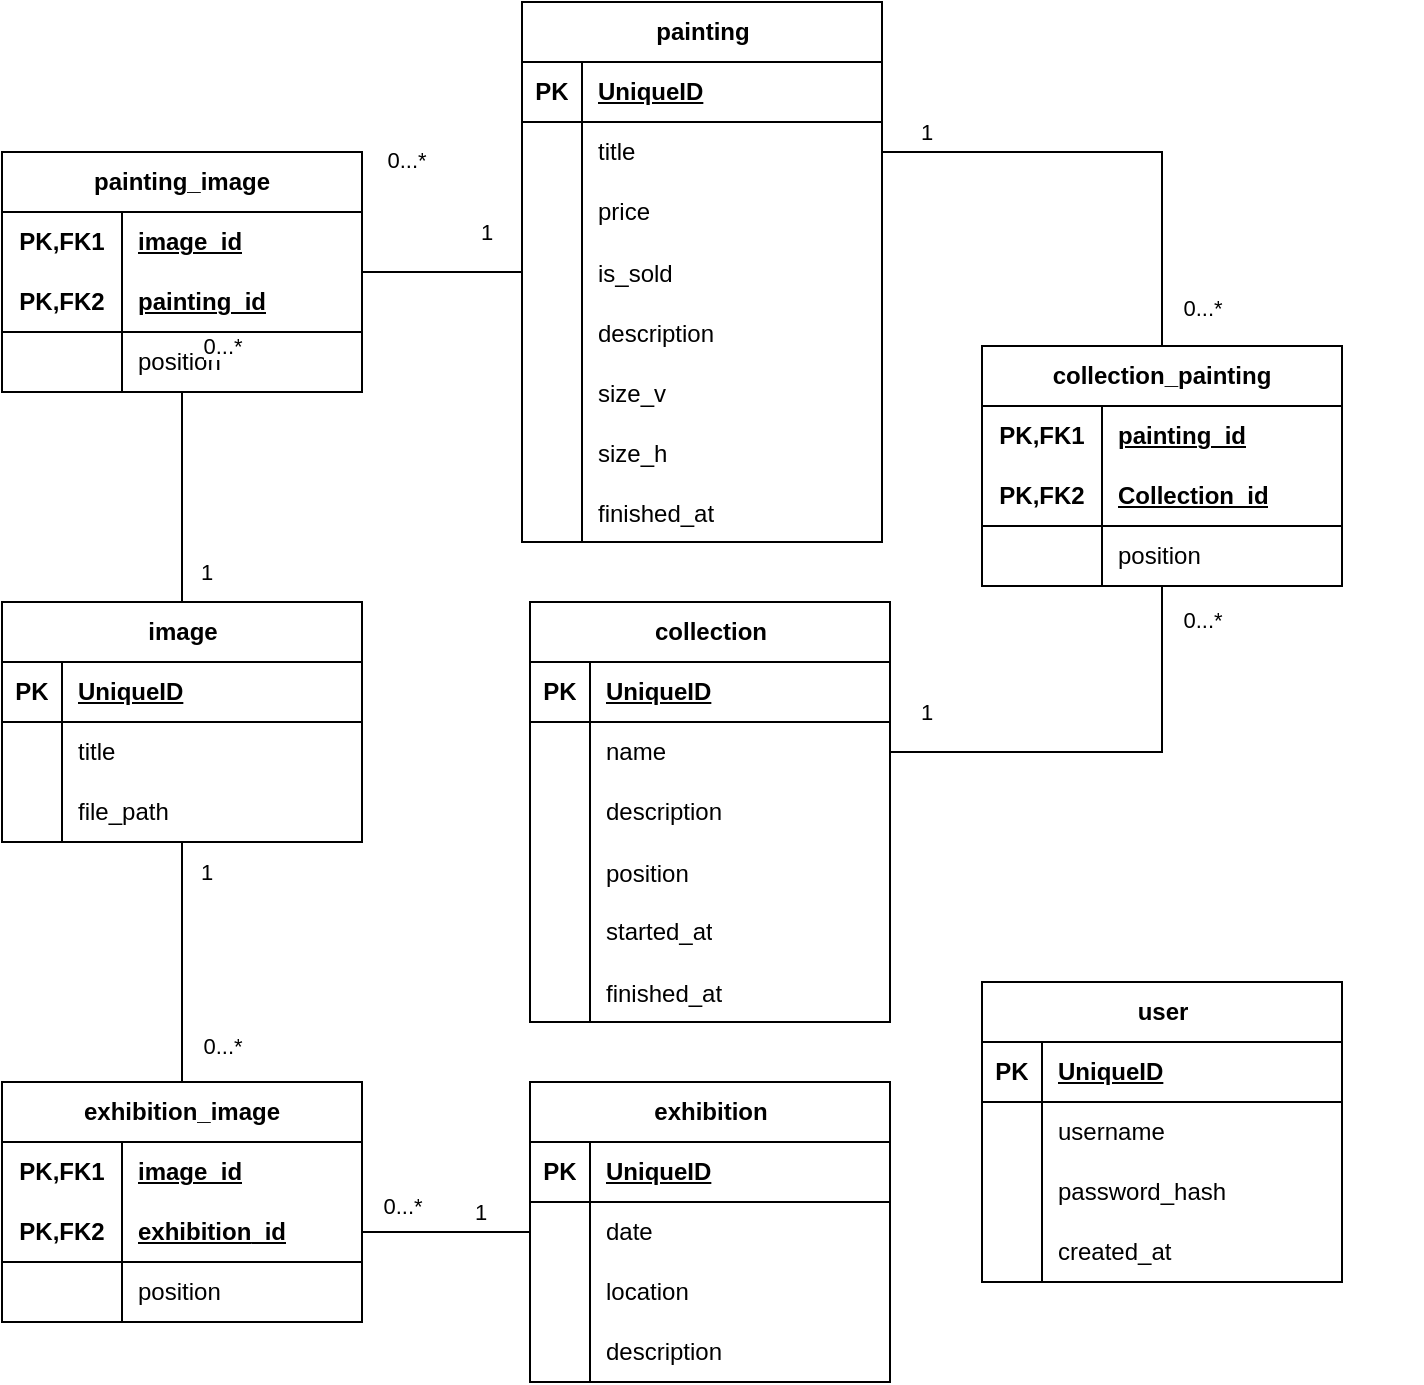 <mxfile version="26.2.13" pages="22">
  <diagram name="Page-1" id="igd1QHI1hf8v4mtG1ff1">
    <mxGraphModel dx="1433" dy="820" grid="1" gridSize="10" guides="1" tooltips="1" connect="1" arrows="1" fold="1" page="1" pageScale="1" pageWidth="827" pageHeight="1169" math="0" shadow="0">
      <root>
        <mxCell id="0" />
        <mxCell id="1" parent="0" />
        <mxCell id="JJnitHykVr7aibgd9cN7-1" value="painting" style="shape=table;startSize=30;container=1;collapsible=1;childLayout=tableLayout;fixedRows=1;rowLines=0;fontStyle=1;align=center;resizeLast=1;html=1;" vertex="1" parent="1">
          <mxGeometry x="320" y="30" width="180" height="270" as="geometry" />
        </mxCell>
        <mxCell id="JJnitHykVr7aibgd9cN7-2" value="" style="shape=tableRow;horizontal=0;startSize=0;swimlaneHead=0;swimlaneBody=0;fillColor=none;collapsible=0;dropTarget=0;points=[[0,0.5],[1,0.5]];portConstraint=eastwest;top=0;left=0;right=0;bottom=1;" vertex="1" parent="JJnitHykVr7aibgd9cN7-1">
          <mxGeometry y="30" width="180" height="30" as="geometry" />
        </mxCell>
        <mxCell id="JJnitHykVr7aibgd9cN7-3" value="PK" style="shape=partialRectangle;connectable=0;fillColor=none;top=0;left=0;bottom=0;right=0;fontStyle=1;overflow=hidden;whiteSpace=wrap;html=1;" vertex="1" parent="JJnitHykVr7aibgd9cN7-2">
          <mxGeometry width="30" height="30" as="geometry">
            <mxRectangle width="30" height="30" as="alternateBounds" />
          </mxGeometry>
        </mxCell>
        <mxCell id="JJnitHykVr7aibgd9cN7-4" value="UniqueID" style="shape=partialRectangle;connectable=0;fillColor=none;top=0;left=0;bottom=0;right=0;align=left;spacingLeft=6;fontStyle=5;overflow=hidden;whiteSpace=wrap;html=1;" vertex="1" parent="JJnitHykVr7aibgd9cN7-2">
          <mxGeometry x="30" width="150" height="30" as="geometry">
            <mxRectangle width="150" height="30" as="alternateBounds" />
          </mxGeometry>
        </mxCell>
        <mxCell id="JJnitHykVr7aibgd9cN7-5" value="" style="shape=tableRow;horizontal=0;startSize=0;swimlaneHead=0;swimlaneBody=0;fillColor=none;collapsible=0;dropTarget=0;points=[[0,0.5],[1,0.5]];portConstraint=eastwest;top=0;left=0;right=0;bottom=0;" vertex="1" parent="JJnitHykVr7aibgd9cN7-1">
          <mxGeometry y="60" width="180" height="30" as="geometry" />
        </mxCell>
        <mxCell id="JJnitHykVr7aibgd9cN7-6" value="" style="shape=partialRectangle;connectable=0;fillColor=none;top=0;left=0;bottom=0;right=0;editable=1;overflow=hidden;whiteSpace=wrap;html=1;" vertex="1" parent="JJnitHykVr7aibgd9cN7-5">
          <mxGeometry width="30" height="30" as="geometry">
            <mxRectangle width="30" height="30" as="alternateBounds" />
          </mxGeometry>
        </mxCell>
        <mxCell id="JJnitHykVr7aibgd9cN7-7" value="title" style="shape=partialRectangle;connectable=0;fillColor=none;top=0;left=0;bottom=0;right=0;align=left;spacingLeft=6;overflow=hidden;whiteSpace=wrap;html=1;" vertex="1" parent="JJnitHykVr7aibgd9cN7-5">
          <mxGeometry x="30" width="150" height="30" as="geometry">
            <mxRectangle width="150" height="30" as="alternateBounds" />
          </mxGeometry>
        </mxCell>
        <mxCell id="JJnitHykVr7aibgd9cN7-11" value="" style="shape=tableRow;horizontal=0;startSize=0;swimlaneHead=0;swimlaneBody=0;fillColor=none;collapsible=0;dropTarget=0;points=[[0,0.5],[1,0.5]];portConstraint=eastwest;top=0;left=0;right=0;bottom=0;" vertex="1" parent="JJnitHykVr7aibgd9cN7-1">
          <mxGeometry y="90" width="180" height="30" as="geometry" />
        </mxCell>
        <mxCell id="JJnitHykVr7aibgd9cN7-12" value="" style="shape=partialRectangle;connectable=0;fillColor=none;top=0;left=0;bottom=0;right=0;editable=1;overflow=hidden;whiteSpace=wrap;html=1;" vertex="1" parent="JJnitHykVr7aibgd9cN7-11">
          <mxGeometry width="30" height="30" as="geometry">
            <mxRectangle width="30" height="30" as="alternateBounds" />
          </mxGeometry>
        </mxCell>
        <mxCell id="JJnitHykVr7aibgd9cN7-13" value="price" style="shape=partialRectangle;connectable=0;fillColor=none;top=0;left=0;bottom=0;right=0;align=left;spacingLeft=6;overflow=hidden;whiteSpace=wrap;html=1;" vertex="1" parent="JJnitHykVr7aibgd9cN7-11">
          <mxGeometry x="30" width="150" height="30" as="geometry">
            <mxRectangle width="150" height="30" as="alternateBounds" />
          </mxGeometry>
        </mxCell>
        <mxCell id="JJnitHykVr7aibgd9cN7-147" value="" style="shape=tableRow;horizontal=0;startSize=0;swimlaneHead=0;swimlaneBody=0;fillColor=none;collapsible=0;dropTarget=0;points=[[0,0.5],[1,0.5]];portConstraint=eastwest;top=0;left=0;right=0;bottom=0;" vertex="1" parent="JJnitHykVr7aibgd9cN7-1">
          <mxGeometry y="120" width="180" height="30" as="geometry" />
        </mxCell>
        <mxCell id="JJnitHykVr7aibgd9cN7-148" value="" style="shape=partialRectangle;connectable=0;fillColor=none;top=0;left=0;bottom=0;right=0;editable=1;overflow=hidden;" vertex="1" parent="JJnitHykVr7aibgd9cN7-147">
          <mxGeometry width="30" height="30" as="geometry">
            <mxRectangle width="30" height="30" as="alternateBounds" />
          </mxGeometry>
        </mxCell>
        <mxCell id="JJnitHykVr7aibgd9cN7-149" value="is_sold" style="shape=partialRectangle;connectable=0;fillColor=none;top=0;left=0;bottom=0;right=0;align=left;spacingLeft=6;overflow=hidden;" vertex="1" parent="JJnitHykVr7aibgd9cN7-147">
          <mxGeometry x="30" width="150" height="30" as="geometry">
            <mxRectangle width="150" height="30" as="alternateBounds" />
          </mxGeometry>
        </mxCell>
        <mxCell id="JJnitHykVr7aibgd9cN7-67" value="" style="shape=tableRow;horizontal=0;startSize=0;swimlaneHead=0;swimlaneBody=0;fillColor=none;collapsible=0;dropTarget=0;points=[[0,0.5],[1,0.5]];portConstraint=eastwest;top=0;left=0;right=0;bottom=0;" vertex="1" parent="JJnitHykVr7aibgd9cN7-1">
          <mxGeometry y="150" width="180" height="30" as="geometry" />
        </mxCell>
        <mxCell id="JJnitHykVr7aibgd9cN7-68" value="" style="shape=partialRectangle;connectable=0;fillColor=none;top=0;left=0;bottom=0;right=0;editable=1;overflow=hidden;" vertex="1" parent="JJnitHykVr7aibgd9cN7-67">
          <mxGeometry width="30" height="30" as="geometry">
            <mxRectangle width="30" height="30" as="alternateBounds" />
          </mxGeometry>
        </mxCell>
        <mxCell id="JJnitHykVr7aibgd9cN7-69" value="description" style="shape=partialRectangle;connectable=0;fillColor=none;top=0;left=0;bottom=0;right=0;align=left;spacingLeft=6;overflow=hidden;" vertex="1" parent="JJnitHykVr7aibgd9cN7-67">
          <mxGeometry x="30" width="150" height="30" as="geometry">
            <mxRectangle width="150" height="30" as="alternateBounds" />
          </mxGeometry>
        </mxCell>
        <mxCell id="JJnitHykVr7aibgd9cN7-70" value="" style="shape=tableRow;horizontal=0;startSize=0;swimlaneHead=0;swimlaneBody=0;fillColor=none;collapsible=0;dropTarget=0;points=[[0,0.5],[1,0.5]];portConstraint=eastwest;top=0;left=0;right=0;bottom=0;" vertex="1" parent="JJnitHykVr7aibgd9cN7-1">
          <mxGeometry y="180" width="180" height="30" as="geometry" />
        </mxCell>
        <mxCell id="JJnitHykVr7aibgd9cN7-71" value="" style="shape=partialRectangle;connectable=0;fillColor=none;top=0;left=0;bottom=0;right=0;editable=1;overflow=hidden;" vertex="1" parent="JJnitHykVr7aibgd9cN7-70">
          <mxGeometry width="30" height="30" as="geometry">
            <mxRectangle width="30" height="30" as="alternateBounds" />
          </mxGeometry>
        </mxCell>
        <mxCell id="JJnitHykVr7aibgd9cN7-72" value="size_v" style="shape=partialRectangle;connectable=0;fillColor=none;top=0;left=0;bottom=0;right=0;align=left;spacingLeft=6;overflow=hidden;" vertex="1" parent="JJnitHykVr7aibgd9cN7-70">
          <mxGeometry x="30" width="150" height="30" as="geometry">
            <mxRectangle width="150" height="30" as="alternateBounds" />
          </mxGeometry>
        </mxCell>
        <mxCell id="JJnitHykVr7aibgd9cN7-73" value="" style="shape=tableRow;horizontal=0;startSize=0;swimlaneHead=0;swimlaneBody=0;fillColor=none;collapsible=0;dropTarget=0;points=[[0,0.5],[1,0.5]];portConstraint=eastwest;top=0;left=0;right=0;bottom=0;" vertex="1" parent="JJnitHykVr7aibgd9cN7-1">
          <mxGeometry y="210" width="180" height="30" as="geometry" />
        </mxCell>
        <mxCell id="JJnitHykVr7aibgd9cN7-74" value="" style="shape=partialRectangle;connectable=0;fillColor=none;top=0;left=0;bottom=0;right=0;editable=1;overflow=hidden;" vertex="1" parent="JJnitHykVr7aibgd9cN7-73">
          <mxGeometry width="30" height="30" as="geometry">
            <mxRectangle width="30" height="30" as="alternateBounds" />
          </mxGeometry>
        </mxCell>
        <mxCell id="JJnitHykVr7aibgd9cN7-75" value="size_h" style="shape=partialRectangle;connectable=0;fillColor=none;top=0;left=0;bottom=0;right=0;align=left;spacingLeft=6;overflow=hidden;" vertex="1" parent="JJnitHykVr7aibgd9cN7-73">
          <mxGeometry x="30" width="150" height="30" as="geometry">
            <mxRectangle width="150" height="30" as="alternateBounds" />
          </mxGeometry>
        </mxCell>
        <mxCell id="JJnitHykVr7aibgd9cN7-76" value="" style="shape=tableRow;horizontal=0;startSize=0;swimlaneHead=0;swimlaneBody=0;fillColor=none;collapsible=0;dropTarget=0;points=[[0,0.5],[1,0.5]];portConstraint=eastwest;top=0;left=0;right=0;bottom=0;" vertex="1" parent="JJnitHykVr7aibgd9cN7-1">
          <mxGeometry y="240" width="180" height="30" as="geometry" />
        </mxCell>
        <mxCell id="JJnitHykVr7aibgd9cN7-77" value="" style="shape=partialRectangle;connectable=0;fillColor=none;top=0;left=0;bottom=0;right=0;editable=1;overflow=hidden;" vertex="1" parent="JJnitHykVr7aibgd9cN7-76">
          <mxGeometry width="30" height="30" as="geometry">
            <mxRectangle width="30" height="30" as="alternateBounds" />
          </mxGeometry>
        </mxCell>
        <mxCell id="JJnitHykVr7aibgd9cN7-78" value="finished_at" style="shape=partialRectangle;connectable=0;fillColor=none;top=0;left=0;bottom=0;right=0;align=left;spacingLeft=6;overflow=hidden;" vertex="1" parent="JJnitHykVr7aibgd9cN7-76">
          <mxGeometry x="30" width="150" height="30" as="geometry">
            <mxRectangle width="150" height="30" as="alternateBounds" />
          </mxGeometry>
        </mxCell>
        <mxCell id="JJnitHykVr7aibgd9cN7-14" value="user" style="shape=table;startSize=30;container=1;collapsible=1;childLayout=tableLayout;fixedRows=1;rowLines=0;fontStyle=1;align=center;resizeLast=1;html=1;" vertex="1" parent="1">
          <mxGeometry x="550" y="520" width="180" height="150" as="geometry" />
        </mxCell>
        <mxCell id="JJnitHykVr7aibgd9cN7-15" value="" style="shape=tableRow;horizontal=0;startSize=0;swimlaneHead=0;swimlaneBody=0;fillColor=none;collapsible=0;dropTarget=0;points=[[0,0.5],[1,0.5]];portConstraint=eastwest;top=0;left=0;right=0;bottom=1;" vertex="1" parent="JJnitHykVr7aibgd9cN7-14">
          <mxGeometry y="30" width="180" height="30" as="geometry" />
        </mxCell>
        <mxCell id="JJnitHykVr7aibgd9cN7-16" value="PK" style="shape=partialRectangle;connectable=0;fillColor=none;top=0;left=0;bottom=0;right=0;fontStyle=1;overflow=hidden;whiteSpace=wrap;html=1;" vertex="1" parent="JJnitHykVr7aibgd9cN7-15">
          <mxGeometry width="30" height="30" as="geometry">
            <mxRectangle width="30" height="30" as="alternateBounds" />
          </mxGeometry>
        </mxCell>
        <mxCell id="JJnitHykVr7aibgd9cN7-17" value="UniqueID" style="shape=partialRectangle;connectable=0;fillColor=none;top=0;left=0;bottom=0;right=0;align=left;spacingLeft=6;fontStyle=5;overflow=hidden;whiteSpace=wrap;html=1;" vertex="1" parent="JJnitHykVr7aibgd9cN7-15">
          <mxGeometry x="30" width="150" height="30" as="geometry">
            <mxRectangle width="150" height="30" as="alternateBounds" />
          </mxGeometry>
        </mxCell>
        <mxCell id="JJnitHykVr7aibgd9cN7-18" value="" style="shape=tableRow;horizontal=0;startSize=0;swimlaneHead=0;swimlaneBody=0;fillColor=none;collapsible=0;dropTarget=0;points=[[0,0.5],[1,0.5]];portConstraint=eastwest;top=0;left=0;right=0;bottom=0;" vertex="1" parent="JJnitHykVr7aibgd9cN7-14">
          <mxGeometry y="60" width="180" height="30" as="geometry" />
        </mxCell>
        <mxCell id="JJnitHykVr7aibgd9cN7-19" value="" style="shape=partialRectangle;connectable=0;fillColor=none;top=0;left=0;bottom=0;right=0;editable=1;overflow=hidden;whiteSpace=wrap;html=1;" vertex="1" parent="JJnitHykVr7aibgd9cN7-18">
          <mxGeometry width="30" height="30" as="geometry">
            <mxRectangle width="30" height="30" as="alternateBounds" />
          </mxGeometry>
        </mxCell>
        <mxCell id="JJnitHykVr7aibgd9cN7-20" value="username" style="shape=partialRectangle;connectable=0;fillColor=none;top=0;left=0;bottom=0;right=0;align=left;spacingLeft=6;overflow=hidden;whiteSpace=wrap;html=1;" vertex="1" parent="JJnitHykVr7aibgd9cN7-18">
          <mxGeometry x="30" width="150" height="30" as="geometry">
            <mxRectangle width="150" height="30" as="alternateBounds" />
          </mxGeometry>
        </mxCell>
        <mxCell id="JJnitHykVr7aibgd9cN7-21" value="" style="shape=tableRow;horizontal=0;startSize=0;swimlaneHead=0;swimlaneBody=0;fillColor=none;collapsible=0;dropTarget=0;points=[[0,0.5],[1,0.5]];portConstraint=eastwest;top=0;left=0;right=0;bottom=0;" vertex="1" parent="JJnitHykVr7aibgd9cN7-14">
          <mxGeometry y="90" width="180" height="30" as="geometry" />
        </mxCell>
        <mxCell id="JJnitHykVr7aibgd9cN7-22" value="" style="shape=partialRectangle;connectable=0;fillColor=none;top=0;left=0;bottom=0;right=0;editable=1;overflow=hidden;whiteSpace=wrap;html=1;" vertex="1" parent="JJnitHykVr7aibgd9cN7-21">
          <mxGeometry width="30" height="30" as="geometry">
            <mxRectangle width="30" height="30" as="alternateBounds" />
          </mxGeometry>
        </mxCell>
        <mxCell id="JJnitHykVr7aibgd9cN7-23" value="password_hash" style="shape=partialRectangle;connectable=0;fillColor=none;top=0;left=0;bottom=0;right=0;align=left;spacingLeft=6;overflow=hidden;whiteSpace=wrap;html=1;" vertex="1" parent="JJnitHykVr7aibgd9cN7-21">
          <mxGeometry x="30" width="150" height="30" as="geometry">
            <mxRectangle width="150" height="30" as="alternateBounds" />
          </mxGeometry>
        </mxCell>
        <mxCell id="JJnitHykVr7aibgd9cN7-24" value="" style="shape=tableRow;horizontal=0;startSize=0;swimlaneHead=0;swimlaneBody=0;fillColor=none;collapsible=0;dropTarget=0;points=[[0,0.5],[1,0.5]];portConstraint=eastwest;top=0;left=0;right=0;bottom=0;" vertex="1" parent="JJnitHykVr7aibgd9cN7-14">
          <mxGeometry y="120" width="180" height="30" as="geometry" />
        </mxCell>
        <mxCell id="JJnitHykVr7aibgd9cN7-25" value="" style="shape=partialRectangle;connectable=0;fillColor=none;top=0;left=0;bottom=0;right=0;editable=1;overflow=hidden;whiteSpace=wrap;html=1;" vertex="1" parent="JJnitHykVr7aibgd9cN7-24">
          <mxGeometry width="30" height="30" as="geometry">
            <mxRectangle width="30" height="30" as="alternateBounds" />
          </mxGeometry>
        </mxCell>
        <mxCell id="JJnitHykVr7aibgd9cN7-26" value="created_at" style="shape=partialRectangle;connectable=0;fillColor=none;top=0;left=0;bottom=0;right=0;align=left;spacingLeft=6;overflow=hidden;whiteSpace=wrap;html=1;" vertex="1" parent="JJnitHykVr7aibgd9cN7-24">
          <mxGeometry x="30" width="150" height="30" as="geometry">
            <mxRectangle width="150" height="30" as="alternateBounds" />
          </mxGeometry>
        </mxCell>
        <mxCell id="JJnitHykVr7aibgd9cN7-27" value="collection" style="shape=table;startSize=30;container=1;collapsible=1;childLayout=tableLayout;fixedRows=1;rowLines=0;fontStyle=1;align=center;resizeLast=1;html=1;" vertex="1" parent="1">
          <mxGeometry x="324" y="330" width="180" height="210" as="geometry" />
        </mxCell>
        <mxCell id="JJnitHykVr7aibgd9cN7-28" value="" style="shape=tableRow;horizontal=0;startSize=0;swimlaneHead=0;swimlaneBody=0;fillColor=none;collapsible=0;dropTarget=0;points=[[0,0.5],[1,0.5]];portConstraint=eastwest;top=0;left=0;right=0;bottom=1;" vertex="1" parent="JJnitHykVr7aibgd9cN7-27">
          <mxGeometry y="30" width="180" height="30" as="geometry" />
        </mxCell>
        <mxCell id="JJnitHykVr7aibgd9cN7-29" value="PK" style="shape=partialRectangle;connectable=0;fillColor=none;top=0;left=0;bottom=0;right=0;fontStyle=1;overflow=hidden;whiteSpace=wrap;html=1;" vertex="1" parent="JJnitHykVr7aibgd9cN7-28">
          <mxGeometry width="30" height="30" as="geometry">
            <mxRectangle width="30" height="30" as="alternateBounds" />
          </mxGeometry>
        </mxCell>
        <mxCell id="JJnitHykVr7aibgd9cN7-30" value="UniqueID" style="shape=partialRectangle;connectable=0;fillColor=none;top=0;left=0;bottom=0;right=0;align=left;spacingLeft=6;fontStyle=5;overflow=hidden;whiteSpace=wrap;html=1;" vertex="1" parent="JJnitHykVr7aibgd9cN7-28">
          <mxGeometry x="30" width="150" height="30" as="geometry">
            <mxRectangle width="150" height="30" as="alternateBounds" />
          </mxGeometry>
        </mxCell>
        <mxCell id="JJnitHykVr7aibgd9cN7-31" value="" style="shape=tableRow;horizontal=0;startSize=0;swimlaneHead=0;swimlaneBody=0;fillColor=none;collapsible=0;dropTarget=0;points=[[0,0.5],[1,0.5]];portConstraint=eastwest;top=0;left=0;right=0;bottom=0;" vertex="1" parent="JJnitHykVr7aibgd9cN7-27">
          <mxGeometry y="60" width="180" height="30" as="geometry" />
        </mxCell>
        <mxCell id="JJnitHykVr7aibgd9cN7-32" value="" style="shape=partialRectangle;connectable=0;fillColor=none;top=0;left=0;bottom=0;right=0;editable=1;overflow=hidden;whiteSpace=wrap;html=1;" vertex="1" parent="JJnitHykVr7aibgd9cN7-31">
          <mxGeometry width="30" height="30" as="geometry">
            <mxRectangle width="30" height="30" as="alternateBounds" />
          </mxGeometry>
        </mxCell>
        <mxCell id="JJnitHykVr7aibgd9cN7-33" value="name" style="shape=partialRectangle;connectable=0;fillColor=none;top=0;left=0;bottom=0;right=0;align=left;spacingLeft=6;overflow=hidden;whiteSpace=wrap;html=1;" vertex="1" parent="JJnitHykVr7aibgd9cN7-31">
          <mxGeometry x="30" width="150" height="30" as="geometry">
            <mxRectangle width="150" height="30" as="alternateBounds" />
          </mxGeometry>
        </mxCell>
        <mxCell id="JJnitHykVr7aibgd9cN7-34" value="" style="shape=tableRow;horizontal=0;startSize=0;swimlaneHead=0;swimlaneBody=0;fillColor=none;collapsible=0;dropTarget=0;points=[[0,0.5],[1,0.5]];portConstraint=eastwest;top=0;left=0;right=0;bottom=0;" vertex="1" parent="JJnitHykVr7aibgd9cN7-27">
          <mxGeometry y="90" width="180" height="30" as="geometry" />
        </mxCell>
        <mxCell id="JJnitHykVr7aibgd9cN7-35" value="" style="shape=partialRectangle;connectable=0;fillColor=none;top=0;left=0;bottom=0;right=0;editable=1;overflow=hidden;whiteSpace=wrap;html=1;" vertex="1" parent="JJnitHykVr7aibgd9cN7-34">
          <mxGeometry width="30" height="30" as="geometry">
            <mxRectangle width="30" height="30" as="alternateBounds" />
          </mxGeometry>
        </mxCell>
        <mxCell id="JJnitHykVr7aibgd9cN7-36" value="description" style="shape=partialRectangle;connectable=0;fillColor=none;top=0;left=0;bottom=0;right=0;align=left;spacingLeft=6;overflow=hidden;whiteSpace=wrap;html=1;" vertex="1" parent="JJnitHykVr7aibgd9cN7-34">
          <mxGeometry x="30" width="150" height="30" as="geometry">
            <mxRectangle width="150" height="30" as="alternateBounds" />
          </mxGeometry>
        </mxCell>
        <mxCell id="JJnitHykVr7aibgd9cN7-58" value="" style="shape=tableRow;horizontal=0;startSize=0;swimlaneHead=0;swimlaneBody=0;fillColor=none;collapsible=0;dropTarget=0;points=[[0,0.5],[1,0.5]];portConstraint=eastwest;top=0;left=0;right=0;bottom=0;" vertex="1" parent="JJnitHykVr7aibgd9cN7-27">
          <mxGeometry y="120" width="180" height="30" as="geometry" />
        </mxCell>
        <mxCell id="JJnitHykVr7aibgd9cN7-59" value="" style="shape=partialRectangle;connectable=0;fillColor=none;top=0;left=0;bottom=0;right=0;editable=1;overflow=hidden;" vertex="1" parent="JJnitHykVr7aibgd9cN7-58">
          <mxGeometry width="30" height="30" as="geometry">
            <mxRectangle width="30" height="30" as="alternateBounds" />
          </mxGeometry>
        </mxCell>
        <mxCell id="JJnitHykVr7aibgd9cN7-60" value="position" style="shape=partialRectangle;connectable=0;fillColor=none;top=0;left=0;bottom=0;right=0;align=left;spacingLeft=6;overflow=hidden;" vertex="1" parent="JJnitHykVr7aibgd9cN7-58">
          <mxGeometry x="30" width="150" height="30" as="geometry">
            <mxRectangle width="150" height="30" as="alternateBounds" />
          </mxGeometry>
        </mxCell>
        <mxCell id="JJnitHykVr7aibgd9cN7-37" value="" style="shape=tableRow;horizontal=0;startSize=0;swimlaneHead=0;swimlaneBody=0;fillColor=none;collapsible=0;dropTarget=0;points=[[0,0.5],[1,0.5]];portConstraint=eastwest;top=0;left=0;right=0;bottom=0;" vertex="1" parent="JJnitHykVr7aibgd9cN7-27">
          <mxGeometry y="150" width="180" height="30" as="geometry" />
        </mxCell>
        <mxCell id="JJnitHykVr7aibgd9cN7-38" value="" style="shape=partialRectangle;connectable=0;fillColor=none;top=0;left=0;bottom=0;right=0;editable=1;overflow=hidden;whiteSpace=wrap;html=1;" vertex="1" parent="JJnitHykVr7aibgd9cN7-37">
          <mxGeometry width="30" height="30" as="geometry">
            <mxRectangle width="30" height="30" as="alternateBounds" />
          </mxGeometry>
        </mxCell>
        <mxCell id="JJnitHykVr7aibgd9cN7-39" value="started_at" style="shape=partialRectangle;connectable=0;fillColor=none;top=0;left=0;bottom=0;right=0;align=left;spacingLeft=6;overflow=hidden;whiteSpace=wrap;html=1;" vertex="1" parent="JJnitHykVr7aibgd9cN7-37">
          <mxGeometry x="30" width="150" height="30" as="geometry">
            <mxRectangle width="150" height="30" as="alternateBounds" />
          </mxGeometry>
        </mxCell>
        <mxCell id="JJnitHykVr7aibgd9cN7-79" value="" style="shape=tableRow;horizontal=0;startSize=0;swimlaneHead=0;swimlaneBody=0;fillColor=none;collapsible=0;dropTarget=0;points=[[0,0.5],[1,0.5]];portConstraint=eastwest;top=0;left=0;right=0;bottom=0;" vertex="1" parent="JJnitHykVr7aibgd9cN7-27">
          <mxGeometry y="180" width="180" height="30" as="geometry" />
        </mxCell>
        <mxCell id="JJnitHykVr7aibgd9cN7-80" value="" style="shape=partialRectangle;connectable=0;fillColor=none;top=0;left=0;bottom=0;right=0;editable=1;overflow=hidden;" vertex="1" parent="JJnitHykVr7aibgd9cN7-79">
          <mxGeometry width="30" height="30" as="geometry">
            <mxRectangle width="30" height="30" as="alternateBounds" />
          </mxGeometry>
        </mxCell>
        <mxCell id="JJnitHykVr7aibgd9cN7-81" value="finished_at" style="shape=partialRectangle;connectable=0;fillColor=none;top=0;left=0;bottom=0;right=0;align=left;spacingLeft=6;overflow=hidden;" vertex="1" parent="JJnitHykVr7aibgd9cN7-79">
          <mxGeometry x="30" width="150" height="30" as="geometry">
            <mxRectangle width="150" height="30" as="alternateBounds" />
          </mxGeometry>
        </mxCell>
        <mxCell id="JJnitHykVr7aibgd9cN7-40" value="collection_painting" style="shape=table;startSize=30;container=1;collapsible=1;childLayout=tableLayout;fixedRows=1;rowLines=0;fontStyle=1;align=center;resizeLast=1;html=1;whiteSpace=wrap;" vertex="1" parent="1">
          <mxGeometry x="550" y="202.06" width="180" height="120" as="geometry" />
        </mxCell>
        <mxCell id="JJnitHykVr7aibgd9cN7-41" value="" style="shape=tableRow;horizontal=0;startSize=0;swimlaneHead=0;swimlaneBody=0;fillColor=none;collapsible=0;dropTarget=0;points=[[0,0.5],[1,0.5]];portConstraint=eastwest;top=0;left=0;right=0;bottom=0;html=1;" vertex="1" parent="JJnitHykVr7aibgd9cN7-40">
          <mxGeometry y="30" width="180" height="30" as="geometry" />
        </mxCell>
        <mxCell id="JJnitHykVr7aibgd9cN7-42" value="PK,FK1" style="shape=partialRectangle;connectable=0;fillColor=none;top=0;left=0;bottom=0;right=0;fontStyle=1;overflow=hidden;html=1;whiteSpace=wrap;" vertex="1" parent="JJnitHykVr7aibgd9cN7-41">
          <mxGeometry width="60" height="30" as="geometry">
            <mxRectangle width="60" height="30" as="alternateBounds" />
          </mxGeometry>
        </mxCell>
        <mxCell id="JJnitHykVr7aibgd9cN7-43" value="painting_id" style="shape=partialRectangle;connectable=0;fillColor=none;top=0;left=0;bottom=0;right=0;align=left;spacingLeft=6;fontStyle=5;overflow=hidden;html=1;whiteSpace=wrap;" vertex="1" parent="JJnitHykVr7aibgd9cN7-41">
          <mxGeometry x="60" width="120" height="30" as="geometry">
            <mxRectangle width="120" height="30" as="alternateBounds" />
          </mxGeometry>
        </mxCell>
        <mxCell id="JJnitHykVr7aibgd9cN7-44" value="" style="shape=tableRow;horizontal=0;startSize=0;swimlaneHead=0;swimlaneBody=0;fillColor=none;collapsible=0;dropTarget=0;points=[[0,0.5],[1,0.5]];portConstraint=eastwest;top=0;left=0;right=0;bottom=1;html=1;" vertex="1" parent="JJnitHykVr7aibgd9cN7-40">
          <mxGeometry y="60" width="180" height="30" as="geometry" />
        </mxCell>
        <mxCell id="JJnitHykVr7aibgd9cN7-45" value="PK,FK2" style="shape=partialRectangle;connectable=0;fillColor=none;top=0;left=0;bottom=0;right=0;fontStyle=1;overflow=hidden;html=1;whiteSpace=wrap;" vertex="1" parent="JJnitHykVr7aibgd9cN7-44">
          <mxGeometry width="60" height="30" as="geometry">
            <mxRectangle width="60" height="30" as="alternateBounds" />
          </mxGeometry>
        </mxCell>
        <mxCell id="JJnitHykVr7aibgd9cN7-46" value="Collection_id" style="shape=partialRectangle;connectable=0;fillColor=none;top=0;left=0;bottom=0;right=0;align=left;spacingLeft=6;fontStyle=5;overflow=hidden;html=1;whiteSpace=wrap;" vertex="1" parent="JJnitHykVr7aibgd9cN7-44">
          <mxGeometry x="60" width="120" height="30" as="geometry">
            <mxRectangle width="120" height="30" as="alternateBounds" />
          </mxGeometry>
        </mxCell>
        <mxCell id="JJnitHykVr7aibgd9cN7-47" value="" style="shape=tableRow;horizontal=0;startSize=0;swimlaneHead=0;swimlaneBody=0;fillColor=none;collapsible=0;dropTarget=0;points=[[0,0.5],[1,0.5]];portConstraint=eastwest;top=0;left=0;right=0;bottom=0;html=1;" vertex="1" parent="JJnitHykVr7aibgd9cN7-40">
          <mxGeometry y="90" width="180" height="30" as="geometry" />
        </mxCell>
        <mxCell id="JJnitHykVr7aibgd9cN7-48" value="" style="shape=partialRectangle;connectable=0;fillColor=none;top=0;left=0;bottom=0;right=0;editable=1;overflow=hidden;html=1;whiteSpace=wrap;" vertex="1" parent="JJnitHykVr7aibgd9cN7-47">
          <mxGeometry width="60" height="30" as="geometry">
            <mxRectangle width="60" height="30" as="alternateBounds" />
          </mxGeometry>
        </mxCell>
        <mxCell id="JJnitHykVr7aibgd9cN7-49" value="position" style="shape=partialRectangle;connectable=0;fillColor=none;top=0;left=0;bottom=0;right=0;align=left;spacingLeft=6;overflow=hidden;html=1;whiteSpace=wrap;" vertex="1" parent="JJnitHykVr7aibgd9cN7-47">
          <mxGeometry x="60" width="120" height="30" as="geometry">
            <mxRectangle width="120" height="30" as="alternateBounds" />
          </mxGeometry>
        </mxCell>
        <mxCell id="JJnitHykVr7aibgd9cN7-61" style="edgeStyle=orthogonalEdgeStyle;rounded=0;orthogonalLoop=1;jettySize=auto;html=1;endArrow=none;startFill=0;" edge="1" parent="1" source="JJnitHykVr7aibgd9cN7-5" target="JJnitHykVr7aibgd9cN7-40">
          <mxGeometry relative="1" as="geometry" />
        </mxCell>
        <mxCell id="JJnitHykVr7aibgd9cN7-63" value="0...*" style="edgeLabel;html=1;align=center;verticalAlign=middle;resizable=0;points=[];" vertex="1" connectable="0" parent="JJnitHykVr7aibgd9cN7-61">
          <mxGeometry x="0.838" y="3" relative="1" as="geometry">
            <mxPoint x="17" as="offset" />
          </mxGeometry>
        </mxCell>
        <mxCell id="JJnitHykVr7aibgd9cN7-62" style="edgeStyle=orthogonalEdgeStyle;rounded=0;orthogonalLoop=1;jettySize=auto;html=1;endArrow=none;startFill=0;" edge="1" parent="1" source="JJnitHykVr7aibgd9cN7-31" target="JJnitHykVr7aibgd9cN7-40">
          <mxGeometry relative="1" as="geometry" />
        </mxCell>
        <mxCell id="JJnitHykVr7aibgd9cN7-64" value="1" style="edgeLabel;html=1;align=center;verticalAlign=middle;resizable=0;points=[];" vertex="1" connectable="0" parent="1">
          <mxGeometry x="670" y="149.995" as="geometry">
            <mxPoint x="-148" y="-55" as="offset" />
          </mxGeometry>
        </mxCell>
        <mxCell id="JJnitHykVr7aibgd9cN7-65" value="0...*" style="edgeLabel;html=1;align=center;verticalAlign=middle;resizable=0;points=[];" vertex="1" connectable="0" parent="1">
          <mxGeometry x="670" y="196.625" as="geometry">
            <mxPoint x="-10" y="142" as="offset" />
          </mxGeometry>
        </mxCell>
        <mxCell id="JJnitHykVr7aibgd9cN7-66" value="1" style="edgeLabel;html=1;align=center;verticalAlign=middle;resizable=0;points=[];" vertex="1" connectable="0" parent="1">
          <mxGeometry x="670" y="439.995" as="geometry">
            <mxPoint x="-148" y="-55" as="offset" />
          </mxGeometry>
        </mxCell>
        <mxCell id="JJnitHykVr7aibgd9cN7-138" style="edgeStyle=orthogonalEdgeStyle;rounded=0;orthogonalLoop=1;jettySize=auto;html=1;endArrow=none;startFill=0;" edge="1" parent="1" source="JJnitHykVr7aibgd9cN7-82" target="JJnitHykVr7aibgd9cN7-128">
          <mxGeometry relative="1" as="geometry" />
        </mxCell>
        <mxCell id="JJnitHykVr7aibgd9cN7-82" value="image" style="shape=table;startSize=30;container=1;collapsible=1;childLayout=tableLayout;fixedRows=1;rowLines=0;fontStyle=1;align=center;resizeLast=1;html=1;" vertex="1" parent="1">
          <mxGeometry x="60" y="330" width="180" height="120" as="geometry" />
        </mxCell>
        <mxCell id="JJnitHykVr7aibgd9cN7-83" value="" style="shape=tableRow;horizontal=0;startSize=0;swimlaneHead=0;swimlaneBody=0;fillColor=none;collapsible=0;dropTarget=0;points=[[0,0.5],[1,0.5]];portConstraint=eastwest;top=0;left=0;right=0;bottom=1;" vertex="1" parent="JJnitHykVr7aibgd9cN7-82">
          <mxGeometry y="30" width="180" height="30" as="geometry" />
        </mxCell>
        <mxCell id="JJnitHykVr7aibgd9cN7-84" value="PK" style="shape=partialRectangle;connectable=0;fillColor=none;top=0;left=0;bottom=0;right=0;fontStyle=1;overflow=hidden;whiteSpace=wrap;html=1;" vertex="1" parent="JJnitHykVr7aibgd9cN7-83">
          <mxGeometry width="30" height="30" as="geometry">
            <mxRectangle width="30" height="30" as="alternateBounds" />
          </mxGeometry>
        </mxCell>
        <mxCell id="JJnitHykVr7aibgd9cN7-85" value="UniqueID" style="shape=partialRectangle;connectable=0;fillColor=none;top=0;left=0;bottom=0;right=0;align=left;spacingLeft=6;fontStyle=5;overflow=hidden;whiteSpace=wrap;html=1;" vertex="1" parent="JJnitHykVr7aibgd9cN7-83">
          <mxGeometry x="30" width="150" height="30" as="geometry">
            <mxRectangle width="150" height="30" as="alternateBounds" />
          </mxGeometry>
        </mxCell>
        <mxCell id="JJnitHykVr7aibgd9cN7-89" value="" style="shape=tableRow;horizontal=0;startSize=0;swimlaneHead=0;swimlaneBody=0;fillColor=none;collapsible=0;dropTarget=0;points=[[0,0.5],[1,0.5]];portConstraint=eastwest;top=0;left=0;right=0;bottom=0;" vertex="1" parent="JJnitHykVr7aibgd9cN7-82">
          <mxGeometry y="60" width="180" height="30" as="geometry" />
        </mxCell>
        <mxCell id="JJnitHykVr7aibgd9cN7-90" value="" style="shape=partialRectangle;connectable=0;fillColor=none;top=0;left=0;bottom=0;right=0;editable=1;overflow=hidden;whiteSpace=wrap;html=1;" vertex="1" parent="JJnitHykVr7aibgd9cN7-89">
          <mxGeometry width="30" height="30" as="geometry">
            <mxRectangle width="30" height="30" as="alternateBounds" />
          </mxGeometry>
        </mxCell>
        <mxCell id="JJnitHykVr7aibgd9cN7-91" value="title" style="shape=partialRectangle;connectable=0;fillColor=none;top=0;left=0;bottom=0;right=0;align=left;spacingLeft=6;overflow=hidden;whiteSpace=wrap;html=1;" vertex="1" parent="JJnitHykVr7aibgd9cN7-89">
          <mxGeometry x="30" width="150" height="30" as="geometry">
            <mxRectangle width="150" height="30" as="alternateBounds" />
          </mxGeometry>
        </mxCell>
        <mxCell id="JJnitHykVr7aibgd9cN7-86" value="" style="shape=tableRow;horizontal=0;startSize=0;swimlaneHead=0;swimlaneBody=0;fillColor=none;collapsible=0;dropTarget=0;points=[[0,0.5],[1,0.5]];portConstraint=eastwest;top=0;left=0;right=0;bottom=0;" vertex="1" parent="JJnitHykVr7aibgd9cN7-82">
          <mxGeometry y="90" width="180" height="30" as="geometry" />
        </mxCell>
        <mxCell id="JJnitHykVr7aibgd9cN7-87" value="" style="shape=partialRectangle;connectable=0;fillColor=none;top=0;left=0;bottom=0;right=0;editable=1;overflow=hidden;whiteSpace=wrap;html=1;" vertex="1" parent="JJnitHykVr7aibgd9cN7-86">
          <mxGeometry width="30" height="30" as="geometry">
            <mxRectangle width="30" height="30" as="alternateBounds" />
          </mxGeometry>
        </mxCell>
        <mxCell id="JJnitHykVr7aibgd9cN7-88" value="file_path" style="shape=partialRectangle;connectable=0;fillColor=none;top=0;left=0;bottom=0;right=0;align=left;spacingLeft=6;overflow=hidden;whiteSpace=wrap;html=1;" vertex="1" parent="JJnitHykVr7aibgd9cN7-86">
          <mxGeometry x="30" width="150" height="30" as="geometry">
            <mxRectangle width="150" height="30" as="alternateBounds" />
          </mxGeometry>
        </mxCell>
        <mxCell id="JJnitHykVr7aibgd9cN7-108" style="edgeStyle=orthogonalEdgeStyle;rounded=0;orthogonalLoop=1;jettySize=auto;html=1;endArrow=none;startFill=0;" edge="1" parent="1" source="JJnitHykVr7aibgd9cN7-95" target="JJnitHykVr7aibgd9cN7-82">
          <mxGeometry relative="1" as="geometry" />
        </mxCell>
        <mxCell id="JJnitHykVr7aibgd9cN7-109" style="edgeStyle=orthogonalEdgeStyle;rounded=0;orthogonalLoop=1;jettySize=auto;html=1;endArrow=none;startFill=0;" edge="1" parent="1" source="JJnitHykVr7aibgd9cN7-95" target="JJnitHykVr7aibgd9cN7-1">
          <mxGeometry relative="1" as="geometry" />
        </mxCell>
        <mxCell id="JJnitHykVr7aibgd9cN7-95" value="painting_image" style="shape=table;startSize=30;container=1;collapsible=1;childLayout=tableLayout;fixedRows=1;rowLines=0;fontStyle=1;align=center;resizeLast=1;html=1;whiteSpace=wrap;" vertex="1" parent="1">
          <mxGeometry x="60" y="105" width="180" height="120" as="geometry" />
        </mxCell>
        <mxCell id="JJnitHykVr7aibgd9cN7-96" value="" style="shape=tableRow;horizontal=0;startSize=0;swimlaneHead=0;swimlaneBody=0;fillColor=none;collapsible=0;dropTarget=0;points=[[0,0.5],[1,0.5]];portConstraint=eastwest;top=0;left=0;right=0;bottom=0;html=1;" vertex="1" parent="JJnitHykVr7aibgd9cN7-95">
          <mxGeometry y="30" width="180" height="30" as="geometry" />
        </mxCell>
        <mxCell id="JJnitHykVr7aibgd9cN7-97" value="PK,FK1" style="shape=partialRectangle;connectable=0;fillColor=none;top=0;left=0;bottom=0;right=0;fontStyle=1;overflow=hidden;html=1;whiteSpace=wrap;" vertex="1" parent="JJnitHykVr7aibgd9cN7-96">
          <mxGeometry width="60" height="30" as="geometry">
            <mxRectangle width="60" height="30" as="alternateBounds" />
          </mxGeometry>
        </mxCell>
        <mxCell id="JJnitHykVr7aibgd9cN7-98" value="image_id" style="shape=partialRectangle;connectable=0;fillColor=none;top=0;left=0;bottom=0;right=0;align=left;spacingLeft=6;fontStyle=5;overflow=hidden;html=1;whiteSpace=wrap;" vertex="1" parent="JJnitHykVr7aibgd9cN7-96">
          <mxGeometry x="60" width="120" height="30" as="geometry">
            <mxRectangle width="120" height="30" as="alternateBounds" />
          </mxGeometry>
        </mxCell>
        <mxCell id="JJnitHykVr7aibgd9cN7-99" value="" style="shape=tableRow;horizontal=0;startSize=0;swimlaneHead=0;swimlaneBody=0;fillColor=none;collapsible=0;dropTarget=0;points=[[0,0.5],[1,0.5]];portConstraint=eastwest;top=0;left=0;right=0;bottom=1;html=1;" vertex="1" parent="JJnitHykVr7aibgd9cN7-95">
          <mxGeometry y="60" width="180" height="30" as="geometry" />
        </mxCell>
        <mxCell id="JJnitHykVr7aibgd9cN7-100" value="PK,FK2" style="shape=partialRectangle;connectable=0;fillColor=none;top=0;left=0;bottom=0;right=0;fontStyle=1;overflow=hidden;html=1;whiteSpace=wrap;" vertex="1" parent="JJnitHykVr7aibgd9cN7-99">
          <mxGeometry width="60" height="30" as="geometry">
            <mxRectangle width="60" height="30" as="alternateBounds" />
          </mxGeometry>
        </mxCell>
        <mxCell id="JJnitHykVr7aibgd9cN7-101" value="painting_id" style="shape=partialRectangle;connectable=0;fillColor=none;top=0;left=0;bottom=0;right=0;align=left;spacingLeft=6;fontStyle=5;overflow=hidden;html=1;whiteSpace=wrap;" vertex="1" parent="JJnitHykVr7aibgd9cN7-99">
          <mxGeometry x="60" width="120" height="30" as="geometry">
            <mxRectangle width="120" height="30" as="alternateBounds" />
          </mxGeometry>
        </mxCell>
        <mxCell id="JJnitHykVr7aibgd9cN7-102" value="" style="shape=tableRow;horizontal=0;startSize=0;swimlaneHead=0;swimlaneBody=0;fillColor=none;collapsible=0;dropTarget=0;points=[[0,0.5],[1,0.5]];portConstraint=eastwest;top=0;left=0;right=0;bottom=0;html=1;" vertex="1" parent="JJnitHykVr7aibgd9cN7-95">
          <mxGeometry y="90" width="180" height="30" as="geometry" />
        </mxCell>
        <mxCell id="JJnitHykVr7aibgd9cN7-103" value="" style="shape=partialRectangle;connectable=0;fillColor=none;top=0;left=0;bottom=0;right=0;editable=1;overflow=hidden;html=1;whiteSpace=wrap;" vertex="1" parent="JJnitHykVr7aibgd9cN7-102">
          <mxGeometry width="60" height="30" as="geometry">
            <mxRectangle width="60" height="30" as="alternateBounds" />
          </mxGeometry>
        </mxCell>
        <mxCell id="JJnitHykVr7aibgd9cN7-104" value="position" style="shape=partialRectangle;connectable=0;fillColor=none;top=0;left=0;bottom=0;right=0;align=left;spacingLeft=6;overflow=hidden;html=1;whiteSpace=wrap;" vertex="1" parent="JJnitHykVr7aibgd9cN7-102">
          <mxGeometry x="60" width="120" height="30" as="geometry">
            <mxRectangle width="120" height="30" as="alternateBounds" />
          </mxGeometry>
        </mxCell>
        <mxCell id="JJnitHykVr7aibgd9cN7-110" value="0...*" style="edgeLabel;html=1;align=center;verticalAlign=middle;resizable=0;points=[];" vertex="1" connectable="0" parent="1">
          <mxGeometry x="670" y="187.06" as="geometry">
            <mxPoint x="-408" y="-78" as="offset" />
          </mxGeometry>
        </mxCell>
        <mxCell id="JJnitHykVr7aibgd9cN7-111" value="0...*" style="edgeLabel;html=1;align=center;verticalAlign=middle;resizable=0;points=[];" vertex="1" connectable="0" parent="1">
          <mxGeometry x="680" y="199.56" as="geometry">
            <mxPoint x="-510" y="2" as="offset" />
          </mxGeometry>
        </mxCell>
        <mxCell id="JJnitHykVr7aibgd9cN7-112" value="1" style="edgeLabel;html=1;align=center;verticalAlign=middle;resizable=0;points=[];" vertex="1" connectable="0" parent="1">
          <mxGeometry x="450" y="199.995" as="geometry">
            <mxPoint x="-148" y="-55" as="offset" />
          </mxGeometry>
        </mxCell>
        <mxCell id="JJnitHykVr7aibgd9cN7-113" value="1" style="edgeLabel;html=1;align=center;verticalAlign=middle;resizable=0;points=[];" vertex="1" connectable="0" parent="1">
          <mxGeometry x="310" y="369.995" as="geometry">
            <mxPoint x="-148" y="-55" as="offset" />
          </mxGeometry>
        </mxCell>
        <mxCell id="JJnitHykVr7aibgd9cN7-114" value="&lt;div&gt;exhibition&lt;/div&gt;" style="shape=table;startSize=30;container=1;collapsible=1;childLayout=tableLayout;fixedRows=1;rowLines=0;fontStyle=1;align=center;resizeLast=1;html=1;" vertex="1" parent="1">
          <mxGeometry x="324" y="570" width="180" height="150" as="geometry" />
        </mxCell>
        <mxCell id="JJnitHykVr7aibgd9cN7-115" value="" style="shape=tableRow;horizontal=0;startSize=0;swimlaneHead=0;swimlaneBody=0;fillColor=none;collapsible=0;dropTarget=0;points=[[0,0.5],[1,0.5]];portConstraint=eastwest;top=0;left=0;right=0;bottom=1;" vertex="1" parent="JJnitHykVr7aibgd9cN7-114">
          <mxGeometry y="30" width="180" height="30" as="geometry" />
        </mxCell>
        <mxCell id="JJnitHykVr7aibgd9cN7-116" value="PK" style="shape=partialRectangle;connectable=0;fillColor=none;top=0;left=0;bottom=0;right=0;fontStyle=1;overflow=hidden;whiteSpace=wrap;html=1;" vertex="1" parent="JJnitHykVr7aibgd9cN7-115">
          <mxGeometry width="30" height="30" as="geometry">
            <mxRectangle width="30" height="30" as="alternateBounds" />
          </mxGeometry>
        </mxCell>
        <mxCell id="JJnitHykVr7aibgd9cN7-117" value="UniqueID" style="shape=partialRectangle;connectable=0;fillColor=none;top=0;left=0;bottom=0;right=0;align=left;spacingLeft=6;fontStyle=5;overflow=hidden;whiteSpace=wrap;html=1;" vertex="1" parent="JJnitHykVr7aibgd9cN7-115">
          <mxGeometry x="30" width="150" height="30" as="geometry">
            <mxRectangle width="150" height="30" as="alternateBounds" />
          </mxGeometry>
        </mxCell>
        <mxCell id="JJnitHykVr7aibgd9cN7-118" value="" style="shape=tableRow;horizontal=0;startSize=0;swimlaneHead=0;swimlaneBody=0;fillColor=none;collapsible=0;dropTarget=0;points=[[0,0.5],[1,0.5]];portConstraint=eastwest;top=0;left=0;right=0;bottom=0;" vertex="1" parent="JJnitHykVr7aibgd9cN7-114">
          <mxGeometry y="60" width="180" height="30" as="geometry" />
        </mxCell>
        <mxCell id="JJnitHykVr7aibgd9cN7-119" value="" style="shape=partialRectangle;connectable=0;fillColor=none;top=0;left=0;bottom=0;right=0;editable=1;overflow=hidden;whiteSpace=wrap;html=1;" vertex="1" parent="JJnitHykVr7aibgd9cN7-118">
          <mxGeometry width="30" height="30" as="geometry">
            <mxRectangle width="30" height="30" as="alternateBounds" />
          </mxGeometry>
        </mxCell>
        <mxCell id="JJnitHykVr7aibgd9cN7-120" value="date" style="shape=partialRectangle;connectable=0;fillColor=none;top=0;left=0;bottom=0;right=0;align=left;spacingLeft=6;overflow=hidden;whiteSpace=wrap;html=1;" vertex="1" parent="JJnitHykVr7aibgd9cN7-118">
          <mxGeometry x="30" width="150" height="30" as="geometry">
            <mxRectangle width="150" height="30" as="alternateBounds" />
          </mxGeometry>
        </mxCell>
        <mxCell id="JJnitHykVr7aibgd9cN7-121" value="" style="shape=tableRow;horizontal=0;startSize=0;swimlaneHead=0;swimlaneBody=0;fillColor=none;collapsible=0;dropTarget=0;points=[[0,0.5],[1,0.5]];portConstraint=eastwest;top=0;left=0;right=0;bottom=0;" vertex="1" parent="JJnitHykVr7aibgd9cN7-114">
          <mxGeometry y="90" width="180" height="30" as="geometry" />
        </mxCell>
        <mxCell id="JJnitHykVr7aibgd9cN7-122" value="" style="shape=partialRectangle;connectable=0;fillColor=none;top=0;left=0;bottom=0;right=0;editable=1;overflow=hidden;whiteSpace=wrap;html=1;" vertex="1" parent="JJnitHykVr7aibgd9cN7-121">
          <mxGeometry width="30" height="30" as="geometry">
            <mxRectangle width="30" height="30" as="alternateBounds" />
          </mxGeometry>
        </mxCell>
        <mxCell id="JJnitHykVr7aibgd9cN7-123" value="location" style="shape=partialRectangle;connectable=0;fillColor=none;top=0;left=0;bottom=0;right=0;align=left;spacingLeft=6;overflow=hidden;whiteSpace=wrap;html=1;" vertex="1" parent="JJnitHykVr7aibgd9cN7-121">
          <mxGeometry x="30" width="150" height="30" as="geometry">
            <mxRectangle width="150" height="30" as="alternateBounds" />
          </mxGeometry>
        </mxCell>
        <mxCell id="JJnitHykVr7aibgd9cN7-124" value="" style="shape=tableRow;horizontal=0;startSize=0;swimlaneHead=0;swimlaneBody=0;fillColor=none;collapsible=0;dropTarget=0;points=[[0,0.5],[1,0.5]];portConstraint=eastwest;top=0;left=0;right=0;bottom=0;" vertex="1" parent="JJnitHykVr7aibgd9cN7-114">
          <mxGeometry y="120" width="180" height="30" as="geometry" />
        </mxCell>
        <mxCell id="JJnitHykVr7aibgd9cN7-125" value="" style="shape=partialRectangle;connectable=0;fillColor=none;top=0;left=0;bottom=0;right=0;editable=1;overflow=hidden;whiteSpace=wrap;html=1;" vertex="1" parent="JJnitHykVr7aibgd9cN7-124">
          <mxGeometry width="30" height="30" as="geometry">
            <mxRectangle width="30" height="30" as="alternateBounds" />
          </mxGeometry>
        </mxCell>
        <mxCell id="JJnitHykVr7aibgd9cN7-126" value="description" style="shape=partialRectangle;connectable=0;fillColor=none;top=0;left=0;bottom=0;right=0;align=left;spacingLeft=6;overflow=hidden;whiteSpace=wrap;html=1;" vertex="1" parent="JJnitHykVr7aibgd9cN7-124">
          <mxGeometry x="30" width="150" height="30" as="geometry">
            <mxRectangle width="150" height="30" as="alternateBounds" />
          </mxGeometry>
        </mxCell>
        <mxCell id="JJnitHykVr7aibgd9cN7-128" value="&lt;span style=&quot;text-wrap-mode: nowrap;&quot;&gt;exhibition&lt;/span&gt;_image" style="shape=table;startSize=30;container=1;collapsible=1;childLayout=tableLayout;fixedRows=1;rowLines=0;fontStyle=1;align=center;resizeLast=1;html=1;whiteSpace=wrap;" vertex="1" parent="1">
          <mxGeometry x="60" y="570" width="180" height="120" as="geometry" />
        </mxCell>
        <mxCell id="JJnitHykVr7aibgd9cN7-129" value="" style="shape=tableRow;horizontal=0;startSize=0;swimlaneHead=0;swimlaneBody=0;fillColor=none;collapsible=0;dropTarget=0;points=[[0,0.5],[1,0.5]];portConstraint=eastwest;top=0;left=0;right=0;bottom=0;html=1;" vertex="1" parent="JJnitHykVr7aibgd9cN7-128">
          <mxGeometry y="30" width="180" height="30" as="geometry" />
        </mxCell>
        <mxCell id="JJnitHykVr7aibgd9cN7-130" value="PK,FK1" style="shape=partialRectangle;connectable=0;fillColor=none;top=0;left=0;bottom=0;right=0;fontStyle=1;overflow=hidden;html=1;whiteSpace=wrap;" vertex="1" parent="JJnitHykVr7aibgd9cN7-129">
          <mxGeometry width="60" height="30" as="geometry">
            <mxRectangle width="60" height="30" as="alternateBounds" />
          </mxGeometry>
        </mxCell>
        <mxCell id="JJnitHykVr7aibgd9cN7-131" value="image_id" style="shape=partialRectangle;connectable=0;fillColor=none;top=0;left=0;bottom=0;right=0;align=left;spacingLeft=6;fontStyle=5;overflow=hidden;html=1;whiteSpace=wrap;" vertex="1" parent="JJnitHykVr7aibgd9cN7-129">
          <mxGeometry x="60" width="120" height="30" as="geometry">
            <mxRectangle width="120" height="30" as="alternateBounds" />
          </mxGeometry>
        </mxCell>
        <mxCell id="JJnitHykVr7aibgd9cN7-132" value="" style="shape=tableRow;horizontal=0;startSize=0;swimlaneHead=0;swimlaneBody=0;fillColor=none;collapsible=0;dropTarget=0;points=[[0,0.5],[1,0.5]];portConstraint=eastwest;top=0;left=0;right=0;bottom=1;html=1;" vertex="1" parent="JJnitHykVr7aibgd9cN7-128">
          <mxGeometry y="60" width="180" height="30" as="geometry" />
        </mxCell>
        <mxCell id="JJnitHykVr7aibgd9cN7-133" value="PK,FK2" style="shape=partialRectangle;connectable=0;fillColor=none;top=0;left=0;bottom=0;right=0;fontStyle=1;overflow=hidden;html=1;whiteSpace=wrap;" vertex="1" parent="JJnitHykVr7aibgd9cN7-132">
          <mxGeometry width="60" height="30" as="geometry">
            <mxRectangle width="60" height="30" as="alternateBounds" />
          </mxGeometry>
        </mxCell>
        <mxCell id="JJnitHykVr7aibgd9cN7-134" value="&lt;span style=&quot;text-align: center; text-wrap-mode: nowrap;&quot;&gt;exhibition&lt;/span&gt;_id" style="shape=partialRectangle;connectable=0;fillColor=none;top=0;left=0;bottom=0;right=0;align=left;spacingLeft=6;fontStyle=5;overflow=hidden;html=1;whiteSpace=wrap;" vertex="1" parent="JJnitHykVr7aibgd9cN7-132">
          <mxGeometry x="60" width="120" height="30" as="geometry">
            <mxRectangle width="120" height="30" as="alternateBounds" />
          </mxGeometry>
        </mxCell>
        <mxCell id="JJnitHykVr7aibgd9cN7-135" value="" style="shape=tableRow;horizontal=0;startSize=0;swimlaneHead=0;swimlaneBody=0;fillColor=none;collapsible=0;dropTarget=0;points=[[0,0.5],[1,0.5]];portConstraint=eastwest;top=0;left=0;right=0;bottom=0;html=1;" vertex="1" parent="JJnitHykVr7aibgd9cN7-128">
          <mxGeometry y="90" width="180" height="30" as="geometry" />
        </mxCell>
        <mxCell id="JJnitHykVr7aibgd9cN7-136" value="" style="shape=partialRectangle;connectable=0;fillColor=none;top=0;left=0;bottom=0;right=0;editable=1;overflow=hidden;html=1;whiteSpace=wrap;" vertex="1" parent="JJnitHykVr7aibgd9cN7-135">
          <mxGeometry width="60" height="30" as="geometry">
            <mxRectangle width="60" height="30" as="alternateBounds" />
          </mxGeometry>
        </mxCell>
        <mxCell id="JJnitHykVr7aibgd9cN7-137" value="position" style="shape=partialRectangle;connectable=0;fillColor=none;top=0;left=0;bottom=0;right=0;align=left;spacingLeft=6;overflow=hidden;html=1;whiteSpace=wrap;" vertex="1" parent="JJnitHykVr7aibgd9cN7-135">
          <mxGeometry x="60" width="120" height="30" as="geometry">
            <mxRectangle width="120" height="30" as="alternateBounds" />
          </mxGeometry>
        </mxCell>
        <mxCell id="JJnitHykVr7aibgd9cN7-139" style="edgeStyle=orthogonalEdgeStyle;rounded=0;orthogonalLoop=1;jettySize=auto;html=1;endArrow=none;startFill=0;" edge="1" parent="1" source="JJnitHykVr7aibgd9cN7-132" target="JJnitHykVr7aibgd9cN7-114">
          <mxGeometry relative="1" as="geometry" />
        </mxCell>
        <mxCell id="JJnitHykVr7aibgd9cN7-140" value="1" style="edgeLabel;html=1;align=center;verticalAlign=middle;resizable=0;points=[];" vertex="1" connectable="0" parent="1">
          <mxGeometry x="310" y="519.995" as="geometry">
            <mxPoint x="-148" y="-55" as="offset" />
          </mxGeometry>
        </mxCell>
        <mxCell id="JJnitHykVr7aibgd9cN7-141" value="0...*" style="edgeLabel;html=1;align=center;verticalAlign=middle;resizable=0;points=[];" vertex="1" connectable="0" parent="1">
          <mxGeometry x="680" y="550" as="geometry">
            <mxPoint x="-510" y="2" as="offset" />
          </mxGeometry>
        </mxCell>
        <mxCell id="JJnitHykVr7aibgd9cN7-142" value="0...*" style="edgeLabel;html=1;align=center;verticalAlign=middle;resizable=0;points=[];" vertex="1" connectable="0" parent="1">
          <mxGeometry x="770" y="630" as="geometry">
            <mxPoint x="-510" y="2" as="offset" />
          </mxGeometry>
        </mxCell>
        <mxCell id="JJnitHykVr7aibgd9cN7-143" value="1" style="edgeLabel;html=1;align=center;verticalAlign=middle;resizable=0;points=[];" vertex="1" connectable="0" parent="1">
          <mxGeometry x="450" y="689.995" as="geometry">
            <mxPoint x="-151" y="-55" as="offset" />
          </mxGeometry>
        </mxCell>
      </root>
    </mxGraphModel>
  </diagram>
  <diagram id="IXzaLtbc2tdrvy2_-k0M" name="Page-2">
    <mxGraphModel dx="1009" dy="573" grid="1" gridSize="10" guides="1" tooltips="1" connect="1" arrows="1" fold="1" page="1" pageScale="1" pageWidth="827" pageHeight="1169" math="0" shadow="0">
      <root>
        <mxCell id="0" />
        <mxCell id="1" parent="0" />
        <mxCell id="CA5UNBFV3lUCXq8w7Xtk-4" value="Clock" style="swimlane;fontStyle=1;align=center;verticalAlign=top;childLayout=stackLayout;horizontal=1;startSize=30;horizontalStack=0;resizeParent=1;resizeParentMax=0;resizeLast=0;collapsible=1;marginBottom=0;whiteSpace=wrap;html=1;" parent="1" vertex="1">
          <mxGeometry x="330" y="250" width="160" height="200" as="geometry" />
        </mxCell>
        <mxCell id="CA5UNBFV3lUCXq8w7Xtk-5" value="+ hour: int&lt;br&gt;+ minute: int" style="text;strokeColor=none;fillColor=none;align=left;verticalAlign=top;spacingLeft=4;spacingRight=4;overflow=hidden;rotatable=0;points=[[0,0.5],[1,0.5]];portConstraint=eastwest;whiteSpace=wrap;html=1;" parent="CA5UNBFV3lUCXq8w7Xtk-4" vertex="1">
          <mxGeometry y="30" width="160" height="40" as="geometry" />
        </mxCell>
        <mxCell id="CA5UNBFV3lUCXq8w7Xtk-6" value="" style="line;strokeWidth=1;fillColor=none;align=left;verticalAlign=middle;spacingTop=-1;spacingLeft=3;spacingRight=3;rotatable=0;labelPosition=right;points=[];portConstraint=eastwest;strokeColor=inherit;" parent="CA5UNBFV3lUCXq8w7Xtk-4" vertex="1">
          <mxGeometry y="70" width="160" height="8" as="geometry" />
        </mxCell>
        <mxCell id="CA5UNBFV3lUCXq8w7Xtk-7" value="+ getHour(): int&lt;br&gt;+ getMinute(): int&lt;br&gt;+ setHour(int):&lt;br&gt;+ setMinute(int):&lt;br&gt;+ addTime(int, int): Clock&lt;br&gt;+ isBefore(Clock) bool&lt;br&gt;+ toString(): String" style="text;strokeColor=none;fillColor=none;align=left;verticalAlign=top;spacingLeft=4;spacingRight=4;overflow=hidden;rotatable=0;points=[[0,0.5],[1,0.5]];portConstraint=eastwest;whiteSpace=wrap;html=1;" parent="CA5UNBFV3lUCXq8w7Xtk-4" vertex="1">
          <mxGeometry y="78" width="160" height="122" as="geometry" />
        </mxCell>
        <mxCell id="CA5UNBFV3lUCXq8w7Xtk-8" value="Departure" style="swimlane;fontStyle=1;align=center;verticalAlign=top;childLayout=stackLayout;horizontal=1;startSize=26;horizontalStack=0;resizeParent=1;resizeParentMax=0;resizeLast=0;collapsible=1;marginBottom=0;whiteSpace=wrap;html=1;" parent="1" vertex="1">
          <mxGeometry x="530" y="250" width="210" height="320" as="geometry" />
        </mxCell>
        <mxCell id="CA5UNBFV3lUCXq8w7Xtk-9" value="+ departure: Clock&lt;br&gt;+ line: String&lt;br&gt;+ id: int&lt;br&gt;+ destination: String&lt;br&gt;+ track: int&lt;br&gt;+ delay: Clock" style="text;strokeColor=none;fillColor=none;align=left;verticalAlign=top;spacingLeft=4;spacingRight=4;overflow=hidden;rotatable=0;points=[[0,0.5],[1,0.5]];portConstraint=eastwest;whiteSpace=wrap;html=1;" parent="CA5UNBFV3lUCXq8w7Xtk-8" vertex="1">
          <mxGeometry y="26" width="210" height="104" as="geometry" />
        </mxCell>
        <mxCell id="CA5UNBFV3lUCXq8w7Xtk-10" value="" style="line;strokeWidth=1;fillColor=none;align=left;verticalAlign=middle;spacingTop=-1;spacingLeft=3;spacingRight=3;rotatable=0;labelPosition=right;points=[];portConstraint=eastwest;strokeColor=inherit;" parent="CA5UNBFV3lUCXq8w7Xtk-8" vertex="1">
          <mxGeometry y="130" width="210" height="8" as="geometry" />
        </mxCell>
        <mxCell id="CA5UNBFV3lUCXq8w7Xtk-11" value="+&amp;nbsp;getScheduledDeparture(): Clock&lt;br&gt;+ getDeparture(): Clock&lt;br&gt;+ getLine(): String&lt;br&gt;+ getId(): int&lt;br&gt;+ getDestination(): String&lt;br&gt;+ getTrack(): String&lt;br&gt;+ getDealy(): Clock&lt;br&gt;+ setTrack(int):&lt;br&gt;+ setDelay(Clock):&lt;br&gt;+ isDelayed(): bool&lt;br&gt;+ toString(): String" style="text;strokeColor=none;fillColor=none;align=left;verticalAlign=top;spacingLeft=4;spacingRight=4;overflow=hidden;rotatable=0;points=[[0,0.5],[1,0.5]];portConstraint=eastwest;whiteSpace=wrap;html=1;" parent="CA5UNBFV3lUCXq8w7Xtk-8" vertex="1">
          <mxGeometry y="138" width="210" height="182" as="geometry" />
        </mxCell>
        <mxCell id="CA5UNBFV3lUCXq8w7Xtk-12" value="DispatchSystem" style="swimlane;fontStyle=1;align=center;verticalAlign=top;childLayout=stackLayout;horizontal=1;startSize=26;horizontalStack=0;resizeParent=1;resizeParentMax=0;resizeLast=0;collapsible=1;marginBottom=0;whiteSpace=wrap;html=1;" parent="1" vertex="1">
          <mxGeometry x="40" y="250" width="270" height="240" as="geometry" />
        </mxCell>
        <mxCell id="CA5UNBFV3lUCXq8w7Xtk-13" value="+ departures: ArrayList&amp;lt;Departure&amp;gt;&lt;br&gt;+ clock: Clock" style="text;strokeColor=none;fillColor=none;align=left;verticalAlign=top;spacingLeft=4;spacingRight=4;overflow=hidden;rotatable=0;points=[[0,0.5],[1,0.5]];portConstraint=eastwest;whiteSpace=wrap;html=1;" parent="CA5UNBFV3lUCXq8w7Xtk-12" vertex="1">
          <mxGeometry y="26" width="270" height="44" as="geometry" />
        </mxCell>
        <mxCell id="CA5UNBFV3lUCXq8w7Xtk-14" value="" style="line;strokeWidth=1;fillColor=none;align=left;verticalAlign=middle;spacingTop=-1;spacingLeft=3;spacingRight=3;rotatable=0;labelPosition=right;points=[];portConstraint=eastwest;strokeColor=inherit;" parent="CA5UNBFV3lUCXq8w7Xtk-12" vertex="1">
          <mxGeometry y="70" width="270" height="8" as="geometry" />
        </mxCell>
        <mxCell id="CA5UNBFV3lUCXq8w7Xtk-15" value="+ getDepartures(): ArrayList&amp;lt;Departure&amp;gt;&lt;br&gt;+ getDepartureByID(int): Departure&lt;br&gt;+ getDepartureByDestination(String): Departure&lt;br&gt;+ getClock(): Clock&lt;br&gt;+ addDeparture(Departure): bool&lt;br&gt;+ removeDeparture(Departure): bool&lt;br&gt;+ removeDepartureByID(int): bool&lt;br&gt;+ sortDeparture():&amp;nbsp;&lt;br&gt;+ updateClock(Clock): bool&lt;br&gt;+ toString(): String" style="text;strokeColor=none;fillColor=none;align=left;verticalAlign=top;spacingLeft=4;spacingRight=4;overflow=hidden;rotatable=0;points=[[0,0.5],[1,0.5]];portConstraint=eastwest;whiteSpace=wrap;html=1;" parent="CA5UNBFV3lUCXq8w7Xtk-12" vertex="1">
          <mxGeometry y="78" width="270" height="162" as="geometry" />
        </mxCell>
        <mxCell id="CA5UNBFV3lUCXq8w7Xtk-16" value="Seed" style="swimlane;fontStyle=1;align=center;verticalAlign=top;childLayout=stackLayout;horizontal=1;startSize=26;horizontalStack=0;resizeParent=1;resizeParentMax=0;resizeLast=0;collapsible=1;marginBottom=0;whiteSpace=wrap;html=1;" parent="1" vertex="1">
          <mxGeometry x="330" y="480" width="160" height="114" as="geometry" />
        </mxCell>
        <mxCell id="CA5UNBFV3lUCXq8w7Xtk-17" value="+ destinations: String[]&lt;br&gt;+ lines: String[]&lt;br&gt;+ rand: Random" style="text;strokeColor=none;fillColor=none;align=left;verticalAlign=top;spacingLeft=4;spacingRight=4;overflow=hidden;rotatable=0;points=[[0,0.5],[1,0.5]];portConstraint=eastwest;whiteSpace=wrap;html=1;" parent="CA5UNBFV3lUCXq8w7Xtk-16" vertex="1">
          <mxGeometry y="26" width="160" height="54" as="geometry" />
        </mxCell>
        <mxCell id="CA5UNBFV3lUCXq8w7Xtk-18" value="" style="line;strokeWidth=1;fillColor=none;align=left;verticalAlign=middle;spacingTop=-1;spacingLeft=3;spacingRight=3;rotatable=0;labelPosition=right;points=[];portConstraint=eastwest;strokeColor=inherit;" parent="CA5UNBFV3lUCXq8w7Xtk-16" vertex="1">
          <mxGeometry y="80" width="160" height="8" as="geometry" />
        </mxCell>
        <mxCell id="CA5UNBFV3lUCXq8w7Xtk-19" value="+ run(): DispatchSystem" style="text;strokeColor=none;fillColor=none;align=left;verticalAlign=top;spacingLeft=4;spacingRight=4;overflow=hidden;rotatable=0;points=[[0,0.5],[1,0.5]];portConstraint=eastwest;whiteSpace=wrap;html=1;" parent="CA5UNBFV3lUCXq8w7Xtk-16" vertex="1">
          <mxGeometry y="88" width="160" height="26" as="geometry" />
        </mxCell>
      </root>
    </mxGraphModel>
  </diagram>
  <diagram id="HWssCAiZIOqkMvWE3gmf" name="Classediagram øving 11">
    <mxGraphModel dx="1249" dy="573" grid="1" gridSize="10" guides="1" tooltips="1" connect="1" arrows="1" fold="1" page="1" pageScale="1" pageWidth="827" pageHeight="1169" math="0" shadow="0">
      <root>
        <mxCell id="0" />
        <mxCell id="1" parent="0" />
        <mxCell id="wBvrAKdfG3O8GcghPIRU-1" value="Eindom" style="swimlane;fontStyle=1;align=center;verticalAlign=top;childLayout=stackLayout;horizontal=1;startSize=30;horizontalStack=0;resizeParent=1;resizeParentMax=0;resizeLast=0;collapsible=1;marginBottom=0;whiteSpace=wrap;html=1;" parent="1" vertex="1">
          <mxGeometry x="440" y="270" width="160" height="180" as="geometry" />
        </mxCell>
        <mxCell id="wBvrAKdfG3O8GcghPIRU-2" value="+ komunenommer: int&lt;br&gt;+ komunenavn: String&lt;br&gt;+ gaardsnummer: int&lt;br&gt;+ bruksnumer: int&lt;br&gt;+ bruksvanv: int&lt;br&gt;+ areal: double&lt;br&gt;+ eier: String" style="text;strokeColor=none;fillColor=none;align=left;verticalAlign=top;spacingLeft=4;spacingRight=4;overflow=hidden;rotatable=0;points=[[0,0.5],[1,0.5]];portConstraint=eastwest;whiteSpace=wrap;html=1;" parent="wBvrAKdfG3O8GcghPIRU-1" vertex="1">
          <mxGeometry y="30" width="160" height="110" as="geometry" />
        </mxCell>
        <mxCell id="wBvrAKdfG3O8GcghPIRU-3" value="" style="line;strokeWidth=1;fillColor=none;align=left;verticalAlign=middle;spacingTop=-1;spacingLeft=3;spacingRight=3;rotatable=0;labelPosition=right;points=[];portConstraint=eastwest;strokeColor=inherit;" parent="wBvrAKdfG3O8GcghPIRU-1" vertex="1">
          <mxGeometry y="140" width="160" height="8" as="geometry" />
        </mxCell>
        <mxCell id="wBvrAKdfG3O8GcghPIRU-4" value="+ tostring(): String" style="text;strokeColor=none;fillColor=none;align=left;verticalAlign=top;spacingLeft=4;spacingRight=4;overflow=hidden;rotatable=0;points=[[0,0.5],[1,0.5]];portConstraint=eastwest;whiteSpace=wrap;html=1;" parent="wBvrAKdfG3O8GcghPIRU-1" vertex="1">
          <mxGeometry y="148" width="160" height="32" as="geometry" />
        </mxCell>
        <mxCell id="wBvrAKdfG3O8GcghPIRU-5" value="Register" style="swimlane;fontStyle=1;align=center;verticalAlign=top;childLayout=stackLayout;horizontal=1;startSize=26;horizontalStack=0;resizeParent=1;resizeParentMax=0;resizeLast=0;collapsible=1;marginBottom=0;whiteSpace=wrap;html=1;" parent="1" vertex="1">
          <mxGeometry x="330" y="60" width="380" height="140" as="geometry" />
        </mxCell>
        <mxCell id="wBvrAKdfG3O8GcghPIRU-6" value="+ eindomer: Arraylist&amp;lt;Eindom&amp;gt;" style="text;strokeColor=none;fillColor=none;align=left;verticalAlign=top;spacingLeft=4;spacingRight=4;overflow=hidden;rotatable=0;points=[[0,0.5],[1,0.5]];portConstraint=eastwest;whiteSpace=wrap;html=1;" parent="wBvrAKdfG3O8GcghPIRU-5" vertex="1">
          <mxGeometry y="26" width="380" height="34" as="geometry" />
        </mxCell>
        <mxCell id="wBvrAKdfG3O8GcghPIRU-7" value="" style="line;strokeWidth=1;fillColor=none;align=left;verticalAlign=middle;spacingTop=-1;spacingLeft=3;spacingRight=3;rotatable=0;labelPosition=right;points=[];portConstraint=eastwest;strokeColor=inherit;" parent="wBvrAKdfG3O8GcghPIRU-5" vertex="1">
          <mxGeometry y="60" width="380" height="8" as="geometry" />
        </mxCell>
        <mxCell id="wBvrAKdfG3O8GcghPIRU-8" value="+ leggTilEindom(Eindom | Eindom[] | Arraylist&amp;lt;Eindom&amp;gt;): void&lt;br&gt;+ fjernEindom(Eindom | Eindom[] | Arraylist&amp;lt;Eindom&amp;gt;): void&lt;br&gt;+ skrivUt(): void&lt;br&gt;+ sokEindom(int, int, int): Eindom[]" style="text;strokeColor=none;fillColor=none;align=left;verticalAlign=top;spacingLeft=4;spacingRight=4;overflow=hidden;rotatable=0;points=[[0,0.5],[1,0.5]];portConstraint=eastwest;whiteSpace=wrap;html=1;" parent="wBvrAKdfG3O8GcghPIRU-5" vertex="1">
          <mxGeometry y="68" width="380" height="72" as="geometry" />
        </mxCell>
        <mxCell id="wBvrAKdfG3O8GcghPIRU-11" value="" style="endArrow=diamond;startArrow=none;html=1;rounded=0;exitX=0.5;exitY=0;exitDx=0;exitDy=0;entryX=0.499;entryY=1.025;entryDx=0;entryDy=0;entryPerimeter=0;startFill=0;endFill=0;" parent="1" source="wBvrAKdfG3O8GcghPIRU-1" target="wBvrAKdfG3O8GcghPIRU-8" edge="1">
          <mxGeometry width="50" height="50" relative="1" as="geometry">
            <mxPoint x="440" y="250" as="sourcePoint" />
            <mxPoint x="490" y="200" as="targetPoint" />
          </mxGeometry>
        </mxCell>
      </root>
    </mxGraphModel>
  </diagram>
  <diagram id="N97Bff6AWVedu-LXV7Tm" name="Sekvensdiagram øving 11">
    <mxGraphModel dx="1249" dy="573" grid="1" gridSize="10" guides="1" tooltips="1" connect="1" arrows="1" fold="1" page="1" pageScale="1" pageWidth="827" pageHeight="1169" math="0" shadow="0">
      <root>
        <mxCell id="0" />
        <mxCell id="1" parent="0" />
        <mxCell id="mD-lw8L_97FM3OwshSdz-1" value="Klient" style="rounded=0;whiteSpace=wrap;html=1;" parent="1" vertex="1">
          <mxGeometry x="120" y="40" width="120" height="60" as="geometry" />
        </mxCell>
        <mxCell id="mD-lw8L_97FM3OwshSdz-2" value="Register" style="rounded=0;whiteSpace=wrap;html=1;" parent="1" vertex="1">
          <mxGeometry x="280" y="60" width="120" height="60" as="geometry" />
        </mxCell>
        <mxCell id="mD-lw8L_97FM3OwshSdz-3" value="Eindom" style="rounded=0;whiteSpace=wrap;html=1;" parent="1" vertex="1">
          <mxGeometry x="440" y="80" width="120" height="60" as="geometry" />
        </mxCell>
        <mxCell id="mD-lw8L_97FM3OwshSdz-4" value="" style="rounded=0;whiteSpace=wrap;html=1;" parent="1" vertex="1">
          <mxGeometry x="170" y="100" width="20" height="420" as="geometry" />
        </mxCell>
        <mxCell id="mD-lw8L_97FM3OwshSdz-5" value="" style="rounded=0;whiteSpace=wrap;html=1;" parent="1" vertex="1">
          <mxGeometry x="330" y="120" width="20" height="380" as="geometry" />
        </mxCell>
        <mxCell id="mD-lw8L_97FM3OwshSdz-6" value="" style="rounded=0;whiteSpace=wrap;html=1;" parent="1" vertex="1">
          <mxGeometry x="490" y="140" width="20" height="340" as="geometry" />
        </mxCell>
        <mxCell id="mD-lw8L_97FM3OwshSdz-7" value="" style="endArrow=classic;html=1;rounded=0;" parent="1" edge="1">
          <mxGeometry relative="1" as="geometry">
            <mxPoint x="200" y="160" as="sourcePoint" />
            <mxPoint x="320" y="160" as="targetPoint" />
          </mxGeometry>
        </mxCell>
        <mxCell id="mD-lw8L_97FM3OwshSdz-8" value="SkrivUt()" style="edgeLabel;resizable=0;html=1;align=center;verticalAlign=middle;" parent="mD-lw8L_97FM3OwshSdz-7" connectable="0" vertex="1">
          <mxGeometry relative="1" as="geometry" />
        </mxCell>
        <mxCell id="mD-lw8L_97FM3OwshSdz-10" value="" style="endArrow=classic;html=1;rounded=0;" parent="1" edge="1">
          <mxGeometry relative="1" as="geometry">
            <mxPoint x="360" y="240" as="sourcePoint" />
            <mxPoint x="480" y="240" as="targetPoint" />
          </mxGeometry>
        </mxCell>
        <mxCell id="mD-lw8L_97FM3OwshSdz-11" value="toString()" style="edgeLabel;resizable=0;html=1;align=center;verticalAlign=middle;" parent="mD-lw8L_97FM3OwshSdz-10" connectable="0" vertex="1">
          <mxGeometry relative="1" as="geometry" />
        </mxCell>
        <mxCell id="mD-lw8L_97FM3OwshSdz-12" value="" style="endArrow=classic;html=1;rounded=0;dashed=1;" parent="1" edge="1">
          <mxGeometry relative="1" as="geometry">
            <mxPoint x="480" y="320" as="sourcePoint" />
            <mxPoint x="360" y="320" as="targetPoint" />
          </mxGeometry>
        </mxCell>
        <mxCell id="mD-lw8L_97FM3OwshSdz-13" value="String" style="edgeLabel;resizable=0;html=1;align=center;verticalAlign=middle;" parent="mD-lw8L_97FM3OwshSdz-12" connectable="0" vertex="1">
          <mxGeometry relative="1" as="geometry" />
        </mxCell>
        <mxCell id="_Qh2VVab1eYAeDyWGAEq-1" value="for" style="shape=umlFrame;whiteSpace=wrap;html=1;pointerEvents=0;" parent="1" vertex="1">
          <mxGeometry x="260" y="200" width="300" height="200" as="geometry" />
        </mxCell>
      </root>
    </mxGraphModel>
  </diagram>
  <diagram id="OxwzMIc8LiCBw7TnwoXK" name="Page-5">
    <mxGraphModel dx="1249" dy="573" grid="0" gridSize="10" guides="1" tooltips="1" connect="1" arrows="1" fold="1" page="0" pageScale="1" pageWidth="827" pageHeight="1169" math="0" shadow="0">
      <root>
        <mxCell id="0" />
        <mxCell id="1" parent="0" />
        <mxCell id="l2giTL4n3mkERVMcvTiF-3" style="edgeStyle=none;curved=1;rounded=0;orthogonalLoop=1;jettySize=auto;html=1;fontSize=12;startSize=8;endSize=8;" parent="1" source="l2giTL4n3mkERVMcvTiF-1" target="l2giTL4n3mkERVMcvTiF-2" edge="1">
          <mxGeometry relative="1" as="geometry" />
        </mxCell>
        <mxCell id="l2giTL4n3mkERVMcvTiF-1" value="owner:Human" style="ellipse;whiteSpace=wrap;html=1;aspect=fixed;fontSize=16;" parent="1" vertex="1">
          <mxGeometry x="149" y="65" width="80" height="80" as="geometry" />
        </mxCell>
        <mxCell id="l2giTL4n3mkERVMcvTiF-5" style="edgeStyle=none;curved=1;rounded=0;orthogonalLoop=1;jettySize=auto;html=1;fontSize=12;startSize=8;endSize=8;" parent="1" source="l2giTL4n3mkERVMcvTiF-2" target="l2giTL4n3mkERVMcvTiF-4" edge="1">
          <mxGeometry relative="1" as="geometry" />
        </mxCell>
        <mxCell id="l2giTL4n3mkERVMcvTiF-2" value="tlf:Phone" style="ellipse;whiteSpace=wrap;html=1;aspect=fixed;fontSize=16;" parent="1" vertex="1">
          <mxGeometry x="149" y="183" width="80" height="80" as="geometry" />
        </mxCell>
        <mxCell id="l2giTL4n3mkERVMcvTiF-6" style="edgeStyle=none;curved=1;rounded=0;orthogonalLoop=1;jettySize=auto;html=1;fontSize=12;startSize=8;endSize=8;" parent="1" source="l2giTL4n3mkERVMcvTiF-4" target="l2giTL4n3mkERVMcvTiF-1" edge="1">
          <mxGeometry relative="1" as="geometry" />
        </mxCell>
        <mxCell id="l2giTL4n3mkERVMcvTiF-4" value="sim:SimCard" style="ellipse;whiteSpace=wrap;html=1;aspect=fixed;fontSize=16;" parent="1" vertex="1">
          <mxGeometry x="352" y="121" width="80" height="80" as="geometry" />
        </mxCell>
        <mxCell id="l2giTL4n3mkERVMcvTiF-7" style="edgeStyle=none;curved=1;rounded=0;orthogonalLoop=1;jettySize=auto;html=1;fontSize=12;startSize=8;endSize=8;" parent="1" source="l2giTL4n3mkERVMcvTiF-8" target="l2giTL4n3mkERVMcvTiF-10" edge="1">
          <mxGeometry relative="1" as="geometry" />
        </mxCell>
        <mxCell id="l2giTL4n3mkERVMcvTiF-47" style="edgeStyle=none;curved=1;rounded=0;orthogonalLoop=1;jettySize=auto;html=1;fontSize=12;startSize=8;endSize=8;" parent="1" source="l2giTL4n3mkERVMcvTiF-8" target="l2giTL4n3mkERVMcvTiF-33" edge="1">
          <mxGeometry relative="1" as="geometry" />
        </mxCell>
        <mxCell id="l2giTL4n3mkERVMcvTiF-48" style="edgeStyle=none;curved=1;rounded=0;orthogonalLoop=1;jettySize=auto;html=1;fontSize=12;startSize=8;endSize=8;" parent="1" source="l2giTL4n3mkERVMcvTiF-8" target="l2giTL4n3mkERVMcvTiF-34" edge="1">
          <mxGeometry relative="1" as="geometry" />
        </mxCell>
        <mxCell id="l2giTL4n3mkERVMcvTiF-8" value="owner:Human" style="ellipse;whiteSpace=wrap;html=1;aspect=fixed;fontSize=16;" parent="1" vertex="1">
          <mxGeometry x="140" y="442" width="80" height="80" as="geometry" />
        </mxCell>
        <mxCell id="l2giTL4n3mkERVMcvTiF-9" style="edgeStyle=none;curved=1;rounded=0;orthogonalLoop=1;jettySize=auto;html=1;fontSize=12;startSize=8;endSize=8;" parent="1" source="l2giTL4n3mkERVMcvTiF-10" target="l2giTL4n3mkERVMcvTiF-12" edge="1">
          <mxGeometry relative="1" as="geometry" />
        </mxCell>
        <mxCell id="l2giTL4n3mkERVMcvTiF-46" style="edgeStyle=none;curved=1;rounded=0;orthogonalLoop=1;jettySize=auto;html=1;fontSize=12;startSize=8;endSize=8;" parent="1" source="l2giTL4n3mkERVMcvTiF-10" target="l2giTL4n3mkERVMcvTiF-32" edge="1">
          <mxGeometry relative="1" as="geometry" />
        </mxCell>
        <mxCell id="l2giTL4n3mkERVMcvTiF-10" value="tlf:Phone" style="ellipse;whiteSpace=wrap;html=1;aspect=fixed;fontSize=16;" parent="1" vertex="1">
          <mxGeometry x="140" y="560" width="80" height="80" as="geometry" />
        </mxCell>
        <mxCell id="l2giTL4n3mkERVMcvTiF-19" style="edgeStyle=none;curved=1;rounded=0;orthogonalLoop=1;jettySize=auto;html=1;fontSize=12;startSize=8;endSize=8;" parent="1" source="l2giTL4n3mkERVMcvTiF-12" target="l2giTL4n3mkERVMcvTiF-14" edge="1">
          <mxGeometry relative="1" as="geometry" />
        </mxCell>
        <mxCell id="l2giTL4n3mkERVMcvTiF-44" style="edgeStyle=none;curved=1;rounded=0;orthogonalLoop=1;jettySize=auto;html=1;fontSize=12;startSize=8;endSize=8;" parent="1" source="l2giTL4n3mkERVMcvTiF-12" target="l2giTL4n3mkERVMcvTiF-30" edge="1">
          <mxGeometry relative="1" as="geometry" />
        </mxCell>
        <mxCell id="l2giTL4n3mkERVMcvTiF-45" style="edgeStyle=none;curved=1;rounded=0;orthogonalLoop=1;jettySize=auto;html=1;fontSize=12;startSize=8;endSize=8;" parent="1" source="l2giTL4n3mkERVMcvTiF-12" target="l2giTL4n3mkERVMcvTiF-31" edge="1">
          <mxGeometry relative="1" as="geometry" />
        </mxCell>
        <mxCell id="l2giTL4n3mkERVMcvTiF-12" value="sim:SimCard" style="ellipse;whiteSpace=wrap;html=1;aspect=fixed;fontSize=16;" parent="1" vertex="1">
          <mxGeometry x="307" y="585" width="80" height="80" as="geometry" />
        </mxCell>
        <mxCell id="l2giTL4n3mkERVMcvTiF-13" style="edgeStyle=none;curved=1;rounded=0;orthogonalLoop=1;jettySize=auto;html=1;fontSize=12;startSize=8;endSize=8;" parent="1" source="l2giTL4n3mkERVMcvTiF-14" target="l2giTL4n3mkERVMcvTiF-16" edge="1">
          <mxGeometry relative="1" as="geometry" />
        </mxCell>
        <mxCell id="l2giTL4n3mkERVMcvTiF-22" style="edgeStyle=none;curved=1;rounded=0;orthogonalLoop=1;jettySize=auto;html=1;fontSize=12;startSize=8;endSize=8;" parent="1" source="l2giTL4n3mkERVMcvTiF-14" target="l2giTL4n3mkERVMcvTiF-10" edge="1">
          <mxGeometry relative="1" as="geometry" />
        </mxCell>
        <mxCell id="l2giTL4n3mkERVMcvTiF-39" style="edgeStyle=none;curved=1;rounded=0;orthogonalLoop=1;jettySize=auto;html=1;fontSize=12;startSize=8;endSize=8;" parent="1" source="l2giTL4n3mkERVMcvTiF-14" target="l2giTL4n3mkERVMcvTiF-27" edge="1">
          <mxGeometry relative="1" as="geometry" />
        </mxCell>
        <mxCell id="l2giTL4n3mkERVMcvTiF-42" style="edgeStyle=none;curved=1;rounded=0;orthogonalLoop=1;jettySize=auto;html=1;fontSize=12;startSize=8;endSize=8;" parent="1" source="l2giTL4n3mkERVMcvTiF-14" target="l2giTL4n3mkERVMcvTiF-28" edge="1">
          <mxGeometry relative="1" as="geometry" />
        </mxCell>
        <mxCell id="l2giTL4n3mkERVMcvTiF-14" value="owner:Human" style="ellipse;whiteSpace=wrap;html=1;aspect=fixed;fontSize=16;" parent="1" vertex="1">
          <mxGeometry x="405" y="474" width="80" height="80" as="geometry" />
        </mxCell>
        <mxCell id="l2giTL4n3mkERVMcvTiF-15" style="edgeStyle=none;curved=1;rounded=0;orthogonalLoop=1;jettySize=auto;html=1;fontSize=12;startSize=8;endSize=8;" parent="1" source="l2giTL4n3mkERVMcvTiF-16" target="l2giTL4n3mkERVMcvTiF-18" edge="1">
          <mxGeometry relative="1" as="geometry" />
        </mxCell>
        <mxCell id="l2giTL4n3mkERVMcvTiF-38" style="edgeStyle=none;curved=1;rounded=0;orthogonalLoop=1;jettySize=auto;html=1;fontSize=12;startSize=8;endSize=8;" parent="1" source="l2giTL4n3mkERVMcvTiF-16" target="l2giTL4n3mkERVMcvTiF-29" edge="1">
          <mxGeometry relative="1" as="geometry" />
        </mxCell>
        <mxCell id="l2giTL4n3mkERVMcvTiF-16" value="tlf:Phone" style="ellipse;whiteSpace=wrap;html=1;aspect=fixed;fontSize=16;" parent="1" vertex="1">
          <mxGeometry x="400" y="344" width="80" height="80" as="geometry" />
        </mxCell>
        <mxCell id="l2giTL4n3mkERVMcvTiF-21" style="edgeStyle=none;curved=1;rounded=0;orthogonalLoop=1;jettySize=auto;html=1;fontSize=12;startSize=8;endSize=8;" parent="1" source="l2giTL4n3mkERVMcvTiF-18" target="l2giTL4n3mkERVMcvTiF-14" edge="1">
          <mxGeometry relative="1" as="geometry" />
        </mxCell>
        <mxCell id="l2giTL4n3mkERVMcvTiF-36" style="edgeStyle=none;curved=1;rounded=0;orthogonalLoop=1;jettySize=auto;html=1;fontSize=12;startSize=8;endSize=8;" parent="1" source="l2giTL4n3mkERVMcvTiF-18" target="l2giTL4n3mkERVMcvTiF-26" edge="1">
          <mxGeometry relative="1" as="geometry" />
        </mxCell>
        <mxCell id="l2giTL4n3mkERVMcvTiF-37" style="edgeStyle=none;curved=1;rounded=0;orthogonalLoop=1;jettySize=auto;html=1;fontSize=12;startSize=8;endSize=8;" parent="1" source="l2giTL4n3mkERVMcvTiF-18" target="l2giTL4n3mkERVMcvTiF-25" edge="1">
          <mxGeometry relative="1" as="geometry" />
        </mxCell>
        <mxCell id="l2giTL4n3mkERVMcvTiF-18" value="sim:SimCard" style="ellipse;whiteSpace=wrap;html=1;aspect=fixed;fontSize=16;" parent="1" vertex="1">
          <mxGeometry x="267" y="389" width="80" height="80" as="geometry" />
        </mxCell>
        <mxCell id="l2giTL4n3mkERVMcvTiF-24" style="edgeStyle=none;curved=1;rounded=0;orthogonalLoop=1;jettySize=auto;html=1;fontSize=12;startSize=8;endSize=8;" parent="1" source="l2giTL4n3mkERVMcvTiF-8" target="l2giTL4n3mkERVMcvTiF-8" edge="1">
          <mxGeometry relative="1" as="geometry">
            <Array as="points">
              <mxPoint x="246" y="451" />
            </Array>
          </mxGeometry>
        </mxCell>
        <mxCell id="l2giTL4n3mkERVMcvTiF-25" value="" style="triangle;whiteSpace=wrap;html=1;fontSize=16;" parent="1" vertex="1">
          <mxGeometry x="290.5" y="342" width="33" height="38" as="geometry" />
        </mxCell>
        <mxCell id="l2giTL4n3mkERVMcvTiF-26" value="" style="triangle;whiteSpace=wrap;html=1;fontSize=16;" parent="1" vertex="1">
          <mxGeometry x="224" y="380" width="33" height="38" as="geometry" />
        </mxCell>
        <mxCell id="l2giTL4n3mkERVMcvTiF-27" value="" style="triangle;whiteSpace=wrap;html=1;fontSize=16;" parent="1" vertex="1">
          <mxGeometry x="504" y="469" width="33" height="38" as="geometry" />
        </mxCell>
        <mxCell id="l2giTL4n3mkERVMcvTiF-28" value="" style="triangle;whiteSpace=wrap;html=1;fontSize=16;" parent="1" vertex="1">
          <mxGeometry x="493" y="540" width="33" height="38" as="geometry" />
        </mxCell>
        <mxCell id="l2giTL4n3mkERVMcvTiF-29" value="" style="triangle;whiteSpace=wrap;html=1;fontSize=16;" parent="1" vertex="1">
          <mxGeometry x="467" y="296" width="33" height="38" as="geometry" />
        </mxCell>
        <mxCell id="l2giTL4n3mkERVMcvTiF-30" value="" style="triangle;whiteSpace=wrap;html=1;fontSize=16;" parent="1" vertex="1">
          <mxGeometry x="405" y="627" width="33" height="38" as="geometry" />
        </mxCell>
        <mxCell id="l2giTL4n3mkERVMcvTiF-31" value="" style="triangle;whiteSpace=wrap;html=1;fontSize=16;" parent="1" vertex="1">
          <mxGeometry x="288" y="660" width="33" height="38" as="geometry" />
        </mxCell>
        <mxCell id="l2giTL4n3mkERVMcvTiF-32" value="" style="triangle;whiteSpace=wrap;html=1;fontSize=16;" parent="1" vertex="1">
          <mxGeometry x="107" y="640" width="33" height="38" as="geometry" />
        </mxCell>
        <mxCell id="l2giTL4n3mkERVMcvTiF-33" value="" style="triangle;whiteSpace=wrap;html=1;fontSize=16;" parent="1" vertex="1">
          <mxGeometry x="126" y="410" width="33" height="38" as="geometry" />
        </mxCell>
        <mxCell id="l2giTL4n3mkERVMcvTiF-34" value="" style="triangle;whiteSpace=wrap;html=1;fontSize=16;" parent="1" vertex="1">
          <mxGeometry x="93" y="469" width="33" height="38" as="geometry" />
        </mxCell>
      </root>
    </mxGraphModel>
  </diagram>
  <diagram id="CR4dlo79uAWAB1fJpmHU" name="Page-6">
    <mxGraphModel dx="1009" dy="573" grid="1" gridSize="10" guides="1" tooltips="1" connect="1" arrows="1" fold="1" page="1" pageScale="1" pageWidth="827" pageHeight="1169" math="0" shadow="0">
      <root>
        <mxCell id="0" />
        <mxCell id="1" parent="0" />
        <mxCell id="4f5ePi9608Mc9lyti4LI-1" value="UserInterface&amp;nbsp;" style="rounded=0;whiteSpace=wrap;html=1;" vertex="1" parent="1">
          <mxGeometry x="80" y="80" width="120" height="60" as="geometry" />
        </mxCell>
        <mxCell id="4f5ePi9608Mc9lyti4LI-2" value="" style="html=1;points=[[0,0,0,0,5],[0,1,0,0,-5],[1,0,0,0,5],[1,1,0,0,-5]];perimeter=orthogonalPerimeter;outlineConnect=0;targetShapes=umlLifeline;portConstraint=eastwest;newEdgeStyle={&quot;curved&quot;:0,&quot;rounded&quot;:0};" vertex="1" parent="1">
          <mxGeometry x="135" y="140" width="10" height="460" as="geometry" />
        </mxCell>
        <mxCell id="4f5ePi9608Mc9lyti4LI-3" style="edgeStyle=orthogonalEdgeStyle;rounded=0;orthogonalLoop=1;jettySize=auto;html=1;exitX=1;exitY=0.5;exitDx=0;exitDy=0;" edge="1" parent="1" source="4f5ePi9608Mc9lyti4LI-4">
          <mxGeometry relative="1" as="geometry">
            <mxPoint x="350.034" y="145" as="targetPoint" />
          </mxGeometry>
        </mxCell>
        <mxCell id="4f5ePi9608Mc9lyti4LI-4" value="User" style="html=1;whiteSpace=wrap;" vertex="1" parent="1">
          <mxGeometry x="240" y="120" width="120" height="50" as="geometry" />
        </mxCell>
        <mxCell id="4f5ePi9608Mc9lyti4LI-5" value="" style="html=1;points=[[0,0,0,0,5],[0,1,0,0,-5],[1,0,0,0,5],[1,1,0,0,-5]];perimeter=orthogonalPerimeter;outlineConnect=0;targetShapes=umlLifeline;portConstraint=eastwest;newEdgeStyle={&quot;curved&quot;:0,&quot;rounded&quot;:0};" vertex="1" parent="1">
          <mxGeometry x="295" y="170" width="10" height="430" as="geometry" />
        </mxCell>
        <mxCell id="4f5ePi9608Mc9lyti4LI-6" value="RecipieRegister" style="html=1;whiteSpace=wrap;" vertex="1" parent="1">
          <mxGeometry x="400" y="160" width="120" height="50" as="geometry" />
        </mxCell>
        <mxCell id="4f5ePi9608Mc9lyti4LI-7" value="" style="html=1;points=[[0,0,0,0,5],[0,1,0,0,-5],[1,0,0,0,5],[1,1,0,0,-5]];perimeter=orthogonalPerimeter;outlineConnect=0;targetShapes=umlLifeline;portConstraint=eastwest;newEdgeStyle={&quot;curved&quot;:0,&quot;rounded&quot;:0};" vertex="1" parent="1">
          <mxGeometry x="455" y="210" width="10" height="390" as="geometry" />
        </mxCell>
        <mxCell id="4f5ePi9608Mc9lyti4LI-8" value="" style="endArrow=block;html=1;rounded=0;endFill=1;" edge="1" parent="1" target="4f5ePi9608Mc9lyti4LI-5">
          <mxGeometry width="50" height="50" relative="1" as="geometry">
            <mxPoint x="145" y="240" as="sourcePoint" />
            <mxPoint x="290" y="240" as="targetPoint" />
          </mxGeometry>
        </mxCell>
        <mxCell id="4f5ePi9608Mc9lyti4LI-9" value="RemoveRecipe(String Id)" style="edgeLabel;html=1;align=center;verticalAlign=middle;resizable=0;points=[];" vertex="1" connectable="0" parent="4f5ePi9608Mc9lyti4LI-8">
          <mxGeometry x="0.583" y="1" relative="1" as="geometry">
            <mxPoint x="-44" as="offset" />
          </mxGeometry>
        </mxCell>
        <mxCell id="4f5ePi9608Mc9lyti4LI-10" value="" style="endArrow=block;html=1;rounded=0;endFill=1;" edge="1" parent="1">
          <mxGeometry width="50" height="50" relative="1" as="geometry">
            <mxPoint x="305" y="320" as="sourcePoint" />
            <mxPoint x="455" y="320" as="targetPoint" />
          </mxGeometry>
        </mxCell>
        <mxCell id="4f5ePi9608Mc9lyti4LI-11" value="" style="endArrow=none;html=1;rounded=0;startArrow=block;startFill=1;" edge="1" parent="1">
          <mxGeometry width="50" height="50" relative="1" as="geometry">
            <mxPoint x="305" y="440" as="sourcePoint" />
            <mxPoint x="455" y="440" as="targetPoint" />
          </mxGeometry>
        </mxCell>
        <mxCell id="4f5ePi9608Mc9lyti4LI-12" value="Boolean Sucsess" style="edgeLabel;html=1;align=center;verticalAlign=middle;resizable=0;points=[];" vertex="1" connectable="0" parent="4f5ePi9608Mc9lyti4LI-11">
          <mxGeometry x="0.04" y="-4" relative="1" as="geometry">
            <mxPoint x="-3" y="-4" as="offset" />
          </mxGeometry>
        </mxCell>
        <mxCell id="4f5ePi9608Mc9lyti4LI-13" value="" style="endArrow=none;html=1;rounded=0;startArrow=block;startFill=1;" edge="1" parent="1">
          <mxGeometry width="50" height="50" relative="1" as="geometry">
            <mxPoint x="145" y="520" as="sourcePoint" />
            <mxPoint x="295" y="520" as="targetPoint" />
          </mxGeometry>
        </mxCell>
        <mxCell id="4f5ePi9608Mc9lyti4LI-14" value="RemoveRecipe(String Id)" style="edgeLabel;html=1;align=center;verticalAlign=middle;resizable=0;points=[];" vertex="1" connectable="0" parent="1">
          <mxGeometry x="380.001" y="320" as="geometry" />
        </mxCell>
        <mxCell id="4f5ePi9608Mc9lyti4LI-15" value="Boolean Sucsess" style="edgeLabel;html=1;align=center;verticalAlign=middle;resizable=0;points=[];" vertex="1" connectable="0" parent="1">
          <mxGeometry x="220.0" y="520" as="geometry" />
        </mxCell>
      </root>
    </mxGraphModel>
  </diagram>
  <diagram id="sbTIgnaCeYiYia4eV8xU" name="Page-7">
    <mxGraphModel dx="1281" dy="716" grid="1" gridSize="10" guides="1" tooltips="1" connect="1" arrows="1" fold="1" page="1" pageScale="1" pageWidth="827" pageHeight="1169" math="0" shadow="0">
      <root>
        <mxCell id="0" />
        <mxCell id="1" parent="0" />
        <mxCell id="qSTrwRJGkCfMWNn5_CtW-3" style="edgeStyle=orthogonalEdgeStyle;rounded=0;orthogonalLoop=1;jettySize=auto;html=1;entryX=0.5;entryY=0;entryDx=0;entryDy=0;" edge="1" parent="1" source="qSTrwRJGkCfMWNn5_CtW-1" target="qSTrwRJGkCfMWNn5_CtW-2">
          <mxGeometry relative="1" as="geometry">
            <Array as="points">
              <mxPoint x="160" y="180" />
              <mxPoint x="250" y="180" />
            </Array>
          </mxGeometry>
        </mxCell>
        <mxCell id="qSTrwRJGkCfMWNn5_CtW-6" style="edgeStyle=orthogonalEdgeStyle;rounded=0;orthogonalLoop=1;jettySize=auto;html=1;entryX=0.5;entryY=0;entryDx=0;entryDy=0;" edge="1" parent="1" source="qSTrwRJGkCfMWNn5_CtW-1" target="qSTrwRJGkCfMWNn5_CtW-4">
          <mxGeometry relative="1" as="geometry">
            <Array as="points">
              <mxPoint x="160" y="180" />
              <mxPoint x="340" y="180" />
            </Array>
          </mxGeometry>
        </mxCell>
        <mxCell id="qSTrwRJGkCfMWNn5_CtW-7" style="edgeStyle=orthogonalEdgeStyle;rounded=0;orthogonalLoop=1;jettySize=auto;html=1;entryX=0.5;entryY=0;entryDx=0;entryDy=0;" edge="1" parent="1" source="qSTrwRJGkCfMWNn5_CtW-1" target="qSTrwRJGkCfMWNn5_CtW-5">
          <mxGeometry relative="1" as="geometry">
            <Array as="points">
              <mxPoint x="160" y="180" />
              <mxPoint x="430" y="180" />
            </Array>
          </mxGeometry>
        </mxCell>
        <mxCell id="qSTrwRJGkCfMWNn5_CtW-1" value="kunde_id" style="ellipse;whiteSpace=wrap;html=1;aspect=fixed;" vertex="1" parent="1">
          <mxGeometry x="120" y="200" width="80" height="80" as="geometry" />
        </mxCell>
        <mxCell id="qSTrwRJGkCfMWNn5_CtW-2" value="kunde_navn" style="ellipse;whiteSpace=wrap;html=1;aspect=fixed;" vertex="1" parent="1">
          <mxGeometry x="210" y="200" width="80" height="80" as="geometry" />
        </mxCell>
        <mxCell id="qSTrwRJGkCfMWNn5_CtW-4" value="kunde_adresse" style="ellipse;whiteSpace=wrap;html=1;aspect=fixed;" vertex="1" parent="1">
          <mxGeometry x="300" y="200" width="80" height="80" as="geometry" />
        </mxCell>
        <mxCell id="qSTrwRJGkCfMWNn5_CtW-5" value="kunde_tlf" style="ellipse;whiteSpace=wrap;html=1;aspect=fixed;" vertex="1" parent="1">
          <mxGeometry x="390" y="200" width="80" height="80" as="geometry" />
        </mxCell>
        <mxCell id="qSTrwRJGkCfMWNn5_CtW-8" style="edgeStyle=orthogonalEdgeStyle;rounded=0;orthogonalLoop=1;jettySize=auto;html=1;entryX=0.5;entryY=0;entryDx=0;entryDy=0;" edge="1" parent="1" source="qSTrwRJGkCfMWNn5_CtW-11" target="qSTrwRJGkCfMWNn5_CtW-12">
          <mxGeometry relative="1" as="geometry">
            <Array as="points">
              <mxPoint x="517" y="180" />
              <mxPoint x="607" y="180" />
            </Array>
          </mxGeometry>
        </mxCell>
        <mxCell id="qSTrwRJGkCfMWNn5_CtW-11" value="eindom_id" style="ellipse;whiteSpace=wrap;html=1;aspect=fixed;" vertex="1" parent="1">
          <mxGeometry x="477" y="200" width="80" height="80" as="geometry" />
        </mxCell>
        <mxCell id="qSTrwRJGkCfMWNn5_CtW-12" value="eindom_adresse" style="ellipse;whiteSpace=wrap;html=1;aspect=fixed;" vertex="1" parent="1">
          <mxGeometry x="567" y="200" width="80" height="80" as="geometry" />
        </mxCell>
        <mxCell id="qSTrwRJGkCfMWNn5_CtW-16" style="edgeStyle=orthogonalEdgeStyle;rounded=0;orthogonalLoop=1;jettySize=auto;html=1;entryX=0.5;entryY=0;entryDx=0;entryDy=0;" edge="1" parent="1" source="qSTrwRJGkCfMWNn5_CtW-19" target="qSTrwRJGkCfMWNn5_CtW-20">
          <mxGeometry relative="1" as="geometry">
            <Array as="points">
              <mxPoint x="700" y="180" />
              <mxPoint x="790" y="180" />
            </Array>
          </mxGeometry>
        </mxCell>
        <mxCell id="qSTrwRJGkCfMWNn5_CtW-17" style="edgeStyle=orthogonalEdgeStyle;rounded=0;orthogonalLoop=1;jettySize=auto;html=1;entryX=0.5;entryY=0;entryDx=0;entryDy=0;" edge="1" parent="1" source="qSTrwRJGkCfMWNn5_CtW-19" target="qSTrwRJGkCfMWNn5_CtW-21">
          <mxGeometry relative="1" as="geometry">
            <Array as="points">
              <mxPoint x="700" y="180" />
              <mxPoint x="880" y="180" />
            </Array>
          </mxGeometry>
        </mxCell>
        <mxCell id="qSTrwRJGkCfMWNn5_CtW-18" style="edgeStyle=orthogonalEdgeStyle;rounded=0;orthogonalLoop=1;jettySize=auto;html=1;entryX=0.5;entryY=0;entryDx=0;entryDy=0;" edge="1" parent="1" source="qSTrwRJGkCfMWNn5_CtW-19" target="qSTrwRJGkCfMWNn5_CtW-22">
          <mxGeometry relative="1" as="geometry">
            <Array as="points">
              <mxPoint x="700" y="180" />
              <mxPoint x="970" y="180" />
            </Array>
          </mxGeometry>
        </mxCell>
        <mxCell id="qSTrwRJGkCfMWNn5_CtW-19" value="eier_id" style="ellipse;whiteSpace=wrap;html=1;aspect=fixed;" vertex="1" parent="1">
          <mxGeometry x="660" y="200" width="80" height="80" as="geometry" />
        </mxCell>
        <mxCell id="qSTrwRJGkCfMWNn5_CtW-20" value="eier_navn" style="ellipse;whiteSpace=wrap;html=1;aspect=fixed;" vertex="1" parent="1">
          <mxGeometry x="750" y="200" width="80" height="80" as="geometry" />
        </mxCell>
        <mxCell id="qSTrwRJGkCfMWNn5_CtW-21" value="eier_adresse" style="ellipse;whiteSpace=wrap;html=1;aspect=fixed;" vertex="1" parent="1">
          <mxGeometry x="840" y="200" width="80" height="80" as="geometry" />
        </mxCell>
        <mxCell id="qSTrwRJGkCfMWNn5_CtW-22" value="eier_tlf" style="ellipse;whiteSpace=wrap;html=1;aspect=fixed;" vertex="1" parent="1">
          <mxGeometry x="930" y="200" width="80" height="80" as="geometry" />
        </mxCell>
        <mxCell id="qSTrwRJGkCfMWNn5_CtW-30" value="fra_uke" style="ellipse;whiteSpace=wrap;html=1;aspect=fixed;" vertex="1" parent="1">
          <mxGeometry x="1020" y="200" width="80" height="80" as="geometry" />
        </mxCell>
        <mxCell id="qSTrwRJGkCfMWNn5_CtW-31" value="til_uke" style="ellipse;whiteSpace=wrap;html=1;aspect=fixed;" vertex="1" parent="1">
          <mxGeometry x="1110" y="200" width="80" height="80" as="geometry" />
        </mxCell>
        <mxCell id="qSTrwRJGkCfMWNn5_CtW-34" value="pris" style="ellipse;whiteSpace=wrap;html=1;aspect=fixed;" vertex="1" parent="1">
          <mxGeometry x="1200.5" y="200" width="80" height="80" as="geometry" />
        </mxCell>
      </root>
    </mxGraphModel>
  </diagram>
  <diagram id="Hyj-cOpP4nKlRfWPIk1m" name="Page-8">
    <mxGraphModel dx="769" dy="749" grid="1" gridSize="10" guides="1" tooltips="1" connect="1" arrows="1" fold="1" page="1" pageScale="1" pageWidth="827" pageHeight="1169" math="0" shadow="0">
      <root>
        <mxCell id="0" />
        <mxCell id="1" parent="0" />
        <mxCell id="QZV8n92hxIVRQtAJlN5N-3" style="edgeStyle=orthogonalEdgeStyle;rounded=0;orthogonalLoop=1;jettySize=auto;html=1;" edge="1" parent="1" source="QZV8n92hxIVRQtAJlN5N-1" target="QZV8n92hxIVRQtAJlN5N-2">
          <mxGeometry relative="1" as="geometry" />
        </mxCell>
        <mxCell id="QZV8n92hxIVRQtAJlN5N-1" value="Should submit button be disabled?" style="rounded=1;whiteSpace=wrap;html=1;" vertex="1" parent="1">
          <mxGeometry x="320" y="40" width="120" height="60" as="geometry" />
        </mxCell>
        <mxCell id="QZV8n92hxIVRQtAJlN5N-5" style="edgeStyle=orthogonalEdgeStyle;rounded=0;orthogonalLoop=1;jettySize=auto;html=1;entryX=1;entryY=0.5;entryDx=0;entryDy=0;" edge="1" parent="1" source="QZV8n92hxIVRQtAJlN5N-2" target="QZV8n92hxIVRQtAJlN5N-4">
          <mxGeometry relative="1" as="geometry" />
        </mxCell>
        <mxCell id="QZV8n92hxIVRQtAJlN5N-6" value="Submit" style="edgeLabel;html=1;align=center;verticalAlign=middle;resizable=0;points=[];" vertex="1" connectable="0" parent="QZV8n92hxIVRQtAJlN5N-5">
          <mxGeometry x="-0.074" y="-1" relative="1" as="geometry">
            <mxPoint as="offset" />
          </mxGeometry>
        </mxCell>
        <mxCell id="QZV8n92hxIVRQtAJlN5N-8" style="edgeStyle=orthogonalEdgeStyle;rounded=0;orthogonalLoop=1;jettySize=auto;html=1;" edge="1" parent="1" source="QZV8n92hxIVRQtAJlN5N-2" target="QZV8n92hxIVRQtAJlN5N-7">
          <mxGeometry relative="1" as="geometry" />
        </mxCell>
        <mxCell id="QZV8n92hxIVRQtAJlN5N-9" value="Change" style="edgeLabel;html=1;align=center;verticalAlign=middle;resizable=0;points=[];" vertex="1" connectable="0" parent="QZV8n92hxIVRQtAJlN5N-8">
          <mxGeometry x="-0.133" y="3" relative="1" as="geometry">
            <mxPoint y="3" as="offset" />
          </mxGeometry>
        </mxCell>
        <mxCell id="QZV8n92hxIVRQtAJlN5N-2" value="Form validation mode" style="rhombus;whiteSpace=wrap;html=1;" vertex="1" parent="1">
          <mxGeometry x="340" y="160" width="80" height="80" as="geometry" />
        </mxCell>
        <mxCell id="QZV8n92hxIVRQtAJlN5N-4" value="Not disabled" style="rounded=1;whiteSpace=wrap;html=1;" vertex="1" parent="1">
          <mxGeometry x="80" y="170" width="120" height="60" as="geometry" />
        </mxCell>
        <mxCell id="QZV8n92hxIVRQtAJlN5N-11" style="edgeStyle=orthogonalEdgeStyle;rounded=0;orthogonalLoop=1;jettySize=auto;html=1;" edge="1" parent="1" source="QZV8n92hxIVRQtAJlN5N-7" target="QZV8n92hxIVRQtAJlN5N-10">
          <mxGeometry relative="1" as="geometry" />
        </mxCell>
        <mxCell id="QZV8n92hxIVRQtAJlN5N-13" value="No" style="edgeLabel;html=1;align=center;verticalAlign=middle;resizable=0;points=[];" vertex="1" connectable="0" parent="QZV8n92hxIVRQtAJlN5N-11">
          <mxGeometry x="-0.191" y="1" relative="1" as="geometry">
            <mxPoint as="offset" />
          </mxGeometry>
        </mxCell>
        <mxCell id="QZV8n92hxIVRQtAJlN5N-19" style="edgeStyle=orthogonalEdgeStyle;rounded=0;orthogonalLoop=1;jettySize=auto;html=1;" edge="1" parent="1" source="QZV8n92hxIVRQtAJlN5N-7" target="QZV8n92hxIVRQtAJlN5N-18">
          <mxGeometry relative="1" as="geometry">
            <Array as="points">
              <mxPoint x="380" y="530" />
            </Array>
          </mxGeometry>
        </mxCell>
        <mxCell id="QZV8n92hxIVRQtAJlN5N-27" value="Yes" style="edgeLabel;html=1;align=center;verticalAlign=middle;resizable=0;points=[];" vertex="1" connectable="0" parent="QZV8n92hxIVRQtAJlN5N-19">
          <mxGeometry x="-0.717" y="1" relative="1" as="geometry">
            <mxPoint x="-1" y="8" as="offset" />
          </mxGeometry>
        </mxCell>
        <mxCell id="QZV8n92hxIVRQtAJlN5N-7" value="Validate on init" style="rhombus;whiteSpace=wrap;html=1;spacing=13;" vertex="1" parent="1">
          <mxGeometry x="340" y="320" width="80" height="80" as="geometry" />
        </mxCell>
        <mxCell id="QZV8n92hxIVRQtAJlN5N-20" style="edgeStyle=orthogonalEdgeStyle;rounded=0;orthogonalLoop=1;jettySize=auto;html=1;" edge="1" parent="1" source="QZV8n92hxIVRQtAJlN5N-10" target="QZV8n92hxIVRQtAJlN5N-18">
          <mxGeometry relative="1" as="geometry">
            <Array as="points">
              <mxPoint x="240" y="520" />
            </Array>
          </mxGeometry>
        </mxCell>
        <mxCell id="QZV8n92hxIVRQtAJlN5N-23" value="No" style="edgeLabel;html=1;align=center;verticalAlign=middle;resizable=0;points=[];" vertex="1" connectable="0" parent="QZV8n92hxIVRQtAJlN5N-20">
          <mxGeometry x="-0.271" y="-2" relative="1" as="geometry">
            <mxPoint x="2" y="8" as="offset" />
          </mxGeometry>
        </mxCell>
        <mxCell id="QZV8n92hxIVRQtAJlN5N-10" value="Is init" style="rhombus;whiteSpace=wrap;html=1;" vertex="1" parent="1">
          <mxGeometry x="200" y="320" width="80" height="80" as="geometry" />
        </mxCell>
        <mxCell id="QZV8n92hxIVRQtAJlN5N-12" style="edgeStyle=orthogonalEdgeStyle;rounded=0;orthogonalLoop=1;jettySize=auto;html=1;entryX=0.65;entryY=1.037;entryDx=0;entryDy=0;entryPerimeter=0;" edge="1" parent="1" source="QZV8n92hxIVRQtAJlN5N-10" target="QZV8n92hxIVRQtAJlN5N-4">
          <mxGeometry relative="1" as="geometry">
            <Array as="points">
              <mxPoint x="140" y="360" />
              <mxPoint x="140" y="232" />
            </Array>
          </mxGeometry>
        </mxCell>
        <mxCell id="QZV8n92hxIVRQtAJlN5N-14" value="Yes" style="edgeLabel;html=1;align=center;verticalAlign=middle;resizable=0;points=[];" vertex="1" connectable="0" parent="QZV8n92hxIVRQtAJlN5N-12">
          <mxGeometry x="-0.612" y="1" relative="1" as="geometry">
            <mxPoint x="10" y="-1" as="offset" />
          </mxGeometry>
        </mxCell>
        <mxCell id="QZV8n92hxIVRQtAJlN5N-15" value="Disabled" style="rounded=1;whiteSpace=wrap;html=1;" vertex="1" parent="1">
          <mxGeometry x="180" y="650" width="120" height="60" as="geometry" />
        </mxCell>
        <mxCell id="QZV8n92hxIVRQtAJlN5N-22" style="edgeStyle=orthogonalEdgeStyle;rounded=0;orthogonalLoop=1;jettySize=auto;html=1;" edge="1" parent="1" source="QZV8n92hxIVRQtAJlN5N-18" target="QZV8n92hxIVRQtAJlN5N-15">
          <mxGeometry relative="1" as="geometry" />
        </mxCell>
        <mxCell id="QZV8n92hxIVRQtAJlN5N-24" value="No" style="edgeLabel;html=1;align=center;verticalAlign=middle;resizable=0;points=[];" vertex="1" connectable="0" parent="QZV8n92hxIVRQtAJlN5N-22">
          <mxGeometry x="-0.335" y="-1" relative="1" as="geometry">
            <mxPoint as="offset" />
          </mxGeometry>
        </mxCell>
        <mxCell id="QZV8n92hxIVRQtAJlN5N-25" style="edgeStyle=orthogonalEdgeStyle;rounded=0;orthogonalLoop=1;jettySize=auto;html=1;" edge="1" parent="1" source="QZV8n92hxIVRQtAJlN5N-18" target="QZV8n92hxIVRQtAJlN5N-4">
          <mxGeometry relative="1" as="geometry">
            <Array as="points">
              <mxPoint x="140" y="530" />
            </Array>
          </mxGeometry>
        </mxCell>
        <mxCell id="QZV8n92hxIVRQtAJlN5N-26" value="Yes" style="edgeLabel;html=1;align=center;verticalAlign=middle;resizable=0;points=[];" vertex="1" connectable="0" parent="QZV8n92hxIVRQtAJlN5N-25">
          <mxGeometry x="0.096" relative="1" as="geometry">
            <mxPoint x="30" y="137" as="offset" />
          </mxGeometry>
        </mxCell>
        <mxCell id="QZV8n92hxIVRQtAJlN5N-18" value="Is all valid" style="rhombus;whiteSpace=wrap;html=1;" vertex="1" parent="1">
          <mxGeometry x="200" y="490" width="80" height="80" as="geometry" />
        </mxCell>
      </root>
    </mxGraphModel>
  </diagram>
  <diagram id="kGEEhJX9nCcForJCl4G4" name="Page-9">
    <mxGraphModel dx="1062" dy="1772" grid="1" gridSize="10" guides="1" tooltips="1" connect="1" arrows="1" fold="1" page="1" pageScale="1" pageWidth="827" pageHeight="1169" math="0" shadow="0">
      <root>
        <mxCell id="0" />
        <mxCell id="1" parent="0" />
        <mxCell id="dEVOXCwrHI9jP5i8juWr-3" style="edgeStyle=orthogonalEdgeStyle;rounded=0;orthogonalLoop=1;jettySize=auto;html=1;" parent="1" target="dEVOXCwrHI9jP5i8juWr-39" edge="1">
          <mxGeometry relative="1" as="geometry">
            <mxPoint x="420" y="2" as="sourcePoint" />
          </mxGeometry>
        </mxCell>
        <mxCell id="dEVOXCwrHI9jP5i8juWr-1" value="Should field show error after acton?" style="rounded=1;whiteSpace=wrap;html=1;" parent="1" vertex="1">
          <mxGeometry x="360" y="-48" width="120" height="60" as="geometry" />
        </mxCell>
        <mxCell id="m0xoXuM_ly9uMQ8MWK4P-1" style="edgeStyle=orthogonalEdgeStyle;rounded=0;orthogonalLoop=1;jettySize=auto;html=1;" edge="1" parent="1" source="dEVOXCwrHI9jP5i8juWr-2" target="dEVOXCwrHI9jP5i8juWr-4">
          <mxGeometry relative="1" as="geometry" />
        </mxCell>
        <mxCell id="m0xoXuM_ly9uMQ8MWK4P-2" value="True" style="edgeLabel;html=1;align=center;verticalAlign=middle;resizable=0;points=[];" vertex="1" connectable="0" parent="m0xoXuM_ly9uMQ8MWK4P-1">
          <mxGeometry x="-0.336" y="-3" relative="1" as="geometry">
            <mxPoint as="offset" />
          </mxGeometry>
        </mxCell>
        <mxCell id="m0xoXuM_ly9uMQ8MWK4P-3" style="edgeStyle=orthogonalEdgeStyle;rounded=0;orthogonalLoop=1;jettySize=auto;html=1;" edge="1" parent="1" source="dEVOXCwrHI9jP5i8juWr-2" target="dEVOXCwrHI9jP5i8juWr-18">
          <mxGeometry relative="1" as="geometry" />
        </mxCell>
        <mxCell id="m0xoXuM_ly9uMQ8MWK4P-4" value="Flase" style="edgeLabel;html=1;align=center;verticalAlign=middle;resizable=0;points=[];" vertex="1" connectable="0" parent="m0xoXuM_ly9uMQ8MWK4P-3">
          <mxGeometry x="-0.646" y="-1" relative="1" as="geometry">
            <mxPoint as="offset" />
          </mxGeometry>
        </mxCell>
        <mxCell id="dEVOXCwrHI9jP5i8juWr-2" value="Action type = Validate on" style="rhombus;whiteSpace=wrap;html=1;spacing=16;" parent="1" vertex="1">
          <mxGeometry x="370" y="350" width="100" height="100" as="geometry" />
        </mxCell>
        <mxCell id="dEVOXCwrHI9jP5i8juWr-22" style="edgeStyle=orthogonalEdgeStyle;rounded=0;orthogonalLoop=1;jettySize=auto;html=1;" parent="1" source="dEVOXCwrHI9jP5i8juWr-4" target="dEVOXCwrHI9jP5i8juWr-21" edge="1">
          <mxGeometry relative="1" as="geometry">
            <Array as="points">
              <mxPoint x="290" y="590" />
            </Array>
          </mxGeometry>
        </mxCell>
        <mxCell id="dEVOXCwrHI9jP5i8juWr-23" value="No" style="edgeLabel;html=1;align=center;verticalAlign=middle;resizable=0;points=[];" parent="dEVOXCwrHI9jP5i8juWr-22" vertex="1" connectable="0">
          <mxGeometry x="-0.42" y="-2" relative="1" as="geometry">
            <mxPoint x="24" y="2" as="offset" />
          </mxGeometry>
        </mxCell>
        <mxCell id="dEVOXCwrHI9jP5i8juWr-25" style="edgeStyle=orthogonalEdgeStyle;rounded=0;orthogonalLoop=1;jettySize=auto;html=1;" parent="1" source="dEVOXCwrHI9jP5i8juWr-4" target="dEVOXCwrHI9jP5i8juWr-24" edge="1">
          <mxGeometry relative="1" as="geometry" />
        </mxCell>
        <mxCell id="dEVOXCwrHI9jP5i8juWr-33" value="Yes" style="edgeLabel;html=1;align=center;verticalAlign=middle;resizable=0;points=[];" parent="dEVOXCwrHI9jP5i8juWr-25" vertex="1" connectable="0">
          <mxGeometry x="-0.784" relative="1" as="geometry">
            <mxPoint x="4" as="offset" />
          </mxGeometry>
        </mxCell>
        <mxCell id="dEVOXCwrHI9jP5i8juWr-4" value="Is valid" style="rhombus;whiteSpace=wrap;html=1;" parent="1" vertex="1">
          <mxGeometry x="380" y="550" width="80" height="80" as="geometry" />
        </mxCell>
        <mxCell id="dEVOXCwrHI9jP5i8juWr-18" value="Show last error" style="rounded=1;whiteSpace=wrap;html=1;" parent="1" vertex="1">
          <mxGeometry x="570" y="460" width="120" height="60" as="geometry" />
        </mxCell>
        <mxCell id="dEVOXCwrHI9jP5i8juWr-21" value="Show error" style="rounded=1;whiteSpace=wrap;html=1;" parent="1" vertex="1">
          <mxGeometry x="230" y="650" width="120" height="60" as="geometry" />
        </mxCell>
        <mxCell id="dEVOXCwrHI9jP5i8juWr-24" value="Don&#39;t show error" style="rounded=1;whiteSpace=wrap;html=1;" parent="1" vertex="1">
          <mxGeometry x="490" y="650" width="120" height="60" as="geometry" />
        </mxCell>
        <mxCell id="dEVOXCwrHI9jP5i8juWr-41" style="edgeStyle=orthogonalEdgeStyle;rounded=0;orthogonalLoop=1;jettySize=auto;html=1;" parent="1" source="dEVOXCwrHI9jP5i8juWr-39" target="dEVOXCwrHI9jP5i8juWr-40" edge="1">
          <mxGeometry relative="1" as="geometry" />
        </mxCell>
        <mxCell id="dEVOXCwrHI9jP5i8juWr-42" value="No" style="edgeLabel;html=1;align=center;verticalAlign=middle;resizable=0;points=[];" parent="dEVOXCwrHI9jP5i8juWr-41" vertex="1" connectable="0">
          <mxGeometry x="-0.309" y="3" relative="1" as="geometry">
            <mxPoint x="-3" y="12" as="offset" />
          </mxGeometry>
        </mxCell>
        <mxCell id="dEVOXCwrHI9jP5i8juWr-45" style="edgeStyle=orthogonalEdgeStyle;rounded=0;orthogonalLoop=1;jettySize=auto;html=1;" parent="1" source="dEVOXCwrHI9jP5i8juWr-39" target="dEVOXCwrHI9jP5i8juWr-2" edge="1">
          <mxGeometry relative="1" as="geometry">
            <Array as="points">
              <mxPoint x="340" y="80" />
              <mxPoint x="340" y="400" />
            </Array>
          </mxGeometry>
        </mxCell>
        <mxCell id="dEVOXCwrHI9jP5i8juWr-46" value="Yes" style="edgeLabel;html=1;align=center;verticalAlign=middle;resizable=0;points=[];" parent="dEVOXCwrHI9jP5i8juWr-45" vertex="1" connectable="0">
          <mxGeometry x="-0.868" y="-3" relative="1" as="geometry">
            <mxPoint x="-15" y="43" as="offset" />
          </mxGeometry>
        </mxCell>
        <mxCell id="dEVOXCwrHI9jP5i8juWr-39" value="Validate on init" style="rhombus;whiteSpace=wrap;html=1;spacing=12;" parent="1" vertex="1">
          <mxGeometry x="380" y="40" width="80" height="80" as="geometry" />
        </mxCell>
        <mxCell id="dEVOXCwrHI9jP5i8juWr-43" style="edgeStyle=orthogonalEdgeStyle;rounded=0;orthogonalLoop=1;jettySize=auto;html=1;" parent="1" source="dEVOXCwrHI9jP5i8juWr-40" target="dEVOXCwrHI9jP5i8juWr-2" edge="1">
          <mxGeometry relative="1" as="geometry" />
        </mxCell>
        <mxCell id="dEVOXCwrHI9jP5i8juWr-44" value="No" style="edgeLabel;html=1;align=center;verticalAlign=middle;resizable=0;points=[];" parent="dEVOXCwrHI9jP5i8juWr-43" vertex="1" connectable="0">
          <mxGeometry x="-0.491" y="1" relative="1" as="geometry">
            <mxPoint x="-1" y="20" as="offset" />
          </mxGeometry>
        </mxCell>
        <mxCell id="dEVOXCwrHI9jP5i8juWr-47" style="edgeStyle=orthogonalEdgeStyle;rounded=0;orthogonalLoop=1;jettySize=auto;html=1;jumpStyle=sharp;jumpSize=20;" parent="1" source="dEVOXCwrHI9jP5i8juWr-40" target="dEVOXCwrHI9jP5i8juWr-24" edge="1">
          <mxGeometry relative="1" as="geometry">
            <Array as="points">
              <mxPoint x="740" y="240" />
              <mxPoint x="740" y="680" />
            </Array>
          </mxGeometry>
        </mxCell>
        <mxCell id="dEVOXCwrHI9jP5i8juWr-48" value="Yes" style="edgeLabel;html=1;align=center;verticalAlign=middle;resizable=0;points=[];" parent="dEVOXCwrHI9jP5i8juWr-47" vertex="1" connectable="0">
          <mxGeometry x="-0.885" y="3" relative="1" as="geometry">
            <mxPoint y="3" as="offset" />
          </mxGeometry>
        </mxCell>
        <mxCell id="dEVOXCwrHI9jP5i8juWr-40" value="Is init" style="rhombus;whiteSpace=wrap;html=1;" parent="1" vertex="1">
          <mxGeometry x="380" y="200" width="80" height="80" as="geometry" />
        </mxCell>
      </root>
    </mxGraphModel>
  </diagram>
  <diagram id="9GbszK0ra-PIn3RHICtv" name="Page-10">
    <mxGraphModel dx="877" dy="498" grid="1" gridSize="10" guides="1" tooltips="1" connect="1" arrows="1" fold="1" page="1" pageScale="1" pageWidth="827" pageHeight="1169" math="0" shadow="0">
      <root>
        <mxCell id="0" />
        <mxCell id="1" parent="0" />
        <mxCell id="RTO0ILWnumeTmZN3DP3Y-22" value="Kandidat" style="swimlane;fontStyle=0;childLayout=stackLayout;horizontal=1;startSize=26;horizontalStack=0;resizeParent=1;resizeParentMax=0;resizeLast=0;collapsible=1;marginBottom=0;align=center;fontSize=14;" parent="1" vertex="1">
          <mxGeometry x="320" y="1000" width="160" height="236" as="geometry" />
        </mxCell>
        <mxCell id="RTO0ILWnumeTmZN3DP3Y-30" value="" style="shape=table;startSize=0;container=1;collapsible=1;childLayout=tableLayout;fixedRows=1;rowLines=0;fontStyle=0;align=center;resizeLast=1;strokeColor=none;fillColor=none;collapsible=0;" parent="RTO0ILWnumeTmZN3DP3Y-22" vertex="1">
          <mxGeometry y="26" width="160" height="30" as="geometry" />
        </mxCell>
        <mxCell id="RTO0ILWnumeTmZN3DP3Y-31" value="" style="shape=tableRow;horizontal=0;startSize=0;swimlaneHead=0;swimlaneBody=0;fillColor=none;collapsible=0;dropTarget=0;points=[[0,0.5],[1,0.5]];portConstraint=eastwest;top=0;left=0;right=0;bottom=1;" parent="RTO0ILWnumeTmZN3DP3Y-30" vertex="1">
          <mxGeometry width="160" height="30" as="geometry" />
        </mxCell>
        <mxCell id="RTO0ILWnumeTmZN3DP3Y-32" value="PK" style="shape=partialRectangle;connectable=0;fillColor=none;top=0;left=0;bottom=0;right=0;fontStyle=1;overflow=hidden;whiteSpace=wrap;html=1;" parent="RTO0ILWnumeTmZN3DP3Y-31" vertex="1">
          <mxGeometry width="30" height="30" as="geometry">
            <mxRectangle width="30" height="30" as="alternateBounds" />
          </mxGeometry>
        </mxCell>
        <mxCell id="RTO0ILWnumeTmZN3DP3Y-33" value="Kandidat ID" style="shape=partialRectangle;connectable=0;fillColor=none;top=0;left=0;bottom=0;right=0;align=left;spacingLeft=6;fontStyle=5;overflow=hidden;whiteSpace=wrap;html=1;" parent="RTO0ILWnumeTmZN3DP3Y-31" vertex="1">
          <mxGeometry x="30" width="130" height="30" as="geometry">
            <mxRectangle width="130" height="30" as="alternateBounds" />
          </mxGeometry>
        </mxCell>
        <mxCell id="RTO0ILWnumeTmZN3DP3Y-114" value="" style="shape=table;startSize=0;container=1;collapsible=1;childLayout=tableLayout;fixedRows=1;rowLines=0;fontStyle=0;align=center;resizeLast=1;strokeColor=none;fillColor=none;collapsible=0;" parent="RTO0ILWnumeTmZN3DP3Y-22" vertex="1">
          <mxGeometry y="56" width="160" height="60" as="geometry" />
        </mxCell>
        <mxCell id="RTO0ILWnumeTmZN3DP3Y-119" value="" style="shape=tableRow;horizontal=0;startSize=0;swimlaneHead=0;swimlaneBody=0;fillColor=none;collapsible=0;dropTarget=0;points=[[0,0.5],[1,0.5]];portConstraint=eastwest;top=0;left=0;right=0;bottom=0;" parent="RTO0ILWnumeTmZN3DP3Y-114" vertex="1">
          <mxGeometry width="160" height="30" as="geometry" />
        </mxCell>
        <mxCell id="RTO0ILWnumeTmZN3DP3Y-120" value="FK" style="shape=partialRectangle;connectable=0;fillColor=none;top=0;left=0;bottom=0;right=0;fontStyle=0;overflow=hidden;whiteSpace=wrap;html=1;" parent="RTO0ILWnumeTmZN3DP3Y-119" vertex="1">
          <mxGeometry width="30" height="30" as="geometry">
            <mxRectangle width="30" height="30" as="alternateBounds" />
          </mxGeometry>
        </mxCell>
        <mxCell id="RTO0ILWnumeTmZN3DP3Y-121" value="Kvalifikasjon" style="shape=partialRectangle;connectable=0;fillColor=none;top=0;left=0;bottom=0;right=0;align=left;spacingLeft=6;fontStyle=0;overflow=hidden;whiteSpace=wrap;html=1;" parent="RTO0ILWnumeTmZN3DP3Y-119" vertex="1">
          <mxGeometry x="30" width="130" height="30" as="geometry">
            <mxRectangle width="130" height="30" as="alternateBounds" />
          </mxGeometry>
        </mxCell>
        <mxCell id="RTO0ILWnumeTmZN3DP3Y-115" value="" style="shape=tableRow;horizontal=0;startSize=0;swimlaneHead=0;swimlaneBody=0;fillColor=none;collapsible=0;dropTarget=0;points=[[0,0.5],[1,0.5]];portConstraint=eastwest;top=0;left=0;right=0;bottom=0;" parent="RTO0ILWnumeTmZN3DP3Y-114" vertex="1">
          <mxGeometry y="30" width="160" height="30" as="geometry" />
        </mxCell>
        <mxCell id="RTO0ILWnumeTmZN3DP3Y-116" value="FK" style="shape=partialRectangle;connectable=0;fillColor=none;top=0;left=0;bottom=0;right=0;fontStyle=0;overflow=hidden;whiteSpace=wrap;html=1;" parent="RTO0ILWnumeTmZN3DP3Y-115" vertex="1">
          <mxGeometry width="30" height="30" as="geometry">
            <mxRectangle width="30" height="30" as="alternateBounds" />
          </mxGeometry>
        </mxCell>
        <mxCell id="RTO0ILWnumeTmZN3DP3Y-117" value="Historikk" style="shape=partialRectangle;connectable=0;fillColor=none;top=0;left=0;bottom=0;right=0;align=left;spacingLeft=6;fontStyle=0;overflow=hidden;whiteSpace=wrap;html=1;" parent="RTO0ILWnumeTmZN3DP3Y-115" vertex="1">
          <mxGeometry x="30" width="130" height="30" as="geometry">
            <mxRectangle width="130" height="30" as="alternateBounds" />
          </mxGeometry>
        </mxCell>
        <mxCell id="RTO0ILWnumeTmZN3DP3Y-23" value="Fornavn" style="text;strokeColor=none;fillColor=none;spacingLeft=4;spacingRight=4;overflow=hidden;rotatable=0;points=[[0,0.5],[1,0.5]];portConstraint=eastwest;fontSize=12;whiteSpace=wrap;html=1;" parent="RTO0ILWnumeTmZN3DP3Y-22" vertex="1">
          <mxGeometry y="116" width="160" height="30" as="geometry" />
        </mxCell>
        <mxCell id="RTO0ILWnumeTmZN3DP3Y-24" value="Etternavn" style="text;strokeColor=none;fillColor=none;spacingLeft=4;spacingRight=4;overflow=hidden;rotatable=0;points=[[0,0.5],[1,0.5]];portConstraint=eastwest;fontSize=12;whiteSpace=wrap;html=1;" parent="RTO0ILWnumeTmZN3DP3Y-22" vertex="1">
          <mxGeometry y="146" width="160" height="30" as="geometry" />
        </mxCell>
        <mxCell id="RTO0ILWnumeTmZN3DP3Y-25" value="Telefon" style="text;strokeColor=none;fillColor=none;spacingLeft=4;spacingRight=4;overflow=hidden;rotatable=0;points=[[0,0.5],[1,0.5]];portConstraint=eastwest;fontSize=12;whiteSpace=wrap;html=1;" parent="RTO0ILWnumeTmZN3DP3Y-22" vertex="1">
          <mxGeometry y="176" width="160" height="30" as="geometry" />
        </mxCell>
        <mxCell id="RTO0ILWnumeTmZN3DP3Y-34" value="Epost" style="text;strokeColor=none;fillColor=none;spacingLeft=4;spacingRight=4;overflow=hidden;rotatable=0;points=[[0,0.5],[1,0.5]];portConstraint=eastwest;fontSize=12;whiteSpace=wrap;html=1;" parent="RTO0ILWnumeTmZN3DP3Y-22" vertex="1">
          <mxGeometry y="206" width="160" height="30" as="geometry" />
        </mxCell>
        <mxCell id="RTO0ILWnumeTmZN3DP3Y-48" value="Kvalifikasjon" style="swimlane;fontStyle=0;childLayout=stackLayout;horizontal=1;startSize=26;horizontalStack=0;resizeParent=1;resizeParentMax=0;resizeLast=0;collapsible=1;marginBottom=0;align=center;fontSize=14;" parent="1" vertex="1">
          <mxGeometry x="320" y="830" width="160" height="116" as="geometry" />
        </mxCell>
        <mxCell id="RTO0ILWnumeTmZN3DP3Y-60" value="" style="shape=table;startSize=0;container=1;collapsible=1;childLayout=tableLayout;fixedRows=1;rowLines=0;fontStyle=0;align=center;resizeLast=1;strokeColor=none;fillColor=none;collapsible=0;" parent="RTO0ILWnumeTmZN3DP3Y-48" vertex="1">
          <mxGeometry y="26" width="160" height="30" as="geometry" />
        </mxCell>
        <mxCell id="RTO0ILWnumeTmZN3DP3Y-61" value="" style="shape=tableRow;horizontal=0;startSize=0;swimlaneHead=0;swimlaneBody=0;fillColor=none;collapsible=0;dropTarget=0;points=[[0,0.5],[1,0.5]];portConstraint=eastwest;top=0;left=0;right=0;bottom=1;" parent="RTO0ILWnumeTmZN3DP3Y-60" vertex="1">
          <mxGeometry width="160" height="30" as="geometry" />
        </mxCell>
        <mxCell id="RTO0ILWnumeTmZN3DP3Y-62" value="PK" style="shape=partialRectangle;connectable=0;fillColor=none;top=0;left=0;bottom=0;right=0;fontStyle=1;overflow=hidden;whiteSpace=wrap;html=1;" parent="RTO0ILWnumeTmZN3DP3Y-61" vertex="1">
          <mxGeometry width="30" height="30" as="geometry">
            <mxRectangle width="30" height="30" as="alternateBounds" />
          </mxGeometry>
        </mxCell>
        <mxCell id="RTO0ILWnumeTmZN3DP3Y-63" value="Kvalifikasjon_ID" style="shape=partialRectangle;connectable=0;fillColor=none;top=0;left=0;bottom=0;right=0;align=left;spacingLeft=6;fontStyle=5;overflow=hidden;whiteSpace=wrap;html=1;" parent="RTO0ILWnumeTmZN3DP3Y-61" vertex="1">
          <mxGeometry x="30" width="130" height="30" as="geometry">
            <mxRectangle width="130" height="30" as="alternateBounds" />
          </mxGeometry>
        </mxCell>
        <mxCell id="RTO0ILWnumeTmZN3DP3Y-132" value="Navn&lt;span style=&quot;color: rgba(0, 0, 0, 0); font-family: monospace; font-size: 0px; text-wrap: nowrap;&quot;&gt;%3CmxGraphModel%3E%3Croot%3E%3CmxCell%20id%3D%220%22%2F%3E%3CmxCell%20id%3D%221%22%20parent%3D%220%22%2F%3E%3CmxCell%20id%3D%222%22%20value%3D%22Fornavn%22%20style%3D%22text%3BstrokeColor%3Dnone%3BfillColor%3Dnone%3BspacingLeft%3D4%3BspacingRight%3D4%3Boverflow%3Dhidden%3Brotatable%3D0%3Bpoints%3D%5B%5B0%2C0.5%5D%2C%5B1%2C0.5%5D%5D%3BportConstraint%3Deastwest%3BfontSize%3D12%3BwhiteSpace%3Dwrap%3Bhtml%3D1%3B%22%20vertex%3D%221%22%20parent%3D%221%22%3E%3CmxGeometry%20x%3D%22320%22%20y%3D%221116%22%20width%3D%22160%22%20height%3D%2230%22%20as%3D%22geometry%22%2F%3E%3C%2FmxCell%3E%3C%2Froot%3E%3C%2FmxGraphModel%3E&lt;/span&gt;&lt;span style=&quot;color: rgba(0, 0, 0, 0); font-family: monospace; font-size: 0px; text-wrap: nowrap;&quot;&gt;%3CmxGraphModel%3E%3Croot%3E%3CmxCell%20id%3D%220%22%2F%3E%3CmxCell%20id%3D%221%22%20parent%3D%220%22%2F%3E%3CmxCell%20id%3D%222%22%20value%3D%22Fornavn%22%20style%3D%22text%3BstrokeColor%3Dnone%3BfillColor%3Dnone%3BspacingLeft%3D4%3BspacingRight%3D4%3Boverflow%3Dhidden%3Brotatable%3D0%3Bpoints%3D%5B%5B0%2C0.5%5D%2C%5B1%2C0.5%5D%5D%3BportConstraint%3Deastwest%3BfontSize%3D12%3BwhiteSpace%3Dwrap%3Bhtml%3D1%3B%22%20vertex%3D%221%22%20parent%3D%221%22%3E%3CmxGeometry%20x%3D%22320%22%20y%3D%221116%22%20width%3D%22160%22%20height%3D%2230%22%20as%3D%22geometry%22%2F%3E%3C%2FmxCell%3E%3C%2Froot%3E%3C%2FmxGraphModel%3E&lt;/span&gt;" style="text;strokeColor=none;fillColor=none;spacingLeft=4;spacingRight=4;overflow=hidden;rotatable=0;points=[[0,0.5],[1,0.5]];portConstraint=eastwest;fontSize=12;whiteSpace=wrap;html=1;" parent="RTO0ILWnumeTmZN3DP3Y-48" vertex="1">
          <mxGeometry y="56" width="160" height="30" as="geometry" />
        </mxCell>
        <mxCell id="RTO0ILWnumeTmZN3DP3Y-133" value="Beskrivelse" style="text;strokeColor=none;fillColor=none;spacingLeft=4;spacingRight=4;overflow=hidden;rotatable=0;points=[[0,0.5],[1,0.5]];portConstraint=eastwest;fontSize=12;whiteSpace=wrap;html=1;" parent="RTO0ILWnumeTmZN3DP3Y-48" vertex="1">
          <mxGeometry y="86" width="160" height="30" as="geometry" />
        </mxCell>
        <mxCell id="RTO0ILWnumeTmZN3DP3Y-52" value="Bedrift" style="swimlane;fontStyle=0;childLayout=stackLayout;horizontal=1;startSize=26;horizontalStack=0;resizeParent=1;resizeParentMax=0;resizeLast=0;collapsible=1;marginBottom=0;align=center;fontSize=14;" parent="1" vertex="1">
          <mxGeometry x="800" y="815" width="180" height="146" as="geometry" />
        </mxCell>
        <mxCell id="RTO0ILWnumeTmZN3DP3Y-56" value="" style="shape=table;startSize=0;container=1;collapsible=1;childLayout=tableLayout;fixedRows=1;rowLines=0;fontStyle=0;align=center;resizeLast=1;strokeColor=none;fillColor=none;collapsible=0;" parent="RTO0ILWnumeTmZN3DP3Y-52" vertex="1">
          <mxGeometry y="26" width="180" height="30" as="geometry" />
        </mxCell>
        <mxCell id="RTO0ILWnumeTmZN3DP3Y-57" value="" style="shape=tableRow;horizontal=0;startSize=0;swimlaneHead=0;swimlaneBody=0;fillColor=none;collapsible=0;dropTarget=0;points=[[0,0.5],[1,0.5]];portConstraint=eastwest;top=0;left=0;right=0;bottom=1;" parent="RTO0ILWnumeTmZN3DP3Y-56" vertex="1">
          <mxGeometry width="180" height="30" as="geometry" />
        </mxCell>
        <mxCell id="RTO0ILWnumeTmZN3DP3Y-58" value="PK" style="shape=partialRectangle;connectable=0;fillColor=none;top=0;left=0;bottom=0;right=0;fontStyle=1;overflow=hidden;whiteSpace=wrap;html=1;" parent="RTO0ILWnumeTmZN3DP3Y-57" vertex="1">
          <mxGeometry width="30" height="30" as="geometry">
            <mxRectangle width="30" height="30" as="alternateBounds" />
          </mxGeometry>
        </mxCell>
        <mxCell id="RTO0ILWnumeTmZN3DP3Y-59" value="Organisasjonsnummer" style="shape=partialRectangle;connectable=0;fillColor=none;top=0;left=0;bottom=0;right=0;align=left;spacingLeft=6;fontStyle=5;overflow=hidden;whiteSpace=wrap;html=1;" parent="RTO0ILWnumeTmZN3DP3Y-57" vertex="1">
          <mxGeometry x="30" width="150" height="30" as="geometry">
            <mxRectangle width="150" height="30" as="alternateBounds" />
          </mxGeometry>
        </mxCell>
        <mxCell id="RTO0ILWnumeTmZN3DP3Y-53" value="Navn" style="text;strokeColor=none;fillColor=none;spacingLeft=4;spacingRight=4;overflow=hidden;rotatable=0;points=[[0,0.5],[1,0.5]];portConstraint=eastwest;fontSize=12;whiteSpace=wrap;html=1;" parent="RTO0ILWnumeTmZN3DP3Y-52" vertex="1">
          <mxGeometry y="56" width="180" height="30" as="geometry" />
        </mxCell>
        <mxCell id="RTO0ILWnumeTmZN3DP3Y-54" value="Telefon" style="text;strokeColor=none;fillColor=none;spacingLeft=4;spacingRight=4;overflow=hidden;rotatable=0;points=[[0,0.5],[1,0.5]];portConstraint=eastwest;fontSize=12;whiteSpace=wrap;html=1;" parent="RTO0ILWnumeTmZN3DP3Y-52" vertex="1">
          <mxGeometry y="86" width="180" height="30" as="geometry" />
        </mxCell>
        <mxCell id="RTO0ILWnumeTmZN3DP3Y-55" value="Epost" style="text;strokeColor=none;fillColor=none;spacingLeft=4;spacingRight=4;overflow=hidden;rotatable=0;points=[[0,0.5],[1,0.5]];portConstraint=eastwest;fontSize=12;whiteSpace=wrap;html=1;" parent="RTO0ILWnumeTmZN3DP3Y-52" vertex="1">
          <mxGeometry y="116" width="180" height="30" as="geometry" />
        </mxCell>
        <mxCell id="RTO0ILWnumeTmZN3DP3Y-64" value="" style="fontSize=12;html=1;endArrow=ERzeroToMany;endFill=1;rounded=0;startArrow=ERzeroToMany;startFill=0;edgeStyle=orthogonalEdgeStyle;" parent="1" source="RTO0ILWnumeTmZN3DP3Y-22" target="RTO0ILWnumeTmZN3DP3Y-48" edge="1">
          <mxGeometry width="100" height="100" relative="1" as="geometry">
            <mxPoint x="330" y="890" as="sourcePoint" />
            <mxPoint x="430" y="790" as="targetPoint" />
          </mxGeometry>
        </mxCell>
        <mxCell id="RTO0ILWnumeTmZN3DP3Y-65" value="Oppdrag" style="swimlane;fontStyle=0;childLayout=stackLayout;horizontal=1;startSize=26;horizontalStack=0;resizeParent=1;resizeParentMax=0;resizeLast=0;collapsible=1;marginBottom=0;align=center;fontSize=14;" parent="1" vertex="1">
          <mxGeometry x="560" y="770" width="160" height="236" as="geometry" />
        </mxCell>
        <mxCell id="RTO0ILWnumeTmZN3DP3Y-69" value="" style="shape=table;startSize=0;container=1;collapsible=1;childLayout=tableLayout;fixedRows=1;rowLines=0;fontStyle=0;align=center;resizeLast=1;strokeColor=none;fillColor=none;collapsible=0;" parent="RTO0ILWnumeTmZN3DP3Y-65" vertex="1">
          <mxGeometry y="26" width="160" height="30" as="geometry" />
        </mxCell>
        <mxCell id="RTO0ILWnumeTmZN3DP3Y-70" value="" style="shape=tableRow;horizontal=0;startSize=0;swimlaneHead=0;swimlaneBody=0;fillColor=none;collapsible=0;dropTarget=0;points=[[0,0.5],[1,0.5]];portConstraint=eastwest;top=0;left=0;right=0;bottom=1;" parent="RTO0ILWnumeTmZN3DP3Y-69" vertex="1">
          <mxGeometry width="160" height="30" as="geometry" />
        </mxCell>
        <mxCell id="RTO0ILWnumeTmZN3DP3Y-71" value="PK" style="shape=partialRectangle;connectable=0;fillColor=none;top=0;left=0;bottom=0;right=0;fontStyle=1;overflow=hidden;whiteSpace=wrap;html=1;" parent="RTO0ILWnumeTmZN3DP3Y-70" vertex="1">
          <mxGeometry width="30" height="30" as="geometry">
            <mxRectangle width="30" height="30" as="alternateBounds" />
          </mxGeometry>
        </mxCell>
        <mxCell id="RTO0ILWnumeTmZN3DP3Y-72" value="Oppdragsnummer" style="shape=partialRectangle;connectable=0;fillColor=none;top=0;left=0;bottom=0;right=0;align=left;spacingLeft=6;fontStyle=5;overflow=hidden;whiteSpace=wrap;html=1;" parent="RTO0ILWnumeTmZN3DP3Y-70" vertex="1">
          <mxGeometry x="30" width="130" height="30" as="geometry">
            <mxRectangle width="130" height="30" as="alternateBounds" />
          </mxGeometry>
        </mxCell>
        <mxCell id="RTO0ILWnumeTmZN3DP3Y-97" value="" style="shape=table;startSize=0;container=1;collapsible=1;childLayout=tableLayout;fixedRows=1;rowLines=0;fontStyle=0;align=center;resizeLast=1;strokeColor=none;fillColor=none;collapsible=0;" parent="RTO0ILWnumeTmZN3DP3Y-65" vertex="1">
          <mxGeometry y="56" width="160" height="30" as="geometry" />
        </mxCell>
        <mxCell id="RTO0ILWnumeTmZN3DP3Y-98" value="" style="shape=tableRow;horizontal=0;startSize=0;swimlaneHead=0;swimlaneBody=0;fillColor=none;collapsible=0;dropTarget=0;points=[[0,0.5],[1,0.5]];portConstraint=eastwest;top=0;left=0;right=0;bottom=0;" parent="RTO0ILWnumeTmZN3DP3Y-97" vertex="1">
          <mxGeometry width="160" height="30" as="geometry" />
        </mxCell>
        <mxCell id="RTO0ILWnumeTmZN3DP3Y-99" value="FK" style="shape=partialRectangle;connectable=0;fillColor=none;top=0;left=0;bottom=0;right=0;fontStyle=0;overflow=hidden;whiteSpace=wrap;html=1;" parent="RTO0ILWnumeTmZN3DP3Y-98" vertex="1">
          <mxGeometry width="30" height="30" as="geometry">
            <mxRectangle width="30" height="30" as="alternateBounds" />
          </mxGeometry>
        </mxCell>
        <mxCell id="RTO0ILWnumeTmZN3DP3Y-100" value="Bedrifts ID" style="shape=partialRectangle;connectable=0;fillColor=none;top=0;left=0;bottom=0;right=0;align=left;spacingLeft=6;fontStyle=0;overflow=hidden;whiteSpace=wrap;html=1;" parent="RTO0ILWnumeTmZN3DP3Y-98" vertex="1">
          <mxGeometry x="30" width="130" height="30" as="geometry">
            <mxRectangle width="130" height="30" as="alternateBounds" />
          </mxGeometry>
        </mxCell>
        <mxCell id="RTO0ILWnumeTmZN3DP3Y-101" value="" style="shape=table;startSize=0;container=1;collapsible=1;childLayout=tableLayout;fixedRows=1;rowLines=0;fontStyle=0;align=center;resizeLast=1;strokeColor=none;fillColor=none;collapsible=0;" parent="RTO0ILWnumeTmZN3DP3Y-65" vertex="1">
          <mxGeometry y="86" width="160" height="30" as="geometry" />
        </mxCell>
        <mxCell id="RTO0ILWnumeTmZN3DP3Y-102" value="" style="shape=tableRow;horizontal=0;startSize=0;swimlaneHead=0;swimlaneBody=0;fillColor=none;collapsible=0;dropTarget=0;points=[[0,0.5],[1,0.5]];portConstraint=eastwest;top=0;left=0;right=0;bottom=0;" parent="RTO0ILWnumeTmZN3DP3Y-101" vertex="1">
          <mxGeometry width="160" height="30" as="geometry" />
        </mxCell>
        <mxCell id="RTO0ILWnumeTmZN3DP3Y-103" value="FK" style="shape=partialRectangle;connectable=0;fillColor=none;top=0;left=0;bottom=0;right=0;fontStyle=0;overflow=hidden;whiteSpace=wrap;html=1;" parent="RTO0ILWnumeTmZN3DP3Y-102" vertex="1">
          <mxGeometry width="30" height="30" as="geometry">
            <mxRectangle width="30" height="30" as="alternateBounds" />
          </mxGeometry>
        </mxCell>
        <mxCell id="RTO0ILWnumeTmZN3DP3Y-104" value="Kvalifikasjons ID" style="shape=partialRectangle;connectable=0;fillColor=none;top=0;left=0;bottom=0;right=0;align=left;spacingLeft=6;fontStyle=0;overflow=hidden;whiteSpace=wrap;html=1;" parent="RTO0ILWnumeTmZN3DP3Y-102" vertex="1">
          <mxGeometry x="30" width="130" height="30" as="geometry">
            <mxRectangle width="130" height="30" as="alternateBounds" />
          </mxGeometry>
        </mxCell>
        <mxCell id="RTO0ILWnumeTmZN3DP3Y-122" value="" style="shape=table;startSize=0;container=1;collapsible=1;childLayout=tableLayout;fixedRows=1;rowLines=0;fontStyle=0;align=center;resizeLast=1;strokeColor=none;fillColor=none;collapsible=0;" parent="RTO0ILWnumeTmZN3DP3Y-65" vertex="1">
          <mxGeometry y="116" width="160" height="30" as="geometry" />
        </mxCell>
        <mxCell id="RTO0ILWnumeTmZN3DP3Y-123" value="" style="shape=tableRow;horizontal=0;startSize=0;swimlaneHead=0;swimlaneBody=0;fillColor=none;collapsible=0;dropTarget=0;points=[[0,0.5],[1,0.5]];portConstraint=eastwest;top=0;left=0;right=0;bottom=0;" parent="RTO0ILWnumeTmZN3DP3Y-122" vertex="1">
          <mxGeometry width="160" height="30" as="geometry" />
        </mxCell>
        <mxCell id="RTO0ILWnumeTmZN3DP3Y-124" value="FK" style="shape=partialRectangle;connectable=0;fillColor=none;top=0;left=0;bottom=0;right=0;fontStyle=0;overflow=hidden;whiteSpace=wrap;html=1;" parent="RTO0ILWnumeTmZN3DP3Y-123" vertex="1">
          <mxGeometry width="30" height="30" as="geometry">
            <mxRectangle width="30" height="30" as="alternateBounds" />
          </mxGeometry>
        </mxCell>
        <mxCell id="RTO0ILWnumeTmZN3DP3Y-125" value="Kandidat ID" style="shape=partialRectangle;connectable=0;fillColor=none;top=0;left=0;bottom=0;right=0;align=left;spacingLeft=6;fontStyle=0;overflow=hidden;whiteSpace=wrap;html=1;" parent="RTO0ILWnumeTmZN3DP3Y-123" vertex="1">
          <mxGeometry x="30" width="130" height="30" as="geometry">
            <mxRectangle width="130" height="30" as="alternateBounds" />
          </mxGeometry>
        </mxCell>
        <mxCell id="RTO0ILWnumeTmZN3DP3Y-68" value="Startdato" style="text;strokeColor=none;fillColor=none;spacingLeft=4;spacingRight=4;overflow=hidden;rotatable=0;points=[[0,0.5],[1,0.5]];portConstraint=eastwest;fontSize=12;whiteSpace=wrap;html=1;" parent="RTO0ILWnumeTmZN3DP3Y-65" vertex="1">
          <mxGeometry y="146" width="160" height="30" as="geometry" />
        </mxCell>
        <mxCell id="RTO0ILWnumeTmZN3DP3Y-81" value="Sluttdato" style="text;strokeColor=none;fillColor=none;spacingLeft=4;spacingRight=4;overflow=hidden;rotatable=0;points=[[0,0.5],[1,0.5]];portConstraint=eastwest;fontSize=12;whiteSpace=wrap;html=1;" parent="RTO0ILWnumeTmZN3DP3Y-65" vertex="1">
          <mxGeometry y="176" width="160" height="30" as="geometry" />
        </mxCell>
        <mxCell id="RTO0ILWnumeTmZN3DP3Y-92" value="Antall timer" style="text;strokeColor=none;fillColor=none;spacingLeft=4;spacingRight=4;overflow=hidden;rotatable=0;points=[[0,0.5],[1,0.5]];portConstraint=eastwest;fontSize=12;whiteSpace=wrap;html=1;" parent="RTO0ILWnumeTmZN3DP3Y-65" vertex="1">
          <mxGeometry y="206" width="160" height="30" as="geometry" />
        </mxCell>
        <mxCell id="RTO0ILWnumeTmZN3DP3Y-87" value="" style="edgeStyle=orthogonalEdgeStyle;fontSize=12;html=1;endArrow=ERzeroToOne;endFill=1;rounded=0;startArrow=ERzeroToMany;startFill=0;" parent="1" source="RTO0ILWnumeTmZN3DP3Y-65" target="RTO0ILWnumeTmZN3DP3Y-48" edge="1">
          <mxGeometry width="100" height="100" relative="1" as="geometry">
            <mxPoint x="500" y="860" as="sourcePoint" />
            <mxPoint x="600" y="760" as="targetPoint" />
          </mxGeometry>
        </mxCell>
        <mxCell id="RTO0ILWnumeTmZN3DP3Y-88" value="" style="edgeStyle=orthogonalEdgeStyle;fontSize=12;html=1;endArrow=ERone;endFill=1;rounded=0;startArrow=ERzeroToMany;startFill=0;" parent="1" source="RTO0ILWnumeTmZN3DP3Y-65" target="RTO0ILWnumeTmZN3DP3Y-52" edge="1">
          <mxGeometry width="100" height="100" relative="1" as="geometry">
            <mxPoint x="540" y="860" as="sourcePoint" />
            <mxPoint x="640" y="760" as="targetPoint" />
          </mxGeometry>
        </mxCell>
        <mxCell id="RTO0ILWnumeTmZN3DP3Y-112" value="" style="edgeStyle=orthogonalEdgeStyle;fontSize=12;html=1;endArrow=ERone;endFill=1;rounded=0;startArrow=ERzeroToMany;startFill=0;exitX=0.5;exitY=1;exitDx=0;exitDy=0;" parent="1" source="RTO0ILWnumeTmZN3DP3Y-65" target="RTO0ILWnumeTmZN3DP3Y-22" edge="1">
          <mxGeometry width="100" height="100" relative="1" as="geometry">
            <mxPoint x="640" y="1156" as="sourcePoint" />
            <mxPoint x="340" y="990" as="targetPoint" />
            <Array as="points">
              <mxPoint x="640" y="1080" />
            </Array>
          </mxGeometry>
        </mxCell>
      </root>
    </mxGraphModel>
  </diagram>
  <diagram id="c4tvJf9YgfGMeC0tFFQR" name="Page-11">
    <mxGraphModel dx="1009" dy="573" grid="1" gridSize="10" guides="1" tooltips="1" connect="1" arrows="1" fold="1" page="1" pageScale="1" pageWidth="827" pageHeight="1169" math="0" shadow="0">
      <root>
        <mxCell id="0" />
        <mxCell id="1" parent="0" />
        <mxCell id="gAlmZe4WspqT7ukqz4e7-2" value="User" style="swimlane;fontStyle=0;childLayout=stackLayout;horizontal=1;startSize=26;horizontalStack=0;resizeParent=1;resizeParentMax=0;resizeLast=0;collapsible=1;marginBottom=0;align=center;fontSize=14;" parent="1" vertex="1">
          <mxGeometry x="280" y="205" width="160" height="146" as="geometry" />
        </mxCell>
        <mxCell id="gAlmZe4WspqT7ukqz4e7-22" value="" style="shape=table;startSize=0;container=1;collapsible=1;childLayout=tableLayout;fixedRows=1;rowLines=0;fontStyle=0;align=center;resizeLast=1;strokeColor=none;fillColor=none;collapsible=0;" parent="gAlmZe4WspqT7ukqz4e7-2" vertex="1">
          <mxGeometry y="26" width="160" height="30" as="geometry" />
        </mxCell>
        <mxCell id="gAlmZe4WspqT7ukqz4e7-23" value="" style="shape=tableRow;horizontal=0;startSize=0;swimlaneHead=0;swimlaneBody=0;fillColor=none;collapsible=0;dropTarget=0;points=[[0,0.5],[1,0.5]];portConstraint=eastwest;top=0;left=0;right=0;bottom=1;" parent="gAlmZe4WspqT7ukqz4e7-22" vertex="1">
          <mxGeometry width="160" height="30" as="geometry" />
        </mxCell>
        <mxCell id="gAlmZe4WspqT7ukqz4e7-24" value="PK" style="shape=partialRectangle;connectable=0;fillColor=none;top=0;left=0;bottom=0;right=0;fontStyle=1;overflow=hidden;whiteSpace=wrap;html=1;" parent="gAlmZe4WspqT7ukqz4e7-23" vertex="1">
          <mxGeometry width="30" height="30" as="geometry">
            <mxRectangle width="30" height="30" as="alternateBounds" />
          </mxGeometry>
        </mxCell>
        <mxCell id="gAlmZe4WspqT7ukqz4e7-25" value="UniqueID" style="shape=partialRectangle;connectable=0;fillColor=none;top=0;left=0;bottom=0;right=0;align=left;spacingLeft=6;fontStyle=5;overflow=hidden;whiteSpace=wrap;html=1;" parent="gAlmZe4WspqT7ukqz4e7-23" vertex="1">
          <mxGeometry x="30" width="130" height="30" as="geometry">
            <mxRectangle width="130" height="30" as="alternateBounds" />
          </mxGeometry>
        </mxCell>
        <mxCell id="gAlmZe4WspqT7ukqz4e7-3" value="...general" style="text;strokeColor=none;fillColor=none;spacingLeft=4;spacingRight=4;overflow=hidden;rotatable=0;points=[[0,0.5],[1,0.5]];portConstraint=eastwest;fontSize=12;whiteSpace=wrap;html=1;" parent="gAlmZe4WspqT7ukqz4e7-2" vertex="1">
          <mxGeometry y="56" width="160" height="30" as="geometry" />
        </mxCell>
        <mxCell id="gAlmZe4WspqT7ukqz4e7-6" value="" style="shape=table;startSize=0;container=1;collapsible=1;childLayout=tableLayout;fixedRows=1;rowLines=0;fontStyle=0;align=center;resizeLast=1;strokeColor=none;fillColor=none;collapsible=0;" parent="gAlmZe4WspqT7ukqz4e7-2" vertex="1">
          <mxGeometry y="86" width="160" height="30" as="geometry" />
        </mxCell>
        <mxCell id="gAlmZe4WspqT7ukqz4e7-7" value="" style="shape=tableRow;horizontal=0;startSize=0;swimlaneHead=0;swimlaneBody=0;fillColor=none;collapsible=0;dropTarget=0;points=[[0,0.5],[1,0.5]];portConstraint=eastwest;top=0;left=0;right=0;bottom=0;" parent="gAlmZe4WspqT7ukqz4e7-6" vertex="1">
          <mxGeometry width="160" height="30" as="geometry" />
        </mxCell>
        <mxCell id="gAlmZe4WspqT7ukqz4e7-8" value="FK" style="shape=partialRectangle;connectable=0;fillColor=none;top=0;left=0;bottom=0;right=0;fontStyle=0;overflow=hidden;whiteSpace=wrap;html=1;" parent="gAlmZe4WspqT7ukqz4e7-7" vertex="1">
          <mxGeometry width="30" height="30" as="geometry">
            <mxRectangle width="30" height="30" as="alternateBounds" />
          </mxGeometry>
        </mxCell>
        <mxCell id="gAlmZe4WspqT7ukqz4e7-9" value="Group" style="shape=partialRectangle;connectable=0;fillColor=none;top=0;left=0;bottom=0;right=0;align=left;spacingLeft=6;fontStyle=0;overflow=hidden;whiteSpace=wrap;html=1;" parent="gAlmZe4WspqT7ukqz4e7-7" vertex="1">
          <mxGeometry x="30" width="130" height="30" as="geometry">
            <mxRectangle width="130" height="30" as="alternateBounds" />
          </mxGeometry>
        </mxCell>
        <mxCell id="gAlmZe4WspqT7ukqz4e7-10" value="" style="shape=table;startSize=0;container=1;collapsible=1;childLayout=tableLayout;fixedRows=1;rowLines=0;fontStyle=0;align=center;resizeLast=1;strokeColor=none;fillColor=none;collapsible=0;" parent="gAlmZe4WspqT7ukqz4e7-2" vertex="1">
          <mxGeometry y="116" width="160" height="30" as="geometry" />
        </mxCell>
        <mxCell id="gAlmZe4WspqT7ukqz4e7-11" value="" style="shape=tableRow;horizontal=0;startSize=0;swimlaneHead=0;swimlaneBody=0;fillColor=none;collapsible=0;dropTarget=0;points=[[0,0.5],[1,0.5]];portConstraint=eastwest;top=0;left=0;right=0;bottom=0;" parent="gAlmZe4WspqT7ukqz4e7-10" vertex="1">
          <mxGeometry width="160" height="30" as="geometry" />
        </mxCell>
        <mxCell id="gAlmZe4WspqT7ukqz4e7-12" value="FK" style="shape=partialRectangle;connectable=0;fillColor=none;top=0;left=0;bottom=0;right=0;fontStyle=0;overflow=hidden;whiteSpace=wrap;html=1;" parent="gAlmZe4WspqT7ukqz4e7-11" vertex="1">
          <mxGeometry width="30" height="30" as="geometry">
            <mxRectangle width="30" height="30" as="alternateBounds" />
          </mxGeometry>
        </mxCell>
        <mxCell id="gAlmZe4WspqT7ukqz4e7-13" value="Premission" style="shape=partialRectangle;connectable=0;fillColor=none;top=0;left=0;bottom=0;right=0;align=left;spacingLeft=6;fontStyle=0;overflow=hidden;whiteSpace=wrap;html=1;" parent="gAlmZe4WspqT7ukqz4e7-11" vertex="1">
          <mxGeometry x="30" width="130" height="30" as="geometry">
            <mxRectangle width="130" height="30" as="alternateBounds" />
          </mxGeometry>
        </mxCell>
        <mxCell id="gAlmZe4WspqT7ukqz4e7-14" value="Group" style="swimlane;fontStyle=0;childLayout=stackLayout;horizontal=1;startSize=26;horizontalStack=0;resizeParent=1;resizeParentMax=0;resizeLast=0;collapsible=1;marginBottom=0;align=center;fontSize=14;" parent="1" vertex="1">
          <mxGeometry x="520" y="205" width="160" height="146" as="geometry" />
        </mxCell>
        <mxCell id="gAlmZe4WspqT7ukqz4e7-18" value="" style="shape=table;startSize=0;container=1;collapsible=1;childLayout=tableLayout;fixedRows=1;rowLines=0;fontStyle=0;align=center;resizeLast=1;strokeColor=none;fillColor=none;collapsible=0;" parent="gAlmZe4WspqT7ukqz4e7-14" vertex="1">
          <mxGeometry y="26" width="160" height="30" as="geometry" />
        </mxCell>
        <mxCell id="gAlmZe4WspqT7ukqz4e7-19" value="" style="shape=tableRow;horizontal=0;startSize=0;swimlaneHead=0;swimlaneBody=0;fillColor=none;collapsible=0;dropTarget=0;points=[[0,0.5],[1,0.5]];portConstraint=eastwest;top=0;left=0;right=0;bottom=1;" parent="gAlmZe4WspqT7ukqz4e7-18" vertex="1">
          <mxGeometry width="160" height="30" as="geometry" />
        </mxCell>
        <mxCell id="gAlmZe4WspqT7ukqz4e7-20" value="PK" style="shape=partialRectangle;connectable=0;fillColor=none;top=0;left=0;bottom=0;right=0;fontStyle=1;overflow=hidden;whiteSpace=wrap;html=1;" parent="gAlmZe4WspqT7ukqz4e7-19" vertex="1">
          <mxGeometry width="30" height="30" as="geometry">
            <mxRectangle width="30" height="30" as="alternateBounds" />
          </mxGeometry>
        </mxCell>
        <mxCell id="gAlmZe4WspqT7ukqz4e7-21" value="UniqueID" style="shape=partialRectangle;connectable=0;fillColor=none;top=0;left=0;bottom=0;right=0;align=left;spacingLeft=6;fontStyle=5;overflow=hidden;whiteSpace=wrap;html=1;" parent="gAlmZe4WspqT7ukqz4e7-19" vertex="1">
          <mxGeometry x="30" width="130" height="30" as="geometry">
            <mxRectangle width="130" height="30" as="alternateBounds" />
          </mxGeometry>
        </mxCell>
        <mxCell id="gAlmZe4WspqT7ukqz4e7-15" value="Name" style="text;strokeColor=none;fillColor=none;spacingLeft=4;spacingRight=4;overflow=hidden;rotatable=0;points=[[0,0.5],[1,0.5]];portConstraint=eastwest;fontSize=12;whiteSpace=wrap;html=1;" parent="gAlmZe4WspqT7ukqz4e7-14" vertex="1">
          <mxGeometry y="56" width="160" height="30" as="geometry" />
        </mxCell>
        <mxCell id="gAlmZe4WspqT7ukqz4e7-45" value="" style="shape=table;startSize=0;container=1;collapsible=1;childLayout=tableLayout;fixedRows=1;rowLines=0;fontStyle=0;align=center;resizeLast=1;strokeColor=none;fillColor=none;collapsible=0;" parent="gAlmZe4WspqT7ukqz4e7-14" vertex="1">
          <mxGeometry y="86" width="160" height="30" as="geometry" />
        </mxCell>
        <mxCell id="gAlmZe4WspqT7ukqz4e7-46" value="" style="shape=tableRow;horizontal=0;startSize=0;swimlaneHead=0;swimlaneBody=0;fillColor=none;collapsible=0;dropTarget=0;points=[[0,0.5],[1,0.5]];portConstraint=eastwest;top=0;left=0;right=0;bottom=0;" parent="gAlmZe4WspqT7ukqz4e7-45" vertex="1">
          <mxGeometry width="160" height="30" as="geometry" />
        </mxCell>
        <mxCell id="gAlmZe4WspqT7ukqz4e7-47" value="FK" style="shape=partialRectangle;connectable=0;fillColor=none;top=0;left=0;bottom=0;right=0;fontStyle=0;overflow=hidden;whiteSpace=wrap;html=1;" parent="gAlmZe4WspqT7ukqz4e7-46" vertex="1">
          <mxGeometry width="30" height="30" as="geometry">
            <mxRectangle width="30" height="30" as="alternateBounds" />
          </mxGeometry>
        </mxCell>
        <mxCell id="gAlmZe4WspqT7ukqz4e7-48" value="User" style="shape=partialRectangle;connectable=0;fillColor=none;top=0;left=0;bottom=0;right=0;align=left;spacingLeft=6;fontStyle=0;overflow=hidden;whiteSpace=wrap;html=1;" parent="gAlmZe4WspqT7ukqz4e7-46" vertex="1">
          <mxGeometry x="30" width="130" height="30" as="geometry">
            <mxRectangle width="130" height="30" as="alternateBounds" />
          </mxGeometry>
        </mxCell>
        <mxCell id="gAlmZe4WspqT7ukqz4e7-26" value="" style="shape=table;startSize=0;container=1;collapsible=1;childLayout=tableLayout;fixedRows=1;rowLines=0;fontStyle=0;align=center;resizeLast=1;strokeColor=none;fillColor=none;collapsible=0;" parent="gAlmZe4WspqT7ukqz4e7-14" vertex="1">
          <mxGeometry y="116" width="160" height="30" as="geometry" />
        </mxCell>
        <mxCell id="gAlmZe4WspqT7ukqz4e7-27" value="" style="shape=tableRow;horizontal=0;startSize=0;swimlaneHead=0;swimlaneBody=0;fillColor=none;collapsible=0;dropTarget=0;points=[[0,0.5],[1,0.5]];portConstraint=eastwest;top=0;left=0;right=0;bottom=0;" parent="gAlmZe4WspqT7ukqz4e7-26" vertex="1">
          <mxGeometry width="160" height="30" as="geometry" />
        </mxCell>
        <mxCell id="gAlmZe4WspqT7ukqz4e7-28" value="FK" style="shape=partialRectangle;connectable=0;fillColor=none;top=0;left=0;bottom=0;right=0;fontStyle=0;overflow=hidden;whiteSpace=wrap;html=1;" parent="gAlmZe4WspqT7ukqz4e7-27" vertex="1">
          <mxGeometry width="30" height="30" as="geometry">
            <mxRectangle width="30" height="30" as="alternateBounds" />
          </mxGeometry>
        </mxCell>
        <mxCell id="gAlmZe4WspqT7ukqz4e7-29" value="Premission" style="shape=partialRectangle;connectable=0;fillColor=none;top=0;left=0;bottom=0;right=0;align=left;spacingLeft=6;fontStyle=0;overflow=hidden;whiteSpace=wrap;html=1;" parent="gAlmZe4WspqT7ukqz4e7-27" vertex="1">
          <mxGeometry x="30" width="130" height="30" as="geometry">
            <mxRectangle width="130" height="30" as="alternateBounds" />
          </mxGeometry>
        </mxCell>
        <mxCell id="gAlmZe4WspqT7ukqz4e7-30" value="Premission" style="swimlane;fontStyle=0;childLayout=stackLayout;horizontal=1;startSize=26;horizontalStack=0;resizeParent=1;resizeParentMax=0;resizeLast=0;collapsible=1;marginBottom=0;align=center;fontSize=14;" parent="1" vertex="1">
          <mxGeometry x="400" y="380" width="160" height="146" as="geometry" />
        </mxCell>
        <mxCell id="gAlmZe4WspqT7ukqz4e7-34" value="" style="shape=table;startSize=0;container=1;collapsible=1;childLayout=tableLayout;fixedRows=1;rowLines=0;fontStyle=0;align=center;resizeLast=1;strokeColor=none;fillColor=none;collapsible=0;" parent="gAlmZe4WspqT7ukqz4e7-30" vertex="1">
          <mxGeometry y="26" width="160" height="30" as="geometry" />
        </mxCell>
        <mxCell id="gAlmZe4WspqT7ukqz4e7-35" value="" style="shape=tableRow;horizontal=0;startSize=0;swimlaneHead=0;swimlaneBody=0;fillColor=none;collapsible=0;dropTarget=0;points=[[0,0.5],[1,0.5]];portConstraint=eastwest;top=0;left=0;right=0;bottom=1;" parent="gAlmZe4WspqT7ukqz4e7-34" vertex="1">
          <mxGeometry width="160" height="30" as="geometry" />
        </mxCell>
        <mxCell id="gAlmZe4WspqT7ukqz4e7-36" value="PK" style="shape=partialRectangle;connectable=0;fillColor=none;top=0;left=0;bottom=0;right=0;fontStyle=1;overflow=hidden;whiteSpace=wrap;html=1;" parent="gAlmZe4WspqT7ukqz4e7-35" vertex="1">
          <mxGeometry width="30" height="30" as="geometry">
            <mxRectangle width="30" height="30" as="alternateBounds" />
          </mxGeometry>
        </mxCell>
        <mxCell id="gAlmZe4WspqT7ukqz4e7-37" value="UniqueID" style="shape=partialRectangle;connectable=0;fillColor=none;top=0;left=0;bottom=0;right=0;align=left;spacingLeft=6;fontStyle=5;overflow=hidden;whiteSpace=wrap;html=1;" parent="gAlmZe4WspqT7ukqz4e7-35" vertex="1">
          <mxGeometry x="30" width="130" height="30" as="geometry">
            <mxRectangle width="130" height="30" as="alternateBounds" />
          </mxGeometry>
        </mxCell>
        <mxCell id="gAlmZe4WspqT7ukqz4e7-32" value="Name" style="text;strokeColor=none;fillColor=none;spacingLeft=4;spacingRight=4;overflow=hidden;rotatable=0;points=[[0,0.5],[1,0.5]];portConstraint=eastwest;fontSize=12;whiteSpace=wrap;html=1;" parent="gAlmZe4WspqT7ukqz4e7-30" vertex="1">
          <mxGeometry y="56" width="160" height="30" as="geometry" />
        </mxCell>
        <mxCell id="gAlmZe4WspqT7ukqz4e7-49" value="" style="shape=table;startSize=0;container=1;collapsible=1;childLayout=tableLayout;fixedRows=1;rowLines=0;fontStyle=0;align=center;resizeLast=1;strokeColor=none;fillColor=none;collapsible=0;" parent="gAlmZe4WspqT7ukqz4e7-30" vertex="1">
          <mxGeometry y="86" width="160" height="30" as="geometry" />
        </mxCell>
        <mxCell id="gAlmZe4WspqT7ukqz4e7-50" value="" style="shape=tableRow;horizontal=0;startSize=0;swimlaneHead=0;swimlaneBody=0;fillColor=none;collapsible=0;dropTarget=0;points=[[0,0.5],[1,0.5]];portConstraint=eastwest;top=0;left=0;right=0;bottom=0;" parent="gAlmZe4WspqT7ukqz4e7-49" vertex="1">
          <mxGeometry width="160" height="30" as="geometry" />
        </mxCell>
        <mxCell id="gAlmZe4WspqT7ukqz4e7-51" value="FK" style="shape=partialRectangle;connectable=0;fillColor=none;top=0;left=0;bottom=0;right=0;fontStyle=0;overflow=hidden;whiteSpace=wrap;html=1;" parent="gAlmZe4WspqT7ukqz4e7-50" vertex="1">
          <mxGeometry width="30" height="30" as="geometry">
            <mxRectangle width="30" height="30" as="alternateBounds" />
          </mxGeometry>
        </mxCell>
        <mxCell id="gAlmZe4WspqT7ukqz4e7-52" value="User" style="shape=partialRectangle;connectable=0;fillColor=none;top=0;left=0;bottom=0;right=0;align=left;spacingLeft=6;fontStyle=0;overflow=hidden;whiteSpace=wrap;html=1;" parent="gAlmZe4WspqT7ukqz4e7-50" vertex="1">
          <mxGeometry x="30" width="130" height="30" as="geometry">
            <mxRectangle width="130" height="30" as="alternateBounds" />
          </mxGeometry>
        </mxCell>
        <mxCell id="gAlmZe4WspqT7ukqz4e7-38" value="" style="shape=table;startSize=0;container=1;collapsible=1;childLayout=tableLayout;fixedRows=1;rowLines=0;fontStyle=0;align=center;resizeLast=1;strokeColor=none;fillColor=none;collapsible=0;" parent="gAlmZe4WspqT7ukqz4e7-30" vertex="1">
          <mxGeometry y="116" width="160" height="30" as="geometry" />
        </mxCell>
        <mxCell id="gAlmZe4WspqT7ukqz4e7-39" value="" style="shape=tableRow;horizontal=0;startSize=0;swimlaneHead=0;swimlaneBody=0;fillColor=none;collapsible=0;dropTarget=0;points=[[0,0.5],[1,0.5]];portConstraint=eastwest;top=0;left=0;right=0;bottom=0;" parent="gAlmZe4WspqT7ukqz4e7-38" vertex="1">
          <mxGeometry width="160" height="30" as="geometry" />
        </mxCell>
        <mxCell id="gAlmZe4WspqT7ukqz4e7-40" value="FK" style="shape=partialRectangle;connectable=0;fillColor=none;top=0;left=0;bottom=0;right=0;fontStyle=0;overflow=hidden;whiteSpace=wrap;html=1;" parent="gAlmZe4WspqT7ukqz4e7-39" vertex="1">
          <mxGeometry width="30" height="30" as="geometry">
            <mxRectangle width="30" height="30" as="alternateBounds" />
          </mxGeometry>
        </mxCell>
        <mxCell id="gAlmZe4WspqT7ukqz4e7-41" value="Group" style="shape=partialRectangle;connectable=0;fillColor=none;top=0;left=0;bottom=0;right=0;align=left;spacingLeft=6;fontStyle=0;overflow=hidden;whiteSpace=wrap;html=1;" parent="gAlmZe4WspqT7ukqz4e7-39" vertex="1">
          <mxGeometry x="30" width="130" height="30" as="geometry">
            <mxRectangle width="130" height="30" as="alternateBounds" />
          </mxGeometry>
        </mxCell>
        <mxCell id="gAlmZe4WspqT7ukqz4e7-42" value="" style="edgeStyle=orthogonalEdgeStyle;fontSize=12;html=1;endArrow=ERmany;startArrow=ERmany;rounded=0;" parent="1" source="gAlmZe4WspqT7ukqz4e7-2" target="gAlmZe4WspqT7ukqz4e7-14" edge="1">
          <mxGeometry width="100" height="100" relative="1" as="geometry">
            <mxPoint x="450" y="390" as="sourcePoint" />
            <mxPoint x="550" y="290" as="targetPoint" />
          </mxGeometry>
        </mxCell>
        <mxCell id="gAlmZe4WspqT7ukqz4e7-43" value="" style="edgeStyle=orthogonalEdgeStyle;fontSize=12;html=1;endArrow=ERmany;startArrow=ERmany;rounded=0;" parent="1" source="gAlmZe4WspqT7ukqz4e7-2" target="gAlmZe4WspqT7ukqz4e7-30" edge="1">
          <mxGeometry width="100" height="100" relative="1" as="geometry">
            <mxPoint x="300" y="520" as="sourcePoint" />
            <mxPoint x="400" y="420" as="targetPoint" />
            <Array as="points">
              <mxPoint x="360" y="458" />
            </Array>
          </mxGeometry>
        </mxCell>
        <mxCell id="gAlmZe4WspqT7ukqz4e7-44" value="" style="edgeStyle=orthogonalEdgeStyle;fontSize=12;html=1;endArrow=ERmany;startArrow=ERmany;rounded=0;" parent="1" source="gAlmZe4WspqT7ukqz4e7-30" target="gAlmZe4WspqT7ukqz4e7-14" edge="1">
          <mxGeometry width="100" height="100" relative="1" as="geometry">
            <mxPoint x="250" y="610" as="sourcePoint" />
            <mxPoint x="350" y="510" as="targetPoint" />
            <Array as="points">
              <mxPoint x="600" y="460" />
            </Array>
          </mxGeometry>
        </mxCell>
      </root>
    </mxGraphModel>
  </diagram>
  <diagram id="PqK0MAkkJEtXqZWUv3E1" name="Page-12">
    <mxGraphModel dx="1009" dy="573" grid="1" gridSize="10" guides="1" tooltips="1" connect="1" arrows="1" fold="1" page="1" pageScale="1" pageWidth="827" pageHeight="1169" math="0" shadow="0">
      <root>
        <mxCell id="0" />
        <mxCell id="1" parent="0" />
        <mxCell id="gwE8UihR7CEImVrH4Ta5-1" value="From" style="swimlane;fontStyle=0;childLayout=stackLayout;horizontal=1;startSize=26;horizontalStack=0;resizeParent=1;resizeParentMax=0;resizeLast=0;collapsible=1;marginBottom=0;align=center;fontSize=14;" parent="1" vertex="1">
          <mxGeometry x="140" y="190" width="160" height="116" as="geometry" />
        </mxCell>
        <mxCell id="gwE8UihR7CEImVrH4Ta5-5" value="" style="shape=table;startSize=0;container=1;collapsible=1;childLayout=tableLayout;fixedRows=1;rowLines=0;fontStyle=0;align=center;resizeLast=1;strokeColor=none;fillColor=none;collapsible=0;" parent="gwE8UihR7CEImVrH4Ta5-1" vertex="1">
          <mxGeometry y="26" width="160" height="30" as="geometry" />
        </mxCell>
        <mxCell id="gwE8UihR7CEImVrH4Ta5-6" value="" style="shape=tableRow;horizontal=0;startSize=0;swimlaneHead=0;swimlaneBody=0;fillColor=none;collapsible=0;dropTarget=0;points=[[0,0.5],[1,0.5]];portConstraint=eastwest;top=0;left=0;right=0;bottom=1;" parent="gwE8UihR7CEImVrH4Ta5-5" vertex="1">
          <mxGeometry width="160" height="30" as="geometry" />
        </mxCell>
        <mxCell id="gwE8UihR7CEImVrH4Ta5-7" value="PK" style="shape=partialRectangle;connectable=0;fillColor=none;top=0;left=0;bottom=0;right=0;fontStyle=1;overflow=hidden;whiteSpace=wrap;html=1;" parent="gwE8UihR7CEImVrH4Ta5-6" vertex="1">
          <mxGeometry width="30" height="30" as="geometry">
            <mxRectangle width="30" height="30" as="alternateBounds" />
          </mxGeometry>
        </mxCell>
        <mxCell id="gwE8UihR7CEImVrH4Ta5-8" value="UniqueID" style="shape=partialRectangle;connectable=0;fillColor=none;top=0;left=0;bottom=0;right=0;align=left;spacingLeft=6;fontStyle=5;overflow=hidden;whiteSpace=wrap;html=1;" parent="gwE8UihR7CEImVrH4Ta5-6" vertex="1">
          <mxGeometry x="30" width="130" height="30" as="geometry">
            <mxRectangle width="130" height="30" as="alternateBounds" />
          </mxGeometry>
        </mxCell>
        <mxCell id="gwE8UihR7CEImVrH4Ta5-2" value="Name" style="text;strokeColor=none;fillColor=none;spacingLeft=4;spacingRight=4;overflow=hidden;rotatable=0;points=[[0,0.5],[1,0.5]];portConstraint=eastwest;fontSize=12;whiteSpace=wrap;html=1;" parent="gwE8UihR7CEImVrH4Ta5-1" vertex="1">
          <mxGeometry y="56" width="160" height="30" as="geometry" />
        </mxCell>
        <mxCell id="gwE8UihR7CEImVrH4Ta5-3" value="Title" style="text;strokeColor=none;fillColor=none;spacingLeft=4;spacingRight=4;overflow=hidden;rotatable=0;points=[[0,0.5],[1,0.5]];portConstraint=eastwest;fontSize=12;whiteSpace=wrap;html=1;" parent="gwE8UihR7CEImVrH4Ta5-1" vertex="1">
          <mxGeometry y="86" width="160" height="30" as="geometry" />
        </mxCell>
        <mxCell id="gwE8UihR7CEImVrH4Ta5-9" value="FormField" style="swimlane;fontStyle=0;childLayout=stackLayout;horizontal=1;startSize=26;horizontalStack=0;resizeParent=1;resizeParentMax=0;resizeLast=0;collapsible=1;marginBottom=0;align=center;fontSize=14;" parent="1" vertex="1">
          <mxGeometry x="360" y="160" width="160" height="176" as="geometry" />
        </mxCell>
        <mxCell id="gwE8UihR7CEImVrH4Ta5-13" value="" style="shape=table;startSize=0;container=1;collapsible=1;childLayout=tableLayout;fixedRows=1;rowLines=0;fontStyle=0;align=center;resizeLast=1;strokeColor=none;fillColor=none;collapsible=0;" parent="gwE8UihR7CEImVrH4Ta5-9" vertex="1">
          <mxGeometry y="26" width="160" height="30" as="geometry" />
        </mxCell>
        <mxCell id="gwE8UihR7CEImVrH4Ta5-14" value="" style="shape=tableRow;horizontal=0;startSize=0;swimlaneHead=0;swimlaneBody=0;fillColor=none;collapsible=0;dropTarget=0;points=[[0,0.5],[1,0.5]];portConstraint=eastwest;top=0;left=0;right=0;bottom=1;" parent="gwE8UihR7CEImVrH4Ta5-13" vertex="1">
          <mxGeometry width="160" height="30" as="geometry" />
        </mxCell>
        <mxCell id="gwE8UihR7CEImVrH4Ta5-15" value="PK" style="shape=partialRectangle;connectable=0;fillColor=none;top=0;left=0;bottom=0;right=0;fontStyle=1;overflow=hidden;whiteSpace=wrap;html=1;" parent="gwE8UihR7CEImVrH4Ta5-14" vertex="1">
          <mxGeometry width="30" height="30" as="geometry">
            <mxRectangle width="30" height="30" as="alternateBounds" />
          </mxGeometry>
        </mxCell>
        <mxCell id="gwE8UihR7CEImVrH4Ta5-16" value="UniqueID" style="shape=partialRectangle;connectable=0;fillColor=none;top=0;left=0;bottom=0;right=0;align=left;spacingLeft=6;fontStyle=5;overflow=hidden;whiteSpace=wrap;html=1;" parent="gwE8UihR7CEImVrH4Ta5-14" vertex="1">
          <mxGeometry x="30" width="130" height="30" as="geometry">
            <mxRectangle width="130" height="30" as="alternateBounds" />
          </mxGeometry>
        </mxCell>
        <mxCell id="gwE8UihR7CEImVrH4Ta5-17" value="" style="shape=table;startSize=0;container=1;collapsible=1;childLayout=tableLayout;fixedRows=1;rowLines=0;fontStyle=0;align=center;resizeLast=1;strokeColor=none;fillColor=none;collapsible=0;" parent="gwE8UihR7CEImVrH4Ta5-9" vertex="1">
          <mxGeometry y="56" width="160" height="30" as="geometry" />
        </mxCell>
        <mxCell id="gwE8UihR7CEImVrH4Ta5-18" value="" style="shape=tableRow;horizontal=0;startSize=0;swimlaneHead=0;swimlaneBody=0;fillColor=none;collapsible=0;dropTarget=0;points=[[0,0.5],[1,0.5]];portConstraint=eastwest;top=0;left=0;right=0;bottom=0;" parent="gwE8UihR7CEImVrH4Ta5-17" vertex="1">
          <mxGeometry width="160" height="30" as="geometry" />
        </mxCell>
        <mxCell id="gwE8UihR7CEImVrH4Ta5-19" value="FK" style="shape=partialRectangle;connectable=0;fillColor=none;top=0;left=0;bottom=0;right=0;fontStyle=0;overflow=hidden;whiteSpace=wrap;html=1;" parent="gwE8UihR7CEImVrH4Ta5-18" vertex="1">
          <mxGeometry width="30" height="30" as="geometry">
            <mxRectangle width="30" height="30" as="alternateBounds" />
          </mxGeometry>
        </mxCell>
        <mxCell id="gwE8UihR7CEImVrH4Ta5-20" value="FormID" style="shape=partialRectangle;connectable=0;fillColor=none;top=0;left=0;bottom=0;right=0;align=left;spacingLeft=6;fontStyle=0;overflow=hidden;whiteSpace=wrap;html=1;" parent="gwE8UihR7CEImVrH4Ta5-18" vertex="1">
          <mxGeometry x="30" width="130" height="30" as="geometry">
            <mxRectangle width="130" height="30" as="alternateBounds" />
          </mxGeometry>
        </mxCell>
        <mxCell id="gwE8UihR7CEImVrH4Ta5-10" value="Label" style="text;strokeColor=none;fillColor=none;spacingLeft=4;spacingRight=4;overflow=hidden;rotatable=0;points=[[0,0.5],[1,0.5]];portConstraint=eastwest;fontSize=12;whiteSpace=wrap;html=1;" parent="gwE8UihR7CEImVrH4Ta5-9" vertex="1">
          <mxGeometry y="86" width="160" height="30" as="geometry" />
        </mxCell>
        <mxCell id="gwE8UihR7CEImVrH4Ta5-11" value="FieldType" style="text;strokeColor=none;fillColor=none;spacingLeft=4;spacingRight=4;overflow=hidden;rotatable=0;points=[[0,0.5],[1,0.5]];portConstraint=eastwest;fontSize=12;whiteSpace=wrap;html=1;" parent="gwE8UihR7CEImVrH4Ta5-9" vertex="1">
          <mxGeometry y="116" width="160" height="30" as="geometry" />
        </mxCell>
        <mxCell id="gwE8UihR7CEImVrH4Ta5-12" value="DefaultValue" style="text;strokeColor=none;fillColor=none;spacingLeft=4;spacingRight=4;overflow=hidden;rotatable=0;points=[[0,0.5],[1,0.5]];portConstraint=eastwest;fontSize=12;whiteSpace=wrap;html=1;" parent="gwE8UihR7CEImVrH4Ta5-9" vertex="1">
          <mxGeometry y="146" width="160" height="30" as="geometry" />
        </mxCell>
        <mxCell id="gwE8UihR7CEImVrH4Ta5-21" value="" style="edgeStyle=orthogonalEdgeStyle;fontSize=12;html=1;endArrow=ERzeroToMany;endFill=1;rounded=0;" parent="1" source="gwE8UihR7CEImVrH4Ta5-1" target="gwE8UihR7CEImVrH4Ta5-9" edge="1">
          <mxGeometry width="100" height="100" relative="1" as="geometry">
            <mxPoint x="260" y="430" as="sourcePoint" />
            <mxPoint x="360" y="330" as="targetPoint" />
          </mxGeometry>
        </mxCell>
        <mxCell id="gwE8UihR7CEImVrH4Ta5-22" value="FormResponse" style="swimlane;fontStyle=0;childLayout=stackLayout;horizontal=1;startSize=26;horizontalStack=0;resizeParent=1;resizeParentMax=0;resizeLast=0;collapsible=1;marginBottom=0;align=center;fontSize=14;" parent="1" vertex="1">
          <mxGeometry x="140" y="415" width="160" height="116" as="geometry" />
        </mxCell>
        <mxCell id="gwE8UihR7CEImVrH4Ta5-26" value="" style="shape=table;startSize=0;container=1;collapsible=1;childLayout=tableLayout;fixedRows=1;rowLines=0;fontStyle=0;align=center;resizeLast=1;strokeColor=none;fillColor=none;collapsible=0;" parent="gwE8UihR7CEImVrH4Ta5-22" vertex="1">
          <mxGeometry y="26" width="160" height="30" as="geometry" />
        </mxCell>
        <mxCell id="gwE8UihR7CEImVrH4Ta5-27" value="" style="shape=tableRow;horizontal=0;startSize=0;swimlaneHead=0;swimlaneBody=0;fillColor=none;collapsible=0;dropTarget=0;points=[[0,0.5],[1,0.5]];portConstraint=eastwest;top=0;left=0;right=0;bottom=1;" parent="gwE8UihR7CEImVrH4Ta5-26" vertex="1">
          <mxGeometry width="160" height="30" as="geometry" />
        </mxCell>
        <mxCell id="gwE8UihR7CEImVrH4Ta5-28" value="PK" style="shape=partialRectangle;connectable=0;fillColor=none;top=0;left=0;bottom=0;right=0;fontStyle=1;overflow=hidden;whiteSpace=wrap;html=1;" parent="gwE8UihR7CEImVrH4Ta5-27" vertex="1">
          <mxGeometry width="30" height="30" as="geometry">
            <mxRectangle width="30" height="30" as="alternateBounds" />
          </mxGeometry>
        </mxCell>
        <mxCell id="gwE8UihR7CEImVrH4Ta5-29" value="UniqueID" style="shape=partialRectangle;connectable=0;fillColor=none;top=0;left=0;bottom=0;right=0;align=left;spacingLeft=6;fontStyle=5;overflow=hidden;whiteSpace=wrap;html=1;" parent="gwE8UihR7CEImVrH4Ta5-27" vertex="1">
          <mxGeometry x="30" width="130" height="30" as="geometry">
            <mxRectangle width="130" height="30" as="alternateBounds" />
          </mxGeometry>
        </mxCell>
        <mxCell id="gwE8UihR7CEImVrH4Ta5-30" value="" style="shape=table;startSize=0;container=1;collapsible=1;childLayout=tableLayout;fixedRows=1;rowLines=0;fontStyle=0;align=center;resizeLast=1;strokeColor=none;fillColor=none;collapsible=0;" parent="gwE8UihR7CEImVrH4Ta5-22" vertex="1">
          <mxGeometry y="56" width="160" height="30" as="geometry" />
        </mxCell>
        <mxCell id="gwE8UihR7CEImVrH4Ta5-31" value="" style="shape=tableRow;horizontal=0;startSize=0;swimlaneHead=0;swimlaneBody=0;fillColor=none;collapsible=0;dropTarget=0;points=[[0,0.5],[1,0.5]];portConstraint=eastwest;top=0;left=0;right=0;bottom=0;" parent="gwE8UihR7CEImVrH4Ta5-30" vertex="1">
          <mxGeometry width="160" height="30" as="geometry" />
        </mxCell>
        <mxCell id="gwE8UihR7CEImVrH4Ta5-32" value="FK" style="shape=partialRectangle;connectable=0;fillColor=none;top=0;left=0;bottom=0;right=0;fontStyle=0;overflow=hidden;whiteSpace=wrap;html=1;" parent="gwE8UihR7CEImVrH4Ta5-31" vertex="1">
          <mxGeometry width="30" height="30" as="geometry">
            <mxRectangle width="30" height="30" as="alternateBounds" />
          </mxGeometry>
        </mxCell>
        <mxCell id="gwE8UihR7CEImVrH4Ta5-33" value="FormID" style="shape=partialRectangle;connectable=0;fillColor=none;top=0;left=0;bottom=0;right=0;align=left;spacingLeft=6;fontStyle=0;overflow=hidden;whiteSpace=wrap;html=1;" parent="gwE8UihR7CEImVrH4Ta5-31" vertex="1">
          <mxGeometry x="30" width="130" height="30" as="geometry">
            <mxRectangle width="130" height="30" as="alternateBounds" />
          </mxGeometry>
        </mxCell>
        <mxCell id="gwE8UihR7CEImVrH4Ta5-25" value="SubmitDate" style="text;strokeColor=none;fillColor=none;spacingLeft=4;spacingRight=4;overflow=hidden;rotatable=0;points=[[0,0.5],[1,0.5]];portConstraint=eastwest;fontSize=12;whiteSpace=wrap;html=1;" parent="gwE8UihR7CEImVrH4Ta5-22" vertex="1">
          <mxGeometry y="86" width="160" height="30" as="geometry" />
        </mxCell>
        <mxCell id="gwE8UihR7CEImVrH4Ta5-34" value="" style="edgeStyle=orthogonalEdgeStyle;fontSize=12;html=1;endArrow=ERzeroToMany;rounded=0;startArrow=none;startFill=0;endFill=0;" parent="1" source="gwE8UihR7CEImVrH4Ta5-1" target="gwE8UihR7CEImVrH4Ta5-22" edge="1">
          <mxGeometry width="100" height="100" relative="1" as="geometry">
            <mxPoint x="170" y="390" as="sourcePoint" />
            <mxPoint x="270" y="290" as="targetPoint" />
          </mxGeometry>
        </mxCell>
        <mxCell id="gwE8UihR7CEImVrH4Ta5-35" value="FormFieldResponse" style="swimlane;fontStyle=0;childLayout=stackLayout;horizontal=1;startSize=26;horizontalStack=0;resizeParent=1;resizeParentMax=0;resizeLast=0;collapsible=1;marginBottom=0;align=center;fontSize=14;" parent="1" vertex="1">
          <mxGeometry x="360" y="400" width="160" height="146" as="geometry" />
        </mxCell>
        <mxCell id="gwE8UihR7CEImVrH4Ta5-39" value="" style="shape=table;startSize=0;container=1;collapsible=1;childLayout=tableLayout;fixedRows=1;rowLines=0;fontStyle=0;align=center;resizeLast=1;strokeColor=none;fillColor=none;collapsible=0;" parent="gwE8UihR7CEImVrH4Ta5-35" vertex="1">
          <mxGeometry y="26" width="160" height="30" as="geometry" />
        </mxCell>
        <mxCell id="gwE8UihR7CEImVrH4Ta5-40" value="" style="shape=tableRow;horizontal=0;startSize=0;swimlaneHead=0;swimlaneBody=0;fillColor=none;collapsible=0;dropTarget=0;points=[[0,0.5],[1,0.5]];portConstraint=eastwest;top=0;left=0;right=0;bottom=1;" parent="gwE8UihR7CEImVrH4Ta5-39" vertex="1">
          <mxGeometry width="160" height="30" as="geometry" />
        </mxCell>
        <mxCell id="gwE8UihR7CEImVrH4Ta5-41" value="PK" style="shape=partialRectangle;connectable=0;fillColor=none;top=0;left=0;bottom=0;right=0;fontStyle=1;overflow=hidden;whiteSpace=wrap;html=1;" parent="gwE8UihR7CEImVrH4Ta5-40" vertex="1">
          <mxGeometry width="30" height="30" as="geometry">
            <mxRectangle width="30" height="30" as="alternateBounds" />
          </mxGeometry>
        </mxCell>
        <mxCell id="gwE8UihR7CEImVrH4Ta5-42" value="UniqueID" style="shape=partialRectangle;connectable=0;fillColor=none;top=0;left=0;bottom=0;right=0;align=left;spacingLeft=6;fontStyle=5;overflow=hidden;whiteSpace=wrap;html=1;" parent="gwE8UihR7CEImVrH4Ta5-40" vertex="1">
          <mxGeometry x="30" width="130" height="30" as="geometry">
            <mxRectangle width="130" height="30" as="alternateBounds" />
          </mxGeometry>
        </mxCell>
        <mxCell id="gwE8UihR7CEImVrH4Ta5-43" value="" style="shape=table;startSize=0;container=1;collapsible=1;childLayout=tableLayout;fixedRows=1;rowLines=0;fontStyle=0;align=center;resizeLast=1;strokeColor=none;fillColor=none;collapsible=0;" parent="gwE8UihR7CEImVrH4Ta5-35" vertex="1">
          <mxGeometry y="56" width="160" height="30" as="geometry" />
        </mxCell>
        <mxCell id="gwE8UihR7CEImVrH4Ta5-44" value="" style="shape=tableRow;horizontal=0;startSize=0;swimlaneHead=0;swimlaneBody=0;fillColor=none;collapsible=0;dropTarget=0;points=[[0,0.5],[1,0.5]];portConstraint=eastwest;top=0;left=0;right=0;bottom=0;" parent="gwE8UihR7CEImVrH4Ta5-43" vertex="1">
          <mxGeometry width="160" height="30" as="geometry" />
        </mxCell>
        <mxCell id="gwE8UihR7CEImVrH4Ta5-45" value="FK" style="shape=partialRectangle;connectable=0;fillColor=none;top=0;left=0;bottom=0;right=0;fontStyle=0;overflow=hidden;whiteSpace=wrap;html=1;" parent="gwE8UihR7CEImVrH4Ta5-44" vertex="1">
          <mxGeometry width="30" height="30" as="geometry">
            <mxRectangle width="30" height="30" as="alternateBounds" />
          </mxGeometry>
        </mxCell>
        <mxCell id="gwE8UihR7CEImVrH4Ta5-46" value="ResponseID" style="shape=partialRectangle;connectable=0;fillColor=none;top=0;left=0;bottom=0;right=0;align=left;spacingLeft=6;fontStyle=0;overflow=hidden;whiteSpace=wrap;html=1;" parent="gwE8UihR7CEImVrH4Ta5-44" vertex="1">
          <mxGeometry x="30" width="130" height="30" as="geometry">
            <mxRectangle width="130" height="30" as="alternateBounds" />
          </mxGeometry>
        </mxCell>
        <mxCell id="gwE8UihR7CEImVrH4Ta5-47" value="" style="shape=table;startSize=0;container=1;collapsible=1;childLayout=tableLayout;fixedRows=1;rowLines=0;fontStyle=0;align=center;resizeLast=1;strokeColor=none;fillColor=none;collapsible=0;" parent="gwE8UihR7CEImVrH4Ta5-35" vertex="1">
          <mxGeometry y="86" width="160" height="30" as="geometry" />
        </mxCell>
        <mxCell id="gwE8UihR7CEImVrH4Ta5-48" value="" style="shape=tableRow;horizontal=0;startSize=0;swimlaneHead=0;swimlaneBody=0;fillColor=none;collapsible=0;dropTarget=0;points=[[0,0.5],[1,0.5]];portConstraint=eastwest;top=0;left=0;right=0;bottom=0;" parent="gwE8UihR7CEImVrH4Ta5-47" vertex="1">
          <mxGeometry width="160" height="30" as="geometry" />
        </mxCell>
        <mxCell id="gwE8UihR7CEImVrH4Ta5-49" value="FK" style="shape=partialRectangle;connectable=0;fillColor=none;top=0;left=0;bottom=0;right=0;fontStyle=0;overflow=hidden;whiteSpace=wrap;html=1;" parent="gwE8UihR7CEImVrH4Ta5-48" vertex="1">
          <mxGeometry width="30" height="30" as="geometry">
            <mxRectangle width="30" height="30" as="alternateBounds" />
          </mxGeometry>
        </mxCell>
        <mxCell id="gwE8UihR7CEImVrH4Ta5-50" value="FieldID" style="shape=partialRectangle;connectable=0;fillColor=none;top=0;left=0;bottom=0;right=0;align=left;spacingLeft=6;fontStyle=0;overflow=hidden;whiteSpace=wrap;html=1;" parent="gwE8UihR7CEImVrH4Ta5-48" vertex="1">
          <mxGeometry x="30" width="130" height="30" as="geometry">
            <mxRectangle width="130" height="30" as="alternateBounds" />
          </mxGeometry>
        </mxCell>
        <mxCell id="gwE8UihR7CEImVrH4Ta5-36" value="Result" style="text;strokeColor=none;fillColor=none;spacingLeft=4;spacingRight=4;overflow=hidden;rotatable=0;points=[[0,0.5],[1,0.5]];portConstraint=eastwest;fontSize=12;whiteSpace=wrap;html=1;" parent="gwE8UihR7CEImVrH4Ta5-35" vertex="1">
          <mxGeometry y="116" width="160" height="30" as="geometry" />
        </mxCell>
        <mxCell id="gwE8UihR7CEImVrH4Ta5-52" value="" style="edgeStyle=orthogonalEdgeStyle;fontSize=12;html=1;endArrow=ERzeroToMany;rounded=0;startArrow=none;startFill=0;endFill=0;" parent="1" source="gwE8UihR7CEImVrH4Ta5-22" target="gwE8UihR7CEImVrH4Ta5-35" edge="1">
          <mxGeometry width="100" height="100" relative="1" as="geometry">
            <mxPoint x="330" y="410" as="sourcePoint" />
            <mxPoint x="330" y="504" as="targetPoint" />
          </mxGeometry>
        </mxCell>
        <mxCell id="gwE8UihR7CEImVrH4Ta5-53" value="" style="edgeStyle=orthogonalEdgeStyle;fontSize=12;html=1;endArrow=ERzeroToMany;rounded=0;startArrow=none;startFill=0;endFill=0;" parent="1" source="gwE8UihR7CEImVrH4Ta5-9" target="gwE8UihR7CEImVrH4Ta5-35" edge="1">
          <mxGeometry width="100" height="100" relative="1" as="geometry">
            <mxPoint x="240" y="326" as="sourcePoint" />
            <mxPoint x="240" y="420" as="targetPoint" />
          </mxGeometry>
        </mxCell>
      </root>
    </mxGraphModel>
  </diagram>
  <diagram id="EA-pIwGG0vSyldaHU2U2" name="Page-14">
    <mxGraphModel dx="1009" dy="1742" grid="1" gridSize="10" guides="1" tooltips="1" connect="1" arrows="1" fold="1" page="1" pageScale="1" pageWidth="827" pageHeight="1169" math="0" shadow="0">
      <root>
        <mxCell id="0" />
        <mxCell id="1" parent="0" />
        <mxCell id="Ka9dCUAkQNdX7c-v_Veq-5" value="User" style="swimlane;fontStyle=0;childLayout=stackLayout;horizontal=1;startSize=26;horizontalStack=0;resizeParent=1;resizeParentMax=0;resizeLast=0;collapsible=1;marginBottom=0;align=center;fontSize=14;" parent="1" vertex="1">
          <mxGeometry x="320" y="-30" width="160" height="116" as="geometry" />
        </mxCell>
        <mxCell id="Ka9dCUAkQNdX7c-v_Veq-9" value="" style="shape=table;startSize=0;container=1;collapsible=1;childLayout=tableLayout;fixedRows=1;rowLines=0;fontStyle=0;align=center;resizeLast=1;strokeColor=none;fillColor=none;collapsible=0;" parent="Ka9dCUAkQNdX7c-v_Veq-5" vertex="1">
          <mxGeometry y="26" width="160" height="30" as="geometry" />
        </mxCell>
        <mxCell id="Ka9dCUAkQNdX7c-v_Veq-10" value="" style="shape=tableRow;horizontal=0;startSize=0;swimlaneHead=0;swimlaneBody=0;fillColor=none;collapsible=0;dropTarget=0;points=[[0,0.5],[1,0.5]];portConstraint=eastwest;top=0;left=0;right=0;bottom=1;" parent="Ka9dCUAkQNdX7c-v_Veq-9" vertex="1">
          <mxGeometry width="160" height="30" as="geometry" />
        </mxCell>
        <mxCell id="Ka9dCUAkQNdX7c-v_Veq-11" value="PK" style="shape=partialRectangle;connectable=0;fillColor=none;top=0;left=0;bottom=0;right=0;fontStyle=1;overflow=hidden;whiteSpace=wrap;html=1;" parent="Ka9dCUAkQNdX7c-v_Veq-10" vertex="1">
          <mxGeometry width="30" height="30" as="geometry">
            <mxRectangle width="30" height="30" as="alternateBounds" />
          </mxGeometry>
        </mxCell>
        <mxCell id="Ka9dCUAkQNdX7c-v_Veq-12" value="UniqueID" style="shape=partialRectangle;connectable=0;fillColor=none;top=0;left=0;bottom=0;right=0;align=left;spacingLeft=6;fontStyle=5;overflow=hidden;whiteSpace=wrap;html=1;" parent="Ka9dCUAkQNdX7c-v_Veq-10" vertex="1">
          <mxGeometry x="30" width="130" height="30" as="geometry">
            <mxRectangle width="130" height="30" as="alternateBounds" />
          </mxGeometry>
        </mxCell>
        <mxCell id="Ka9dCUAkQNdX7c-v_Veq-13" value="" style="shape=table;startSize=0;container=1;collapsible=1;childLayout=tableLayout;fixedRows=1;rowLines=0;fontStyle=0;align=center;resizeLast=1;strokeColor=none;fillColor=none;collapsible=0;" parent="Ka9dCUAkQNdX7c-v_Veq-5" vertex="1">
          <mxGeometry y="56" width="160" height="30" as="geometry" />
        </mxCell>
        <mxCell id="Ka9dCUAkQNdX7c-v_Veq-14" value="" style="shape=tableRow;horizontal=0;startSize=0;swimlaneHead=0;swimlaneBody=0;fillColor=none;collapsible=0;dropTarget=0;points=[[0,0.5],[1,0.5]];portConstraint=eastwest;top=0;left=0;right=0;bottom=0;" parent="Ka9dCUAkQNdX7c-v_Veq-13" vertex="1">
          <mxGeometry width="160" height="30" as="geometry" />
        </mxCell>
        <mxCell id="Ka9dCUAkQNdX7c-v_Veq-15" value="FK" style="shape=partialRectangle;connectable=0;fillColor=none;top=0;left=0;bottom=0;right=0;fontStyle=0;overflow=hidden;whiteSpace=wrap;html=1;" parent="Ka9dCUAkQNdX7c-v_Veq-14" vertex="1">
          <mxGeometry width="30" height="30" as="geometry">
            <mxRectangle width="30" height="30" as="alternateBounds" />
          </mxGeometry>
        </mxCell>
        <mxCell id="Ka9dCUAkQNdX7c-v_Veq-16" value="Group" style="shape=partialRectangle;connectable=0;fillColor=none;top=0;left=0;bottom=0;right=0;align=left;spacingLeft=6;fontStyle=0;overflow=hidden;whiteSpace=wrap;html=1;" parent="Ka9dCUAkQNdX7c-v_Veq-14" vertex="1">
          <mxGeometry x="30" width="130" height="30" as="geometry">
            <mxRectangle width="130" height="30" as="alternateBounds" />
          </mxGeometry>
        </mxCell>
        <mxCell id="Ka9dCUAkQNdX7c-v_Veq-6" value="other attributes..." style="text;strokeColor=none;fillColor=none;spacingLeft=4;spacingRight=4;overflow=hidden;rotatable=0;points=[[0,0.5],[1,0.5]];portConstraint=eastwest;fontSize=12;whiteSpace=wrap;html=1;" parent="Ka9dCUAkQNdX7c-v_Veq-5" vertex="1">
          <mxGeometry y="86" width="160" height="30" as="geometry" />
        </mxCell>
        <mxCell id="Ka9dCUAkQNdX7c-v_Veq-17" value="Group" style="swimlane;fontStyle=0;childLayout=stackLayout;horizontal=1;startSize=26;horizontalStack=0;resizeParent=1;resizeParentMax=0;resizeLast=0;collapsible=1;marginBottom=0;align=center;fontSize=14;" parent="1" vertex="1">
          <mxGeometry x="320" y="240" width="160" height="146" as="geometry" />
        </mxCell>
        <mxCell id="Ka9dCUAkQNdX7c-v_Veq-21" value="" style="shape=table;startSize=0;container=1;collapsible=1;childLayout=tableLayout;fixedRows=1;rowLines=0;fontStyle=0;align=center;resizeLast=1;strokeColor=none;fillColor=none;collapsible=0;" parent="Ka9dCUAkQNdX7c-v_Veq-17" vertex="1">
          <mxGeometry y="26" width="160" height="30" as="geometry" />
        </mxCell>
        <mxCell id="Ka9dCUAkQNdX7c-v_Veq-22" value="" style="shape=tableRow;horizontal=0;startSize=0;swimlaneHead=0;swimlaneBody=0;fillColor=none;collapsible=0;dropTarget=0;points=[[0,0.5],[1,0.5]];portConstraint=eastwest;top=0;left=0;right=0;bottom=1;" parent="Ka9dCUAkQNdX7c-v_Veq-21" vertex="1">
          <mxGeometry width="160" height="30" as="geometry" />
        </mxCell>
        <mxCell id="Ka9dCUAkQNdX7c-v_Veq-23" value="PK" style="shape=partialRectangle;connectable=0;fillColor=none;top=0;left=0;bottom=0;right=0;fontStyle=1;overflow=hidden;whiteSpace=wrap;html=1;" parent="Ka9dCUAkQNdX7c-v_Veq-22" vertex="1">
          <mxGeometry width="30" height="30" as="geometry">
            <mxRectangle width="30" height="30" as="alternateBounds" />
          </mxGeometry>
        </mxCell>
        <mxCell id="Ka9dCUAkQNdX7c-v_Veq-24" value="UniqueID" style="shape=partialRectangle;connectable=0;fillColor=none;top=0;left=0;bottom=0;right=0;align=left;spacingLeft=6;fontStyle=5;overflow=hidden;whiteSpace=wrap;html=1;" parent="Ka9dCUAkQNdX7c-v_Veq-22" vertex="1">
          <mxGeometry x="30" width="130" height="30" as="geometry">
            <mxRectangle width="130" height="30" as="alternateBounds" />
          </mxGeometry>
        </mxCell>
        <mxCell id="Ka9dCUAkQNdX7c-v_Veq-25" value="" style="shape=table;startSize=0;container=1;collapsible=1;childLayout=tableLayout;fixedRows=1;rowLines=0;fontStyle=0;align=center;resizeLast=1;strokeColor=none;fillColor=none;collapsible=0;" parent="Ka9dCUAkQNdX7c-v_Veq-17" vertex="1">
          <mxGeometry y="56" width="160" height="30" as="geometry" />
        </mxCell>
        <mxCell id="Ka9dCUAkQNdX7c-v_Veq-26" value="" style="shape=tableRow;horizontal=0;startSize=0;swimlaneHead=0;swimlaneBody=0;fillColor=none;collapsible=0;dropTarget=0;points=[[0,0.5],[1,0.5]];portConstraint=eastwest;top=0;left=0;right=0;bottom=0;" parent="Ka9dCUAkQNdX7c-v_Veq-25" vertex="1">
          <mxGeometry width="160" height="30" as="geometry" />
        </mxCell>
        <mxCell id="Ka9dCUAkQNdX7c-v_Veq-27" value="FK" style="shape=partialRectangle;connectable=0;fillColor=none;top=0;left=0;bottom=0;right=0;fontStyle=0;overflow=hidden;whiteSpace=wrap;html=1;" parent="Ka9dCUAkQNdX7c-v_Veq-26" vertex="1">
          <mxGeometry width="30" height="30" as="geometry">
            <mxRectangle width="30" height="30" as="alternateBounds" />
          </mxGeometry>
        </mxCell>
        <mxCell id="Ka9dCUAkQNdX7c-v_Veq-28" value="Parrent" style="shape=partialRectangle;connectable=0;fillColor=none;top=0;left=0;bottom=0;right=0;align=left;spacingLeft=6;fontStyle=0;overflow=hidden;whiteSpace=wrap;html=1;" parent="Ka9dCUAkQNdX7c-v_Veq-26" vertex="1">
          <mxGeometry x="30" width="130" height="30" as="geometry">
            <mxRectangle width="130" height="30" as="alternateBounds" />
          </mxGeometry>
        </mxCell>
        <mxCell id="Ka9dCUAkQNdX7c-v_Veq-54" value="" style="shape=table;startSize=0;container=1;collapsible=1;childLayout=tableLayout;fixedRows=1;rowLines=0;fontStyle=0;align=center;resizeLast=1;strokeColor=none;fillColor=none;collapsible=0;" parent="Ka9dCUAkQNdX7c-v_Veq-17" vertex="1">
          <mxGeometry y="86" width="160" height="30" as="geometry" />
        </mxCell>
        <mxCell id="Ka9dCUAkQNdX7c-v_Veq-55" value="" style="shape=tableRow;horizontal=0;startSize=0;swimlaneHead=0;swimlaneBody=0;fillColor=none;collapsible=0;dropTarget=0;points=[[0,0.5],[1,0.5]];portConstraint=eastwest;top=0;left=0;right=0;bottom=0;" parent="Ka9dCUAkQNdX7c-v_Veq-54" vertex="1">
          <mxGeometry width="160" height="30" as="geometry" />
        </mxCell>
        <mxCell id="Ka9dCUAkQNdX7c-v_Veq-56" value="FK" style="shape=partialRectangle;connectable=0;fillColor=none;top=0;left=0;bottom=0;right=0;fontStyle=0;overflow=hidden;whiteSpace=wrap;html=1;" parent="Ka9dCUAkQNdX7c-v_Veq-55" vertex="1">
          <mxGeometry width="30" height="30" as="geometry">
            <mxRectangle width="30" height="30" as="alternateBounds" />
          </mxGeometry>
        </mxCell>
        <mxCell id="Ka9dCUAkQNdX7c-v_Veq-57" value="Premission" style="shape=partialRectangle;connectable=0;fillColor=none;top=0;left=0;bottom=0;right=0;align=left;spacingLeft=6;fontStyle=0;overflow=hidden;whiteSpace=wrap;html=1;" parent="Ka9dCUAkQNdX7c-v_Veq-55" vertex="1">
          <mxGeometry x="30" width="130" height="30" as="geometry">
            <mxRectangle width="130" height="30" as="alternateBounds" />
          </mxGeometry>
        </mxCell>
        <mxCell id="Ka9dCUAkQNdX7c-v_Veq-20" value="Name" style="text;strokeColor=none;fillColor=none;spacingLeft=4;spacingRight=4;overflow=hidden;rotatable=0;points=[[0,0.5],[1,0.5]];portConstraint=eastwest;fontSize=12;whiteSpace=wrap;html=1;" parent="Ka9dCUAkQNdX7c-v_Veq-17" vertex="1">
          <mxGeometry y="116" width="160" height="30" as="geometry" />
        </mxCell>
        <mxCell id="Ka9dCUAkQNdX7c-v_Veq-33" value="" style="edgeStyle=orthogonalEdgeStyle;fontSize=12;html=1;endArrow=ERzeroToMany;endFill=1;rounded=0;startArrow=ERzeroToOne;startFill=0;" parent="1" source="Ka9dCUAkQNdX7c-v_Veq-17" target="Ka9dCUAkQNdX7c-v_Veq-17" edge="1">
          <mxGeometry width="100" height="100" relative="1" as="geometry">
            <mxPoint x="110" y="470" as="sourcePoint" />
            <mxPoint x="390" y="430" as="targetPoint" />
            <Array as="points">
              <mxPoint x="510" y="313" />
              <mxPoint x="510" y="410" />
              <mxPoint x="400" y="410" />
            </Array>
          </mxGeometry>
        </mxCell>
        <mxCell id="Ka9dCUAkQNdX7c-v_Veq-35" value="" style="edgeStyle=orthogonalEdgeStyle;fontSize=12;html=1;endArrow=ERzeroToOne;endFill=0;rounded=0;startArrow=ERzeroToMany;startFill=0;" parent="1" source="Ka9dCUAkQNdX7c-v_Veq-5" target="Ka9dCUAkQNdX7c-v_Veq-17" edge="1">
          <mxGeometry width="100" height="100" relative="1" as="geometry">
            <mxPoint x="490" y="360" as="sourcePoint" />
            <mxPoint x="400" y="396" as="targetPoint" />
            <Array as="points">
              <mxPoint x="400" y="370" />
              <mxPoint x="400" y="370" />
            </Array>
          </mxGeometry>
        </mxCell>
        <mxCell id="Ka9dCUAkQNdX7c-v_Veq-46" value="Hierarki of groups. A group may own any ammount of groups but may only be owned by one. Only the root group will have no parrent" style="shape=callout;whiteSpace=wrap;html=1;perimeter=calloutPerimeter;position2=0;size=30;position=0.08;base=20;" parent="1" vertex="1">
          <mxGeometry x="520" y="230" width="120" height="140" as="geometry" />
        </mxCell>
        <mxCell id="Ka9dCUAkQNdX7c-v_Veq-52" value="A user may belong to just one group, but a gruop may be assigned to any number of users" style="shape=callout;whiteSpace=wrap;html=1;perimeter=calloutPerimeter;size=30;position=0.17;position2=0;base=20;" parent="1" vertex="1">
          <mxGeometry x="420" y="110" width="120" height="110" as="geometry" />
        </mxCell>
        <mxCell id="Ka9dCUAkQNdX7c-v_Veq-58" value="Legg til arr&lt;div&gt;Fjern arr&lt;/div&gt;&lt;div&gt;Endre arr&lt;/div&gt;" style="rounded=0;whiteSpace=wrap;html=1;" parent="1" vertex="1">
          <mxGeometry x="680" y="-2" width="120" height="60" as="geometry" />
        </mxCell>
      </root>
    </mxGraphModel>
  </diagram>
  <diagram id="lOMoH23--3zBnGBhwM7U" name="Page-13">
    <mxGraphModel dx="1766" dy="819" grid="1" gridSize="10" guides="1" tooltips="1" connect="1" arrows="1" fold="1" page="0" pageScale="1" pageWidth="827" pageHeight="1169" math="0" shadow="0">
      <root>
        <mxCell id="0" />
        <mxCell id="1" parent="0" />
        <mxCell id="jtSXa6qeGu5gsEvvR-rZ-1" value="Arbeidstasjon" style="swimlane;fontStyle=0;childLayout=stackLayout;horizontal=1;startSize=26;horizontalStack=0;resizeParent=1;resizeParentMax=0;resizeLast=0;collapsible=1;marginBottom=0;align=center;fontSize=14;" parent="1" vertex="1">
          <mxGeometry x="800" y="671" width="160" height="86" as="geometry" />
        </mxCell>
        <mxCell id="jtSXa6qeGu5gsEvvR-rZ-5" value="" style="shape=table;startSize=0;container=1;collapsible=1;childLayout=tableLayout;fixedRows=1;rowLines=0;fontStyle=0;align=center;resizeLast=1;strokeColor=none;fillColor=none;collapsible=0;" parent="jtSXa6qeGu5gsEvvR-rZ-1" vertex="1">
          <mxGeometry y="26" width="160" height="30" as="geometry" />
        </mxCell>
        <mxCell id="jtSXa6qeGu5gsEvvR-rZ-6" value="" style="shape=tableRow;horizontal=0;startSize=0;swimlaneHead=0;swimlaneBody=0;fillColor=none;collapsible=0;dropTarget=0;points=[[0,0.5],[1,0.5]];portConstraint=eastwest;top=0;left=0;right=0;bottom=1;" parent="jtSXa6qeGu5gsEvvR-rZ-5" vertex="1">
          <mxGeometry width="160" height="30" as="geometry" />
        </mxCell>
        <mxCell id="jtSXa6qeGu5gsEvvR-rZ-7" value="PK" style="shape=partialRectangle;connectable=0;fillColor=none;top=0;left=0;bottom=0;right=0;fontStyle=1;overflow=hidden;whiteSpace=wrap;html=1;" parent="jtSXa6qeGu5gsEvvR-rZ-6" vertex="1">
          <mxGeometry width="30" height="30" as="geometry">
            <mxRectangle width="30" height="30" as="alternateBounds" />
          </mxGeometry>
        </mxCell>
        <mxCell id="jtSXa6qeGu5gsEvvR-rZ-8" value="UniqueID" style="shape=partialRectangle;connectable=0;fillColor=none;top=0;left=0;bottom=0;right=0;align=left;spacingLeft=6;fontStyle=5;overflow=hidden;whiteSpace=wrap;html=1;" parent="jtSXa6qeGu5gsEvvR-rZ-6" vertex="1">
          <mxGeometry x="30" width="130" height="30" as="geometry">
            <mxRectangle width="130" height="30" as="alternateBounds" />
          </mxGeometry>
        </mxCell>
        <mxCell id="jtSXa6qeGu5gsEvvR-rZ-2" value="Plassering" style="text;strokeColor=none;fillColor=none;spacingLeft=4;spacingRight=4;overflow=hidden;rotatable=0;points=[[0,0.5],[1,0.5]];portConstraint=eastwest;fontSize=12;whiteSpace=wrap;html=1;" parent="jtSXa6qeGu5gsEvvR-rZ-1" vertex="1">
          <mxGeometry y="56" width="160" height="30" as="geometry" />
        </mxCell>
        <mxCell id="jtSXa6qeGu5gsEvvR-rZ-9" value="Kunde" style="swimlane;fontStyle=0;childLayout=stackLayout;horizontal=1;startSize=26;horizontalStack=0;resizeParent=1;resizeParentMax=0;resizeLast=0;collapsible=1;marginBottom=0;align=center;fontSize=14;" parent="1" vertex="1">
          <mxGeometry x="-160" y="250" width="160" height="56" as="geometry" />
        </mxCell>
        <mxCell id="jtSXa6qeGu5gsEvvR-rZ-13" value="" style="shape=table;startSize=0;container=1;collapsible=1;childLayout=tableLayout;fixedRows=1;rowLines=0;fontStyle=0;align=center;resizeLast=1;strokeColor=none;fillColor=none;collapsible=0;" parent="jtSXa6qeGu5gsEvvR-rZ-9" vertex="1">
          <mxGeometry y="26" width="160" height="30" as="geometry" />
        </mxCell>
        <mxCell id="jtSXa6qeGu5gsEvvR-rZ-14" value="" style="shape=tableRow;horizontal=0;startSize=0;swimlaneHead=0;swimlaneBody=0;fillColor=none;collapsible=0;dropTarget=0;points=[[0,0.5],[1,0.5]];portConstraint=eastwest;top=0;left=0;right=0;bottom=1;" parent="jtSXa6qeGu5gsEvvR-rZ-13" vertex="1">
          <mxGeometry width="160" height="30" as="geometry" />
        </mxCell>
        <mxCell id="jtSXa6qeGu5gsEvvR-rZ-15" value="PK" style="shape=partialRectangle;connectable=0;fillColor=none;top=0;left=0;bottom=0;right=0;fontStyle=1;overflow=hidden;whiteSpace=wrap;html=1;" parent="jtSXa6qeGu5gsEvvR-rZ-14" vertex="1">
          <mxGeometry width="30" height="30" as="geometry">
            <mxRectangle width="30" height="30" as="alternateBounds" />
          </mxGeometry>
        </mxCell>
        <mxCell id="jtSXa6qeGu5gsEvvR-rZ-16" value="UniqueID" style="shape=partialRectangle;connectable=0;fillColor=none;top=0;left=0;bottom=0;right=0;align=left;spacingLeft=6;fontStyle=5;overflow=hidden;whiteSpace=wrap;html=1;" parent="jtSXa6qeGu5gsEvvR-rZ-14" vertex="1">
          <mxGeometry x="30" width="130" height="30" as="geometry">
            <mxRectangle width="130" height="30" as="alternateBounds" />
          </mxGeometry>
        </mxCell>
        <mxCell id="jtSXa6qeGu5gsEvvR-rZ-17" value="Modell" style="swimlane;fontStyle=0;childLayout=stackLayout;horizontal=1;startSize=26;horizontalStack=0;resizeParent=1;resizeParentMax=0;resizeLast=0;collapsible=1;marginBottom=0;align=center;fontSize=14;" parent="1" vertex="1">
          <mxGeometry x="80" y="440" width="160" height="116" as="geometry" />
        </mxCell>
        <mxCell id="jtSXa6qeGu5gsEvvR-rZ-21" value="" style="shape=table;startSize=0;container=1;collapsible=1;childLayout=tableLayout;fixedRows=1;rowLines=0;fontStyle=0;align=center;resizeLast=1;strokeColor=none;fillColor=none;collapsible=0;" parent="jtSXa6qeGu5gsEvvR-rZ-17" vertex="1">
          <mxGeometry y="26" width="160" height="30" as="geometry" />
        </mxCell>
        <mxCell id="jtSXa6qeGu5gsEvvR-rZ-22" value="" style="shape=tableRow;horizontal=0;startSize=0;swimlaneHead=0;swimlaneBody=0;fillColor=none;collapsible=0;dropTarget=0;points=[[0,0.5],[1,0.5]];portConstraint=eastwest;top=0;left=0;right=0;bottom=1;" parent="jtSXa6qeGu5gsEvvR-rZ-21" vertex="1">
          <mxGeometry width="160" height="30" as="geometry" />
        </mxCell>
        <mxCell id="jtSXa6qeGu5gsEvvR-rZ-23" value="PK" style="shape=partialRectangle;connectable=0;fillColor=none;top=0;left=0;bottom=0;right=0;fontStyle=1;overflow=hidden;whiteSpace=wrap;html=1;" parent="jtSXa6qeGu5gsEvvR-rZ-22" vertex="1">
          <mxGeometry width="30" height="30" as="geometry">
            <mxRectangle width="30" height="30" as="alternateBounds" />
          </mxGeometry>
        </mxCell>
        <mxCell id="jtSXa6qeGu5gsEvvR-rZ-24" value="UniqueID" style="shape=partialRectangle;connectable=0;fillColor=none;top=0;left=0;bottom=0;right=0;align=left;spacingLeft=6;fontStyle=5;overflow=hidden;whiteSpace=wrap;html=1;" parent="jtSXa6qeGu5gsEvvR-rZ-22" vertex="1">
          <mxGeometry x="30" width="130" height="30" as="geometry">
            <mxRectangle width="130" height="30" as="alternateBounds" />
          </mxGeometry>
        </mxCell>
        <mxCell id="jtSXa6qeGu5gsEvvR-rZ-18" value="Navn" style="text;strokeColor=none;fillColor=none;spacingLeft=4;spacingRight=4;overflow=hidden;rotatable=0;points=[[0,0.5],[1,0.5]];portConstraint=eastwest;fontSize=12;whiteSpace=wrap;html=1;" parent="jtSXa6qeGu5gsEvvR-rZ-17" vertex="1">
          <mxGeometry y="56" width="160" height="30" as="geometry" />
        </mxCell>
        <mxCell id="jtSXa6qeGu5gsEvvR-rZ-19" value="Type" style="text;strokeColor=none;fillColor=none;spacingLeft=4;spacingRight=4;overflow=hidden;rotatable=0;points=[[0,0.5],[1,0.5]];portConstraint=eastwest;fontSize=12;whiteSpace=wrap;html=1;" parent="jtSXa6qeGu5gsEvvR-rZ-17" vertex="1">
          <mxGeometry y="86" width="160" height="30" as="geometry" />
        </mxCell>
        <mxCell id="jtSXa6qeGu5gsEvvR-rZ-25" value="Ordehode" style="swimlane;fontStyle=0;childLayout=stackLayout;horizontal=1;startSize=26;horizontalStack=0;resizeParent=1;resizeParentMax=0;resizeLast=0;collapsible=1;marginBottom=0;align=center;fontSize=14;" parent="1" vertex="1">
          <mxGeometry x="80" y="160" width="160" height="236" as="geometry" />
        </mxCell>
        <mxCell id="jtSXa6qeGu5gsEvvR-rZ-29" value="" style="shape=table;startSize=0;container=1;collapsible=1;childLayout=tableLayout;fixedRows=1;rowLines=0;fontStyle=0;align=center;resizeLast=1;strokeColor=none;fillColor=none;collapsible=0;" parent="jtSXa6qeGu5gsEvvR-rZ-25" vertex="1">
          <mxGeometry y="26" width="160" height="30" as="geometry" />
        </mxCell>
        <mxCell id="jtSXa6qeGu5gsEvvR-rZ-30" value="" style="shape=tableRow;horizontal=0;startSize=0;swimlaneHead=0;swimlaneBody=0;fillColor=none;collapsible=0;dropTarget=0;points=[[0,0.5],[1,0.5]];portConstraint=eastwest;top=0;left=0;right=0;bottom=1;" parent="jtSXa6qeGu5gsEvvR-rZ-29" vertex="1">
          <mxGeometry width="160" height="30" as="geometry" />
        </mxCell>
        <mxCell id="jtSXa6qeGu5gsEvvR-rZ-31" value="PK" style="shape=partialRectangle;connectable=0;fillColor=none;top=0;left=0;bottom=0;right=0;fontStyle=1;overflow=hidden;whiteSpace=wrap;html=1;" parent="jtSXa6qeGu5gsEvvR-rZ-30" vertex="1">
          <mxGeometry width="30" height="30" as="geometry">
            <mxRectangle width="30" height="30" as="alternateBounds" />
          </mxGeometry>
        </mxCell>
        <mxCell id="jtSXa6qeGu5gsEvvR-rZ-32" value="UniqueID" style="shape=partialRectangle;connectable=0;fillColor=none;top=0;left=0;bottom=0;right=0;align=left;spacingLeft=6;fontStyle=5;overflow=hidden;whiteSpace=wrap;html=1;" parent="jtSXa6qeGu5gsEvvR-rZ-30" vertex="1">
          <mxGeometry x="30" width="130" height="30" as="geometry">
            <mxRectangle width="130" height="30" as="alternateBounds" />
          </mxGeometry>
        </mxCell>
        <mxCell id="jtSXa6qeGu5gsEvvR-rZ-38" value="" style="shape=table;startSize=0;container=1;collapsible=1;childLayout=tableLayout;fixedRows=1;rowLines=0;fontStyle=0;align=center;resizeLast=1;strokeColor=none;fillColor=none;collapsible=0;" parent="jtSXa6qeGu5gsEvvR-rZ-25" vertex="1">
          <mxGeometry y="56" width="160" height="30" as="geometry" />
        </mxCell>
        <mxCell id="jtSXa6qeGu5gsEvvR-rZ-39" value="" style="shape=tableRow;horizontal=0;startSize=0;swimlaneHead=0;swimlaneBody=0;fillColor=none;collapsible=0;dropTarget=0;points=[[0,0.5],[1,0.5]];portConstraint=eastwest;top=0;left=0;right=0;bottom=0;" parent="jtSXa6qeGu5gsEvvR-rZ-38" vertex="1">
          <mxGeometry width="160" height="30" as="geometry" />
        </mxCell>
        <mxCell id="jtSXa6qeGu5gsEvvR-rZ-40" value="FK" style="shape=partialRectangle;connectable=0;fillColor=none;top=0;left=0;bottom=0;right=0;fontStyle=0;overflow=hidden;whiteSpace=wrap;html=1;" parent="jtSXa6qeGu5gsEvvR-rZ-39" vertex="1">
          <mxGeometry width="30" height="30" as="geometry">
            <mxRectangle width="30" height="30" as="alternateBounds" />
          </mxGeometry>
        </mxCell>
        <mxCell id="jtSXa6qeGu5gsEvvR-rZ-41" value="kunde_ID" style="shape=partialRectangle;connectable=0;fillColor=none;top=0;left=0;bottom=0;right=0;align=left;spacingLeft=6;fontStyle=0;overflow=hidden;whiteSpace=wrap;html=1;" parent="jtSXa6qeGu5gsEvvR-rZ-39" vertex="1">
          <mxGeometry x="30" width="130" height="30" as="geometry">
            <mxRectangle width="130" height="30" as="alternateBounds" />
          </mxGeometry>
        </mxCell>
        <mxCell id="jtSXa6qeGu5gsEvvR-rZ-26" value="ordre_dato" style="text;strokeColor=none;fillColor=none;spacingLeft=4;spacingRight=4;overflow=hidden;rotatable=0;points=[[0,0.5],[1,0.5]];portConstraint=eastwest;fontSize=12;whiteSpace=wrap;html=1;" parent="jtSXa6qeGu5gsEvvR-rZ-25" vertex="1">
          <mxGeometry y="86" width="160" height="30" as="geometry" />
        </mxCell>
        <mxCell id="jtSXa6qeGu5gsEvvR-rZ-27" value="antatt_levering" style="text;strokeColor=none;fillColor=none;spacingLeft=4;spacingRight=4;overflow=hidden;rotatable=0;points=[[0,0.5],[1,0.5]];portConstraint=eastwest;fontSize=12;whiteSpace=wrap;html=1;" parent="jtSXa6qeGu5gsEvvR-rZ-25" vertex="1">
          <mxGeometry y="116" width="160" height="30" as="geometry" />
        </mxCell>
        <mxCell id="jtSXa6qeGu5gsEvvR-rZ-28" value="endelig_levering" style="text;strokeColor=none;fillColor=none;spacingLeft=4;spacingRight=4;overflow=hidden;rotatable=0;points=[[0,0.5],[1,0.5]];portConstraint=eastwest;fontSize=12;whiteSpace=wrap;html=1;" parent="jtSXa6qeGu5gsEvvR-rZ-25" vertex="1">
          <mxGeometry y="146" width="160" height="30" as="geometry" />
        </mxCell>
        <mxCell id="jtSXa6qeGu5gsEvvR-rZ-37" value="rabatt" style="text;strokeColor=none;fillColor=none;spacingLeft=4;spacingRight=4;overflow=hidden;rotatable=0;points=[[0,0.5],[1,0.5]];portConstraint=eastwest;fontSize=12;whiteSpace=wrap;html=1;" parent="jtSXa6qeGu5gsEvvR-rZ-25" vertex="1">
          <mxGeometry y="176" width="160" height="30" as="geometry" />
        </mxCell>
        <mxCell id="jtSXa6qeGu5gsEvvR-rZ-46" value="status" style="text;strokeColor=none;fillColor=none;spacingLeft=4;spacingRight=4;overflow=hidden;rotatable=0;points=[[0,0.5],[1,0.5]];portConstraint=eastwest;fontSize=12;whiteSpace=wrap;html=1;" parent="jtSXa6qeGu5gsEvvR-rZ-25" vertex="1">
          <mxGeometry y="206" width="160" height="30" as="geometry" />
        </mxCell>
        <mxCell id="jtSXa6qeGu5gsEvvR-rZ-47" value="" style="edgeStyle=orthogonalEdgeStyle;fontSize=12;html=1;endArrow=ERone;endFill=1;rounded=0;startSize=8;endSize=8;startArrow=ERzeroToMany;startFill=0;" parent="1" source="jtSXa6qeGu5gsEvvR-rZ-25" target="jtSXa6qeGu5gsEvvR-rZ-9" edge="1">
          <mxGeometry width="100" height="100" relative="1" as="geometry">
            <mxPoint x="170" y="350" as="sourcePoint" />
            <mxPoint x="270" y="250" as="targetPoint" />
            <Array as="points">
              <mxPoint x="40" y="280" />
              <mxPoint x="40" y="280" />
            </Array>
          </mxGeometry>
        </mxCell>
        <mxCell id="jtSXa6qeGu5gsEvvR-rZ-48" value="Stol" style="swimlane;fontStyle=0;childLayout=stackLayout;horizontal=1;startSize=26;horizontalStack=0;resizeParent=1;resizeParentMax=0;resizeLast=0;collapsible=1;marginBottom=0;align=center;fontSize=14;" parent="1" vertex="1">
          <mxGeometry x="320" y="440" width="160" height="116" as="geometry" />
        </mxCell>
        <mxCell id="jtSXa6qeGu5gsEvvR-rZ-52" value="" style="shape=table;startSize=0;container=1;collapsible=1;childLayout=tableLayout;fixedRows=1;rowLines=0;fontStyle=0;align=center;resizeLast=1;strokeColor=none;fillColor=none;collapsible=0;" parent="jtSXa6qeGu5gsEvvR-rZ-48" vertex="1">
          <mxGeometry y="26" width="160" height="30" as="geometry" />
        </mxCell>
        <mxCell id="jtSXa6qeGu5gsEvvR-rZ-53" value="" style="shape=tableRow;horizontal=0;startSize=0;swimlaneHead=0;swimlaneBody=0;fillColor=none;collapsible=0;dropTarget=0;points=[[0,0.5],[1,0.5]];portConstraint=eastwest;top=0;left=0;right=0;bottom=1;" parent="jtSXa6qeGu5gsEvvR-rZ-52" vertex="1">
          <mxGeometry width="160" height="30" as="geometry" />
        </mxCell>
        <mxCell id="jtSXa6qeGu5gsEvvR-rZ-54" value="PK" style="shape=partialRectangle;connectable=0;fillColor=none;top=0;left=0;bottom=0;right=0;fontStyle=1;overflow=hidden;whiteSpace=wrap;html=1;" parent="jtSXa6qeGu5gsEvvR-rZ-53" vertex="1">
          <mxGeometry width="30" height="30" as="geometry">
            <mxRectangle width="30" height="30" as="alternateBounds" />
          </mxGeometry>
        </mxCell>
        <mxCell id="jtSXa6qeGu5gsEvvR-rZ-55" value="UniqueID" style="shape=partialRectangle;connectable=0;fillColor=none;top=0;left=0;bottom=0;right=0;align=left;spacingLeft=6;fontStyle=5;overflow=hidden;whiteSpace=wrap;html=1;" parent="jtSXa6qeGu5gsEvvR-rZ-53" vertex="1">
          <mxGeometry x="30" width="130" height="30" as="geometry">
            <mxRectangle width="130" height="30" as="alternateBounds" />
          </mxGeometry>
        </mxCell>
        <mxCell id="jtSXa6qeGu5gsEvvR-rZ-56" value="" style="shape=table;startSize=0;container=1;collapsible=1;childLayout=tableLayout;fixedRows=1;rowLines=0;fontStyle=0;align=center;resizeLast=1;strokeColor=none;fillColor=none;collapsible=0;" parent="jtSXa6qeGu5gsEvvR-rZ-48" vertex="1">
          <mxGeometry y="56" width="160" height="30" as="geometry" />
        </mxCell>
        <mxCell id="jtSXa6qeGu5gsEvvR-rZ-57" value="" style="shape=tableRow;horizontal=0;startSize=0;swimlaneHead=0;swimlaneBody=0;fillColor=none;collapsible=0;dropTarget=0;points=[[0,0.5],[1,0.5]];portConstraint=eastwest;top=0;left=0;right=0;bottom=0;" parent="jtSXa6qeGu5gsEvvR-rZ-56" vertex="1">
          <mxGeometry width="160" height="30" as="geometry" />
        </mxCell>
        <mxCell id="jtSXa6qeGu5gsEvvR-rZ-58" value="FK" style="shape=partialRectangle;connectable=0;fillColor=none;top=0;left=0;bottom=0;right=0;fontStyle=0;overflow=hidden;whiteSpace=wrap;html=1;" parent="jtSXa6qeGu5gsEvvR-rZ-57" vertex="1">
          <mxGeometry width="30" height="30" as="geometry">
            <mxRectangle width="30" height="30" as="alternateBounds" />
          </mxGeometry>
        </mxCell>
        <mxCell id="jtSXa6qeGu5gsEvvR-rZ-59" value="modell_ID" style="shape=partialRectangle;connectable=0;fillColor=none;top=0;left=0;bottom=0;right=0;align=left;spacingLeft=6;fontStyle=0;overflow=hidden;whiteSpace=wrap;html=1;" parent="jtSXa6qeGu5gsEvvR-rZ-57" vertex="1">
          <mxGeometry x="30" width="130" height="30" as="geometry">
            <mxRectangle width="130" height="30" as="alternateBounds" />
          </mxGeometry>
        </mxCell>
        <mxCell id="jtSXa6qeGu5gsEvvR-rZ-49" value="pris" style="text;strokeColor=none;fillColor=none;spacingLeft=4;spacingRight=4;overflow=hidden;rotatable=0;points=[[0,0.5],[1,0.5]];portConstraint=eastwest;fontSize=12;whiteSpace=wrap;html=1;" parent="jtSXa6qeGu5gsEvvR-rZ-48" vertex="1">
          <mxGeometry y="86" width="160" height="30" as="geometry" />
        </mxCell>
        <mxCell id="jtSXa6qeGu5gsEvvR-rZ-60" value="" style="edgeStyle=orthogonalEdgeStyle;fontSize=12;html=1;endArrow=ERzeroToOne;endFill=0;rounded=0;startSize=8;endSize=8;startArrow=ERzeroToMany;startFill=0;" parent="1" source="jtSXa6qeGu5gsEvvR-rZ-48" target="jtSXa6qeGu5gsEvvR-rZ-17" edge="1">
          <mxGeometry width="100" height="100" relative="1" as="geometry">
            <mxPoint x="490" y="288" as="sourcePoint" />
            <mxPoint x="530" y="288" as="targetPoint" />
            <Array as="points">
              <mxPoint x="160" y="530" />
            </Array>
          </mxGeometry>
        </mxCell>
        <mxCell id="jtSXa6qeGu5gsEvvR-rZ-62" value="Stoldetalj" style="swimlane;fontStyle=0;childLayout=stackLayout;horizontal=1;startSize=26;horizontalStack=0;resizeParent=1;resizeParentMax=0;resizeLast=0;collapsible=1;marginBottom=0;align=center;fontSize=14;" parent="1" vertex="1">
          <mxGeometry x="320" y="680" width="160" height="146" as="geometry" />
        </mxCell>
        <mxCell id="jtSXa6qeGu5gsEvvR-rZ-66" value="" style="shape=table;startSize=0;container=1;collapsible=1;childLayout=tableLayout;fixedRows=1;rowLines=0;fontStyle=0;align=center;resizeLast=1;strokeColor=none;fillColor=none;collapsible=0;" parent="jtSXa6qeGu5gsEvvR-rZ-62" vertex="1">
          <mxGeometry y="26" width="160" height="30" as="geometry" />
        </mxCell>
        <mxCell id="jtSXa6qeGu5gsEvvR-rZ-67" value="" style="shape=tableRow;horizontal=0;startSize=0;swimlaneHead=0;swimlaneBody=0;fillColor=none;collapsible=0;dropTarget=0;points=[[0,0.5],[1,0.5]];portConstraint=eastwest;top=0;left=0;right=0;bottom=1;" parent="jtSXa6qeGu5gsEvvR-rZ-66" vertex="1">
          <mxGeometry width="160" height="30" as="geometry" />
        </mxCell>
        <mxCell id="jtSXa6qeGu5gsEvvR-rZ-68" value="PK" style="shape=partialRectangle;connectable=0;fillColor=none;top=0;left=0;bottom=0;right=0;fontStyle=1;overflow=hidden;whiteSpace=wrap;html=1;" parent="jtSXa6qeGu5gsEvvR-rZ-67" vertex="1">
          <mxGeometry width="30" height="30" as="geometry">
            <mxRectangle width="30" height="30" as="alternateBounds" />
          </mxGeometry>
        </mxCell>
        <mxCell id="jtSXa6qeGu5gsEvvR-rZ-69" value="UniqueID" style="shape=partialRectangle;connectable=0;fillColor=none;top=0;left=0;bottom=0;right=0;align=left;spacingLeft=6;fontStyle=5;overflow=hidden;whiteSpace=wrap;html=1;" parent="jtSXa6qeGu5gsEvvR-rZ-67" vertex="1">
          <mxGeometry x="30" width="130" height="30" as="geometry">
            <mxRectangle width="130" height="30" as="alternateBounds" />
          </mxGeometry>
        </mxCell>
        <mxCell id="jtSXa6qeGu5gsEvvR-rZ-70" value="" style="shape=table;startSize=0;container=1;collapsible=1;childLayout=tableLayout;fixedRows=1;rowLines=0;fontStyle=0;align=center;resizeLast=1;strokeColor=none;fillColor=none;collapsible=0;" parent="jtSXa6qeGu5gsEvvR-rZ-62" vertex="1">
          <mxGeometry y="56" width="160" height="30" as="geometry" />
        </mxCell>
        <mxCell id="jtSXa6qeGu5gsEvvR-rZ-71" value="" style="shape=tableRow;horizontal=0;startSize=0;swimlaneHead=0;swimlaneBody=0;fillColor=none;collapsible=0;dropTarget=0;points=[[0,0.5],[1,0.5]];portConstraint=eastwest;top=0;left=0;right=0;bottom=0;" parent="jtSXa6qeGu5gsEvvR-rZ-70" vertex="1">
          <mxGeometry width="160" height="30" as="geometry" />
        </mxCell>
        <mxCell id="jtSXa6qeGu5gsEvvR-rZ-72" value="FK" style="shape=partialRectangle;connectable=0;fillColor=none;top=0;left=0;bottom=0;right=0;fontStyle=0;overflow=hidden;whiteSpace=wrap;html=1;" parent="jtSXa6qeGu5gsEvvR-rZ-71" vertex="1">
          <mxGeometry width="30" height="30" as="geometry">
            <mxRectangle width="30" height="30" as="alternateBounds" />
          </mxGeometry>
        </mxCell>
        <mxCell id="jtSXa6qeGu5gsEvvR-rZ-73" value="stol_ID" style="shape=partialRectangle;connectable=0;fillColor=none;top=0;left=0;bottom=0;right=0;align=left;spacingLeft=6;fontStyle=0;overflow=hidden;whiteSpace=wrap;html=1;" parent="jtSXa6qeGu5gsEvvR-rZ-71" vertex="1">
          <mxGeometry x="30" width="130" height="30" as="geometry">
            <mxRectangle width="130" height="30" as="alternateBounds" />
          </mxGeometry>
        </mxCell>
        <mxCell id="jtSXa6qeGu5gsEvvR-rZ-74" value="" style="shape=table;startSize=0;container=1;collapsible=1;childLayout=tableLayout;fixedRows=1;rowLines=0;fontStyle=0;align=center;resizeLast=1;strokeColor=none;fillColor=none;collapsible=0;" parent="jtSXa6qeGu5gsEvvR-rZ-62" vertex="1">
          <mxGeometry y="86" width="160" height="30" as="geometry" />
        </mxCell>
        <mxCell id="jtSXa6qeGu5gsEvvR-rZ-75" value="" style="shape=tableRow;horizontal=0;startSize=0;swimlaneHead=0;swimlaneBody=0;fillColor=none;collapsible=0;dropTarget=0;points=[[0,0.5],[1,0.5]];portConstraint=eastwest;top=0;left=0;right=0;bottom=0;" parent="jtSXa6qeGu5gsEvvR-rZ-74" vertex="1">
          <mxGeometry width="160" height="30" as="geometry" />
        </mxCell>
        <mxCell id="jtSXa6qeGu5gsEvvR-rZ-76" value="FK" style="shape=partialRectangle;connectable=0;fillColor=none;top=0;left=0;bottom=0;right=0;fontStyle=0;overflow=hidden;whiteSpace=wrap;html=1;" parent="jtSXa6qeGu5gsEvvR-rZ-75" vertex="1">
          <mxGeometry width="30" height="30" as="geometry">
            <mxRectangle width="30" height="30" as="alternateBounds" />
          </mxGeometry>
        </mxCell>
        <mxCell id="jtSXa6qeGu5gsEvvR-rZ-77" value="deltype_ID" style="shape=partialRectangle;connectable=0;fillColor=none;top=0;left=0;bottom=0;right=0;align=left;spacingLeft=6;fontStyle=0;overflow=hidden;whiteSpace=wrap;html=1;" parent="jtSXa6qeGu5gsEvvR-rZ-75" vertex="1">
          <mxGeometry x="30" width="130" height="30" as="geometry">
            <mxRectangle width="130" height="30" as="alternateBounds" />
          </mxGeometry>
        </mxCell>
        <mxCell id="jtSXa6qeGu5gsEvvR-rZ-65" value="mengde" style="text;strokeColor=none;fillColor=none;spacingLeft=4;spacingRight=4;overflow=hidden;rotatable=0;points=[[0,0.5],[1,0.5]];portConstraint=eastwest;fontSize=12;whiteSpace=wrap;html=1;" parent="jtSXa6qeGu5gsEvvR-rZ-62" vertex="1">
          <mxGeometry y="116" width="160" height="30" as="geometry" />
        </mxCell>
        <mxCell id="jtSXa6qeGu5gsEvvR-rZ-78" value="" style="edgeStyle=orthogonalEdgeStyle;fontSize=12;html=1;endArrow=ERone;endFill=1;rounded=0;startSize=8;endSize=8;startArrow=ERoneToMany;startFill=0;" parent="1" source="jtSXa6qeGu5gsEvvR-rZ-62" target="jtSXa6qeGu5gsEvvR-rZ-48" edge="1">
          <mxGeometry width="100" height="100" relative="1" as="geometry">
            <mxPoint x="330" y="540" as="sourcePoint" />
            <mxPoint x="170" y="406" as="targetPoint" />
            <Array as="points">
              <mxPoint x="370" y="530" />
              <mxPoint x="370" y="530" />
            </Array>
          </mxGeometry>
        </mxCell>
        <mxCell id="jtSXa6qeGu5gsEvvR-rZ-79" value="Deltype" style="swimlane;fontStyle=0;childLayout=stackLayout;horizontal=1;startSize=26;horizontalStack=0;resizeParent=1;resizeParentMax=0;resizeLast=0;collapsible=1;marginBottom=0;align=center;fontSize=14;" parent="1" vertex="1">
          <mxGeometry x="560" y="596" width="160" height="236" as="geometry" />
        </mxCell>
        <mxCell id="jtSXa6qeGu5gsEvvR-rZ-84" value="" style="shape=table;startSize=0;container=1;collapsible=1;childLayout=tableLayout;fixedRows=1;rowLines=0;fontStyle=0;align=center;resizeLast=1;strokeColor=none;fillColor=none;collapsible=0;" parent="jtSXa6qeGu5gsEvvR-rZ-79" vertex="1">
          <mxGeometry y="26" width="160" height="30" as="geometry" />
        </mxCell>
        <mxCell id="jtSXa6qeGu5gsEvvR-rZ-85" value="" style="shape=tableRow;horizontal=0;startSize=0;swimlaneHead=0;swimlaneBody=0;fillColor=none;collapsible=0;dropTarget=0;points=[[0,0.5],[1,0.5]];portConstraint=eastwest;top=0;left=0;right=0;bottom=1;" parent="jtSXa6qeGu5gsEvvR-rZ-84" vertex="1">
          <mxGeometry width="160" height="30" as="geometry" />
        </mxCell>
        <mxCell id="jtSXa6qeGu5gsEvvR-rZ-86" value="PK" style="shape=partialRectangle;connectable=0;fillColor=none;top=0;left=0;bottom=0;right=0;fontStyle=1;overflow=hidden;whiteSpace=wrap;html=1;" parent="jtSXa6qeGu5gsEvvR-rZ-85" vertex="1">
          <mxGeometry width="30" height="30" as="geometry">
            <mxRectangle width="30" height="30" as="alternateBounds" />
          </mxGeometry>
        </mxCell>
        <mxCell id="jtSXa6qeGu5gsEvvR-rZ-87" value="UniqueID" style="shape=partialRectangle;connectable=0;fillColor=none;top=0;left=0;bottom=0;right=0;align=left;spacingLeft=6;fontStyle=5;overflow=hidden;whiteSpace=wrap;html=1;" parent="jtSXa6qeGu5gsEvvR-rZ-85" vertex="1">
          <mxGeometry x="30" width="130" height="30" as="geometry">
            <mxRectangle width="130" height="30" as="alternateBounds" />
          </mxGeometry>
        </mxCell>
        <mxCell id="jtSXa6qeGu5gsEvvR-rZ-88" value="" style="shape=table;startSize=0;container=1;collapsible=1;childLayout=tableLayout;fixedRows=1;rowLines=0;fontStyle=0;align=center;resizeLast=1;strokeColor=none;fillColor=none;collapsible=0;" parent="jtSXa6qeGu5gsEvvR-rZ-79" vertex="1">
          <mxGeometry y="56" width="160" height="30" as="geometry" />
        </mxCell>
        <mxCell id="jtSXa6qeGu5gsEvvR-rZ-89" value="" style="shape=tableRow;horizontal=0;startSize=0;swimlaneHead=0;swimlaneBody=0;fillColor=none;collapsible=0;dropTarget=0;points=[[0,0.5],[1,0.5]];portConstraint=eastwest;top=0;left=0;right=0;bottom=0;" parent="jtSXa6qeGu5gsEvvR-rZ-88" vertex="1">
          <mxGeometry width="160" height="30" as="geometry" />
        </mxCell>
        <mxCell id="jtSXa6qeGu5gsEvvR-rZ-90" value="FK" style="shape=partialRectangle;connectable=0;fillColor=none;top=0;left=0;bottom=0;right=0;fontStyle=0;overflow=hidden;whiteSpace=wrap;html=1;" parent="jtSXa6qeGu5gsEvvR-rZ-89" vertex="1">
          <mxGeometry width="30" height="30" as="geometry">
            <mxRectangle width="30" height="30" as="alternateBounds" />
          </mxGeometry>
        </mxCell>
        <mxCell id="jtSXa6qeGu5gsEvvR-rZ-91" value="arbeidstasjon_ID" style="shape=partialRectangle;connectable=0;fillColor=none;top=0;left=0;bottom=0;right=0;align=left;spacingLeft=6;fontStyle=0;overflow=hidden;whiteSpace=wrap;html=1;" parent="jtSXa6qeGu5gsEvvR-rZ-89" vertex="1">
          <mxGeometry x="30" width="130" height="30" as="geometry">
            <mxRectangle width="130" height="30" as="alternateBounds" />
          </mxGeometry>
        </mxCell>
        <mxCell id="jtSXa6qeGu5gsEvvR-rZ-80" value="navn" style="text;strokeColor=none;fillColor=none;spacingLeft=4;spacingRight=4;overflow=hidden;rotatable=0;points=[[0,0.5],[1,0.5]];portConstraint=eastwest;fontSize=12;whiteSpace=wrap;html=1;" parent="jtSXa6qeGu5gsEvvR-rZ-79" vertex="1">
          <mxGeometry y="86" width="160" height="30" as="geometry" />
        </mxCell>
        <mxCell id="jtSXa6qeGu5gsEvvR-rZ-81" value="farge" style="text;strokeColor=none;fillColor=none;spacingLeft=4;spacingRight=4;overflow=hidden;rotatable=0;points=[[0,0.5],[1,0.5]];portConstraint=eastwest;fontSize=12;whiteSpace=wrap;html=1;" parent="jtSXa6qeGu5gsEvvR-rZ-79" vertex="1">
          <mxGeometry y="116" width="160" height="30" as="geometry" />
        </mxCell>
        <mxCell id="jtSXa6qeGu5gsEvvR-rZ-82" value="pris" style="text;strokeColor=none;fillColor=none;spacingLeft=4;spacingRight=4;overflow=hidden;rotatable=0;points=[[0,0.5],[1,0.5]];portConstraint=eastwest;fontSize=12;whiteSpace=wrap;html=1;" parent="jtSXa6qeGu5gsEvvR-rZ-79" vertex="1">
          <mxGeometry y="146" width="160" height="30" as="geometry" />
        </mxCell>
        <mxCell id="jtSXa6qeGu5gsEvvR-rZ-97" value="beskrivelse" style="text;strokeColor=none;fillColor=none;spacingLeft=4;spacingRight=4;overflow=hidden;rotatable=0;points=[[0,0.5],[1,0.5]];portConstraint=eastwest;fontSize=12;whiteSpace=wrap;html=1;" parent="jtSXa6qeGu5gsEvvR-rZ-79" vertex="1">
          <mxGeometry y="176" width="160" height="30" as="geometry" />
        </mxCell>
        <mxCell id="jtSXa6qeGu5gsEvvR-rZ-98" value="stoffbehov" style="text;strokeColor=none;fillColor=none;spacingLeft=4;spacingRight=4;overflow=hidden;rotatable=0;points=[[0,0.5],[1,0.5]];portConstraint=eastwest;fontSize=12;whiteSpace=wrap;html=1;" parent="jtSXa6qeGu5gsEvvR-rZ-79" vertex="1">
          <mxGeometry y="206" width="160" height="30" as="geometry" />
        </mxCell>
        <mxCell id="jtSXa6qeGu5gsEvvR-rZ-83" value="" style="edgeStyle=orthogonalEdgeStyle;fontSize=12;html=1;endArrow=ERone;endFill=1;rounded=0;startSize=8;endSize=8;startArrow=ERzeroToMany;startFill=0;" parent="1" source="jtSXa6qeGu5gsEvvR-rZ-62" target="jtSXa6qeGu5gsEvvR-rZ-79" edge="1">
          <mxGeometry width="100" height="100" relative="1" as="geometry">
            <mxPoint x="410" y="690" as="sourcePoint" />
            <mxPoint x="530" y="630" as="targetPoint" />
            <Array as="points">
              <mxPoint x="640" y="740" />
            </Array>
          </mxGeometry>
        </mxCell>
        <mxCell id="jtSXa6qeGu5gsEvvR-rZ-92" value="" style="edgeStyle=orthogonalEdgeStyle;fontSize=12;html=1;endArrow=ERone;endFill=1;rounded=0;startSize=8;endSize=8;startArrow=ERzeroToMany;startFill=0;" parent="1" source="jtSXa6qeGu5gsEvvR-rZ-79" target="jtSXa6qeGu5gsEvvR-rZ-1" edge="1">
          <mxGeometry width="100" height="100" relative="1" as="geometry">
            <mxPoint x="490" y="750" as="sourcePoint" />
            <mxPoint x="650" y="666" as="targetPoint" />
            <Array as="points" />
          </mxGeometry>
        </mxCell>
        <mxCell id="jtSXa6qeGu5gsEvvR-rZ-99" value="Ordredetalj" style="swimlane;fontStyle=0;childLayout=stackLayout;horizontal=1;startSize=26;horizontalStack=0;resizeParent=1;resizeParentMax=0;resizeLast=0;collapsible=1;marginBottom=0;align=center;fontSize=14;" parent="1" vertex="1">
          <mxGeometry x="320" y="175" width="160" height="176" as="geometry" />
        </mxCell>
        <mxCell id="jtSXa6qeGu5gsEvvR-rZ-103" value="" style="shape=table;startSize=0;container=1;collapsible=1;childLayout=tableLayout;fixedRows=1;rowLines=0;fontStyle=0;align=center;resizeLast=1;strokeColor=none;fillColor=none;collapsible=0;" parent="jtSXa6qeGu5gsEvvR-rZ-99" vertex="1">
          <mxGeometry y="26" width="160" height="30" as="geometry" />
        </mxCell>
        <mxCell id="jtSXa6qeGu5gsEvvR-rZ-104" value="" style="shape=tableRow;horizontal=0;startSize=0;swimlaneHead=0;swimlaneBody=0;fillColor=none;collapsible=0;dropTarget=0;points=[[0,0.5],[1,0.5]];portConstraint=eastwest;top=0;left=0;right=0;bottom=1;" parent="jtSXa6qeGu5gsEvvR-rZ-103" vertex="1">
          <mxGeometry width="160" height="30" as="geometry" />
        </mxCell>
        <mxCell id="jtSXa6qeGu5gsEvvR-rZ-105" value="PK" style="shape=partialRectangle;connectable=0;fillColor=none;top=0;left=0;bottom=0;right=0;fontStyle=1;overflow=hidden;whiteSpace=wrap;html=1;" parent="jtSXa6qeGu5gsEvvR-rZ-104" vertex="1">
          <mxGeometry width="30" height="30" as="geometry">
            <mxRectangle width="30" height="30" as="alternateBounds" />
          </mxGeometry>
        </mxCell>
        <mxCell id="jtSXa6qeGu5gsEvvR-rZ-106" value="UniqueID" style="shape=partialRectangle;connectable=0;fillColor=none;top=0;left=0;bottom=0;right=0;align=left;spacingLeft=6;fontStyle=5;overflow=hidden;whiteSpace=wrap;html=1;" parent="jtSXa6qeGu5gsEvvR-rZ-104" vertex="1">
          <mxGeometry x="30" width="130" height="30" as="geometry">
            <mxRectangle width="130" height="30" as="alternateBounds" />
          </mxGeometry>
        </mxCell>
        <mxCell id="jtSXa6qeGu5gsEvvR-rZ-107" value="" style="shape=table;startSize=0;container=1;collapsible=1;childLayout=tableLayout;fixedRows=1;rowLines=0;fontStyle=0;align=center;resizeLast=1;strokeColor=none;fillColor=none;collapsible=0;" parent="jtSXa6qeGu5gsEvvR-rZ-99" vertex="1">
          <mxGeometry y="56" width="160" height="30" as="geometry" />
        </mxCell>
        <mxCell id="jtSXa6qeGu5gsEvvR-rZ-108" value="" style="shape=tableRow;horizontal=0;startSize=0;swimlaneHead=0;swimlaneBody=0;fillColor=none;collapsible=0;dropTarget=0;points=[[0,0.5],[1,0.5]];portConstraint=eastwest;top=0;left=0;right=0;bottom=0;" parent="jtSXa6qeGu5gsEvvR-rZ-107" vertex="1">
          <mxGeometry width="160" height="30" as="geometry" />
        </mxCell>
        <mxCell id="jtSXa6qeGu5gsEvvR-rZ-109" value="FK" style="shape=partialRectangle;connectable=0;fillColor=none;top=0;left=0;bottom=0;right=0;fontStyle=0;overflow=hidden;whiteSpace=wrap;html=1;" parent="jtSXa6qeGu5gsEvvR-rZ-108" vertex="1">
          <mxGeometry width="30" height="30" as="geometry">
            <mxRectangle width="30" height="30" as="alternateBounds" />
          </mxGeometry>
        </mxCell>
        <mxCell id="jtSXa6qeGu5gsEvvR-rZ-110" value="ordre_ID" style="shape=partialRectangle;connectable=0;fillColor=none;top=0;left=0;bottom=0;right=0;align=left;spacingLeft=6;fontStyle=0;overflow=hidden;whiteSpace=wrap;html=1;" parent="jtSXa6qeGu5gsEvvR-rZ-108" vertex="1">
          <mxGeometry x="30" width="130" height="30" as="geometry">
            <mxRectangle width="130" height="30" as="alternateBounds" />
          </mxGeometry>
        </mxCell>
        <mxCell id="jtSXa6qeGu5gsEvvR-rZ-111" value="" style="shape=table;startSize=0;container=1;collapsible=1;childLayout=tableLayout;fixedRows=1;rowLines=0;fontStyle=0;align=center;resizeLast=1;strokeColor=none;fillColor=none;collapsible=0;" parent="jtSXa6qeGu5gsEvvR-rZ-99" vertex="1">
          <mxGeometry y="86" width="160" height="30" as="geometry" />
        </mxCell>
        <mxCell id="jtSXa6qeGu5gsEvvR-rZ-112" value="" style="shape=tableRow;horizontal=0;startSize=0;swimlaneHead=0;swimlaneBody=0;fillColor=none;collapsible=0;dropTarget=0;points=[[0,0.5],[1,0.5]];portConstraint=eastwest;top=0;left=0;right=0;bottom=0;" parent="jtSXa6qeGu5gsEvvR-rZ-111" vertex="1">
          <mxGeometry width="160" height="30" as="geometry" />
        </mxCell>
        <mxCell id="jtSXa6qeGu5gsEvvR-rZ-113" value="FK" style="shape=partialRectangle;connectable=0;fillColor=none;top=0;left=0;bottom=0;right=0;fontStyle=0;overflow=hidden;whiteSpace=wrap;html=1;" parent="jtSXa6qeGu5gsEvvR-rZ-112" vertex="1">
          <mxGeometry width="30" height="30" as="geometry">
            <mxRectangle width="30" height="30" as="alternateBounds" />
          </mxGeometry>
        </mxCell>
        <mxCell id="jtSXa6qeGu5gsEvvR-rZ-114" value="stol_ID" style="shape=partialRectangle;connectable=0;fillColor=none;top=0;left=0;bottom=0;right=0;align=left;spacingLeft=6;fontStyle=0;overflow=hidden;whiteSpace=wrap;html=1;" parent="jtSXa6qeGu5gsEvvR-rZ-112" vertex="1">
          <mxGeometry x="30" width="130" height="30" as="geometry">
            <mxRectangle width="130" height="30" as="alternateBounds" />
          </mxGeometry>
        </mxCell>
        <mxCell id="jtSXa6qeGu5gsEvvR-rZ-139" value="" style="shape=table;startSize=0;container=1;collapsible=1;childLayout=tableLayout;fixedRows=1;rowLines=0;fontStyle=0;align=center;resizeLast=1;strokeColor=none;fillColor=none;collapsible=0;" parent="jtSXa6qeGu5gsEvvR-rZ-99" vertex="1">
          <mxGeometry y="116" width="160" height="30" as="geometry" />
        </mxCell>
        <mxCell id="jtSXa6qeGu5gsEvvR-rZ-140" value="" style="shape=tableRow;horizontal=0;startSize=0;swimlaneHead=0;swimlaneBody=0;fillColor=none;collapsible=0;dropTarget=0;points=[[0,0.5],[1,0.5]];portConstraint=eastwest;top=0;left=0;right=0;bottom=0;" parent="jtSXa6qeGu5gsEvvR-rZ-139" vertex="1">
          <mxGeometry width="160" height="30" as="geometry" />
        </mxCell>
        <mxCell id="jtSXa6qeGu5gsEvvR-rZ-141" value="FK" style="shape=partialRectangle;connectable=0;fillColor=none;top=0;left=0;bottom=0;right=0;fontStyle=0;overflow=hidden;whiteSpace=wrap;html=1;" parent="jtSXa6qeGu5gsEvvR-rZ-140" vertex="1">
          <mxGeometry width="30" height="30" as="geometry">
            <mxRectangle width="30" height="30" as="alternateBounds" />
          </mxGeometry>
        </mxCell>
        <mxCell id="jtSXa6qeGu5gsEvvR-rZ-142" value="stoffrull_ID" style="shape=partialRectangle;connectable=0;fillColor=none;top=0;left=0;bottom=0;right=0;align=left;spacingLeft=6;fontStyle=0;overflow=hidden;whiteSpace=wrap;html=1;" parent="jtSXa6qeGu5gsEvvR-rZ-140" vertex="1">
          <mxGeometry x="30" width="130" height="30" as="geometry">
            <mxRectangle width="130" height="30" as="alternateBounds" />
          </mxGeometry>
        </mxCell>
        <mxCell id="jtSXa6qeGu5gsEvvR-rZ-101" value="mengde" style="text;strokeColor=none;fillColor=none;spacingLeft=4;spacingRight=4;overflow=hidden;rotatable=0;points=[[0,0.5],[1,0.5]];portConstraint=eastwest;fontSize=12;whiteSpace=wrap;html=1;" parent="jtSXa6qeGu5gsEvvR-rZ-99" vertex="1">
          <mxGeometry y="146" width="160" height="30" as="geometry" />
        </mxCell>
        <mxCell id="jtSXa6qeGu5gsEvvR-rZ-115" value="" style="edgeStyle=orthogonalEdgeStyle;fontSize=12;html=1;endArrow=ERone;endFill=1;rounded=0;startSize=8;endSize=8;startArrow=ERoneToMany;startFill=0;" parent="1" source="jtSXa6qeGu5gsEvvR-rZ-99" target="jtSXa6qeGu5gsEvvR-rZ-25" edge="1">
          <mxGeometry width="100" height="100" relative="1" as="geometry">
            <mxPoint x="550" y="420" as="sourcePoint" />
            <mxPoint x="470" y="420" as="targetPoint" />
            <Array as="points">
              <mxPoint x="290" y="278" />
              <mxPoint x="290" y="278" />
            </Array>
          </mxGeometry>
        </mxCell>
        <mxCell id="jtSXa6qeGu5gsEvvR-rZ-116" value="" style="edgeStyle=orthogonalEdgeStyle;fontSize=12;html=1;endArrow=ERone;endFill=1;rounded=0;startSize=8;endSize=8;startArrow=ERzeroToMany;startFill=0;" parent="1" source="jtSXa6qeGu5gsEvvR-rZ-99" target="jtSXa6qeGu5gsEvvR-rZ-48" edge="1">
          <mxGeometry width="100" height="100" relative="1" as="geometry">
            <mxPoint x="570" y="390" as="sourcePoint" />
            <mxPoint x="490" y="390" as="targetPoint" />
            <Array as="points">
              <mxPoint x="400" y="390" />
              <mxPoint x="400" y="390" />
            </Array>
          </mxGeometry>
        </mxCell>
        <mxCell id="jtSXa6qeGu5gsEvvR-rZ-126" value="Stoffrull" style="swimlane;fontStyle=0;childLayout=stackLayout;horizontal=1;startSize=26;horizontalStack=0;resizeParent=1;resizeParentMax=0;resizeLast=0;collapsible=1;marginBottom=0;align=center;fontSize=14;" parent="1" vertex="1">
          <mxGeometry x="560" y="190" width="160" height="146" as="geometry" />
        </mxCell>
        <mxCell id="jtSXa6qeGu5gsEvvR-rZ-145" value="" style="shape=table;startSize=0;container=1;collapsible=1;childLayout=tableLayout;fixedRows=1;rowLines=0;fontStyle=0;align=center;resizeLast=1;strokeColor=none;fillColor=none;collapsible=0;" parent="jtSXa6qeGu5gsEvvR-rZ-126" vertex="1">
          <mxGeometry y="26" width="160" height="30" as="geometry" />
        </mxCell>
        <mxCell id="jtSXa6qeGu5gsEvvR-rZ-146" value="" style="shape=tableRow;horizontal=0;startSize=0;swimlaneHead=0;swimlaneBody=0;fillColor=none;collapsible=0;dropTarget=0;points=[[0,0.5],[1,0.5]];portConstraint=eastwest;top=0;left=0;right=0;bottom=1;" parent="jtSXa6qeGu5gsEvvR-rZ-145" vertex="1">
          <mxGeometry width="160" height="30" as="geometry" />
        </mxCell>
        <mxCell id="jtSXa6qeGu5gsEvvR-rZ-147" value="PK" style="shape=partialRectangle;connectable=0;fillColor=none;top=0;left=0;bottom=0;right=0;fontStyle=1;overflow=hidden;whiteSpace=wrap;html=1;" parent="jtSXa6qeGu5gsEvvR-rZ-146" vertex="1">
          <mxGeometry width="30" height="30" as="geometry">
            <mxRectangle width="30" height="30" as="alternateBounds" />
          </mxGeometry>
        </mxCell>
        <mxCell id="jtSXa6qeGu5gsEvvR-rZ-148" value="UniqueID" style="shape=partialRectangle;connectable=0;fillColor=none;top=0;left=0;bottom=0;right=0;align=left;spacingLeft=6;fontStyle=5;overflow=hidden;whiteSpace=wrap;html=1;" parent="jtSXa6qeGu5gsEvvR-rZ-146" vertex="1">
          <mxGeometry x="30" width="130" height="30" as="geometry">
            <mxRectangle width="130" height="30" as="alternateBounds" />
          </mxGeometry>
        </mxCell>
        <mxCell id="jtSXa6qeGu5gsEvvR-rZ-154" value="" style="shape=table;startSize=0;container=1;collapsible=1;childLayout=tableLayout;fixedRows=1;rowLines=0;fontStyle=0;align=center;resizeLast=1;strokeColor=none;fillColor=none;collapsible=0;" parent="jtSXa6qeGu5gsEvvR-rZ-126" vertex="1">
          <mxGeometry y="56" width="160" height="30" as="geometry" />
        </mxCell>
        <mxCell id="jtSXa6qeGu5gsEvvR-rZ-155" value="" style="shape=tableRow;horizontal=0;startSize=0;swimlaneHead=0;swimlaneBody=0;fillColor=none;collapsible=0;dropTarget=0;points=[[0,0.5],[1,0.5]];portConstraint=eastwest;top=0;left=0;right=0;bottom=0;" parent="jtSXa6qeGu5gsEvvR-rZ-154" vertex="1">
          <mxGeometry width="160" height="30" as="geometry" />
        </mxCell>
        <mxCell id="jtSXa6qeGu5gsEvvR-rZ-156" value="FK" style="shape=partialRectangle;connectable=0;fillColor=none;top=0;left=0;bottom=0;right=0;fontStyle=0;overflow=hidden;whiteSpace=wrap;html=1;" parent="jtSXa6qeGu5gsEvvR-rZ-155" vertex="1">
          <mxGeometry width="30" height="30" as="geometry">
            <mxRectangle width="30" height="30" as="alternateBounds" />
          </mxGeometry>
        </mxCell>
        <mxCell id="jtSXa6qeGu5gsEvvR-rZ-157" value="stofftype_ID" style="shape=partialRectangle;connectable=0;fillColor=none;top=0;left=0;bottom=0;right=0;align=left;spacingLeft=6;fontStyle=0;overflow=hidden;whiteSpace=wrap;html=1;" parent="jtSXa6qeGu5gsEvvR-rZ-155" vertex="1">
          <mxGeometry x="30" width="130" height="30" as="geometry">
            <mxRectangle width="130" height="30" as="alternateBounds" />
          </mxGeometry>
        </mxCell>
        <mxCell id="jtSXa6qeGu5gsEvvR-rZ-153" value="number" style="text;strokeColor=none;fillColor=none;spacingLeft=4;spacingRight=4;overflow=hidden;rotatable=0;points=[[0,0.5],[1,0.5]];portConstraint=eastwest;fontSize=12;whiteSpace=wrap;html=1;" parent="jtSXa6qeGu5gsEvvR-rZ-126" vertex="1">
          <mxGeometry y="86" width="160" height="30" as="geometry" />
        </mxCell>
        <mxCell id="jtSXa6qeGu5gsEvvR-rZ-127" value="meter" style="text;strokeColor=none;fillColor=none;spacingLeft=4;spacingRight=4;overflow=hidden;rotatable=0;points=[[0,0.5],[1,0.5]];portConstraint=eastwest;fontSize=12;whiteSpace=wrap;html=1;" parent="jtSXa6qeGu5gsEvvR-rZ-126" vertex="1">
          <mxGeometry y="116" width="160" height="30" as="geometry" />
        </mxCell>
        <mxCell id="jtSXa6qeGu5gsEvvR-rZ-143" value="" style="edgeStyle=orthogonalEdgeStyle;fontSize=12;html=1;endArrow=ERone;endFill=1;rounded=0;startSize=8;endSize=8;startArrow=ERzeroToMany;startFill=0;" parent="1" source="jtSXa6qeGu5gsEvvR-rZ-126" target="jtSXa6qeGu5gsEvvR-rZ-79" edge="1">
          <mxGeometry width="100" height="100" relative="1" as="geometry">
            <mxPoint x="730" y="258" as="sourcePoint" />
            <mxPoint x="810" y="258" as="targetPoint" />
            <Array as="points" />
          </mxGeometry>
        </mxCell>
        <mxCell id="jtSXa6qeGu5gsEvvR-rZ-144" value="" style="edgeStyle=orthogonalEdgeStyle;fontSize=12;html=1;endArrow=ERone;endFill=1;rounded=0;startSize=8;endSize=8;startArrow=ERzeroToMany;startFill=0;" parent="1" source="jtSXa6qeGu5gsEvvR-rZ-99" target="jtSXa6qeGu5gsEvvR-rZ-126" edge="1">
          <mxGeometry width="100" height="100" relative="1" as="geometry">
            <mxPoint x="530" y="490" as="sourcePoint" />
            <mxPoint x="630" y="390" as="targetPoint" />
          </mxGeometry>
        </mxCell>
      </root>
    </mxGraphModel>
  </diagram>
  <diagram id="GFyBb4wE6h6xY8Lf0Ygw" name="Page-15">
    <mxGraphModel dx="490" dy="294" grid="1" gridSize="10" guides="1" tooltips="1" connect="1" arrows="1" fold="1" page="1" pageScale="1" pageWidth="827" pageHeight="1169" math="0" shadow="0">
      <root>
        <mxCell id="0" />
        <mxCell id="1" parent="0" />
        <mxCell id="VrvFJ7Lf97vFvxfcQQeZ-1" value="Kunde" style="rounded=1;whiteSpace=wrap;html=1;" vertex="1" parent="1">
          <mxGeometry x="40" y="160" width="120" height="60" as="geometry" />
        </mxCell>
        <mxCell id="VC0asJbvxUQomYjBkQfW-1" value="Ordre" style="rounded=1;whiteSpace=wrap;html=1;" vertex="1" parent="1">
          <mxGeometry x="240" y="160" width="120" height="60" as="geometry" />
        </mxCell>
        <mxCell id="FFNHqrMQe8Z9PdefWdMQ-1" value="Stoffrull" style="rounded=1;whiteSpace=wrap;html=1;" vertex="1" parent="1">
          <mxGeometry x="440" y="160" width="120" height="60" as="geometry" />
        </mxCell>
        <mxCell id="9giAbW8tBTrwIDxX8wCa-1" value="Stol" style="rounded=1;whiteSpace=wrap;html=1;" vertex="1" parent="1">
          <mxGeometry x="240" y="300" width="120" height="60" as="geometry" />
        </mxCell>
        <mxCell id="dQuiCV6xBfNJIWzcQJpl-1" value="Modell" style="rounded=1;whiteSpace=wrap;html=1;" vertex="1" parent="1">
          <mxGeometry x="40" y="300" width="120" height="60" as="geometry" />
        </mxCell>
        <mxCell id="tOQTp1PW_Y_b3-Cj4tTl-1" value="Deltype" style="rounded=1;whiteSpace=wrap;html=1;" vertex="1" parent="1">
          <mxGeometry x="440" y="300" width="120" height="60" as="geometry" />
        </mxCell>
        <mxCell id="NWYTQF7FPTHJBu8oigS_-1" value="Arbeidstasjon" style="rounded=1;whiteSpace=wrap;html=1;" vertex="1" parent="1">
          <mxGeometry x="440" y="440" width="120" height="60" as="geometry" />
        </mxCell>
        <mxCell id="NWYTQF7FPTHJBu8oigS_-2" value="" style="endArrow=none;html=1;rounded=0;" edge="1" parent="1" source="VrvFJ7Lf97vFvxfcQQeZ-1" target="VC0asJbvxUQomYjBkQfW-1">
          <mxGeometry width="50" height="50" relative="1" as="geometry">
            <mxPoint x="-10" y="270" as="sourcePoint" />
            <mxPoint x="40" y="220" as="targetPoint" />
          </mxGeometry>
        </mxCell>
        <mxCell id="A79IpLjDID0g8xoazyg4-1" value="1" style="edgeLabel;html=1;align=center;verticalAlign=middle;resizable=0;points=[];" vertex="1" connectable="0" parent="NWYTQF7FPTHJBu8oigS_-2">
          <mxGeometry x="-0.713" y="2" relative="1" as="geometry">
            <mxPoint as="offset" />
          </mxGeometry>
        </mxCell>
        <mxCell id="A79IpLjDID0g8xoazyg4-2" value="*...0" style="edgeLabel;html=1;align=center;verticalAlign=middle;resizable=0;points=[];" vertex="1" connectable="0" parent="NWYTQF7FPTHJBu8oigS_-2">
          <mxGeometry x="0.525" y="1" relative="1" as="geometry">
            <mxPoint as="offset" />
          </mxGeometry>
        </mxCell>
        <mxCell id="NWYTQF7FPTHJBu8oigS_-3" value="" style="endArrow=none;html=1;rounded=0;" edge="1" parent="1" source="dQuiCV6xBfNJIWzcQJpl-1" target="9giAbW8tBTrwIDxX8wCa-1">
          <mxGeometry width="50" height="50" relative="1" as="geometry">
            <mxPoint x="210" y="230" as="sourcePoint" />
            <mxPoint x="250" y="230" as="targetPoint" />
          </mxGeometry>
        </mxCell>
        <mxCell id="A79IpLjDID0g8xoazyg4-3" value="1" style="edgeLabel;html=1;align=center;verticalAlign=middle;resizable=0;points=[];" vertex="1" connectable="0" parent="NWYTQF7FPTHJBu8oigS_-3">
          <mxGeometry x="-0.838" y="1" relative="1" as="geometry">
            <mxPoint x="4" as="offset" />
          </mxGeometry>
        </mxCell>
        <mxCell id="A79IpLjDID0g8xoazyg4-4" value="*...0" style="edgeLabel;html=1;align=center;verticalAlign=middle;resizable=0;points=[];" vertex="1" connectable="0" parent="NWYTQF7FPTHJBu8oigS_-3">
          <mxGeometry x="0.603" y="1" relative="1" as="geometry">
            <mxPoint x="-4" as="offset" />
          </mxGeometry>
        </mxCell>
        <mxCell id="NWYTQF7FPTHJBu8oigS_-4" value="" style="endArrow=none;html=1;rounded=0;" edge="1" parent="1" source="VC0asJbvxUQomYjBkQfW-1" target="9giAbW8tBTrwIDxX8wCa-1">
          <mxGeometry width="50" height="50" relative="1" as="geometry">
            <mxPoint x="220" y="220" as="sourcePoint" />
            <mxPoint x="260" y="220" as="targetPoint" />
          </mxGeometry>
        </mxCell>
        <mxCell id="26CGoBhj6n0nre5DL5S_-1" value="*...1" style="edgeLabel;html=1;align=center;verticalAlign=middle;resizable=0;points=[];" vertex="1" connectable="0" parent="NWYTQF7FPTHJBu8oigS_-4">
          <mxGeometry x="0.606" y="-1" relative="1" as="geometry">
            <mxPoint as="offset" />
          </mxGeometry>
        </mxCell>
        <mxCell id="26CGoBhj6n0nre5DL5S_-2" value="*...0" style="edgeLabel;html=1;align=center;verticalAlign=middle;resizable=0;points=[];" vertex="1" connectable="0" parent="NWYTQF7FPTHJBu8oigS_-4">
          <mxGeometry x="-0.66" y="-1" relative="1" as="geometry">
            <mxPoint y="6" as="offset" />
          </mxGeometry>
        </mxCell>
        <mxCell id="NWYTQF7FPTHJBu8oigS_-5" value="" style="endArrow=none;html=1;rounded=0;" edge="1" parent="1" source="FFNHqrMQe8Z9PdefWdMQ-1" target="VC0asJbvxUQomYjBkQfW-1">
          <mxGeometry width="50" height="50" relative="1" as="geometry">
            <mxPoint x="230" y="220" as="sourcePoint" />
            <mxPoint x="270" y="220" as="targetPoint" />
          </mxGeometry>
        </mxCell>
        <mxCell id="bnmN5JPK7IjMwxtxBjTK-4" value="1" style="edgeLabel;html=1;align=center;verticalAlign=middle;resizable=0;points=[];" vertex="1" connectable="0" parent="NWYTQF7FPTHJBu8oigS_-5">
          <mxGeometry x="0.594" y="1" relative="1" as="geometry">
            <mxPoint y="-1" as="offset" />
          </mxGeometry>
        </mxCell>
        <mxCell id="bnmN5JPK7IjMwxtxBjTK-5" value="*...0" style="edgeLabel;html=1;align=center;verticalAlign=middle;resizable=0;points=[];" vertex="1" connectable="0" parent="NWYTQF7FPTHJBu8oigS_-5">
          <mxGeometry x="-0.47" y="-1" relative="1" as="geometry">
            <mxPoint as="offset" />
          </mxGeometry>
        </mxCell>
        <mxCell id="NWYTQF7FPTHJBu8oigS_-6" value="" style="endArrow=none;html=1;rounded=0;" edge="1" parent="1" source="9giAbW8tBTrwIDxX8wCa-1" target="tOQTp1PW_Y_b3-Cj4tTl-1">
          <mxGeometry width="50" height="50" relative="1" as="geometry">
            <mxPoint x="240" y="260" as="sourcePoint" />
            <mxPoint x="280" y="260" as="targetPoint" />
          </mxGeometry>
        </mxCell>
        <mxCell id="jaDBItAXoHHIwOzRn76s-1" value="*...0" style="edgeLabel;html=1;align=center;verticalAlign=middle;resizable=0;points=[];" vertex="1" connectable="0" parent="NWYTQF7FPTHJBu8oigS_-6">
          <mxGeometry x="-0.626" relative="1" as="geometry">
            <mxPoint x="5" as="offset" />
          </mxGeometry>
        </mxCell>
        <mxCell id="NWYTQF7FPTHJBu8oigS_-7" value="" style="endArrow=none;html=1;rounded=0;" edge="1" parent="1" source="tOQTp1PW_Y_b3-Cj4tTl-1" target="NWYTQF7FPTHJBu8oigS_-1">
          <mxGeometry width="50" height="50" relative="1" as="geometry">
            <mxPoint x="280" y="290" as="sourcePoint" />
            <mxPoint x="320" y="290" as="targetPoint" />
          </mxGeometry>
        </mxCell>
        <mxCell id="jaDBItAXoHHIwOzRn76s-3" value="1" style="edgeLabel;html=1;align=center;verticalAlign=middle;resizable=0;points=[];" vertex="1" connectable="0" parent="NWYTQF7FPTHJBu8oigS_-7">
          <mxGeometry x="0.681" y="-1" relative="1" as="geometry">
            <mxPoint as="offset" />
          </mxGeometry>
        </mxCell>
        <mxCell id="jaDBItAXoHHIwOzRn76s-4" value="*...0" style="edgeLabel;html=1;align=center;verticalAlign=middle;resizable=0;points=[];" vertex="1" connectable="0" parent="NWYTQF7FPTHJBu8oigS_-7">
          <mxGeometry x="-0.596" y="-1" relative="1" as="geometry">
            <mxPoint as="offset" />
          </mxGeometry>
        </mxCell>
        <mxCell id="bnmN5JPK7IjMwxtxBjTK-1" value="" style="endArrow=none;html=1;rounded=0;" edge="1" parent="1">
          <mxGeometry width="50" height="50" relative="1" as="geometry">
            <mxPoint x="499.79" y="220" as="sourcePoint" />
            <mxPoint x="499.79" y="300" as="targetPoint" />
          </mxGeometry>
        </mxCell>
        <mxCell id="bnmN5JPK7IjMwxtxBjTK-2" value="1" style="edgeLabel;html=1;align=center;verticalAlign=middle;resizable=0;points=[];" vertex="1" connectable="0" parent="bnmN5JPK7IjMwxtxBjTK-1">
          <mxGeometry x="0.606" y="-1" relative="1" as="geometry">
            <mxPoint as="offset" />
          </mxGeometry>
        </mxCell>
        <mxCell id="bnmN5JPK7IjMwxtxBjTK-3" value="*...0" style="edgeLabel;html=1;align=center;verticalAlign=middle;resizable=0;points=[];" vertex="1" connectable="0" parent="bnmN5JPK7IjMwxtxBjTK-1">
          <mxGeometry x="-0.66" y="-1" relative="1" as="geometry">
            <mxPoint y="6" as="offset" />
          </mxGeometry>
        </mxCell>
        <mxCell id="jaDBItAXoHHIwOzRn76s-2" value="*...1" style="edgeLabel;html=1;align=center;verticalAlign=middle;resizable=0;points=[];" vertex="1" connectable="0" parent="1">
          <mxGeometry x="420.004" y="330" as="geometry" />
        </mxCell>
      </root>
    </mxGraphModel>
  </diagram>
  <diagram id="IgutAFP1E5uXtkO5dUAd" name="Page-16">
    <mxGraphModel dx="523" dy="749" grid="1" gridSize="10" guides="1" tooltips="1" connect="1" arrows="1" fold="1" page="1" pageScale="1" pageWidth="827" pageHeight="1169" math="0" shadow="0">
      <root>
        <mxCell id="0" />
        <mxCell id="1" parent="0" />
        <mxCell id="lbqS5ObFqIYCniPVTMgu-5" value="kunde" style="shape=table;startSize=30;container=1;collapsible=1;childLayout=tableLayout;fixedRows=1;rowLines=0;fontStyle=1;align=center;resizeLast=1;html=1;" vertex="1" parent="1">
          <mxGeometry x="470" y="510" width="180" height="150" as="geometry" />
        </mxCell>
        <mxCell id="lbqS5ObFqIYCniPVTMgu-6" value="" style="shape=tableRow;horizontal=0;startSize=0;swimlaneHead=0;swimlaneBody=0;fillColor=none;collapsible=0;dropTarget=0;points=[[0,0.5],[1,0.5]];portConstraint=eastwest;top=0;left=0;right=0;bottom=1;" vertex="1" parent="lbqS5ObFqIYCniPVTMgu-5">
          <mxGeometry y="30" width="180" height="30" as="geometry" />
        </mxCell>
        <mxCell id="lbqS5ObFqIYCniPVTMgu-7" value="PK" style="shape=partialRectangle;connectable=0;fillColor=none;top=0;left=0;bottom=0;right=0;fontStyle=1;overflow=hidden;whiteSpace=wrap;html=1;" vertex="1" parent="lbqS5ObFqIYCniPVTMgu-6">
          <mxGeometry width="30" height="30" as="geometry">
            <mxRectangle width="30" height="30" as="alternateBounds" />
          </mxGeometry>
        </mxCell>
        <mxCell id="lbqS5ObFqIYCniPVTMgu-8" value="UniqueID" style="shape=partialRectangle;connectable=0;fillColor=none;top=0;left=0;bottom=0;right=0;align=left;spacingLeft=6;fontStyle=5;overflow=hidden;whiteSpace=wrap;html=1;" vertex="1" parent="lbqS5ObFqIYCniPVTMgu-6">
          <mxGeometry x="30" width="150" height="30" as="geometry">
            <mxRectangle width="150" height="30" as="alternateBounds" />
          </mxGeometry>
        </mxCell>
        <mxCell id="lbqS5ObFqIYCniPVTMgu-9" value="" style="shape=tableRow;horizontal=0;startSize=0;swimlaneHead=0;swimlaneBody=0;fillColor=none;collapsible=0;dropTarget=0;points=[[0,0.5],[1,0.5]];portConstraint=eastwest;top=0;left=0;right=0;bottom=0;" vertex="1" parent="lbqS5ObFqIYCniPVTMgu-5">
          <mxGeometry y="60" width="180" height="30" as="geometry" />
        </mxCell>
        <mxCell id="lbqS5ObFqIYCniPVTMgu-10" value="" style="shape=partialRectangle;connectable=0;fillColor=none;top=0;left=0;bottom=0;right=0;editable=1;overflow=hidden;whiteSpace=wrap;html=1;" vertex="1" parent="lbqS5ObFqIYCniPVTMgu-9">
          <mxGeometry width="30" height="30" as="geometry">
            <mxRectangle width="30" height="30" as="alternateBounds" />
          </mxGeometry>
        </mxCell>
        <mxCell id="lbqS5ObFqIYCniPVTMgu-11" value="navn" style="shape=partialRectangle;connectable=0;fillColor=none;top=0;left=0;bottom=0;right=0;align=left;spacingLeft=6;overflow=hidden;whiteSpace=wrap;html=1;" vertex="1" parent="lbqS5ObFqIYCniPVTMgu-9">
          <mxGeometry x="30" width="150" height="30" as="geometry">
            <mxRectangle width="150" height="30" as="alternateBounds" />
          </mxGeometry>
        </mxCell>
        <mxCell id="lbqS5ObFqIYCniPVTMgu-12" value="" style="shape=tableRow;horizontal=0;startSize=0;swimlaneHead=0;swimlaneBody=0;fillColor=none;collapsible=0;dropTarget=0;points=[[0,0.5],[1,0.5]];portConstraint=eastwest;top=0;left=0;right=0;bottom=0;" vertex="1" parent="lbqS5ObFqIYCniPVTMgu-5">
          <mxGeometry y="90" width="180" height="30" as="geometry" />
        </mxCell>
        <mxCell id="lbqS5ObFqIYCniPVTMgu-13" value="" style="shape=partialRectangle;connectable=0;fillColor=none;top=0;left=0;bottom=0;right=0;editable=1;overflow=hidden;whiteSpace=wrap;html=1;" vertex="1" parent="lbqS5ObFqIYCniPVTMgu-12">
          <mxGeometry width="30" height="30" as="geometry">
            <mxRectangle width="30" height="30" as="alternateBounds" />
          </mxGeometry>
        </mxCell>
        <mxCell id="lbqS5ObFqIYCniPVTMgu-14" value="tlf" style="shape=partialRectangle;connectable=0;fillColor=none;top=0;left=0;bottom=0;right=0;align=left;spacingLeft=6;overflow=hidden;whiteSpace=wrap;html=1;" vertex="1" parent="lbqS5ObFqIYCniPVTMgu-12">
          <mxGeometry x="30" width="150" height="30" as="geometry">
            <mxRectangle width="150" height="30" as="alternateBounds" />
          </mxGeometry>
        </mxCell>
        <mxCell id="lbqS5ObFqIYCniPVTMgu-15" value="" style="shape=tableRow;horizontal=0;startSize=0;swimlaneHead=0;swimlaneBody=0;fillColor=none;collapsible=0;dropTarget=0;points=[[0,0.5],[1,0.5]];portConstraint=eastwest;top=0;left=0;right=0;bottom=0;" vertex="1" parent="lbqS5ObFqIYCniPVTMgu-5">
          <mxGeometry y="120" width="180" height="30" as="geometry" />
        </mxCell>
        <mxCell id="lbqS5ObFqIYCniPVTMgu-16" value="" style="shape=partialRectangle;connectable=0;fillColor=none;top=0;left=0;bottom=0;right=0;editable=1;overflow=hidden;whiteSpace=wrap;html=1;" vertex="1" parent="lbqS5ObFqIYCniPVTMgu-15">
          <mxGeometry width="30" height="30" as="geometry">
            <mxRectangle width="30" height="30" as="alternateBounds" />
          </mxGeometry>
        </mxCell>
        <mxCell id="lbqS5ObFqIYCniPVTMgu-17" value="saldo" style="shape=partialRectangle;connectable=0;fillColor=none;top=0;left=0;bottom=0;right=0;align=left;spacingLeft=6;overflow=hidden;whiteSpace=wrap;html=1;" vertex="1" parent="lbqS5ObFqIYCniPVTMgu-15">
          <mxGeometry x="30" width="150" height="30" as="geometry">
            <mxRectangle width="150" height="30" as="alternateBounds" />
          </mxGeometry>
        </mxCell>
        <mxCell id="lbqS5ObFqIYCniPVTMgu-18" value="prisgruppe" style="shape=table;startSize=30;container=1;collapsible=1;childLayout=tableLayout;fixedRows=1;rowLines=0;fontStyle=1;align=center;resizeLast=1;html=1;" vertex="1" parent="1">
          <mxGeometry x="234" y="480" width="180" height="90" as="geometry" />
        </mxCell>
        <mxCell id="lbqS5ObFqIYCniPVTMgu-19" value="" style="shape=tableRow;horizontal=0;startSize=0;swimlaneHead=0;swimlaneBody=0;fillColor=none;collapsible=0;dropTarget=0;points=[[0,0.5],[1,0.5]];portConstraint=eastwest;top=0;left=0;right=0;bottom=1;" vertex="1" parent="lbqS5ObFqIYCniPVTMgu-18">
          <mxGeometry y="30" width="180" height="30" as="geometry" />
        </mxCell>
        <mxCell id="lbqS5ObFqIYCniPVTMgu-20" value="PK" style="shape=partialRectangle;connectable=0;fillColor=none;top=0;left=0;bottom=0;right=0;fontStyle=1;overflow=hidden;whiteSpace=wrap;html=1;" vertex="1" parent="lbqS5ObFqIYCniPVTMgu-19">
          <mxGeometry width="30" height="30" as="geometry">
            <mxRectangle width="30" height="30" as="alternateBounds" />
          </mxGeometry>
        </mxCell>
        <mxCell id="lbqS5ObFqIYCniPVTMgu-21" value="UniqueID" style="shape=partialRectangle;connectable=0;fillColor=none;top=0;left=0;bottom=0;right=0;align=left;spacingLeft=6;fontStyle=5;overflow=hidden;whiteSpace=wrap;html=1;" vertex="1" parent="lbqS5ObFqIYCniPVTMgu-19">
          <mxGeometry x="30" width="150" height="30" as="geometry">
            <mxRectangle width="150" height="30" as="alternateBounds" />
          </mxGeometry>
        </mxCell>
        <mxCell id="lbqS5ObFqIYCniPVTMgu-22" value="" style="shape=tableRow;horizontal=0;startSize=0;swimlaneHead=0;swimlaneBody=0;fillColor=none;collapsible=0;dropTarget=0;points=[[0,0.5],[1,0.5]];portConstraint=eastwest;top=0;left=0;right=0;bottom=0;" vertex="1" parent="lbqS5ObFqIYCniPVTMgu-18">
          <mxGeometry y="60" width="180" height="30" as="geometry" />
        </mxCell>
        <mxCell id="lbqS5ObFqIYCniPVTMgu-23" value="" style="shape=partialRectangle;connectable=0;fillColor=none;top=0;left=0;bottom=0;right=0;editable=1;overflow=hidden;whiteSpace=wrap;html=1;" vertex="1" parent="lbqS5ObFqIYCniPVTMgu-22">
          <mxGeometry width="30" height="30" as="geometry">
            <mxRectangle width="30" height="30" as="alternateBounds" />
          </mxGeometry>
        </mxCell>
        <mxCell id="lbqS5ObFqIYCniPVTMgu-24" value="navn" style="shape=partialRectangle;connectable=0;fillColor=none;top=0;left=0;bottom=0;right=0;align=left;spacingLeft=6;overflow=hidden;whiteSpace=wrap;html=1;" vertex="1" parent="lbqS5ObFqIYCniPVTMgu-22">
          <mxGeometry x="30" width="150" height="30" as="geometry">
            <mxRectangle width="150" height="30" as="alternateBounds" />
          </mxGeometry>
        </mxCell>
        <mxCell id="lbqS5ObFqIYCniPVTMgu-31" value="vare" style="shape=table;startSize=30;container=1;collapsible=1;childLayout=tableLayout;fixedRows=1;rowLines=0;fontStyle=1;align=center;resizeLast=1;html=1;" vertex="1" parent="1">
          <mxGeometry x="350" y="50" width="180" height="120" as="geometry" />
        </mxCell>
        <mxCell id="lbqS5ObFqIYCniPVTMgu-32" value="" style="shape=tableRow;horizontal=0;startSize=0;swimlaneHead=0;swimlaneBody=0;fillColor=none;collapsible=0;dropTarget=0;points=[[0,0.5],[1,0.5]];portConstraint=eastwest;top=0;left=0;right=0;bottom=1;" vertex="1" parent="lbqS5ObFqIYCniPVTMgu-31">
          <mxGeometry y="30" width="180" height="30" as="geometry" />
        </mxCell>
        <mxCell id="lbqS5ObFqIYCniPVTMgu-33" value="PK" style="shape=partialRectangle;connectable=0;fillColor=none;top=0;left=0;bottom=0;right=0;fontStyle=1;overflow=hidden;whiteSpace=wrap;html=1;" vertex="1" parent="lbqS5ObFqIYCniPVTMgu-32">
          <mxGeometry width="30" height="30" as="geometry">
            <mxRectangle width="30" height="30" as="alternateBounds" />
          </mxGeometry>
        </mxCell>
        <mxCell id="lbqS5ObFqIYCniPVTMgu-34" value="UniqueID" style="shape=partialRectangle;connectable=0;fillColor=none;top=0;left=0;bottom=0;right=0;align=left;spacingLeft=6;fontStyle=5;overflow=hidden;whiteSpace=wrap;html=1;" vertex="1" parent="lbqS5ObFqIYCniPVTMgu-32">
          <mxGeometry x="30" width="150" height="30" as="geometry">
            <mxRectangle width="150" height="30" as="alternateBounds" />
          </mxGeometry>
        </mxCell>
        <mxCell id="lbqS5ObFqIYCniPVTMgu-35" value="" style="shape=tableRow;horizontal=0;startSize=0;swimlaneHead=0;swimlaneBody=0;fillColor=none;collapsible=0;dropTarget=0;points=[[0,0.5],[1,0.5]];portConstraint=eastwest;top=0;left=0;right=0;bottom=0;" vertex="1" parent="lbqS5ObFqIYCniPVTMgu-31">
          <mxGeometry y="60" width="180" height="30" as="geometry" />
        </mxCell>
        <mxCell id="lbqS5ObFqIYCniPVTMgu-36" value="" style="shape=partialRectangle;connectable=0;fillColor=none;top=0;left=0;bottom=0;right=0;editable=1;overflow=hidden;whiteSpace=wrap;html=1;" vertex="1" parent="lbqS5ObFqIYCniPVTMgu-35">
          <mxGeometry width="30" height="30" as="geometry">
            <mxRectangle width="30" height="30" as="alternateBounds" />
          </mxGeometry>
        </mxCell>
        <mxCell id="lbqS5ObFqIYCniPVTMgu-37" value="navn" style="shape=partialRectangle;connectable=0;fillColor=none;top=0;left=0;bottom=0;right=0;align=left;spacingLeft=6;overflow=hidden;whiteSpace=wrap;html=1;" vertex="1" parent="lbqS5ObFqIYCniPVTMgu-35">
          <mxGeometry x="30" width="150" height="30" as="geometry">
            <mxRectangle width="150" height="30" as="alternateBounds" />
          </mxGeometry>
        </mxCell>
        <mxCell id="lbqS5ObFqIYCniPVTMgu-38" value="" style="shape=tableRow;horizontal=0;startSize=0;swimlaneHead=0;swimlaneBody=0;fillColor=none;collapsible=0;dropTarget=0;points=[[0,0.5],[1,0.5]];portConstraint=eastwest;top=0;left=0;right=0;bottom=0;" vertex="1" parent="lbqS5ObFqIYCniPVTMgu-31">
          <mxGeometry y="90" width="180" height="30" as="geometry" />
        </mxCell>
        <mxCell id="lbqS5ObFqIYCniPVTMgu-39" value="" style="shape=partialRectangle;connectable=0;fillColor=none;top=0;left=0;bottom=0;right=0;editable=1;overflow=hidden;whiteSpace=wrap;html=1;" vertex="1" parent="lbqS5ObFqIYCniPVTMgu-38">
          <mxGeometry width="30" height="30" as="geometry">
            <mxRectangle width="30" height="30" as="alternateBounds" />
          </mxGeometry>
        </mxCell>
        <mxCell id="lbqS5ObFqIYCniPVTMgu-40" value="beskrivelse" style="shape=partialRectangle;connectable=0;fillColor=none;top=0;left=0;bottom=0;right=0;align=left;spacingLeft=6;overflow=hidden;whiteSpace=wrap;html=1;" vertex="1" parent="lbqS5ObFqIYCniPVTMgu-38">
          <mxGeometry x="30" width="150" height="30" as="geometry">
            <mxRectangle width="150" height="30" as="alternateBounds" />
          </mxGeometry>
        </mxCell>
        <mxCell id="lbqS5ObFqIYCniPVTMgu-44" value="vare_pris" style="shape=table;startSize=30;container=1;collapsible=1;childLayout=tableLayout;fixedRows=1;rowLines=0;fontStyle=1;align=center;resizeLast=1;html=1;" vertex="1" parent="1">
          <mxGeometry x="234" y="280" width="180" height="120" as="geometry" />
        </mxCell>
        <mxCell id="lbqS5ObFqIYCniPVTMgu-45" value="" style="shape=tableRow;horizontal=0;startSize=0;swimlaneHead=0;swimlaneBody=0;fillColor=none;collapsible=0;dropTarget=0;points=[[0,0.5],[1,0.5]];portConstraint=eastwest;top=0;left=0;right=0;bottom=1;" vertex="1" parent="lbqS5ObFqIYCniPVTMgu-44">
          <mxGeometry y="30" width="180" height="30" as="geometry" />
        </mxCell>
        <mxCell id="lbqS5ObFqIYCniPVTMgu-46" value="PK/FK" style="shape=partialRectangle;connectable=0;fillColor=none;top=0;left=0;bottom=0;right=0;fontStyle=1;overflow=hidden;whiteSpace=wrap;html=1;" vertex="1" parent="lbqS5ObFqIYCniPVTMgu-45">
          <mxGeometry width="50" height="30" as="geometry">
            <mxRectangle width="50" height="30" as="alternateBounds" />
          </mxGeometry>
        </mxCell>
        <mxCell id="lbqS5ObFqIYCniPVTMgu-47" value="prisgruppe_ID" style="shape=partialRectangle;connectable=0;fillColor=none;top=0;left=0;bottom=0;right=0;align=left;spacingLeft=6;fontStyle=5;overflow=hidden;whiteSpace=wrap;html=1;" vertex="1" parent="lbqS5ObFqIYCniPVTMgu-45">
          <mxGeometry x="50" width="130" height="30" as="geometry">
            <mxRectangle width="130" height="30" as="alternateBounds" />
          </mxGeometry>
        </mxCell>
        <mxCell id="lbqS5ObFqIYCniPVTMgu-57" value="" style="shape=tableRow;horizontal=0;startSize=0;swimlaneHead=0;swimlaneBody=0;fillColor=none;collapsible=0;dropTarget=0;points=[[0,0.5],[1,0.5]];portConstraint=eastwest;top=0;left=0;right=0;bottom=1;" vertex="1" parent="lbqS5ObFqIYCniPVTMgu-44">
          <mxGeometry y="60" width="180" height="30" as="geometry" />
        </mxCell>
        <mxCell id="lbqS5ObFqIYCniPVTMgu-58" value="PK/FK" style="shape=partialRectangle;connectable=0;fillColor=none;top=0;left=0;bottom=0;right=0;fontStyle=1;overflow=hidden;whiteSpace=wrap;html=1;" vertex="1" parent="lbqS5ObFqIYCniPVTMgu-57">
          <mxGeometry width="50" height="30" as="geometry">
            <mxRectangle width="50" height="30" as="alternateBounds" />
          </mxGeometry>
        </mxCell>
        <mxCell id="lbqS5ObFqIYCniPVTMgu-59" value="vare_ID" style="shape=partialRectangle;connectable=0;fillColor=none;top=0;left=0;bottom=0;right=0;align=left;spacingLeft=6;fontStyle=5;overflow=hidden;whiteSpace=wrap;html=1;" vertex="1" parent="lbqS5ObFqIYCniPVTMgu-57">
          <mxGeometry x="50" width="130" height="30" as="geometry">
            <mxRectangle width="130" height="30" as="alternateBounds" />
          </mxGeometry>
        </mxCell>
        <mxCell id="lbqS5ObFqIYCniPVTMgu-48" value="" style="shape=tableRow;horizontal=0;startSize=0;swimlaneHead=0;swimlaneBody=0;fillColor=none;collapsible=0;dropTarget=0;points=[[0,0.5],[1,0.5]];portConstraint=eastwest;top=0;left=0;right=0;bottom=0;" vertex="1" parent="lbqS5ObFqIYCniPVTMgu-44">
          <mxGeometry y="90" width="180" height="30" as="geometry" />
        </mxCell>
        <mxCell id="lbqS5ObFqIYCniPVTMgu-49" value="" style="shape=partialRectangle;connectable=0;fillColor=none;top=0;left=0;bottom=0;right=0;editable=1;overflow=hidden;whiteSpace=wrap;html=1;" vertex="1" parent="lbqS5ObFqIYCniPVTMgu-48">
          <mxGeometry width="50" height="30" as="geometry">
            <mxRectangle width="50" height="30" as="alternateBounds" />
          </mxGeometry>
        </mxCell>
        <mxCell id="lbqS5ObFqIYCniPVTMgu-50" value="pris" style="shape=partialRectangle;connectable=0;fillColor=none;top=0;left=0;bottom=0;right=0;align=left;spacingLeft=6;overflow=hidden;whiteSpace=wrap;html=1;" vertex="1" parent="lbqS5ObFqIYCniPVTMgu-48">
          <mxGeometry x="50" width="130" height="30" as="geometry">
            <mxRectangle width="130" height="30" as="alternateBounds" />
          </mxGeometry>
        </mxCell>
        <mxCell id="lbqS5ObFqIYCniPVTMgu-60" value="" style="edgeStyle=orthogonalEdgeStyle;fontSize=12;html=1;endArrow=ERone;startArrow=ERoneToMany;rounded=0;startFill=0;endFill=0;" edge="1" parent="1" source="lbqS5ObFqIYCniPVTMgu-44" target="lbqS5ObFqIYCniPVTMgu-31">
          <mxGeometry width="100" height="100" relative="1" as="geometry">
            <mxPoint x="300" y="360" as="sourcePoint" />
            <mxPoint x="400" y="260" as="targetPoint" />
            <Array as="points">
              <mxPoint x="320" y="210" />
              <mxPoint x="440" y="210" />
            </Array>
          </mxGeometry>
        </mxCell>
        <mxCell id="lbqS5ObFqIYCniPVTMgu-61" value="" style="edgeStyle=orthogonalEdgeStyle;fontSize=12;html=1;endArrow=ERone;startArrow=ERoneToMany;rounded=0;startFill=0;endFill=0;" edge="1" parent="1" source="lbqS5ObFqIYCniPVTMgu-44" target="lbqS5ObFqIYCniPVTMgu-18">
          <mxGeometry width="100" height="100" relative="1" as="geometry">
            <mxPoint x="514" y="355" as="sourcePoint" />
            <mxPoint x="514" y="250" as="targetPoint" />
            <Array as="points">
              <mxPoint x="324" y="500" />
              <mxPoint x="324" y="500" />
            </Array>
          </mxGeometry>
        </mxCell>
        <mxCell id="lbqS5ObFqIYCniPVTMgu-65" value="kjop" style="shape=table;startSize=30;container=1;collapsible=1;childLayout=tableLayout;fixedRows=1;rowLines=0;fontStyle=1;align=center;resizeLast=1;html=1;" vertex="1" parent="1">
          <mxGeometry x="470" y="250" width="180" height="180" as="geometry" />
        </mxCell>
        <mxCell id="lbqS5ObFqIYCniPVTMgu-66" value="" style="shape=tableRow;horizontal=0;startSize=0;swimlaneHead=0;swimlaneBody=0;fillColor=none;collapsible=0;dropTarget=0;points=[[0,0.5],[1,0.5]];portConstraint=eastwest;top=0;left=0;right=0;bottom=1;" vertex="1" parent="lbqS5ObFqIYCniPVTMgu-65">
          <mxGeometry y="30" width="180" height="30" as="geometry" />
        </mxCell>
        <mxCell id="lbqS5ObFqIYCniPVTMgu-67" value="PK" style="shape=partialRectangle;connectable=0;fillColor=none;top=0;left=0;bottom=0;right=0;fontStyle=1;overflow=hidden;whiteSpace=wrap;html=1;" vertex="1" parent="lbqS5ObFqIYCniPVTMgu-66">
          <mxGeometry width="30" height="30" as="geometry">
            <mxRectangle width="30" height="30" as="alternateBounds" />
          </mxGeometry>
        </mxCell>
        <mxCell id="lbqS5ObFqIYCniPVTMgu-68" value="UniqueID" style="shape=partialRectangle;connectable=0;fillColor=none;top=0;left=0;bottom=0;right=0;align=left;spacingLeft=6;fontStyle=5;overflow=hidden;whiteSpace=wrap;html=1;" vertex="1" parent="lbqS5ObFqIYCniPVTMgu-66">
          <mxGeometry x="30" width="150" height="30" as="geometry">
            <mxRectangle width="150" height="30" as="alternateBounds" />
          </mxGeometry>
        </mxCell>
        <mxCell id="lbqS5ObFqIYCniPVTMgu-78" value="" style="shape=tableRow;horizontal=0;startSize=0;swimlaneHead=0;swimlaneBody=0;fillColor=none;collapsible=0;dropTarget=0;points=[[0,0.5],[1,0.5]];portConstraint=eastwest;top=0;left=0;right=0;bottom=0;" vertex="1" parent="lbqS5ObFqIYCniPVTMgu-65">
          <mxGeometry y="60" width="180" height="30" as="geometry" />
        </mxCell>
        <mxCell id="lbqS5ObFqIYCniPVTMgu-79" value="FK" style="shape=partialRectangle;connectable=0;fillColor=none;top=0;left=0;bottom=0;right=0;fontStyle=0;overflow=hidden;whiteSpace=wrap;html=1;" vertex="1" parent="lbqS5ObFqIYCniPVTMgu-78">
          <mxGeometry width="30" height="30" as="geometry">
            <mxRectangle width="30" height="30" as="alternateBounds" />
          </mxGeometry>
        </mxCell>
        <mxCell id="lbqS5ObFqIYCniPVTMgu-80" value="kunde_ID" style="shape=partialRectangle;connectable=0;fillColor=none;top=0;left=0;bottom=0;right=0;align=left;spacingLeft=6;fontStyle=0;overflow=hidden;whiteSpace=wrap;html=1;" vertex="1" parent="lbqS5ObFqIYCniPVTMgu-78">
          <mxGeometry x="30" width="150" height="30" as="geometry">
            <mxRectangle width="150" height="30" as="alternateBounds" />
          </mxGeometry>
        </mxCell>
        <mxCell id="lbqS5ObFqIYCniPVTMgu-81" value="" style="shape=tableRow;horizontal=0;startSize=0;swimlaneHead=0;swimlaneBody=0;fillColor=none;collapsible=0;dropTarget=0;points=[[0,0.5],[1,0.5]];portConstraint=eastwest;top=0;left=0;right=0;bottom=0;" vertex="1" parent="lbqS5ObFqIYCniPVTMgu-65">
          <mxGeometry y="90" width="180" height="30" as="geometry" />
        </mxCell>
        <mxCell id="lbqS5ObFqIYCniPVTMgu-82" value="FK" style="shape=partialRectangle;connectable=0;fillColor=none;top=0;left=0;bottom=0;right=0;fontStyle=0;overflow=hidden;whiteSpace=wrap;html=1;" vertex="1" parent="lbqS5ObFqIYCniPVTMgu-81">
          <mxGeometry width="30" height="30" as="geometry">
            <mxRectangle width="30" height="30" as="alternateBounds" />
          </mxGeometry>
        </mxCell>
        <mxCell id="lbqS5ObFqIYCniPVTMgu-83" value="vare_ID" style="shape=partialRectangle;connectable=0;fillColor=none;top=0;left=0;bottom=0;right=0;align=left;spacingLeft=6;fontStyle=0;overflow=hidden;whiteSpace=wrap;html=1;" vertex="1" parent="lbqS5ObFqIYCniPVTMgu-81">
          <mxGeometry x="30" width="150" height="30" as="geometry">
            <mxRectangle width="150" height="30" as="alternateBounds" />
          </mxGeometry>
        </mxCell>
        <mxCell id="lbqS5ObFqIYCniPVTMgu-69" value="" style="shape=tableRow;horizontal=0;startSize=0;swimlaneHead=0;swimlaneBody=0;fillColor=none;collapsible=0;dropTarget=0;points=[[0,0.5],[1,0.5]];portConstraint=eastwest;top=0;left=0;right=0;bottom=0;" vertex="1" parent="lbqS5ObFqIYCniPVTMgu-65">
          <mxGeometry y="120" width="180" height="30" as="geometry" />
        </mxCell>
        <mxCell id="lbqS5ObFqIYCniPVTMgu-70" value="" style="shape=partialRectangle;connectable=0;fillColor=none;top=0;left=0;bottom=0;right=0;editable=1;overflow=hidden;whiteSpace=wrap;html=1;" vertex="1" parent="lbqS5ObFqIYCniPVTMgu-69">
          <mxGeometry width="30" height="30" as="geometry">
            <mxRectangle width="30" height="30" as="alternateBounds" />
          </mxGeometry>
        </mxCell>
        <mxCell id="lbqS5ObFqIYCniPVTMgu-71" value="pris" style="shape=partialRectangle;connectable=0;fillColor=none;top=0;left=0;bottom=0;right=0;align=left;spacingLeft=6;overflow=hidden;whiteSpace=wrap;html=1;" vertex="1" parent="lbqS5ObFqIYCniPVTMgu-69">
          <mxGeometry x="30" width="150" height="30" as="geometry">
            <mxRectangle width="150" height="30" as="alternateBounds" />
          </mxGeometry>
        </mxCell>
        <mxCell id="lbqS5ObFqIYCniPVTMgu-87" value="" style="shape=tableRow;horizontal=0;startSize=0;swimlaneHead=0;swimlaneBody=0;fillColor=none;collapsible=0;dropTarget=0;points=[[0,0.5],[1,0.5]];portConstraint=eastwest;top=0;left=0;right=0;bottom=0;" vertex="1" parent="lbqS5ObFqIYCniPVTMgu-65">
          <mxGeometry y="150" width="180" height="30" as="geometry" />
        </mxCell>
        <mxCell id="lbqS5ObFqIYCniPVTMgu-88" value="" style="shape=partialRectangle;connectable=0;fillColor=none;top=0;left=0;bottom=0;right=0;editable=1;overflow=hidden;" vertex="1" parent="lbqS5ObFqIYCniPVTMgu-87">
          <mxGeometry width="30" height="30" as="geometry">
            <mxRectangle width="30" height="30" as="alternateBounds" />
          </mxGeometry>
        </mxCell>
        <mxCell id="lbqS5ObFqIYCniPVTMgu-89" value="tid" style="shape=partialRectangle;connectable=0;fillColor=none;top=0;left=0;bottom=0;right=0;align=left;spacingLeft=6;overflow=hidden;" vertex="1" parent="lbqS5ObFqIYCniPVTMgu-87">
          <mxGeometry x="30" width="150" height="30" as="geometry">
            <mxRectangle width="150" height="30" as="alternateBounds" />
          </mxGeometry>
        </mxCell>
        <mxCell id="lbqS5ObFqIYCniPVTMgu-90" value="" style="edgeStyle=orthogonalEdgeStyle;fontSize=12;html=1;endArrow=ERone;startArrow=ERoneToMany;rounded=0;startFill=0;endFill=0;" edge="1" parent="1" source="lbqS5ObFqIYCniPVTMgu-65" target="lbqS5ObFqIYCniPVTMgu-31">
          <mxGeometry width="100" height="100" relative="1" as="geometry">
            <mxPoint x="280" y="290" as="sourcePoint" />
            <mxPoint x="460" y="210" as="targetPoint" />
            <Array as="points">
              <mxPoint x="560" y="210" />
              <mxPoint x="440" y="210" />
            </Array>
          </mxGeometry>
        </mxCell>
        <mxCell id="lbqS5ObFqIYCniPVTMgu-91" value="" style="edgeStyle=orthogonalEdgeStyle;fontSize=12;html=1;endArrow=ERone;startArrow=ERoneToMany;rounded=0;startFill=0;endFill=0;" edge="1" parent="1" source="lbqS5ObFqIYCniPVTMgu-65" target="lbqS5ObFqIYCniPVTMgu-5">
          <mxGeometry width="100" height="100" relative="1" as="geometry">
            <mxPoint x="580" y="260" as="sourcePoint" />
            <mxPoint x="400" y="210" as="targetPoint" />
          </mxGeometry>
        </mxCell>
      </root>
    </mxGraphModel>
  </diagram>
  <diagram id="cJQAWohHxsAuBqBozbXM" name="Page-17">
    <mxGraphModel dx="187" dy="268" grid="1" gridSize="10" guides="1" tooltips="1" connect="1" arrows="1" fold="1" page="1" pageScale="1" pageWidth="827" pageHeight="1169" math="0" shadow="0">
      <root>
        <mxCell id="0" />
        <mxCell id="1" parent="0" />
        <mxCell id="vgvTs70tzrpPhDesdXNB-1" value="kunde" style="shape=table;startSize=30;container=1;collapsible=1;childLayout=tableLayout;fixedRows=1;rowLines=0;fontStyle=1;align=center;resizeLast=1;html=1;" vertex="1" parent="1">
          <mxGeometry x="470" y="460" width="180" height="150" as="geometry" />
        </mxCell>
        <mxCell id="vgvTs70tzrpPhDesdXNB-2" value="" style="shape=tableRow;horizontal=0;startSize=0;swimlaneHead=0;swimlaneBody=0;fillColor=none;collapsible=0;dropTarget=0;points=[[0,0.5],[1,0.5]];portConstraint=eastwest;top=0;left=0;right=0;bottom=1;" vertex="1" parent="vgvTs70tzrpPhDesdXNB-1">
          <mxGeometry y="30" width="180" height="30" as="geometry" />
        </mxCell>
        <mxCell id="vgvTs70tzrpPhDesdXNB-3" value="PK" style="shape=partialRectangle;connectable=0;fillColor=none;top=0;left=0;bottom=0;right=0;fontStyle=1;overflow=hidden;whiteSpace=wrap;html=1;" vertex="1" parent="vgvTs70tzrpPhDesdXNB-2">
          <mxGeometry width="30" height="30" as="geometry">
            <mxRectangle width="30" height="30" as="alternateBounds" />
          </mxGeometry>
        </mxCell>
        <mxCell id="vgvTs70tzrpPhDesdXNB-4" value="UniqueID" style="shape=partialRectangle;connectable=0;fillColor=none;top=0;left=0;bottom=0;right=0;align=left;spacingLeft=6;fontStyle=5;overflow=hidden;whiteSpace=wrap;html=1;" vertex="1" parent="vgvTs70tzrpPhDesdXNB-2">
          <mxGeometry x="30" width="150" height="30" as="geometry">
            <mxRectangle width="150" height="30" as="alternateBounds" />
          </mxGeometry>
        </mxCell>
        <mxCell id="vgvTs70tzrpPhDesdXNB-5" value="" style="shape=tableRow;horizontal=0;startSize=0;swimlaneHead=0;swimlaneBody=0;fillColor=none;collapsible=0;dropTarget=0;points=[[0,0.5],[1,0.5]];portConstraint=eastwest;top=0;left=0;right=0;bottom=0;" vertex="1" parent="vgvTs70tzrpPhDesdXNB-1">
          <mxGeometry y="60" width="180" height="30" as="geometry" />
        </mxCell>
        <mxCell id="vgvTs70tzrpPhDesdXNB-6" value="" style="shape=partialRectangle;connectable=0;fillColor=none;top=0;left=0;bottom=0;right=0;editable=1;overflow=hidden;whiteSpace=wrap;html=1;" vertex="1" parent="vgvTs70tzrpPhDesdXNB-5">
          <mxGeometry width="30" height="30" as="geometry">
            <mxRectangle width="30" height="30" as="alternateBounds" />
          </mxGeometry>
        </mxCell>
        <mxCell id="vgvTs70tzrpPhDesdXNB-7" value="navn" style="shape=partialRectangle;connectable=0;fillColor=none;top=0;left=0;bottom=0;right=0;align=left;spacingLeft=6;overflow=hidden;whiteSpace=wrap;html=1;" vertex="1" parent="vgvTs70tzrpPhDesdXNB-5">
          <mxGeometry x="30" width="150" height="30" as="geometry">
            <mxRectangle width="150" height="30" as="alternateBounds" />
          </mxGeometry>
        </mxCell>
        <mxCell id="vgvTs70tzrpPhDesdXNB-8" value="" style="shape=tableRow;horizontal=0;startSize=0;swimlaneHead=0;swimlaneBody=0;fillColor=none;collapsible=0;dropTarget=0;points=[[0,0.5],[1,0.5]];portConstraint=eastwest;top=0;left=0;right=0;bottom=0;" vertex="1" parent="vgvTs70tzrpPhDesdXNB-1">
          <mxGeometry y="90" width="180" height="30" as="geometry" />
        </mxCell>
        <mxCell id="vgvTs70tzrpPhDesdXNB-9" value="" style="shape=partialRectangle;connectable=0;fillColor=none;top=0;left=0;bottom=0;right=0;editable=1;overflow=hidden;whiteSpace=wrap;html=1;" vertex="1" parent="vgvTs70tzrpPhDesdXNB-8">
          <mxGeometry width="30" height="30" as="geometry">
            <mxRectangle width="30" height="30" as="alternateBounds" />
          </mxGeometry>
        </mxCell>
        <mxCell id="vgvTs70tzrpPhDesdXNB-10" value="tlf" style="shape=partialRectangle;connectable=0;fillColor=none;top=0;left=0;bottom=0;right=0;align=left;spacingLeft=6;overflow=hidden;whiteSpace=wrap;html=1;" vertex="1" parent="vgvTs70tzrpPhDesdXNB-8">
          <mxGeometry x="30" width="150" height="30" as="geometry">
            <mxRectangle width="150" height="30" as="alternateBounds" />
          </mxGeometry>
        </mxCell>
        <mxCell id="vgvTs70tzrpPhDesdXNB-11" value="" style="shape=tableRow;horizontal=0;startSize=0;swimlaneHead=0;swimlaneBody=0;fillColor=none;collapsible=0;dropTarget=0;points=[[0,0.5],[1,0.5]];portConstraint=eastwest;top=0;left=0;right=0;bottom=0;" vertex="1" parent="vgvTs70tzrpPhDesdXNB-1">
          <mxGeometry y="120" width="180" height="30" as="geometry" />
        </mxCell>
        <mxCell id="vgvTs70tzrpPhDesdXNB-12" value="" style="shape=partialRectangle;connectable=0;fillColor=none;top=0;left=0;bottom=0;right=0;editable=1;overflow=hidden;whiteSpace=wrap;html=1;" vertex="1" parent="vgvTs70tzrpPhDesdXNB-11">
          <mxGeometry width="30" height="30" as="geometry">
            <mxRectangle width="30" height="30" as="alternateBounds" />
          </mxGeometry>
        </mxCell>
        <mxCell id="vgvTs70tzrpPhDesdXNB-13" value="saldo" style="shape=partialRectangle;connectable=0;fillColor=none;top=0;left=0;bottom=0;right=0;align=left;spacingLeft=6;overflow=hidden;whiteSpace=wrap;html=1;" vertex="1" parent="vgvTs70tzrpPhDesdXNB-11">
          <mxGeometry x="30" width="150" height="30" as="geometry">
            <mxRectangle width="150" height="30" as="alternateBounds" />
          </mxGeometry>
        </mxCell>
        <mxCell id="vgvTs70tzrpPhDesdXNB-14" value="prisgruppe" style="shape=table;startSize=30;container=1;collapsible=1;childLayout=tableLayout;fixedRows=1;rowLines=0;fontStyle=1;align=center;resizeLast=1;html=1;" vertex="1" parent="1">
          <mxGeometry x="234" y="460" width="180" height="90" as="geometry" />
        </mxCell>
        <mxCell id="vgvTs70tzrpPhDesdXNB-15" value="" style="shape=tableRow;horizontal=0;startSize=0;swimlaneHead=0;swimlaneBody=0;fillColor=none;collapsible=0;dropTarget=0;points=[[0,0.5],[1,0.5]];portConstraint=eastwest;top=0;left=0;right=0;bottom=1;" vertex="1" parent="vgvTs70tzrpPhDesdXNB-14">
          <mxGeometry y="30" width="180" height="30" as="geometry" />
        </mxCell>
        <mxCell id="vgvTs70tzrpPhDesdXNB-16" value="PK" style="shape=partialRectangle;connectable=0;fillColor=none;top=0;left=0;bottom=0;right=0;fontStyle=1;overflow=hidden;whiteSpace=wrap;html=1;" vertex="1" parent="vgvTs70tzrpPhDesdXNB-15">
          <mxGeometry width="30" height="30" as="geometry">
            <mxRectangle width="30" height="30" as="alternateBounds" />
          </mxGeometry>
        </mxCell>
        <mxCell id="vgvTs70tzrpPhDesdXNB-17" value="UniqueID" style="shape=partialRectangle;connectable=0;fillColor=none;top=0;left=0;bottom=0;right=0;align=left;spacingLeft=6;fontStyle=5;overflow=hidden;whiteSpace=wrap;html=1;" vertex="1" parent="vgvTs70tzrpPhDesdXNB-15">
          <mxGeometry x="30" width="150" height="30" as="geometry">
            <mxRectangle width="150" height="30" as="alternateBounds" />
          </mxGeometry>
        </mxCell>
        <mxCell id="vgvTs70tzrpPhDesdXNB-18" value="" style="shape=tableRow;horizontal=0;startSize=0;swimlaneHead=0;swimlaneBody=0;fillColor=none;collapsible=0;dropTarget=0;points=[[0,0.5],[1,0.5]];portConstraint=eastwest;top=0;left=0;right=0;bottom=0;" vertex="1" parent="vgvTs70tzrpPhDesdXNB-14">
          <mxGeometry y="60" width="180" height="30" as="geometry" />
        </mxCell>
        <mxCell id="vgvTs70tzrpPhDesdXNB-19" value="" style="shape=partialRectangle;connectable=0;fillColor=none;top=0;left=0;bottom=0;right=0;editable=1;overflow=hidden;whiteSpace=wrap;html=1;" vertex="1" parent="vgvTs70tzrpPhDesdXNB-18">
          <mxGeometry width="30" height="30" as="geometry">
            <mxRectangle width="30" height="30" as="alternateBounds" />
          </mxGeometry>
        </mxCell>
        <mxCell id="vgvTs70tzrpPhDesdXNB-20" value="navn" style="shape=partialRectangle;connectable=0;fillColor=none;top=0;left=0;bottom=0;right=0;align=left;spacingLeft=6;overflow=hidden;whiteSpace=wrap;html=1;" vertex="1" parent="vgvTs70tzrpPhDesdXNB-18">
          <mxGeometry x="30" width="150" height="30" as="geometry">
            <mxRectangle width="150" height="30" as="alternateBounds" />
          </mxGeometry>
        </mxCell>
        <mxCell id="vgvTs70tzrpPhDesdXNB-21" value="vare" style="shape=table;startSize=30;container=1;collapsible=1;childLayout=tableLayout;fixedRows=1;rowLines=0;fontStyle=1;align=center;resizeLast=1;html=1;" vertex="1" parent="1">
          <mxGeometry x="350" y="50" width="180" height="120" as="geometry" />
        </mxCell>
        <mxCell id="vgvTs70tzrpPhDesdXNB-22" value="" style="shape=tableRow;horizontal=0;startSize=0;swimlaneHead=0;swimlaneBody=0;fillColor=none;collapsible=0;dropTarget=0;points=[[0,0.5],[1,0.5]];portConstraint=eastwest;top=0;left=0;right=0;bottom=1;" vertex="1" parent="vgvTs70tzrpPhDesdXNB-21">
          <mxGeometry y="30" width="180" height="30" as="geometry" />
        </mxCell>
        <mxCell id="vgvTs70tzrpPhDesdXNB-23" value="PK" style="shape=partialRectangle;connectable=0;fillColor=none;top=0;left=0;bottom=0;right=0;fontStyle=1;overflow=hidden;whiteSpace=wrap;html=1;" vertex="1" parent="vgvTs70tzrpPhDesdXNB-22">
          <mxGeometry width="30" height="30" as="geometry">
            <mxRectangle width="30" height="30" as="alternateBounds" />
          </mxGeometry>
        </mxCell>
        <mxCell id="vgvTs70tzrpPhDesdXNB-24" value="UniqueID" style="shape=partialRectangle;connectable=0;fillColor=none;top=0;left=0;bottom=0;right=0;align=left;spacingLeft=6;fontStyle=5;overflow=hidden;whiteSpace=wrap;html=1;" vertex="1" parent="vgvTs70tzrpPhDesdXNB-22">
          <mxGeometry x="30" width="150" height="30" as="geometry">
            <mxRectangle width="150" height="30" as="alternateBounds" />
          </mxGeometry>
        </mxCell>
        <mxCell id="vgvTs70tzrpPhDesdXNB-25" value="" style="shape=tableRow;horizontal=0;startSize=0;swimlaneHead=0;swimlaneBody=0;fillColor=none;collapsible=0;dropTarget=0;points=[[0,0.5],[1,0.5]];portConstraint=eastwest;top=0;left=0;right=0;bottom=0;" vertex="1" parent="vgvTs70tzrpPhDesdXNB-21">
          <mxGeometry y="60" width="180" height="30" as="geometry" />
        </mxCell>
        <mxCell id="vgvTs70tzrpPhDesdXNB-26" value="" style="shape=partialRectangle;connectable=0;fillColor=none;top=0;left=0;bottom=0;right=0;editable=1;overflow=hidden;whiteSpace=wrap;html=1;" vertex="1" parent="vgvTs70tzrpPhDesdXNB-25">
          <mxGeometry width="30" height="30" as="geometry">
            <mxRectangle width="30" height="30" as="alternateBounds" />
          </mxGeometry>
        </mxCell>
        <mxCell id="vgvTs70tzrpPhDesdXNB-27" value="navn" style="shape=partialRectangle;connectable=0;fillColor=none;top=0;left=0;bottom=0;right=0;align=left;spacingLeft=6;overflow=hidden;whiteSpace=wrap;html=1;" vertex="1" parent="vgvTs70tzrpPhDesdXNB-25">
          <mxGeometry x="30" width="150" height="30" as="geometry">
            <mxRectangle width="150" height="30" as="alternateBounds" />
          </mxGeometry>
        </mxCell>
        <mxCell id="vgvTs70tzrpPhDesdXNB-28" value="" style="shape=tableRow;horizontal=0;startSize=0;swimlaneHead=0;swimlaneBody=0;fillColor=none;collapsible=0;dropTarget=0;points=[[0,0.5],[1,0.5]];portConstraint=eastwest;top=0;left=0;right=0;bottom=0;" vertex="1" parent="vgvTs70tzrpPhDesdXNB-21">
          <mxGeometry y="90" width="180" height="30" as="geometry" />
        </mxCell>
        <mxCell id="vgvTs70tzrpPhDesdXNB-29" value="" style="shape=partialRectangle;connectable=0;fillColor=none;top=0;left=0;bottom=0;right=0;editable=1;overflow=hidden;whiteSpace=wrap;html=1;" vertex="1" parent="vgvTs70tzrpPhDesdXNB-28">
          <mxGeometry width="30" height="30" as="geometry">
            <mxRectangle width="30" height="30" as="alternateBounds" />
          </mxGeometry>
        </mxCell>
        <mxCell id="vgvTs70tzrpPhDesdXNB-30" value="beskrivelse" style="shape=partialRectangle;connectable=0;fillColor=none;top=0;left=0;bottom=0;right=0;align=left;spacingLeft=6;overflow=hidden;whiteSpace=wrap;html=1;" vertex="1" parent="vgvTs70tzrpPhDesdXNB-28">
          <mxGeometry x="30" width="150" height="30" as="geometry">
            <mxRectangle width="150" height="30" as="alternateBounds" />
          </mxGeometry>
        </mxCell>
        <mxCell id="vgvTs70tzrpPhDesdXNB-31" value="vare_pris" style="shape=table;startSize=30;container=1;collapsible=1;childLayout=tableLayout;fixedRows=1;rowLines=0;fontStyle=1;align=center;resizeLast=1;html=1;" vertex="1" parent="1">
          <mxGeometry x="234" y="280" width="180" height="90" as="geometry" />
        </mxCell>
        <mxCell id="vgvTs70tzrpPhDesdXNB-32" value="" style="shape=tableRow;horizontal=0;startSize=0;swimlaneHead=0;swimlaneBody=0;fillColor=none;collapsible=0;dropTarget=0;points=[[0,0.5],[1,0.5]];portConstraint=eastwest;top=0;left=0;right=0;bottom=1;" vertex="1" parent="vgvTs70tzrpPhDesdXNB-31">
          <mxGeometry y="30" width="180" height="30" as="geometry" />
        </mxCell>
        <mxCell id="vgvTs70tzrpPhDesdXNB-33" value="PK" style="shape=partialRectangle;connectable=0;fillColor=none;top=0;left=0;bottom=0;right=0;fontStyle=1;overflow=hidden;whiteSpace=wrap;html=1;" vertex="1" parent="vgvTs70tzrpPhDesdXNB-32">
          <mxGeometry width="36" height="30" as="geometry">
            <mxRectangle width="36" height="30" as="alternateBounds" />
          </mxGeometry>
        </mxCell>
        <mxCell id="vgvTs70tzrpPhDesdXNB-34" value="UniqueID" style="shape=partialRectangle;connectable=0;fillColor=none;top=0;left=0;bottom=0;right=0;align=left;spacingLeft=6;fontStyle=5;overflow=hidden;whiteSpace=wrap;html=1;" vertex="1" parent="vgvTs70tzrpPhDesdXNB-32">
          <mxGeometry x="36" width="144" height="30" as="geometry">
            <mxRectangle width="144" height="30" as="alternateBounds" />
          </mxGeometry>
        </mxCell>
        <mxCell id="vgvTs70tzrpPhDesdXNB-38" value="" style="shape=tableRow;horizontal=0;startSize=0;swimlaneHead=0;swimlaneBody=0;fillColor=none;collapsible=0;dropTarget=0;points=[[0,0.5],[1,0.5]];portConstraint=eastwest;top=0;left=0;right=0;bottom=0;" vertex="1" parent="vgvTs70tzrpPhDesdXNB-31">
          <mxGeometry y="60" width="180" height="30" as="geometry" />
        </mxCell>
        <mxCell id="vgvTs70tzrpPhDesdXNB-39" value="" style="shape=partialRectangle;connectable=0;fillColor=none;top=0;left=0;bottom=0;right=0;editable=1;overflow=hidden;whiteSpace=wrap;html=1;" vertex="1" parent="vgvTs70tzrpPhDesdXNB-38">
          <mxGeometry width="36" height="30" as="geometry">
            <mxRectangle width="36" height="30" as="alternateBounds" />
          </mxGeometry>
        </mxCell>
        <mxCell id="vgvTs70tzrpPhDesdXNB-40" value="pris" style="shape=partialRectangle;connectable=0;fillColor=none;top=0;left=0;bottom=0;right=0;align=left;spacingLeft=6;overflow=hidden;whiteSpace=wrap;html=1;" vertex="1" parent="vgvTs70tzrpPhDesdXNB-38">
          <mxGeometry x="36" width="144" height="30" as="geometry">
            <mxRectangle width="144" height="30" as="alternateBounds" />
          </mxGeometry>
        </mxCell>
        <mxCell id="vgvTs70tzrpPhDesdXNB-41" value="" style="edgeStyle=orthogonalEdgeStyle;fontSize=12;html=1;endArrow=none;startArrow=none;rounded=0;startFill=0;endFill=0;" edge="1" parent="1" source="vgvTs70tzrpPhDesdXNB-31" target="vgvTs70tzrpPhDesdXNB-21">
          <mxGeometry width="100" height="100" relative="1" as="geometry">
            <mxPoint x="300" y="360" as="sourcePoint" />
            <mxPoint x="400" y="260" as="targetPoint" />
            <Array as="points">
              <mxPoint x="320" y="210" />
              <mxPoint x="440" y="210" />
            </Array>
          </mxGeometry>
        </mxCell>
        <mxCell id="vgvTs70tzrpPhDesdXNB-61" value="0...*" style="edgeLabel;html=1;align=center;verticalAlign=middle;resizable=0;points=[];" vertex="1" connectable="0" parent="vgvTs70tzrpPhDesdXNB-41">
          <mxGeometry x="-0.78" relative="1" as="geometry">
            <mxPoint y="5" as="offset" />
          </mxGeometry>
        </mxCell>
        <mxCell id="vgvTs70tzrpPhDesdXNB-42" value="" style="edgeStyle=orthogonalEdgeStyle;fontSize=12;html=1;endArrow=none;startArrow=none;rounded=0;startFill=0;endFill=0;" edge="1" parent="1" source="vgvTs70tzrpPhDesdXNB-31" target="vgvTs70tzrpPhDesdXNB-14">
          <mxGeometry width="100" height="100" relative="1" as="geometry">
            <mxPoint x="514" y="355" as="sourcePoint" />
            <mxPoint x="514" y="250" as="targetPoint" />
            <Array as="points">
              <mxPoint x="324" y="500" />
              <mxPoint x="324" y="500" />
            </Array>
          </mxGeometry>
        </mxCell>
        <mxCell id="vgvTs70tzrpPhDesdXNB-64" value="1" style="edgeLabel;html=1;align=center;verticalAlign=middle;resizable=0;points=[];" vertex="1" connectable="0" parent="vgvTs70tzrpPhDesdXNB-42">
          <mxGeometry x="0.317" y="-2" relative="1" as="geometry">
            <mxPoint x="2" y="8" as="offset" />
          </mxGeometry>
        </mxCell>
        <mxCell id="vgvTs70tzrpPhDesdXNB-65" value="0...*" style="edgeLabel;html=1;align=center;verticalAlign=middle;resizable=0;points=[];" vertex="1" connectable="0" parent="vgvTs70tzrpPhDesdXNB-42">
          <mxGeometry x="-0.492" y="-2" relative="1" as="geometry">
            <mxPoint y="-2" as="offset" />
          </mxGeometry>
        </mxCell>
        <mxCell id="vgvTs70tzrpPhDesdXNB-43" value="kjop" style="shape=table;startSize=30;container=1;collapsible=1;childLayout=tableLayout;fixedRows=1;rowLines=0;fontStyle=1;align=center;resizeLast=1;html=1;" vertex="1" parent="1">
          <mxGeometry x="470" y="250" width="180" height="120" as="geometry" />
        </mxCell>
        <mxCell id="vgvTs70tzrpPhDesdXNB-44" value="" style="shape=tableRow;horizontal=0;startSize=0;swimlaneHead=0;swimlaneBody=0;fillColor=none;collapsible=0;dropTarget=0;points=[[0,0.5],[1,0.5]];portConstraint=eastwest;top=0;left=0;right=0;bottom=1;" vertex="1" parent="vgvTs70tzrpPhDesdXNB-43">
          <mxGeometry y="30" width="180" height="30" as="geometry" />
        </mxCell>
        <mxCell id="vgvTs70tzrpPhDesdXNB-45" value="PK" style="shape=partialRectangle;connectable=0;fillColor=none;top=0;left=0;bottom=0;right=0;fontStyle=1;overflow=hidden;whiteSpace=wrap;html=1;" vertex="1" parent="vgvTs70tzrpPhDesdXNB-44">
          <mxGeometry width="30" height="30" as="geometry">
            <mxRectangle width="30" height="30" as="alternateBounds" />
          </mxGeometry>
        </mxCell>
        <mxCell id="vgvTs70tzrpPhDesdXNB-46" value="UniqueID" style="shape=partialRectangle;connectable=0;fillColor=none;top=0;left=0;bottom=0;right=0;align=left;spacingLeft=6;fontStyle=5;overflow=hidden;whiteSpace=wrap;html=1;" vertex="1" parent="vgvTs70tzrpPhDesdXNB-44">
          <mxGeometry x="30" width="150" height="30" as="geometry">
            <mxRectangle width="150" height="30" as="alternateBounds" />
          </mxGeometry>
        </mxCell>
        <mxCell id="vgvTs70tzrpPhDesdXNB-53" value="" style="shape=tableRow;horizontal=0;startSize=0;swimlaneHead=0;swimlaneBody=0;fillColor=none;collapsible=0;dropTarget=0;points=[[0,0.5],[1,0.5]];portConstraint=eastwest;top=0;left=0;right=0;bottom=0;" vertex="1" parent="vgvTs70tzrpPhDesdXNB-43">
          <mxGeometry y="60" width="180" height="30" as="geometry" />
        </mxCell>
        <mxCell id="vgvTs70tzrpPhDesdXNB-54" value="" style="shape=partialRectangle;connectable=0;fillColor=none;top=0;left=0;bottom=0;right=0;editable=1;overflow=hidden;whiteSpace=wrap;html=1;" vertex="1" parent="vgvTs70tzrpPhDesdXNB-53">
          <mxGeometry width="30" height="30" as="geometry">
            <mxRectangle width="30" height="30" as="alternateBounds" />
          </mxGeometry>
        </mxCell>
        <mxCell id="vgvTs70tzrpPhDesdXNB-55" value="pris" style="shape=partialRectangle;connectable=0;fillColor=none;top=0;left=0;bottom=0;right=0;align=left;spacingLeft=6;overflow=hidden;whiteSpace=wrap;html=1;" vertex="1" parent="vgvTs70tzrpPhDesdXNB-53">
          <mxGeometry x="30" width="150" height="30" as="geometry">
            <mxRectangle width="150" height="30" as="alternateBounds" />
          </mxGeometry>
        </mxCell>
        <mxCell id="vgvTs70tzrpPhDesdXNB-56" value="" style="shape=tableRow;horizontal=0;startSize=0;swimlaneHead=0;swimlaneBody=0;fillColor=none;collapsible=0;dropTarget=0;points=[[0,0.5],[1,0.5]];portConstraint=eastwest;top=0;left=0;right=0;bottom=0;" vertex="1" parent="vgvTs70tzrpPhDesdXNB-43">
          <mxGeometry y="90" width="180" height="30" as="geometry" />
        </mxCell>
        <mxCell id="vgvTs70tzrpPhDesdXNB-57" value="" style="shape=partialRectangle;connectable=0;fillColor=none;top=0;left=0;bottom=0;right=0;editable=1;overflow=hidden;" vertex="1" parent="vgvTs70tzrpPhDesdXNB-56">
          <mxGeometry width="30" height="30" as="geometry">
            <mxRectangle width="30" height="30" as="alternateBounds" />
          </mxGeometry>
        </mxCell>
        <mxCell id="vgvTs70tzrpPhDesdXNB-58" value="tid" style="shape=partialRectangle;connectable=0;fillColor=none;top=0;left=0;bottom=0;right=0;align=left;spacingLeft=6;overflow=hidden;" vertex="1" parent="vgvTs70tzrpPhDesdXNB-56">
          <mxGeometry x="30" width="150" height="30" as="geometry">
            <mxRectangle width="150" height="30" as="alternateBounds" />
          </mxGeometry>
        </mxCell>
        <mxCell id="vgvTs70tzrpPhDesdXNB-59" value="" style="edgeStyle=orthogonalEdgeStyle;fontSize=12;html=1;endArrow=none;startArrow=none;rounded=0;startFill=0;endFill=0;" edge="1" parent="1">
          <mxGeometry width="100" height="100" relative="1" as="geometry">
            <mxPoint x="560.0" y="250" as="sourcePoint" />
            <mxPoint x="440" y="170" as="targetPoint" />
            <Array as="points">
              <mxPoint x="560" y="210" />
              <mxPoint x="440" y="210" />
            </Array>
          </mxGeometry>
        </mxCell>
        <mxCell id="vgvTs70tzrpPhDesdXNB-62" value="0...*" style="edgeLabel;html=1;align=center;verticalAlign=middle;resizable=0;points=[];" vertex="1" connectable="0" parent="vgvTs70tzrpPhDesdXNB-59">
          <mxGeometry x="-0.735" y="-1" relative="1" as="geometry">
            <mxPoint x="-1" y="7" as="offset" />
          </mxGeometry>
        </mxCell>
        <mxCell id="vgvTs70tzrpPhDesdXNB-63" value="1" style="edgeLabel;html=1;align=center;verticalAlign=middle;resizable=0;points=[];" vertex="1" connectable="0" parent="vgvTs70tzrpPhDesdXNB-59">
          <mxGeometry x="0.848" y="3" relative="1" as="geometry">
            <mxPoint x="3" as="offset" />
          </mxGeometry>
        </mxCell>
        <mxCell id="vgvTs70tzrpPhDesdXNB-60" value="" style="edgeStyle=orthogonalEdgeStyle;fontSize=12;html=1;endArrow=none;startArrow=none;rounded=0;startFill=0;endFill=0;" edge="1" parent="1" source="vgvTs70tzrpPhDesdXNB-43" target="vgvTs70tzrpPhDesdXNB-1">
          <mxGeometry width="100" height="100" relative="1" as="geometry">
            <mxPoint x="580" y="260" as="sourcePoint" />
            <mxPoint x="400" y="210" as="targetPoint" />
          </mxGeometry>
        </mxCell>
        <mxCell id="vgvTs70tzrpPhDesdXNB-66" value="1" style="edgeLabel;html=1;align=center;verticalAlign=middle;resizable=0;points=[];" vertex="1" connectable="0" parent="vgvTs70tzrpPhDesdXNB-60">
          <mxGeometry x="0.619" y="1" relative="1" as="geometry">
            <mxPoint x="-1" as="offset" />
          </mxGeometry>
        </mxCell>
        <mxCell id="vgvTs70tzrpPhDesdXNB-67" value="0...*" style="edgeLabel;html=1;align=center;verticalAlign=middle;resizable=0;points=[];" vertex="1" connectable="0" parent="vgvTs70tzrpPhDesdXNB-60">
          <mxGeometry x="-0.659" y="1" relative="1" as="geometry">
            <mxPoint x="-1" y="5" as="offset" />
          </mxGeometry>
        </mxCell>
      </root>
    </mxGraphModel>
  </diagram>
  <diagram id="N96U8cumYtCqclQJpMIE" name="Page-18">
    <mxGraphModel dx="1552" dy="2051" grid="1" gridSize="10" guides="1" tooltips="1" connect="1" arrows="1" fold="1" page="1" pageScale="1" pageWidth="827" pageHeight="1169" math="0" shadow="0">
      <root>
        <mxCell id="0" />
        <mxCell id="1" parent="0" />
        <mxCell id="KLlTadFMC8iLRCX7Cy65-21" value="Funksjon" style="rounded=0;whiteSpace=wrap;html=1;" vertex="1" parent="1">
          <mxGeometry x="395" y="32" width="120" height="60" as="geometry" />
        </mxCell>
        <mxCell id="KLlTadFMC8iLRCX7Cy65-22" value="Gruppe/rolle" style="ellipse;whiteSpace=wrap;html=1;" vertex="1" parent="1">
          <mxGeometry x="395" y="-68" width="120" height="80" as="geometry" />
        </mxCell>
        <mxCell id="KLlTadFMC8iLRCX7Cy65-23" value="Event_editor" style="ellipse;whiteSpace=wrap;html=1;" vertex="1" parent="1">
          <mxGeometry x="779" y="350" width="120" height="80" as="geometry" />
        </mxCell>
        <mxCell id="KLlTadFMC8iLRCX7Cy65-24" value="Redda_member" style="ellipse;whiteSpace=wrap;html=1;" vertex="1" parent="1">
          <mxGeometry x="680" y="80" width="120" height="80" as="geometry" />
        </mxCell>
        <mxCell id="KLlTadFMC8iLRCX7Cy65-28" style="rounded=0;orthogonalLoop=1;jettySize=auto;html=1;" edge="1" parent="1" source="KLlTadFMC8iLRCX7Cy65-23" target="KLlTadFMC8iLRCX7Cy65-25">
          <mxGeometry relative="1" as="geometry">
            <mxPoint x="720" y="430" as="sourcePoint" />
          </mxGeometry>
        </mxCell>
        <mxCell id="KLlTadFMC8iLRCX7Cy65-25" value="Create event" style="rounded=0;whiteSpace=wrap;html=1;" vertex="1" parent="1">
          <mxGeometry x="629" y="480" width="120" height="60" as="geometry" />
        </mxCell>
        <mxCell id="KLlTadFMC8iLRCX7Cy65-26" value="Delete event" style="rounded=0;whiteSpace=wrap;html=1;" vertex="1" parent="1">
          <mxGeometry x="779" y="480" width="120" height="60" as="geometry" />
        </mxCell>
        <mxCell id="KLlTadFMC8iLRCX7Cy65-27" value="Edit event" style="rounded=0;whiteSpace=wrap;html=1;" vertex="1" parent="1">
          <mxGeometry x="929" y="480" width="120" height="60" as="geometry" />
        </mxCell>
        <mxCell id="KLlTadFMC8iLRCX7Cy65-29" style="rounded=0;orthogonalLoop=1;jettySize=auto;html=1;" edge="1" parent="1" source="KLlTadFMC8iLRCX7Cy65-23" target="KLlTadFMC8iLRCX7Cy65-26">
          <mxGeometry relative="1" as="geometry">
            <mxPoint x="740" y="430" as="sourcePoint" />
            <mxPoint x="810" y="431" as="targetPoint" />
          </mxGeometry>
        </mxCell>
        <mxCell id="KLlTadFMC8iLRCX7Cy65-30" style="rounded=0;orthogonalLoop=1;jettySize=auto;html=1;" edge="1" parent="1" source="KLlTadFMC8iLRCX7Cy65-23" target="KLlTadFMC8iLRCX7Cy65-27">
          <mxGeometry relative="1" as="geometry">
            <mxPoint x="746" y="500" as="sourcePoint" />
            <mxPoint x="980" y="400" as="targetPoint" />
          </mxGeometry>
        </mxCell>
        <mxCell id="KLlTadFMC8iLRCX7Cy65-31" value="Visit control panel" style="rounded=0;whiteSpace=wrap;html=1;" vertex="1" parent="1">
          <mxGeometry x="930" y="240" width="120" height="60" as="geometry" />
        </mxCell>
        <mxCell id="KLlTadFMC8iLRCX7Cy65-32" style="rounded=0;orthogonalLoop=1;jettySize=auto;html=1;" edge="1" parent="1" source="KLlTadFMC8iLRCX7Cy65-24" target="KLlTadFMC8iLRCX7Cy65-23">
          <mxGeometry relative="1" as="geometry">
            <mxPoint x="962" y="490" as="sourcePoint" />
            <mxPoint x="887" y="431" as="targetPoint" />
          </mxGeometry>
        </mxCell>
        <mxCell id="KLlTadFMC8iLRCX7Cy65-33" style="rounded=0;orthogonalLoop=1;jettySize=auto;html=1;entryX=0.357;entryY=-0.047;entryDx=0;entryDy=0;entryPerimeter=0;" edge="1" parent="1" source="KLlTadFMC8iLRCX7Cy65-24" target="KLlTadFMC8iLRCX7Cy65-31">
          <mxGeometry relative="1" as="geometry">
            <mxPoint x="972" y="500" as="sourcePoint" />
            <mxPoint x="897" y="441" as="targetPoint" />
          </mxGeometry>
        </mxCell>
        <mxCell id="KLlTadFMC8iLRCX7Cy65-34" value="Info_page_editor" style="ellipse;whiteSpace=wrap;html=1;" vertex="1" parent="1">
          <mxGeometry x="330" y="350" width="120" height="80" as="geometry" />
        </mxCell>
        <mxCell id="KLlTadFMC8iLRCX7Cy65-35" style="rounded=0;orthogonalLoop=1;jettySize=auto;html=1;" edge="1" parent="1" source="KLlTadFMC8iLRCX7Cy65-34" target="KLlTadFMC8iLRCX7Cy65-36">
          <mxGeometry relative="1" as="geometry">
            <mxPoint x="250" y="390" as="targetPoint" />
          </mxGeometry>
        </mxCell>
        <mxCell id="KLlTadFMC8iLRCX7Cy65-36" value="Create page" style="rounded=0;whiteSpace=wrap;html=1;" vertex="1" parent="1">
          <mxGeometry x="180" y="480" width="120" height="60" as="geometry" />
        </mxCell>
        <mxCell id="KLlTadFMC8iLRCX7Cy65-37" value="Delete page" style="rounded=0;whiteSpace=wrap;html=1;" vertex="1" parent="1">
          <mxGeometry x="330" y="480" width="120" height="60" as="geometry" />
        </mxCell>
        <mxCell id="KLlTadFMC8iLRCX7Cy65-38" value="Edit page" style="rounded=0;whiteSpace=wrap;html=1;" vertex="1" parent="1">
          <mxGeometry x="480" y="480" width="120" height="60" as="geometry" />
        </mxCell>
        <mxCell id="KLlTadFMC8iLRCX7Cy65-39" style="rounded=0;orthogonalLoop=1;jettySize=auto;html=1;" edge="1" parent="1" source="KLlTadFMC8iLRCX7Cy65-34" target="KLlTadFMC8iLRCX7Cy65-37">
          <mxGeometry relative="1" as="geometry">
            <mxPoint x="287" y="490" as="sourcePoint" />
            <mxPoint x="280" y="430" as="targetPoint" />
          </mxGeometry>
        </mxCell>
        <mxCell id="KLlTadFMC8iLRCX7Cy65-40" style="rounded=0;orthogonalLoop=1;jettySize=auto;html=1;exitX=1;exitY=1;exitDx=0;exitDy=0;" edge="1" parent="1" source="KLlTadFMC8iLRCX7Cy65-34" target="KLlTadFMC8iLRCX7Cy65-38">
          <mxGeometry relative="1" as="geometry">
            <mxPoint x="297" y="500" as="sourcePoint" />
            <mxPoint x="460" y="410" as="targetPoint" />
          </mxGeometry>
        </mxCell>
        <mxCell id="KLlTadFMC8iLRCX7Cy65-41" style="rounded=0;orthogonalLoop=1;jettySize=auto;html=1;" edge="1" parent="1" source="KLlTadFMC8iLRCX7Cy65-24" target="KLlTadFMC8iLRCX7Cy65-34">
          <mxGeometry relative="1" as="geometry">
            <mxPoint x="954" y="302" as="sourcePoint" />
            <mxPoint x="884" y="368" as="targetPoint" />
          </mxGeometry>
        </mxCell>
        <mxCell id="KLlTadFMC8iLRCX7Cy65-43" value="Redda_leader" style="ellipse;whiteSpace=wrap;html=1;" vertex="1" parent="1">
          <mxGeometry x="850" y="-100" width="120" height="80" as="geometry" />
        </mxCell>
        <mxCell id="KLlTadFMC8iLRCX7Cy65-44" style="rounded=0;orthogonalLoop=1;jettySize=auto;html=1;" edge="1" parent="1" source="KLlTadFMC8iLRCX7Cy65-43" target="KLlTadFMC8iLRCX7Cy65-24">
          <mxGeometry relative="1" as="geometry">
            <mxPoint x="711" y="160" as="sourcePoint" />
            <mxPoint x="439" y="370" as="targetPoint" />
          </mxGeometry>
        </mxCell>
        <mxCell id="KLlTadFMC8iLRCX7Cy65-45" value="Administer_Redda_member" style="rounded=0;whiteSpace=wrap;html=1;" vertex="1" parent="1">
          <mxGeometry x="950" y="100" width="166" height="60" as="geometry" />
        </mxCell>
        <mxCell id="KLlTadFMC8iLRCX7Cy65-46" style="rounded=0;orthogonalLoop=1;jettySize=auto;html=1;entryX=0.357;entryY=-0.047;entryDx=0;entryDy=0;entryPerimeter=0;" edge="1" parent="1" target="KLlTadFMC8iLRCX7Cy65-45" source="KLlTadFMC8iLRCX7Cy65-43">
          <mxGeometry relative="1" as="geometry">
            <mxPoint x="940" y="45" as="sourcePoint" />
            <mxPoint x="1051" y="341" as="targetPoint" />
          </mxGeometry>
        </mxCell>
        <mxCell id="KLlTadFMC8iLRCX7Cy65-47" value="MG_leader" style="ellipse;whiteSpace=wrap;html=1;" vertex="1" parent="1">
          <mxGeometry x="1040" y="-249" width="120" height="80" as="geometry" />
        </mxCell>
        <mxCell id="KLlTadFMC8iLRCX7Cy65-48" value="Administer_Redda_leader" style="rounded=0;whiteSpace=wrap;html=1;" vertex="1" parent="1">
          <mxGeometry x="1140" y="-10" width="166" height="60" as="geometry" />
        </mxCell>
        <mxCell id="KLlTadFMC8iLRCX7Cy65-49" style="rounded=0;orthogonalLoop=1;jettySize=auto;html=1;" edge="1" parent="1" source="KLlTadFMC8iLRCX7Cy65-47" target="KLlTadFMC8iLRCX7Cy65-48">
          <mxGeometry relative="1" as="geometry">
            <mxPoint x="951" y="-165" as="sourcePoint" />
            <mxPoint x="1063" y="-42" as="targetPoint" />
          </mxGeometry>
        </mxCell>
        <mxCell id="KLlTadFMC8iLRCX7Cy65-50" style="rounded=0;orthogonalLoop=1;jettySize=auto;html=1;" edge="1" parent="1" source="KLlTadFMC8iLRCX7Cy65-47" target="KLlTadFMC8iLRCX7Cy65-43">
          <mxGeometry relative="1" as="geometry">
            <mxPoint x="1340" y="-10" as="sourcePoint" />
            <mxPoint x="1340" y="110" as="targetPoint" />
          </mxGeometry>
        </mxCell>
        <mxCell id="KLlTadFMC8iLRCX7Cy65-55" value="Administer_MG_leader" style="rounded=0;whiteSpace=wrap;html=1;" vertex="1" parent="1">
          <mxGeometry x="1350" y="-10" width="166" height="60" as="geometry" />
        </mxCell>
        <mxCell id="KLlTadFMC8iLRCX7Cy65-56" style="rounded=0;orthogonalLoop=1;jettySize=auto;html=1;" edge="1" parent="1" source="KLlTadFMC8iLRCX7Cy65-47" target="KLlTadFMC8iLRCX7Cy65-55">
          <mxGeometry relative="1" as="geometry">
            <mxPoint x="1230" y="-164" as="sourcePoint" />
            <mxPoint x="1337" y="-39" as="targetPoint" />
          </mxGeometry>
        </mxCell>
        <mxCell id="KLlTadFMC8iLRCX7Cy65-57" value="" style="endArrow=classic;html=1;rounded=0;" edge="1" parent="1">
          <mxGeometry width="50" height="50" relative="1" as="geometry">
            <mxPoint x="395" y="150" as="sourcePoint" />
            <mxPoint x="515" y="150" as="targetPoint" />
          </mxGeometry>
        </mxCell>
        <mxCell id="KLlTadFMC8iLRCX7Cy65-58" value="Inkluderer/kan" style="text;html=1;align=center;verticalAlign=middle;resizable=0;points=[];autosize=1;strokeColor=none;fillColor=none;" vertex="1" parent="1">
          <mxGeometry x="405" y="120" width="100" height="30" as="geometry" />
        </mxCell>
      </root>
    </mxGraphModel>
  </diagram>
  <diagram id="_46mRvL-G45FlBq91L2G" name="Page-19">
    <mxGraphModel dx="1009" dy="573" grid="1" gridSize="10" guides="1" tooltips="1" connect="1" arrows="1" fold="1" page="1" pageScale="1" pageWidth="827" pageHeight="1169" math="0" shadow="0">
      <root>
        <mxCell id="0" />
        <mxCell id="1" parent="0" />
        <mxCell id="M6720psKnOk1tgg1FIbu-1" value="" style="ellipse;whiteSpace=wrap;html=1;" vertex="1" parent="1">
          <mxGeometry x="70" y="10" width="680" height="580" as="geometry" />
        </mxCell>
        <mxCell id="M6720psKnOk1tgg1FIbu-2" value="MYDIK" style="text;strokeColor=none;fillColor=none;html=1;fontSize=24;fontStyle=1;verticalAlign=middle;align=center;" vertex="1" parent="1">
          <mxGeometry x="364" y="60" width="100" height="40" as="geometry" />
        </mxCell>
        <mxCell id="M6720psKnOk1tgg1FIbu-3" value="&lt;font style=&quot;font-size: 30px;&quot;&gt;DILF&lt;/font&gt;" style="ellipse;whiteSpace=wrap;html=1;fillColor=none;" vertex="1" parent="1">
          <mxGeometry x="340" y="160" width="380" height="330" as="geometry" />
        </mxCell>
        <mxCell id="M6720psKnOk1tgg1FIbu-4" value="&lt;font style=&quot;font-size: 28px;&quot;&gt;IT&lt;/font&gt;" style="ellipse;whiteSpace=wrap;html=1;fillColor=none;" vertex="1" parent="1">
          <mxGeometry x="90" y="150" width="380" height="322.5" as="geometry" />
        </mxCell>
        <mxCell id="M6720psKnOk1tgg1FIbu-5" value="BAR&lt;div&gt;PANEL&lt;/div&gt;" style="text;strokeColor=none;fillColor=none;html=1;fontSize=24;fontStyle=1;verticalAlign=middle;align=center;" vertex="1" parent="1">
          <mxGeometry x="350" y="280" width="100" height="40" as="geometry" />
        </mxCell>
        <mxCell id="M6720psKnOk1tgg1FIbu-6" value="NBB" style="text;strokeColor=none;fillColor=none;html=1;fontSize=24;fontStyle=1;verticalAlign=middle;align=center;" vertex="1" parent="1">
          <mxGeometry x="540" y="380" width="100" height="40" as="geometry" />
        </mxCell>
        <mxCell id="M6720psKnOk1tgg1FIbu-7" value="Rekenett" style="text;strokeColor=none;fillColor=none;html=1;fontSize=24;fontStyle=1;verticalAlign=middle;align=center;" vertex="1" parent="1">
          <mxGeometry x="150" y="370" width="100" height="40" as="geometry" />
        </mxCell>
      </root>
    </mxGraphModel>
  </diagram>
  <diagram id="i_qRqARmpGy9s-Y48BT0" name="Page-20">
    <mxGraphModel dx="1990" dy="1346" grid="0" gridSize="10" guides="1" tooltips="1" connect="1" arrows="1" fold="1" page="0" pageScale="1" pageWidth="827" pageHeight="1169" math="0" shadow="0">
      <root>
        <mxCell id="0" />
        <mxCell id="1" parent="0" />
        <mxCell id="LCV22Lgmzf6X7mtb9CLA-73" style="edgeStyle=orthogonalEdgeStyle;rounded=0;orthogonalLoop=1;jettySize=auto;html=1;endArrow=diamondThin;endFill=0;" parent="1" source="Sj6bhtbkid3d7gL144wA-1" target="LCV22Lgmzf6X7mtb9CLA-19" edge="1">
          <mxGeometry relative="1" as="geometry">
            <Array as="points">
              <mxPoint x="144" y="-259" />
            </Array>
          </mxGeometry>
        </mxCell>
        <mxCell id="Sj6bhtbkid3d7gL144wA-1" value="Vector2D" style="swimlane;fontStyle=1;align=center;verticalAlign=top;childLayout=stackLayout;horizontal=1;startSize=26;horizontalStack=0;resizeParent=1;resizeParentMax=0;resizeLast=0;collapsible=1;marginBottom=0;whiteSpace=wrap;html=1;" parent="1" vertex="1">
          <mxGeometry x="59" y="69" width="160" height="242" as="geometry" />
        </mxCell>
        <mxCell id="Sj6bhtbkid3d7gL144wA-2" value="- x0: double" style="text;strokeColor=none;fillColor=none;align=left;verticalAlign=top;spacingLeft=4;spacingRight=4;overflow=hidden;rotatable=0;points=[[0,0.5],[1,0.5]];portConstraint=eastwest;whiteSpace=wrap;html=1;" parent="Sj6bhtbkid3d7gL144wA-1" vertex="1">
          <mxGeometry y="26" width="160" height="26" as="geometry" />
        </mxCell>
        <mxCell id="Sj6bhtbkid3d7gL144wA-5" value="- x1: double" style="text;strokeColor=none;fillColor=none;align=left;verticalAlign=top;spacingLeft=4;spacingRight=4;overflow=hidden;rotatable=0;points=[[0,0.5],[1,0.5]];portConstraint=eastwest;whiteSpace=wrap;html=1;" parent="Sj6bhtbkid3d7gL144wA-1" vertex="1">
          <mxGeometry y="52" width="160" height="26" as="geometry" />
        </mxCell>
        <mxCell id="Sj6bhtbkid3d7gL144wA-3" value="" style="line;strokeWidth=1;fillColor=none;align=left;verticalAlign=middle;spacingTop=-1;spacingLeft=3;spacingRight=3;rotatable=0;labelPosition=right;points=[];portConstraint=eastwest;strokeColor=inherit;" parent="Sj6bhtbkid3d7gL144wA-1" vertex="1">
          <mxGeometry y="78" width="160" height="8" as="geometry" />
        </mxCell>
        <mxCell id="Sj6bhtbkid3d7gL144wA-4" value="+ add(Vector2D): Vector2D" style="text;strokeColor=none;fillColor=none;align=left;verticalAlign=top;spacingLeft=4;spacingRight=4;overflow=hidden;rotatable=0;points=[[0,0.5],[1,0.5]];portConstraint=eastwest;whiteSpace=wrap;html=1;" parent="Sj6bhtbkid3d7gL144wA-1" vertex="1">
          <mxGeometry y="86" width="160" height="26" as="geometry" />
        </mxCell>
        <mxCell id="Sj6bhtbkid3d7gL144wA-6" value="+ sub(Vector2D): Vector2D" style="text;strokeColor=none;fillColor=none;align=left;verticalAlign=top;spacingLeft=4;spacingRight=4;overflow=hidden;rotatable=0;points=[[0,0.5],[1,0.5]];portConstraint=eastwest;whiteSpace=wrap;html=1;" parent="Sj6bhtbkid3d7gL144wA-1" vertex="1">
          <mxGeometry y="112" width="160" height="26" as="geometry" />
        </mxCell>
        <mxCell id="Sj6bhtbkid3d7gL144wA-9" value="+ mult(double): Vector2D" style="text;strokeColor=none;fillColor=none;align=left;verticalAlign=top;spacingLeft=4;spacingRight=4;overflow=hidden;rotatable=0;points=[[0,0.5],[1,0.5]];portConstraint=eastwest;whiteSpace=wrap;html=1;" parent="Sj6bhtbkid3d7gL144wA-1" vertex="1">
          <mxGeometry y="138" width="160" height="26" as="geometry" />
        </mxCell>
        <mxCell id="Sj6bhtbkid3d7gL144wA-8" value="+ div(double): Vector2D" style="text;strokeColor=none;fillColor=none;align=left;verticalAlign=top;spacingLeft=4;spacingRight=4;overflow=hidden;rotatable=0;points=[[0,0.5],[1,0.5]];portConstraint=eastwest;whiteSpace=wrap;html=1;" parent="Sj6bhtbkid3d7gL144wA-1" vertex="1">
          <mxGeometry y="164" width="160" height="26" as="geometry" />
        </mxCell>
        <mxCell id="Sj6bhtbkid3d7gL144wA-10" value="+ dot(Vector2d): Vector2D" style="text;strokeColor=none;fillColor=none;align=left;verticalAlign=top;spacingLeft=4;spacingRight=4;overflow=hidden;rotatable=0;points=[[0,0.5],[1,0.5]];portConstraint=eastwest;whiteSpace=wrap;html=1;" parent="Sj6bhtbkid3d7gL144wA-1" vertex="1">
          <mxGeometry y="190" width="160" height="26" as="geometry" />
        </mxCell>
        <mxCell id="Sj6bhtbkid3d7gL144wA-11" value="+ length(): double" style="text;strokeColor=none;fillColor=none;align=left;verticalAlign=top;spacingLeft=4;spacingRight=4;overflow=hidden;rotatable=0;points=[[0,0.5],[1,0.5]];portConstraint=eastwest;whiteSpace=wrap;html=1;" parent="Sj6bhtbkid3d7gL144wA-1" vertex="1">
          <mxGeometry y="216" width="160" height="26" as="geometry" />
        </mxCell>
        <mxCell id="Sj6bhtbkid3d7gL144wA-12" value="Matrix2x2" style="swimlane;fontStyle=1;align=center;verticalAlign=top;childLayout=stackLayout;horizontal=1;startSize=26;horizontalStack=0;resizeParent=1;resizeParentMax=0;resizeLast=0;collapsible=1;marginBottom=0;whiteSpace=wrap;html=1;" parent="1" vertex="1">
          <mxGeometry x="-180" y="219" width="176" height="164" as="geometry" />
        </mxCell>
        <mxCell id="Sj6bhtbkid3d7gL144wA-13" value="- a00: double" style="text;strokeColor=none;fillColor=none;align=left;verticalAlign=top;spacingLeft=4;spacingRight=4;overflow=hidden;rotatable=0;points=[[0,0.5],[1,0.5]];portConstraint=eastwest;whiteSpace=wrap;html=1;" parent="Sj6bhtbkid3d7gL144wA-12" vertex="1">
          <mxGeometry y="26" width="176" height="26" as="geometry" />
        </mxCell>
        <mxCell id="Sj6bhtbkid3d7gL144wA-14" value="- a01: double" style="text;strokeColor=none;fillColor=none;align=left;verticalAlign=top;spacingLeft=4;spacingRight=4;overflow=hidden;rotatable=0;points=[[0,0.5],[1,0.5]];portConstraint=eastwest;whiteSpace=wrap;html=1;" parent="Sj6bhtbkid3d7gL144wA-12" vertex="1">
          <mxGeometry y="52" width="176" height="26" as="geometry" />
        </mxCell>
        <mxCell id="Sj6bhtbkid3d7gL144wA-23" value="- a10: double" style="text;strokeColor=none;fillColor=none;align=left;verticalAlign=top;spacingLeft=4;spacingRight=4;overflow=hidden;rotatable=0;points=[[0,0.5],[1,0.5]];portConstraint=eastwest;whiteSpace=wrap;html=1;" parent="Sj6bhtbkid3d7gL144wA-12" vertex="1">
          <mxGeometry y="78" width="176" height="26" as="geometry" />
        </mxCell>
        <mxCell id="Sj6bhtbkid3d7gL144wA-22" value="- a11: double" style="text;strokeColor=none;fillColor=none;align=left;verticalAlign=top;spacingLeft=4;spacingRight=4;overflow=hidden;rotatable=0;points=[[0,0.5],[1,0.5]];portConstraint=eastwest;whiteSpace=wrap;html=1;" parent="Sj6bhtbkid3d7gL144wA-12" vertex="1">
          <mxGeometry y="104" width="176" height="26" as="geometry" />
        </mxCell>
        <mxCell id="Sj6bhtbkid3d7gL144wA-15" value="" style="line;strokeWidth=1;fillColor=none;align=left;verticalAlign=middle;spacingTop=-1;spacingLeft=3;spacingRight=3;rotatable=0;labelPosition=right;points=[];portConstraint=eastwest;strokeColor=inherit;" parent="Sj6bhtbkid3d7gL144wA-12" vertex="1">
          <mxGeometry y="130" width="176" height="8" as="geometry" />
        </mxCell>
        <mxCell id="Sj6bhtbkid3d7gL144wA-18" value="+ multiply(Vector2D): Vector2D" style="text;strokeColor=none;fillColor=none;align=left;verticalAlign=top;spacingLeft=4;spacingRight=4;overflow=hidden;rotatable=0;points=[[0,0.5],[1,0.5]];portConstraint=eastwest;whiteSpace=wrap;html=1;" parent="Sj6bhtbkid3d7gL144wA-12" vertex="1">
          <mxGeometry y="138" width="176" height="26" as="geometry" />
        </mxCell>
        <mxCell id="Sj6bhtbkid3d7gL144wA-29" value="Complex" style="swimlane;fontStyle=1;align=center;verticalAlign=top;childLayout=stackLayout;horizontal=1;startSize=26;horizontalStack=0;resizeParent=1;resizeParentMax=0;resizeLast=0;collapsible=1;marginBottom=0;whiteSpace=wrap;html=1;" parent="1" vertex="1">
          <mxGeometry x="-420" y="219" width="200" height="164" as="geometry" />
        </mxCell>
        <mxCell id="Sj6bhtbkid3d7gL144wA-31" value="" style="line;strokeWidth=1;fillColor=none;align=left;verticalAlign=middle;spacingTop=-1;spacingLeft=3;spacingRight=3;rotatable=0;labelPosition=right;points=[];portConstraint=eastwest;strokeColor=inherit;" parent="Sj6bhtbkid3d7gL144wA-29" vertex="1">
          <mxGeometry y="26" width="200" height="8" as="geometry" />
        </mxCell>
        <mxCell id="Sj6bhtbkid3d7gL144wA-32" value="+ sqrtOfReal(double): Complex" style="text;strokeColor=none;fillColor=none;align=left;verticalAlign=top;spacingLeft=4;spacingRight=4;overflow=hidden;rotatable=0;points=[[0,0.5],[1,0.5]];portConstraint=eastwest;whiteSpace=wrap;html=1;" parent="Sj6bhtbkid3d7gL144wA-29" vertex="1">
          <mxGeometry y="34" width="200" height="26" as="geometry" />
        </mxCell>
        <mxCell id="Sj6bhtbkid3d7gL144wA-35" value="+ sqrt(): Complex&lt;div&gt;&lt;br&gt;&lt;/div&gt;" style="text;strokeColor=none;fillColor=none;align=left;verticalAlign=top;spacingLeft=4;spacingRight=4;overflow=hidden;rotatable=0;points=[[0,0.5],[1,0.5]];portConstraint=eastwest;whiteSpace=wrap;html=1;" parent="Sj6bhtbkid3d7gL144wA-29" vertex="1">
          <mxGeometry y="60" width="200" height="26" as="geometry" />
        </mxCell>
        <mxCell id="Sj6bhtbkid3d7gL144wA-36" value="+ multByI(): Complex&lt;div&gt;&lt;br&gt;&lt;/div&gt;" style="text;strokeColor=none;fillColor=none;align=left;verticalAlign=top;spacingLeft=4;spacingRight=4;overflow=hidden;rotatable=0;points=[[0,0.5],[1,0.5]];portConstraint=eastwest;whiteSpace=wrap;html=1;" parent="Sj6bhtbkid3d7gL144wA-29" vertex="1">
          <mxGeometry y="86" width="200" height="26" as="geometry" />
        </mxCell>
        <mxCell id="Sj6bhtbkid3d7gL144wA-37" value="+ add(Vector2D): Complex" style="text;strokeColor=none;fillColor=none;align=left;verticalAlign=top;spacingLeft=4;spacingRight=4;overflow=hidden;rotatable=0;points=[[0,0.5],[1,0.5]];portConstraint=eastwest;whiteSpace=wrap;html=1;" parent="Sj6bhtbkid3d7gL144wA-29" vertex="1">
          <mxGeometry y="112" width="200" height="26" as="geometry" />
        </mxCell>
        <mxCell id="Sj6bhtbkid3d7gL144wA-38" value="+ sub(Vector2D): Complex" style="text;strokeColor=none;fillColor=none;align=left;verticalAlign=top;spacingLeft=4;spacingRight=4;overflow=hidden;rotatable=0;points=[[0,0.5],[1,0.5]];portConstraint=eastwest;whiteSpace=wrap;html=1;" parent="Sj6bhtbkid3d7gL144wA-29" vertex="1">
          <mxGeometry y="138" width="200" height="26" as="geometry" />
        </mxCell>
        <mxCell id="Sj6bhtbkid3d7gL144wA-33" style="edgeStyle=orthogonalEdgeStyle;rounded=0;orthogonalLoop=1;jettySize=auto;html=1;fontSize=12;startSize=8;endSize=8;endArrow=none;endFill=0;startArrow=block;startFill=0;" parent="1" source="Sj6bhtbkid3d7gL144wA-1" target="Sj6bhtbkid3d7gL144wA-29" edge="1">
          <mxGeometry relative="1" as="geometry">
            <Array as="points">
              <mxPoint x="135" y="412" />
              <mxPoint x="-305" y="412" />
            </Array>
          </mxGeometry>
        </mxCell>
        <mxCell id="Sj6bhtbkid3d7gL144wA-34" value="Extends" style="edgeLabel;html=1;align=center;verticalAlign=middle;resizable=0;points=[];fontSize=12;" parent="Sj6bhtbkid3d7gL144wA-33" vertex="1" connectable="0">
          <mxGeometry x="0.048" relative="1" as="geometry">
            <mxPoint x="197" y="-66" as="offset" />
          </mxGeometry>
        </mxCell>
        <mxCell id="Sj6bhtbkid3d7gL144wA-41" value="&lt;div&gt;&amp;lt;&amp;lt;Interface&amp;gt;&amp;gt;&lt;/div&gt;Transform2D" style="swimlane;fontStyle=1;align=center;verticalAlign=top;childLayout=stackLayout;horizontal=1;startSize=39;horizontalStack=0;resizeParent=1;resizeParentMax=0;resizeLast=0;collapsible=1;marginBottom=0;whiteSpace=wrap;html=1;" parent="1" vertex="1">
          <mxGeometry x="-338" y="-94" width="278" height="73" as="geometry" />
        </mxCell>
        <mxCell id="Sj6bhtbkid3d7gL144wA-43" value="" style="line;strokeWidth=1;fillColor=none;align=left;verticalAlign=middle;spacingTop=-1;spacingLeft=3;spacingRight=3;rotatable=0;labelPosition=right;points=[];portConstraint=eastwest;strokeColor=inherit;" parent="Sj6bhtbkid3d7gL144wA-41" vertex="1">
          <mxGeometry y="39" width="278" height="8" as="geometry" />
        </mxCell>
        <mxCell id="Sj6bhtbkid3d7gL144wA-44" value="+ &amp;lt;U extends Vector2D&amp;gt;transform(Vector2D): U" style="text;strokeColor=none;fillColor=none;align=left;verticalAlign=top;spacingLeft=4;spacingRight=4;overflow=hidden;rotatable=0;points=[[0,0.5],[1,0.5]];portConstraint=eastwest;whiteSpace=wrap;html=1;" parent="Sj6bhtbkid3d7gL144wA-41" vertex="1">
          <mxGeometry y="47" width="278" height="26" as="geometry" />
        </mxCell>
        <mxCell id="LCV22Lgmzf6X7mtb9CLA-15" style="rounded=0;orthogonalLoop=1;jettySize=auto;html=1;endArrow=none;endFill=0;startArrow=diamondThin;startFill=0;edgeStyle=orthogonalEdgeStyle;" parent="1" source="LCV22Lgmzf6X7mtb9CLA-1" target="Sj6bhtbkid3d7gL144wA-12" edge="1">
          <mxGeometry relative="1" as="geometry">
            <Array as="points">
              <mxPoint x="-92" y="254" />
              <mxPoint x="-92" y="254" />
            </Array>
          </mxGeometry>
        </mxCell>
        <mxCell id="LCV22Lgmzf6X7mtb9CLA-1" value="AffineTransform2D" style="swimlane;fontStyle=1;align=center;verticalAlign=top;childLayout=stackLayout;horizontal=1;startSize=26;horizontalStack=0;resizeParent=1;resizeParentMax=0;resizeLast=0;collapsible=1;marginBottom=0;whiteSpace=wrap;html=1;" parent="1" vertex="1">
          <mxGeometry x="-172" y="82" width="160" height="86" as="geometry" />
        </mxCell>
        <mxCell id="LCV22Lgmzf6X7mtb9CLA-11" value="- matrix: Martix2x2" style="text;strokeColor=none;fillColor=none;align=left;verticalAlign=top;spacingLeft=4;spacingRight=4;overflow=hidden;rotatable=0;points=[[0,0.5],[1,0.5]];portConstraint=eastwest;whiteSpace=wrap;html=1;" parent="LCV22Lgmzf6X7mtb9CLA-1" vertex="1">
          <mxGeometry y="26" width="160" height="26" as="geometry" />
        </mxCell>
        <mxCell id="LCV22Lgmzf6X7mtb9CLA-2" value="- vector: Vector2D" style="text;strokeColor=none;fillColor=none;align=left;verticalAlign=top;spacingLeft=4;spacingRight=4;overflow=hidden;rotatable=0;points=[[0,0.5],[1,0.5]];portConstraint=eastwest;whiteSpace=wrap;html=1;" parent="LCV22Lgmzf6X7mtb9CLA-1" vertex="1">
          <mxGeometry y="52" width="160" height="26" as="geometry" />
        </mxCell>
        <mxCell id="LCV22Lgmzf6X7mtb9CLA-3" value="" style="line;strokeWidth=1;fillColor=none;align=left;verticalAlign=middle;spacingTop=-1;spacingLeft=3;spacingRight=3;rotatable=0;labelPosition=right;points=[];portConstraint=eastwest;strokeColor=inherit;" parent="LCV22Lgmzf6X7mtb9CLA-1" vertex="1">
          <mxGeometry y="78" width="160" height="8" as="geometry" />
        </mxCell>
        <mxCell id="LCV22Lgmzf6X7mtb9CLA-9" style="edgeStyle=orthogonalEdgeStyle;rounded=0;orthogonalLoop=1;jettySize=auto;html=1;dashed=1;endArrow=block;endFill=0;" parent="1" source="LCV22Lgmzf6X7mtb9CLA-5" target="Sj6bhtbkid3d7gL144wA-41" edge="1">
          <mxGeometry relative="1" as="geometry">
            <Array as="points">
              <mxPoint x="-290" y="41" />
              <mxPoint x="-199" y="41" />
            </Array>
          </mxGeometry>
        </mxCell>
        <mxCell id="LCV22Lgmzf6X7mtb9CLA-5" value="JuliaTransform" style="swimlane;fontStyle=1;align=center;verticalAlign=top;childLayout=stackLayout;horizontal=1;startSize=26;horizontalStack=0;resizeParent=1;resizeParentMax=0;resizeLast=0;collapsible=1;marginBottom=0;whiteSpace=wrap;html=1;" parent="1" vertex="1">
          <mxGeometry x="-400" y="69" width="160" height="112" as="geometry" />
        </mxCell>
        <mxCell id="LCV22Lgmzf6X7mtb9CLA-6" value="- point: Complex" style="text;strokeColor=none;fillColor=none;align=left;verticalAlign=top;spacingLeft=4;spacingRight=4;overflow=hidden;rotatable=0;points=[[0,0.5],[1,0.5]];portConstraint=eastwest;whiteSpace=wrap;html=1;" parent="LCV22Lgmzf6X7mtb9CLA-5" vertex="1">
          <mxGeometry y="26" width="160" height="26" as="geometry" />
        </mxCell>
        <mxCell id="LCV22Lgmzf6X7mtb9CLA-12" value="- sign: int&lt;span style=&quot;color: rgba(0, 0, 0, 0); font-family: monospace; font-size: 0px; text-wrap: nowrap;&quot;&gt;%3CmxGraphModel%3E%3Croot%3E%3CmxCell%20id%3D%220%22%2F%3E%3CmxCell%20id%3D%221%22%20parent%3D%220%22%2F%3E%3CmxCell%20id%3D%222%22%20value%3D%22-%20point%3A%20Complex%22%20style%3D%22text%3BstrokeColor%3Dnone%3BfillColor%3Dnone%3Balign%3Dleft%3BverticalAlign%3Dtop%3BspacingLeft%3D4%3BspacingRight%3D4%3Boverflow%3Dhidden%3Brotatable%3D0%3Bpoints%3D%5B%5B0%2C0.5%5D%2C%5B1%2C0.5%5D%5D%3BportConstraint%3Deastwest%3BwhiteSpace%3Dwrap%3Bhtml%3D1%3B%22%20vertex%3D%221%22%20parent%3D%221%22%3E%3CmxGeometry%20x%3D%22-480%22%20y%3D%22-130%22%20width%3D%22160%22%20height%3D%2226%22%20as%3D%22geometry%22%2F%3E%3C%2FmxCell%3E%3C%2Froot%3E%3C%2FmxGraphModel%3E&lt;/span&gt;" style="text;strokeColor=none;fillColor=none;align=left;verticalAlign=top;spacingLeft=4;spacingRight=4;overflow=hidden;rotatable=0;points=[[0,0.5],[1,0.5]];portConstraint=eastwest;whiteSpace=wrap;html=1;" parent="LCV22Lgmzf6X7mtb9CLA-5" vertex="1">
          <mxGeometry y="52" width="160" height="26" as="geometry" />
        </mxCell>
        <mxCell id="LCV22Lgmzf6X7mtb9CLA-13" value="- random: Random" style="text;strokeColor=none;fillColor=none;align=left;verticalAlign=top;spacingLeft=4;spacingRight=4;overflow=hidden;rotatable=0;points=[[0,0.5],[1,0.5]];portConstraint=eastwest;whiteSpace=wrap;html=1;" parent="LCV22Lgmzf6X7mtb9CLA-5" vertex="1">
          <mxGeometry y="78" width="160" height="26" as="geometry" />
        </mxCell>
        <mxCell id="LCV22Lgmzf6X7mtb9CLA-7" value="" style="line;strokeWidth=1;fillColor=none;align=left;verticalAlign=middle;spacingTop=-1;spacingLeft=3;spacingRight=3;rotatable=0;labelPosition=right;points=[];portConstraint=eastwest;strokeColor=inherit;" parent="LCV22Lgmzf6X7mtb9CLA-5" vertex="1">
          <mxGeometry y="104" width="160" height="8" as="geometry" />
        </mxCell>
        <mxCell id="LCV22Lgmzf6X7mtb9CLA-10" style="edgeStyle=orthogonalEdgeStyle;rounded=0;orthogonalLoop=1;jettySize=auto;html=1;dashed=1;endArrow=block;endFill=0;" parent="1" source="LCV22Lgmzf6X7mtb9CLA-1" target="Sj6bhtbkid3d7gL144wA-41" edge="1">
          <mxGeometry relative="1" as="geometry">
            <mxPoint x="-83" y="83" as="sourcePoint" />
            <mxPoint x="-142" y="35" as="targetPoint" />
            <Array as="points">
              <mxPoint x="-92" y="41" />
              <mxPoint x="-199" y="41" />
            </Array>
          </mxGeometry>
        </mxCell>
        <mxCell id="LCV22Lgmzf6X7mtb9CLA-18" value="Implements" style="edgeLabel;html=1;align=center;verticalAlign=middle;resizable=0;points=[];" parent="LCV22Lgmzf6X7mtb9CLA-10" vertex="1" connectable="0">
          <mxGeometry x="0.518" y="-1" relative="1" as="geometry">
            <mxPoint x="1" y="-10" as="offset" />
          </mxGeometry>
        </mxCell>
        <mxCell id="LCV22Lgmzf6X7mtb9CLA-17" style="edgeStyle=orthogonalEdgeStyle;rounded=0;orthogonalLoop=1;jettySize=auto;html=1;endArrow=none;endFill=0;startArrow=diamondThin;startFill=0;" parent="1" source="LCV22Lgmzf6X7mtb9CLA-5" target="Sj6bhtbkid3d7gL144wA-29" edge="1">
          <mxGeometry relative="1" as="geometry">
            <mxPoint x="-280" y="54" as="sourcePoint" />
            <mxPoint x="-83" y="295" as="targetPoint" />
            <Array as="points">
              <mxPoint x="-305" y="178" />
            </Array>
          </mxGeometry>
        </mxCell>
        <mxCell id="LCV22Lgmzf6X7mtb9CLA-19" value="ChaosGame" style="swimlane;fontStyle=1;align=center;verticalAlign=top;childLayout=stackLayout;horizontal=1;startSize=26;horizontalStack=0;resizeParent=1;resizeParentMax=0;resizeLast=0;collapsible=1;marginBottom=0;whiteSpace=wrap;html=1;" parent="1" vertex="1">
          <mxGeometry x="-248" y="-379" width="218" height="164" as="geometry" />
        </mxCell>
        <mxCell id="LCV22Lgmzf6X7mtb9CLA-20" value="- description: ChaosGameDescription" style="text;strokeColor=none;fillColor=none;align=left;verticalAlign=top;spacingLeft=4;spacingRight=4;overflow=hidden;rotatable=0;points=[[0,0.5],[1,0.5]];portConstraint=eastwest;whiteSpace=wrap;html=1;" parent="LCV22Lgmzf6X7mtb9CLA-19" vertex="1">
          <mxGeometry y="26" width="218" height="26" as="geometry" />
        </mxCell>
        <mxCell id="LCV22Lgmzf6X7mtb9CLA-23" value="- canvas: ChaosCanvas&lt;span style=&quot;color: rgba(0, 0, 0, 0); font-family: monospace; font-size: 0px; text-wrap: nowrap;&quot;&gt;%3CmxGraphModel%3E%3Croot%3E%3CmxCell%20id%3D%220%22%2F%3E%3CmxCell%20id%3D%221%22%20parent%3D%220%22%2F%3E%3CmxCell%20id%3D%222%22%20value%3D%22-%20description%3A%20ChaosGameDescription%22%20style%3D%22text%3BstrokeColor%3Dnone%3BfillColor%3Dnone%3Balign%3Dleft%3BverticalAlign%3Dtop%3BspacingLeft%3D4%3BspacingRight%3D4%3Boverflow%3Dhidden%3Brotatable%3D0%3Bpoints%3D%5B%5B0%2C0.5%5D%2C%5B1%2C0.5%5D%5D%3BportConstraint%3Deastwest%3BwhiteSpace%3Dwrap%3Bhtml%3D1%3B%22%20vertex%3D%221%22%20parent%3D%221%22%3E%3CmxGeometry%20x%3D%22-48%22%20y%3D%22-515%22%20width%3D%22218%22%20height%3D%2226%22%20as%3D%22geometry%22%2F%3E%3C%2FmxCell%3E%3C%2Froot%3E%3C%2FmxGraphModel%3E&lt;/span&gt;&lt;span style=&quot;color: rgba(0, 0, 0, 0); font-family: monospace; font-size: 0px; text-wrap: nowrap;&quot;&gt;%3CmxGraphModel%3E%3Croot%3E%3CmxCell%20id%3D%220%22%2F%3E%3CmxCell%20id%3D%221%22%20parent%3D%220%22%2F%3E%3CmxCell%20id%3D%222%22%20value%3D%22-%20description%3A%20ChaosGameDescription%22%20style%3D%22text%3BstrokeColor%3Dnone%3BfillColor%3Dnone%3Balign%3Dleft%3BverticalAlign%3Dtop%3BspacingLeft%3D4%3BspacingRight%3D4%3Boverflow%3Dhidden%3Brotatable%3D0%3Bpoints%3D%5B%5B0%2C0.5%5D%2C%5B1%2C0.5%5D%5D%3BportConstraint%3Deastwest%3BwhiteSpace%3Dwrap%3Bhtml%3D1%3B%22%20vertex%3D%221%22%20parent%3D%221%22%3E%3CmxGeometry%20x%3D%22-48%22%20y%3D%22-515%22%20width%3D%22218%22%20height%3D%2226%22%20as%3D%22geometry%22%2F%3E%3C%2FmxCell%3E%3C%2Froot%3E%3C%2FmxGraphModel%3E&lt;/span&gt;" style="text;strokeColor=none;fillColor=none;align=left;verticalAlign=top;spacingLeft=4;spacingRight=4;overflow=hidden;rotatable=0;points=[[0,0.5],[1,0.5]];portConstraint=eastwest;whiteSpace=wrap;html=1;" parent="LCV22Lgmzf6X7mtb9CLA-19" vertex="1">
          <mxGeometry y="52" width="218" height="26" as="geometry" />
        </mxCell>
        <mxCell id="LCV22Lgmzf6X7mtb9CLA-24" value="- currentPoint: Vector2D" style="text;strokeColor=none;fillColor=none;align=left;verticalAlign=top;spacingLeft=4;spacingRight=4;overflow=hidden;rotatable=0;points=[[0,0.5],[1,0.5]];portConstraint=eastwest;whiteSpace=wrap;html=1;" parent="LCV22Lgmzf6X7mtb9CLA-19" vertex="1">
          <mxGeometry y="78" width="218" height="26" as="geometry" />
        </mxCell>
        <mxCell id="LCV22Lgmzf6X7mtb9CLA-25" value="- random: Random" style="text;strokeColor=none;fillColor=none;align=left;verticalAlign=top;spacingLeft=4;spacingRight=4;overflow=hidden;rotatable=0;points=[[0,0.5],[1,0.5]];portConstraint=eastwest;whiteSpace=wrap;html=1;" parent="LCV22Lgmzf6X7mtb9CLA-19" vertex="1">
          <mxGeometry y="104" width="218" height="26" as="geometry" />
        </mxCell>
        <mxCell id="LCV22Lgmzf6X7mtb9CLA-21" value="" style="line;strokeWidth=1;fillColor=none;align=left;verticalAlign=middle;spacingTop=-1;spacingLeft=3;spacingRight=3;rotatable=0;labelPosition=right;points=[];portConstraint=eastwest;strokeColor=inherit;" parent="LCV22Lgmzf6X7mtb9CLA-19" vertex="1">
          <mxGeometry y="130" width="218" height="8" as="geometry" />
        </mxCell>
        <mxCell id="LCV22Lgmzf6X7mtb9CLA-22" value="+ runSteps(int): void" style="text;strokeColor=none;fillColor=none;align=left;verticalAlign=top;spacingLeft=4;spacingRight=4;overflow=hidden;rotatable=0;points=[[0,0.5],[1,0.5]];portConstraint=eastwest;whiteSpace=wrap;html=1;" parent="LCV22Lgmzf6X7mtb9CLA-19" vertex="1">
          <mxGeometry y="138" width="218" height="26" as="geometry" />
        </mxCell>
        <mxCell id="LCV22Lgmzf6X7mtb9CLA-26" value="ChaosGameDescription" style="swimlane;fontStyle=1;align=center;verticalAlign=top;childLayout=stackLayout;horizontal=1;startSize=26;horizontalStack=0;resizeParent=1;resizeParentMax=0;resizeLast=0;collapsible=1;marginBottom=0;whiteSpace=wrap;html=1;" parent="1" vertex="1">
          <mxGeometry x="-500" y="-353" width="189" height="121" as="geometry" />
        </mxCell>
        <mxCell id="LCV22Lgmzf6X7mtb9CLA-27" value="- transforms: WeightedCollection &amp;lt;Transform2D&amp;gt;" style="text;strokeColor=none;fillColor=none;align=left;verticalAlign=top;spacingLeft=4;spacingRight=4;overflow=hidden;rotatable=0;points=[[0,0.5],[1,0.5]];portConstraint=eastwest;whiteSpace=wrap;html=1;" parent="LCV22Lgmzf6X7mtb9CLA-26" vertex="1">
          <mxGeometry y="26" width="189" height="35" as="geometry" />
        </mxCell>
        <mxCell id="LCV22Lgmzf6X7mtb9CLA-30" value="- minCoords: Vector2D" style="text;strokeColor=none;fillColor=none;align=left;verticalAlign=top;spacingLeft=4;spacingRight=4;overflow=hidden;rotatable=0;points=[[0,0.5],[1,0.5]];portConstraint=eastwest;whiteSpace=wrap;html=1;" parent="LCV22Lgmzf6X7mtb9CLA-26" vertex="1">
          <mxGeometry y="61" width="189" height="26" as="geometry" />
        </mxCell>
        <mxCell id="LCV22Lgmzf6X7mtb9CLA-31" value="- maxCoords: Vector2D" style="text;strokeColor=none;fillColor=none;align=left;verticalAlign=top;spacingLeft=4;spacingRight=4;overflow=hidden;rotatable=0;points=[[0,0.5],[1,0.5]];portConstraint=eastwest;whiteSpace=wrap;html=1;" parent="LCV22Lgmzf6X7mtb9CLA-26" vertex="1">
          <mxGeometry y="87" width="189" height="26" as="geometry" />
        </mxCell>
        <mxCell id="LCV22Lgmzf6X7mtb9CLA-28" value="" style="line;strokeWidth=1;fillColor=none;align=left;verticalAlign=middle;spacingTop=-1;spacingLeft=3;spacingRight=3;rotatable=0;labelPosition=right;points=[];portConstraint=eastwest;strokeColor=inherit;" parent="LCV22Lgmzf6X7mtb9CLA-26" vertex="1">
          <mxGeometry y="113" width="189" height="8" as="geometry" />
        </mxCell>
        <mxCell id="LCV22Lgmzf6X7mtb9CLA-32" value="ChaosCanvas" style="swimlane;fontStyle=1;align=center;verticalAlign=top;childLayout=stackLayout;horizontal=1;startSize=26;horizontalStack=0;resizeParent=1;resizeParentMax=0;resizeLast=0;collapsible=1;marginBottom=0;whiteSpace=wrap;html=1;" parent="1" vertex="1">
          <mxGeometry x="249" y="-379" width="232" height="318" as="geometry" />
        </mxCell>
        <mxCell id="LCV22Lgmzf6X7mtb9CLA-38" value="- width: int" style="text;strokeColor=none;fillColor=none;align=left;verticalAlign=top;spacingLeft=4;spacingRight=4;overflow=hidden;rotatable=0;points=[[0,0.5],[1,0.5]];portConstraint=eastwest;whiteSpace=wrap;html=1;" parent="LCV22Lgmzf6X7mtb9CLA-32" vertex="1">
          <mxGeometry y="26" width="232" height="26" as="geometry" />
        </mxCell>
        <mxCell id="LCV22Lgmzf6X7mtb9CLA-37" value="- height: int" style="text;strokeColor=none;fillColor=none;align=left;verticalAlign=top;spacingLeft=4;spacingRight=4;overflow=hidden;rotatable=0;points=[[0,0.5],[1,0.5]];portConstraint=eastwest;whiteSpace=wrap;html=1;" parent="LCV22Lgmzf6X7mtb9CLA-32" vertex="1">
          <mxGeometry y="52" width="232" height="26" as="geometry" />
        </mxCell>
        <mxCell id="LCV22Lgmzf6X7mtb9CLA-36" value="- canvas: int[][]" style="text;strokeColor=none;fillColor=none;align=left;verticalAlign=top;spacingLeft=4;spacingRight=4;overflow=hidden;rotatable=0;points=[[0,0.5],[1,0.5]];portConstraint=eastwest;whiteSpace=wrap;html=1;" parent="LCV22Lgmzf6X7mtb9CLA-32" vertex="1">
          <mxGeometry y="78" width="232" height="26" as="geometry" />
        </mxCell>
        <mxCell id="LCV22Lgmzf6X7mtb9CLA-39" value="- minCoords: Vector2D" style="text;strokeColor=none;fillColor=none;align=left;verticalAlign=top;spacingLeft=4;spacingRight=4;overflow=hidden;rotatable=0;points=[[0,0.5],[1,0.5]];portConstraint=eastwest;whiteSpace=wrap;html=1;" parent="LCV22Lgmzf6X7mtb9CLA-32" vertex="1">
          <mxGeometry y="104" width="232" height="26" as="geometry" />
        </mxCell>
        <mxCell id="LCV22Lgmzf6X7mtb9CLA-40" value="- maxCoords: Vector2D" style="text;strokeColor=none;fillColor=none;align=left;verticalAlign=top;spacingLeft=4;spacingRight=4;overflow=hidden;rotatable=0;points=[[0,0.5],[1,0.5]];portConstraint=eastwest;whiteSpace=wrap;html=1;" parent="LCV22Lgmzf6X7mtb9CLA-32" vertex="1">
          <mxGeometry y="130" width="232" height="26" as="geometry" />
        </mxCell>
        <mxCell id="LCV22Lgmzf6X7mtb9CLA-33" value="- AffineTransform2D: transformCoordsToIndices" style="text;strokeColor=none;fillColor=none;align=left;verticalAlign=top;spacingLeft=4;spacingRight=4;overflow=hidden;rotatable=0;points=[[0,0.5],[1,0.5]];portConstraint=eastwest;whiteSpace=wrap;html=1;" parent="LCV22Lgmzf6X7mtb9CLA-32" vertex="1">
          <mxGeometry y="156" width="232" height="38" as="geometry" />
        </mxCell>
        <mxCell id="LCV22Lgmzf6X7mtb9CLA-34" value="" style="line;strokeWidth=1;fillColor=none;align=left;verticalAlign=middle;spacingTop=-1;spacingLeft=3;spacingRight=3;rotatable=0;labelPosition=right;points=[];portConstraint=eastwest;strokeColor=inherit;" parent="LCV22Lgmzf6X7mtb9CLA-32" vertex="1">
          <mxGeometry y="194" width="232" height="8" as="geometry" />
        </mxCell>
        <mxCell id="LCV22Lgmzf6X7mtb9CLA-35" value="+ getPixel(Vector2D): int" style="text;strokeColor=none;fillColor=none;align=left;verticalAlign=top;spacingLeft=4;spacingRight=4;overflow=hidden;rotatable=0;points=[[0,0.5],[1,0.5]];portConstraint=eastwest;whiteSpace=wrap;html=1;" parent="LCV22Lgmzf6X7mtb9CLA-32" vertex="1">
          <mxGeometry y="202" width="232" height="26" as="geometry" />
        </mxCell>
        <mxCell id="LCV22Lgmzf6X7mtb9CLA-41" value="+ putPixel(Vector2D): void" style="text;strokeColor=none;fillColor=none;align=left;verticalAlign=top;spacingLeft=4;spacingRight=4;overflow=hidden;rotatable=0;points=[[0,0.5],[1,0.5]];portConstraint=eastwest;whiteSpace=wrap;html=1;" parent="LCV22Lgmzf6X7mtb9CLA-32" vertex="1">
          <mxGeometry y="228" width="232" height="26" as="geometry" />
        </mxCell>
        <mxCell id="LCV22Lgmzf6X7mtb9CLA-42" value="+ clear(): void" style="text;strokeColor=none;fillColor=none;align=left;verticalAlign=top;spacingLeft=4;spacingRight=4;overflow=hidden;rotatable=0;points=[[0,0.5],[1,0.5]];portConstraint=eastwest;whiteSpace=wrap;html=1;" parent="LCV22Lgmzf6X7mtb9CLA-32" vertex="1">
          <mxGeometry y="254" width="232" height="26" as="geometry" />
        </mxCell>
        <mxCell id="LCV22Lgmzf6X7mtb9CLA-43" value="- generateTransformCoordsToindecies(): void" style="text;strokeColor=none;fillColor=none;align=left;verticalAlign=top;spacingLeft=4;spacingRight=4;overflow=hidden;rotatable=0;points=[[0,0.5],[1,0.5]];portConstraint=eastwest;whiteSpace=wrap;html=1;" parent="LCV22Lgmzf6X7mtb9CLA-32" vertex="1">
          <mxGeometry y="280" width="232" height="38" as="geometry" />
        </mxCell>
        <mxCell id="LCV22Lgmzf6X7mtb9CLA-71" style="edgeStyle=orthogonalEdgeStyle;rounded=0;orthogonalLoop=1;jettySize=auto;html=1;endArrow=open;endFill=0;dashed=1;" parent="1" source="LCV22Lgmzf6X7mtb9CLA-44" target="LCV22Lgmzf6X7mtb9CLA-26" edge="1">
          <mxGeometry relative="1" as="geometry">
            <Array as="points">
              <mxPoint x="-139" y="-402" />
              <mxPoint x="-406" y="-402" />
            </Array>
          </mxGeometry>
        </mxCell>
        <mxCell id="LCV22Lgmzf6X7mtb9CLA-44" value="ChaosGameFileHandler" style="swimlane;fontStyle=1;align=center;verticalAlign=top;childLayout=stackLayout;horizontal=1;startSize=26;horizontalStack=0;resizeParent=1;resizeParentMax=0;resizeLast=0;collapsible=1;marginBottom=0;whiteSpace=wrap;html=1;" parent="1" vertex="1">
          <mxGeometry x="-295.07" y="-713" width="312.13" height="286" as="geometry" />
        </mxCell>
        <mxCell id="LCV22Lgmzf6X7mtb9CLA-46" value="" style="line;strokeWidth=1;fillColor=none;align=left;verticalAlign=middle;spacingTop=-1;spacingLeft=3;spacingRight=3;rotatable=0;labelPosition=right;points=[];portConstraint=eastwest;strokeColor=inherit;" parent="LCV22Lgmzf6X7mtb9CLA-44" vertex="1">
          <mxGeometry y="26" width="312.13" height="8" as="geometry" />
        </mxCell>
        <mxCell id="LCV22Lgmzf6X7mtb9CLA-47" value="+ raiseFileFormatException(int, String): void" style="text;strokeColor=none;fillColor=none;align=left;verticalAlign=top;spacingLeft=4;spacingRight=4;overflow=hidden;rotatable=0;points=[[0,0.5],[1,0.5]];portConstraint=eastwest;whiteSpace=wrap;html=1;" parent="LCV22Lgmzf6X7mtb9CLA-44" vertex="1">
          <mxGeometry y="34" width="312.13" height="28" as="geometry" />
        </mxCell>
        <mxCell id="lQJ0-PkfUFvhv1qnirmp-1" value="+ readFromFile(String): ChaosGameDescription" style="text;strokeColor=none;fillColor=none;align=left;verticalAlign=top;spacingLeft=4;spacingRight=4;overflow=hidden;rotatable=0;points=[[0,0.5],[1,0.5]];portConstraint=eastwest;whiteSpace=wrap;html=1;" parent="LCV22Lgmzf6X7mtb9CLA-44" vertex="1">
          <mxGeometry y="62" width="312.13" height="28" as="geometry" />
        </mxCell>
        <mxCell id="lQJ0-PkfUFvhv1qnirmp-2" value="+ writeToFile(ChaosGameDescription, String): boolean&amp;nbsp;" style="text;strokeColor=none;fillColor=none;align=left;verticalAlign=top;spacingLeft=4;spacingRight=4;overflow=hidden;rotatable=0;points=[[0,0.5],[1,0.5]];portConstraint=eastwest;whiteSpace=wrap;html=1;" parent="LCV22Lgmzf6X7mtb9CLA-44" vertex="1">
          <mxGeometry y="90" width="312.13" height="28" as="geometry" />
        </mxCell>
        <mxCell id="lQJ0-PkfUFvhv1qnirmp-3" value="+ createFile(File): boolean" style="text;strokeColor=none;fillColor=none;align=left;verticalAlign=top;spacingLeft=4;spacingRight=4;overflow=hidden;rotatable=0;points=[[0,0.5],[1,0.5]];portConstraint=eastwest;whiteSpace=wrap;html=1;" parent="LCV22Lgmzf6X7mtb9CLA-44" vertex="1">
          <mxGeometry y="118" width="312.13" height="28" as="geometry" />
        </mxCell>
        <mxCell id="lQJ0-PkfUFvhv1qnirmp-4" value="+ validateFilename(String): String" style="text;strokeColor=none;fillColor=none;align=left;verticalAlign=top;spacingLeft=4;spacingRight=4;overflow=hidden;rotatable=0;points=[[0,0.5],[1,0.5]];portConstraint=eastwest;whiteSpace=wrap;html=1;" parent="LCV22Lgmzf6X7mtb9CLA-44" vertex="1">
          <mxGeometry y="146" width="312.13" height="28" as="geometry" />
        </mxCell>
        <mxCell id="lQJ0-PkfUFvhv1qnirmp-5" value="+ renderImage(File, ChaosCanvas, boolean): boolean" style="text;strokeColor=none;fillColor=none;align=left;verticalAlign=top;spacingLeft=4;spacingRight=4;overflow=hidden;rotatable=0;points=[[0,0.5],[1,0.5]];portConstraint=eastwest;whiteSpace=wrap;html=1;" parent="LCV22Lgmzf6X7mtb9CLA-44" vertex="1">
          <mxGeometry y="174" width="312.13" height="28" as="geometry" />
        </mxCell>
        <mxCell id="lQJ0-PkfUFvhv1qnirmp-6" value="+ renderText(File, ChaosCanvas): boolean" style="text;strokeColor=none;fillColor=none;align=left;verticalAlign=top;spacingLeft=4;spacingRight=4;overflow=hidden;rotatable=0;points=[[0,0.5],[1,0.5]];portConstraint=eastwest;whiteSpace=wrap;html=1;" parent="LCV22Lgmzf6X7mtb9CLA-44" vertex="1">
          <mxGeometry y="202" width="312.13" height="28" as="geometry" />
        </mxCell>
        <mxCell id="lQJ0-PkfUFvhv1qnirmp-7" value="- getFile(String): File" style="text;strokeColor=none;fillColor=none;align=left;verticalAlign=top;spacingLeft=4;spacingRight=4;overflow=hidden;rotatable=0;points=[[0,0.5],[1,0.5]];portConstraint=eastwest;whiteSpace=wrap;html=1;" parent="LCV22Lgmzf6X7mtb9CLA-44" vertex="1">
          <mxGeometry y="230" width="312.13" height="28" as="geometry" />
        </mxCell>
        <mxCell id="lQJ0-PkfUFvhv1qnirmp-8" value="- getTransformType(String): TransformType" style="text;strokeColor=none;fillColor=none;align=left;verticalAlign=top;spacingLeft=4;spacingRight=4;overflow=hidden;rotatable=0;points=[[0,0.5],[1,0.5]];portConstraint=eastwest;whiteSpace=wrap;html=1;" parent="LCV22Lgmzf6X7mtb9CLA-44" vertex="1">
          <mxGeometry y="258" width="312.13" height="28" as="geometry" />
        </mxCell>
        <mxCell id="LCV22Lgmzf6X7mtb9CLA-63" style="rounded=0;orthogonalLoop=1;jettySize=auto;html=1;endArrow=circlePlus;endFill=0;edgeStyle=orthogonalEdgeStyle;" parent="1" source="LCV22Lgmzf6X7mtb9CLA-52" target="LCV22Lgmzf6X7mtb9CLA-44" edge="1">
          <mxGeometry relative="1" as="geometry">
            <mxPoint x="-690" y="332.059" as="sourcePoint" />
            <mxPoint x="-820" y="132" as="targetPoint" />
          </mxGeometry>
        </mxCell>
        <mxCell id="LCV22Lgmzf6X7mtb9CLA-52" value="&amp;lt;&amp;lt;Enumeration&amp;gt;&amp;gt;&lt;div&gt;FileLineType&lt;/div&gt;" style="swimlane;fontStyle=1;align=center;verticalAlign=top;childLayout=stackLayout;horizontal=1;startSize=40;horizontalStack=0;resizeParent=1;resizeParentMax=0;resizeLast=0;collapsible=1;marginBottom=0;whiteSpace=wrap;html=1;" parent="1" vertex="1">
          <mxGeometry x="142" y="-583" width="160" height="144" as="geometry" />
        </mxCell>
        <mxCell id="LCV22Lgmzf6X7mtb9CLA-53" value="TYPE" style="text;strokeColor=none;fillColor=none;align=left;verticalAlign=top;spacingLeft=4;spacingRight=4;overflow=hidden;rotatable=0;points=[[0,0.5],[1,0.5]];portConstraint=eastwest;whiteSpace=wrap;html=1;" parent="LCV22Lgmzf6X7mtb9CLA-52" vertex="1">
          <mxGeometry y="40" width="160" height="26" as="geometry" />
        </mxCell>
        <mxCell id="LCV22Lgmzf6X7mtb9CLA-62" value="MIN_COORDS" style="text;strokeColor=none;fillColor=none;align=left;verticalAlign=top;spacingLeft=4;spacingRight=4;overflow=hidden;rotatable=0;points=[[0,0.5],[1,0.5]];portConstraint=eastwest;whiteSpace=wrap;html=1;" parent="LCV22Lgmzf6X7mtb9CLA-52" vertex="1">
          <mxGeometry y="66" width="160" height="26" as="geometry" />
        </mxCell>
        <mxCell id="LCV22Lgmzf6X7mtb9CLA-56" value="MAX_COORDS" style="text;strokeColor=none;fillColor=none;align=left;verticalAlign=top;spacingLeft=4;spacingRight=4;overflow=hidden;rotatable=0;points=[[0,0.5],[1,0.5]];portConstraint=eastwest;whiteSpace=wrap;html=1;" parent="LCV22Lgmzf6X7mtb9CLA-52" vertex="1">
          <mxGeometry y="92" width="160" height="26" as="geometry" />
        </mxCell>
        <mxCell id="LCV22Lgmzf6X7mtb9CLA-57" value="TRANSFORM" style="text;strokeColor=none;fillColor=none;align=left;verticalAlign=top;spacingLeft=4;spacingRight=4;overflow=hidden;rotatable=0;points=[[0,0.5],[1,0.5]];portConstraint=eastwest;whiteSpace=wrap;html=1;" parent="LCV22Lgmzf6X7mtb9CLA-52" vertex="1">
          <mxGeometry y="118" width="160" height="26" as="geometry" />
        </mxCell>
        <mxCell id="LCV22Lgmzf6X7mtb9CLA-64" style="rounded=0;orthogonalLoop=1;jettySize=auto;html=1;endArrow=circlePlus;endFill=0;edgeStyle=orthogonalEdgeStyle;" parent="1" source="LCV22Lgmzf6X7mtb9CLA-58" target="LCV22Lgmzf6X7mtb9CLA-44" edge="1">
          <mxGeometry relative="1" as="geometry">
            <mxPoint x="-797" y="554.05" as="sourcePoint" />
            <mxPoint x="-906" y="216.05" as="targetPoint" />
          </mxGeometry>
        </mxCell>
        <mxCell id="LCV22Lgmzf6X7mtb9CLA-58" value="&amp;lt;&amp;lt;Enumeration&amp;gt;&amp;gt;&lt;div&gt;TransformType&lt;/div&gt;" style="swimlane;fontStyle=1;align=center;verticalAlign=top;childLayout=stackLayout;horizontal=1;startSize=40;horizontalStack=0;resizeParent=1;resizeParentMax=0;resizeLast=0;collapsible=1;marginBottom=0;whiteSpace=wrap;html=1;" parent="1" vertex="1">
          <mxGeometry x="142" y="-692" width="160" height="92" as="geometry" />
        </mxCell>
        <mxCell id="LCV22Lgmzf6X7mtb9CLA-59" value="JULIA" style="text;strokeColor=none;fillColor=none;align=left;verticalAlign=top;spacingLeft=4;spacingRight=4;overflow=hidden;rotatable=0;points=[[0,0.5],[1,0.5]];portConstraint=eastwest;whiteSpace=wrap;html=1;" parent="LCV22Lgmzf6X7mtb9CLA-58" vertex="1">
          <mxGeometry y="40" width="160" height="26" as="geometry" />
        </mxCell>
        <mxCell id="LCV22Lgmzf6X7mtb9CLA-60" value="AFFINE" style="text;strokeColor=none;fillColor=none;align=left;verticalAlign=top;spacingLeft=4;spacingRight=4;overflow=hidden;rotatable=0;points=[[0,0.5],[1,0.5]];portConstraint=eastwest;whiteSpace=wrap;html=1;" parent="LCV22Lgmzf6X7mtb9CLA-58" vertex="1">
          <mxGeometry y="66" width="160" height="26" as="geometry" />
        </mxCell>
        <mxCell id="LCV22Lgmzf6X7mtb9CLA-65" style="edgeStyle=orthogonalEdgeStyle;rounded=0;orthogonalLoop=1;jettySize=auto;html=1;endArrow=diamondThin;endFill=0;startArrow=none;startFill=0;jumpStyle=sharp;jumpSize=22;strokeColor=default;strokeWidth=1;" parent="1" source="LCV22Lgmzf6X7mtb9CLA-26" target="LCV22Lgmzf6X7mtb9CLA-19" edge="1">
          <mxGeometry relative="1" as="geometry">
            <mxPoint x="-288" y="-245" as="sourcePoint" />
            <Array as="points">
              <mxPoint x="-479" y="-297" />
            </Array>
          </mxGeometry>
        </mxCell>
        <mxCell id="LCV22Lgmzf6X7mtb9CLA-66" style="rounded=0;orthogonalLoop=1;jettySize=auto;html=1;endArrow=diamondThin;endFill=0;startArrow=none;startFill=0;edgeStyle=orthogonalEdgeStyle;" parent="1" source="LCV22Lgmzf6X7mtb9CLA-32" target="LCV22Lgmzf6X7mtb9CLA-19" edge="1">
          <mxGeometry relative="1" as="geometry">
            <mxPoint x="-873" y="-389" as="sourcePoint" />
            <mxPoint x="-531" y="-288" as="targetPoint" />
            <Array as="points">
              <mxPoint x="110" y="-297" />
              <mxPoint x="110" y="-297" />
            </Array>
          </mxGeometry>
        </mxCell>
        <mxCell id="LCV22Lgmzf6X7mtb9CLA-69" style="edgeStyle=orthogonalEdgeStyle;rounded=0;orthogonalLoop=1;jettySize=auto;html=1;endArrow=none;endFill=0;startArrow=diamondThin;startFill=0;" parent="1" source="LCV22Lgmzf6X7mtb9CLA-26" target="Sj6bhtbkid3d7gL144wA-41" edge="1">
          <mxGeometry relative="1" as="geometry">
            <Array as="points">
              <mxPoint x="-438" y="-143" />
              <mxPoint x="-190" y="-143" />
            </Array>
          </mxGeometry>
        </mxCell>
        <mxCell id="LCV22Lgmzf6X7mtb9CLA-72" style="edgeStyle=orthogonalEdgeStyle;rounded=0;orthogonalLoop=1;jettySize=auto;html=1;endArrow=none;endFill=0;startArrow=diamondThin;startFill=0;jumpStyle=sharp;jumpSize=12;" parent="1" source="LCV22Lgmzf6X7mtb9CLA-32" target="Sj6bhtbkid3d7gL144wA-1" edge="1">
          <mxGeometry relative="1" as="geometry">
            <Array as="points">
              <mxPoint x="184" y="-258" />
            </Array>
          </mxGeometry>
        </mxCell>
        <mxCell id="LCV22Lgmzf6X7mtb9CLA-74" style="edgeStyle=orthogonalEdgeStyle;rounded=0;orthogonalLoop=1;jettySize=auto;html=1;endArrow=diamondThin;endFill=0;" parent="1" target="LCV22Lgmzf6X7mtb9CLA-26" edge="1">
          <mxGeometry relative="1" as="geometry">
            <mxPoint x="102.55" y="69" as="sourcePoint" />
            <mxPoint x="-414" y="-198.0" as="targetPoint" />
            <Array as="points">
              <mxPoint x="103" y="-177" />
              <mxPoint x="-375" y="-177" />
            </Array>
          </mxGeometry>
        </mxCell>
        <mxCell id="LCV22Lgmzf6X7mtb9CLA-16" style="edgeStyle=orthogonalEdgeStyle;rounded=0;orthogonalLoop=1;jettySize=auto;html=1;endArrow=none;endFill=0;startArrow=diamondThin;startFill=0;jumpStyle=sharp;jumpSize=15;" parent="1" source="LCV22Lgmzf6X7mtb9CLA-1" target="Sj6bhtbkid3d7gL144wA-1" edge="1">
          <mxGeometry relative="1" as="geometry">
            <Array as="points">
              <mxPoint x="28" y="125" />
              <mxPoint x="28" y="125" />
            </Array>
          </mxGeometry>
        </mxCell>
        <mxCell id="LCV22Lgmzf6X7mtb9CLA-78" style="edgeStyle=orthogonalEdgeStyle;rounded=0;orthogonalLoop=1;jettySize=auto;html=1;endArrow=diamondThin;endFill=1;jumpStyle=sharp;jumpSize=14;" parent="1" source="LCV22Lgmzf6X7mtb9CLA-1" target="LCV22Lgmzf6X7mtb9CLA-32" edge="1">
          <mxGeometry relative="1" as="geometry">
            <Array as="points">
              <mxPoint x="-57" y="41" />
              <mxPoint x="365" y="41" />
            </Array>
          </mxGeometry>
        </mxCell>
        <mxCell id="lQJ0-PkfUFvhv1qnirmp-10" style="edgeStyle=orthogonalEdgeStyle;rounded=0;orthogonalLoop=1;jettySize=auto;html=1;fontSize=12;startSize=8;endSize=8;dashed=1;endArrow=open;endFill=0;" parent="1" source="LCV22Lgmzf6X7mtb9CLA-44" target="LCV22Lgmzf6X7mtb9CLA-32" edge="1">
          <mxGeometry relative="1" as="geometry">
            <Array as="points">
              <mxPoint x="-139" y="-402" />
              <mxPoint x="365" y="-402" />
            </Array>
          </mxGeometry>
        </mxCell>
        <mxCell id="mHe21BO2Gz55YUUJl4d2-3" value="1" style="text;html=1;align=center;verticalAlign=middle;resizable=0;points=[];autosize=1;strokeColor=none;fillColor=none;" vertex="1" parent="1">
          <mxGeometry x="-326" y="197" width="25" height="26" as="geometry" />
        </mxCell>
        <mxCell id="mHe21BO2Gz55YUUJl4d2-4" value="0...*" style="text;html=1;align=center;verticalAlign=middle;resizable=0;points=[];autosize=1;strokeColor=none;fillColor=none;" vertex="1" parent="1">
          <mxGeometry x="-326" y="177" width="39" height="26" as="geometry" />
        </mxCell>
        <mxCell id="mHe21BO2Gz55YUUJl4d2-6" value="1" style="text;html=1;align=center;verticalAlign=middle;resizable=0;points=[];autosize=1;strokeColor=none;fillColor=none;" vertex="1" parent="1">
          <mxGeometry x="-97" y="197" width="25" height="26" as="geometry" />
        </mxCell>
        <mxCell id="mHe21BO2Gz55YUUJl4d2-7" value="0...*" style="text;html=1;align=center;verticalAlign=middle;resizable=0;points=[];autosize=1;strokeColor=none;fillColor=none;" vertex="1" parent="1">
          <mxGeometry x="-97" y="166" width="39" height="26" as="geometry" />
        </mxCell>
        <mxCell id="mHe21BO2Gz55YUUJl4d2-8" value="1" style="text;html=1;align=center;verticalAlign=middle;resizable=0;points=[];autosize=1;strokeColor=none;fillColor=none;" vertex="1" parent="1">
          <mxGeometry x="37" y="102" width="25" height="26" as="geometry" />
        </mxCell>
        <mxCell id="mHe21BO2Gz55YUUJl4d2-9" value="0...*" style="text;html=1;align=center;verticalAlign=middle;resizable=0;points=[];autosize=1;strokeColor=none;fillColor=none;" vertex="1" parent="1">
          <mxGeometry x="-17" y="102" width="39" height="26" as="geometry" />
        </mxCell>
        <mxCell id="mHe21BO2Gz55YUUJl4d2-10" value="0..*" style="text;html=1;align=center;verticalAlign=middle;resizable=0;points=[];autosize=1;strokeColor=none;fillColor=none;" vertex="1" parent="1">
          <mxGeometry x="-194" y="-120" width="36" height="26" as="geometry" />
        </mxCell>
        <mxCell id="mHe21BO2Gz55YUUJl4d2-11" value="0...*" style="text;html=1;align=center;verticalAlign=middle;resizable=0;points=[];autosize=1;strokeColor=none;fillColor=none;" vertex="1" parent="1">
          <mxGeometry x="-442" y="-233" width="39" height="26" as="geometry" />
        </mxCell>
        <mxCell id="mHe21BO2Gz55YUUJl4d2-12" value="2" style="text;html=1;align=center;verticalAlign=middle;resizable=0;points=[];autosize=1;strokeColor=none;fillColor=none;" vertex="1" parent="1">
          <mxGeometry x="96" y="45" width="25" height="26" as="geometry" />
        </mxCell>
        <mxCell id="mHe21BO2Gz55YUUJl4d2-13" value="1" style="text;html=1;align=center;verticalAlign=middle;resizable=0;points=[];autosize=1;strokeColor=none;fillColor=none;" vertex="1" parent="1">
          <mxGeometry x="140" y="45" width="25" height="26" as="geometry" />
        </mxCell>
        <mxCell id="mHe21BO2Gz55YUUJl4d2-14" value="2" style="text;html=1;align=center;verticalAlign=middle;resizable=0;points=[];autosize=1;strokeColor=none;fillColor=none;" vertex="1" parent="1">
          <mxGeometry x="181" y="45" width="25" height="26" as="geometry" />
        </mxCell>
        <mxCell id="mHe21BO2Gz55YUUJl4d2-15" value="1" style="text;html=1;align=center;verticalAlign=middle;resizable=0;points=[];autosize=1;strokeColor=none;fillColor=none;" vertex="1" parent="1">
          <mxGeometry x="-60" y="56" width="25" height="26" as="geometry" />
        </mxCell>
        <mxCell id="mHe21BO2Gz55YUUJl4d2-17" value="0...*" style="text;html=1;align=center;verticalAlign=middle;resizable=0;points=[];autosize=1;strokeColor=none;fillColor=none;" vertex="1" parent="1">
          <mxGeometry x="-377" y="-233" width="39" height="26" as="geometry" />
        </mxCell>
        <mxCell id="mHe21BO2Gz55YUUJl4d2-18" value="0...*" style="text;html=1;align=center;verticalAlign=middle;resizable=0;points=[];autosize=1;strokeColor=none;fillColor=none;" vertex="1" parent="1">
          <mxGeometry x="-30" y="-284" width="39" height="26" as="geometry" />
        </mxCell>
        <mxCell id="mHe21BO2Gz55YUUJl4d2-19" value="1" style="text;html=1;align=center;verticalAlign=middle;resizable=0;points=[];autosize=1;strokeColor=none;fillColor=none;" vertex="1" parent="1">
          <mxGeometry x="361" y="-61" width="25" height="26" as="geometry" />
        </mxCell>
        <mxCell id="mHe21BO2Gz55YUUJl4d2-20" value="1" style="text;html=1;align=center;verticalAlign=middle;resizable=0;points=[];autosize=1;strokeColor=none;fillColor=none;" vertex="1" parent="1">
          <mxGeometry x="-311" y="-320" width="25" height="26" as="geometry" />
        </mxCell>
        <mxCell id="mHe21BO2Gz55YUUJl4d2-21" value="0...*" style="text;html=1;align=center;verticalAlign=middle;resizable=0;points=[];autosize=1;strokeColor=none;fillColor=none;" vertex="1" parent="1">
          <mxGeometry x="-283" y="-320" width="39" height="26" as="geometry" />
        </mxCell>
        <mxCell id="mHe21BO2Gz55YUUJl4d2-22" value="0...*" style="text;html=1;align=center;verticalAlign=middle;resizable=0;points=[];autosize=1;strokeColor=none;fillColor=none;" vertex="1" parent="1">
          <mxGeometry x="210" y="-284" width="39" height="26" as="geometry" />
        </mxCell>
        <mxCell id="mHe21BO2Gz55YUUJl4d2-23" value="0...*" style="text;html=1;align=center;verticalAlign=middle;resizable=0;points=[];autosize=1;strokeColor=none;fillColor=none;" vertex="1" parent="1">
          <mxGeometry x="-30" y="-323" width="39" height="26" as="geometry" />
        </mxCell>
        <mxCell id="mHe21BO2Gz55YUUJl4d2-24" value="1" style="text;html=1;align=center;verticalAlign=middle;resizable=0;points=[];autosize=1;strokeColor=none;fillColor=none;" vertex="1" parent="1">
          <mxGeometry x="223" y="-323" width="25" height="26" as="geometry" />
        </mxCell>
      </root>
    </mxGraphModel>
  </diagram>
  <diagram id="DPB5DixG9wx0Nx3AWbqO" name="Page-21">
    <mxGraphModel dx="1147" dy="861" grid="0" gridSize="10" guides="1" tooltips="1" connect="1" arrows="1" fold="1" page="0" pageScale="1" pageWidth="827" pageHeight="1169" math="0" shadow="0">
      <root>
        <mxCell id="0" />
        <mxCell id="1" parent="0" />
        <mxCell id="wJKwzzawsVPvH8tD6cFK-32" style="rounded=0;orthogonalLoop=1;jettySize=auto;html=1;fontSize=12;startSize=8;endSize=8;" edge="1" parent="1">
          <mxGeometry relative="1" as="geometry">
            <mxPoint x="-53" y="-153" as="sourcePoint" />
            <mxPoint x="-53" y="-96" as="targetPoint" />
          </mxGeometry>
        </mxCell>
        <mxCell id="wJKwzzawsVPvH8tD6cFK-36" value="Gir data" style="edgeLabel;html=1;align=center;verticalAlign=middle;resizable=0;points=[];fontSize=12;" vertex="1" connectable="0" parent="wJKwzzawsVPvH8tD6cFK-32">
          <mxGeometry x="0.529" y="-1" relative="1" as="geometry">
            <mxPoint x="1" y="-14" as="offset" />
          </mxGeometry>
        </mxCell>
        <mxCell id="wJKwzzawsVPvH8tD6cFK-20" value="Model" style="html=1;whiteSpace=wrap;" vertex="1" parent="1">
          <mxGeometry x="-135" y="-205" width="110" height="50" as="geometry" />
        </mxCell>
        <mxCell id="wJKwzzawsVPvH8tD6cFK-57" style="edgeStyle=none;curved=1;rounded=0;orthogonalLoop=1;jettySize=auto;html=1;entryX=0.5;entryY=1;entryDx=0;entryDy=0;fontSize=12;startSize=8;endSize=8;" edge="1" parent="1">
          <mxGeometry relative="1" as="geometry">
            <mxPoint x="-107" y="31" as="sourcePoint" />
            <mxPoint x="-107" y="-46" as="targetPoint" />
          </mxGeometry>
        </mxCell>
        <mxCell id="wJKwzzawsVPvH8tD6cFK-58" value="Interagerer" style="edgeLabel;html=1;align=center;verticalAlign=middle;resizable=0;points=[];fontSize=12;" vertex="1" connectable="0" parent="wJKwzzawsVPvH8tD6cFK-57">
          <mxGeometry x="0.058" relative="1" as="geometry">
            <mxPoint x="-6" as="offset" />
          </mxGeometry>
        </mxCell>
        <mxCell id="wJKwzzawsVPvH8tD6cFK-21" value="View" style="html=1;whiteSpace=wrap;" vertex="1" parent="1">
          <mxGeometry x="-135" y="31" width="110" height="50" as="geometry" />
        </mxCell>
        <mxCell id="wJKwzzawsVPvH8tD6cFK-30" style="rounded=0;orthogonalLoop=1;jettySize=auto;html=1;fontSize=12;startSize=8;endSize=8;" edge="1" parent="1">
          <mxGeometry relative="1" as="geometry">
            <mxPoint x="-107" y="-96" as="sourcePoint" />
            <mxPoint x="-107" y="-155" as="targetPoint" />
          </mxGeometry>
        </mxCell>
        <mxCell id="wJKwzzawsVPvH8tD6cFK-33" value="Endrer" style="edgeLabel;html=1;align=center;verticalAlign=middle;resizable=0;points=[];fontSize=12;" vertex="1" connectable="0" parent="wJKwzzawsVPvH8tD6cFK-30">
          <mxGeometry x="-0.521" y="-2" relative="1" as="geometry">
            <mxPoint x="-2" y="-14" as="offset" />
          </mxGeometry>
        </mxCell>
        <mxCell id="wJKwzzawsVPvH8tD6cFK-34" style="edgeStyle=none;curved=1;rounded=0;orthogonalLoop=1;jettySize=auto;html=1;fontSize=12;startSize=8;endSize=8;" edge="1" parent="1">
          <mxGeometry relative="1" as="geometry">
            <mxPoint x="-54" y="-46" as="sourcePoint" />
            <mxPoint x="-54" y="31" as="targetPoint" />
          </mxGeometry>
        </mxCell>
        <mxCell id="wJKwzzawsVPvH8tD6cFK-35" value="Oppdaterer" style="edgeLabel;html=1;align=center;verticalAlign=middle;resizable=0;points=[];fontSize=12;" vertex="1" connectable="0" parent="wJKwzzawsVPvH8tD6cFK-34">
          <mxGeometry x="0.02" y="1" relative="1" as="geometry">
            <mxPoint x="7" y="-1" as="offset" />
          </mxGeometry>
        </mxCell>
        <mxCell id="wJKwzzawsVPvH8tD6cFK-22" value="Controller" style="html=1;whiteSpace=wrap;" vertex="1" parent="1">
          <mxGeometry x="-135" y="-96" width="110" height="50" as="geometry" />
        </mxCell>
        <mxCell id="wJKwzzawsVPvH8tD6cFK-27" style="edgeStyle=none;curved=1;rounded=0;orthogonalLoop=1;jettySize=auto;html=1;fontSize=12;startSize=8;endSize=8;startArrow=classic;startFill=1;endArrow=none;endFill=0;entryX=0.75;entryY=1;entryDx=0;entryDy=0;" edge="1" parent="1" target="wJKwzzawsVPvH8tD6cFK-21">
          <mxGeometry relative="1" as="geometry">
            <mxPoint x="-58" y="154" as="sourcePoint" />
            <mxPoint x="-30" y="81" as="targetPoint" />
          </mxGeometry>
        </mxCell>
        <mxCell id="wJKwzzawsVPvH8tD6cFK-28" value="Ser" style="edgeLabel;html=1;align=center;verticalAlign=middle;resizable=0;points=[];fontSize=12;" vertex="1" connectable="0" parent="wJKwzzawsVPvH8tD6cFK-27">
          <mxGeometry x="0.076" y="2" relative="1" as="geometry">
            <mxPoint x="2" y="-2" as="offset" />
          </mxGeometry>
        </mxCell>
        <mxCell id="wJKwzzawsVPvH8tD6cFK-53" style="edgeStyle=none;curved=1;rounded=0;orthogonalLoop=1;jettySize=auto;html=1;fontSize=12;startSize=8;endSize=8;entryX=0.25;entryY=1;entryDx=0;entryDy=0;" edge="1" parent="1" target="wJKwzzawsVPvH8tD6cFK-21">
          <mxGeometry relative="1" as="geometry">
            <mxPoint x="-99" y="151" as="sourcePoint" />
            <mxPoint x="-65" y="81" as="targetPoint" />
          </mxGeometry>
        </mxCell>
        <mxCell id="wJKwzzawsVPvH8tD6cFK-54" value="Interagerer" style="edgeLabel;html=1;align=center;verticalAlign=middle;resizable=0;points=[];fontSize=12;" vertex="1" connectable="0" parent="wJKwzzawsVPvH8tD6cFK-53">
          <mxGeometry x="0.021" y="2" relative="1" as="geometry">
            <mxPoint x="-1" y="-5" as="offset" />
          </mxGeometry>
        </mxCell>
        <mxCell id="wJKwzzawsVPvH8tD6cFK-23" value="User" style="shape=umlActor;verticalLabelPosition=bottom;verticalAlign=top;html=1;" vertex="1" parent="1">
          <mxGeometry x="-95" y="149" width="30" height="60" as="geometry" />
        </mxCell>
      </root>
    </mxGraphModel>
  </diagram>
  <diagram id="br6PUnMfvbZ7JSyGtP59" name="Page-22">
    <mxGraphModel dx="2172" dy="764" grid="1" gridSize="10" guides="1" tooltips="1" connect="1" arrows="1" fold="1" page="1" pageScale="1" pageWidth="827" pageHeight="1169" math="0" shadow="0">
      <root>
        <mxCell id="0" />
        <mxCell id="1" parent="0" />
        <mxCell id="f_QS1GkEWHhSv4y4hJSE-7" value="" style="rounded=1;whiteSpace=wrap;html=1;fillColor=none;dashed=1;dashPattern=8 8;" vertex="1" parent="1">
          <mxGeometry x="450" y="370" width="500" height="160" as="geometry" />
        </mxCell>
        <mxCell id="f_QS1GkEWHhSv4y4hJSE-1" value="&lt;br&gt;&lt;span style=&quot;-webkit-user-drag: none; -webkit-tap-highlight-color: transparent; margin: 0px; padding: 0px; user-select: text; color: rgb(0, 0, 0); font-family: Aptos, Aptos_EmbeddedFont, Aptos_MSFontService, sans-serif; font-size: 16px; font-style: normal; font-variant-ligatures: none; font-variant-caps: normal; font-weight: 400; letter-spacing: normal; orphans: 2; text-align: left; text-indent: 0px; text-transform: none; widows: 2; word-spacing: 0px; -webkit-text-stroke-width: 0px; white-space: pre-wrap; text-decoration-thickness: initial; text-decoration-style: initial; text-decoration-color: initial;&quot; class=&quot;NormalTextRun SCXW96659716 BCX0&quot;&gt;Vi bør ta en pause på minst seks måneder i opplæringen av KI- systemer som er kraftigere enn &lt;/span&gt;&lt;span style=&quot;-webkit-user-drag: none; -webkit-tap-highlight-color: transparent; margin: 0px; padding: 0px; user-select: text; color: rgb(0, 0, 0); font-family: Aptos, Aptos_EmbeddedFont, Aptos_MSFontService, sans-serif; font-size: 16px; font-style: normal; font-variant-ligatures: none; font-variant-caps: normal; font-weight: 400; letter-spacing: normal; orphans: 2; text-align: left; text-indent: 0px; text-transform: none; widows: 2; word-spacing: 0px; -webkit-text-stroke-width: 0px; white-space: pre-wrap; text-decoration-thickness: initial; text-decoration-style: initial; text-decoration-color: initial;&quot; class=&quot;NormalTextRun SCXW96659716 BCX0&quot;&gt;GPT&lt;/span&gt;&lt;span style=&quot;-webkit-user-drag: none; -webkit-tap-highlight-color: transparent; margin: 0px; padding: 0px; user-select: text; color: rgb(0, 0, 0); font-family: Aptos, Aptos_EmbeddedFont, Aptos_MSFontService, sans-serif; font-size: 16px; font-style: normal; font-variant-ligatures: none; font-variant-caps: normal; font-weight: 400; letter-spacing: normal; orphans: 2; text-align: left; text-indent: 0px; text-transform: none; widows: 2; word-spacing: 0px; -webkit-text-stroke-width: 0px; white-space: pre-wrap; text-decoration-thickness: initial; text-decoration-style: initial; text-decoration-color: initial;&quot; class=&quot;NormalTextRun SCXW96659716 BCX0&quot;&gt;- 4&lt;/span&gt;&lt;div&gt;&lt;br/&gt;&lt;/div&gt;" style="rounded=1;whiteSpace=wrap;html=1;fillColor=#d5e8d4;strokeColor=#82b366;" vertex="1" parent="1">
          <mxGeometry x="250" y="210" width="180" height="120" as="geometry" />
        </mxCell>
        <mxCell id="f_QS1GkEWHhSv4y4hJSE-6" style="rounded=0;orthogonalLoop=1;jettySize=auto;html=1;" edge="1" parent="1" source="f_QS1GkEWHhSv4y4hJSE-2" target="f_QS1GkEWHhSv4y4hJSE-1">
          <mxGeometry relative="1" as="geometry" />
        </mxCell>
        <mxCell id="f_QS1GkEWHhSv4y4hJSE-2" value="&lt;span style=&quot;accent-color: auto; place-content: normal; place-items: normal; place-self: auto; alignment-baseline: auto; anchor-name: none; animation: 0s ease 0s 1 normal none running none; animation-composition: replace; app-region: none; appearance: none; aspect-ratio: auto; backdrop-filter: none; backface-visibility: visible; background: none 0% 0% / auto repeat scroll padding-box border-box rgba(0, 0, 0, 0); background-blend-mode: normal; baseline-shift: 0px; baseline-source: auto; border-image: none 100% / 1 / 0 stretch; border-color: rgb(0, 0, 0); border-collapse: separate; border-end-end-radius: 0px; border-end-start-radius: 0px; border-width: 0px; border-style: none; border-spacing: 0px; border-start-end-radius: 0px; border-start-start-radius: 0px; border-radius: 0px; inset: auto; box-shadow: none; box-sizing: content-box; break-after: auto; break-before: auto; break-inside: auto; buffered-rendering: auto; caption-side: top; caret-color: rgb(0, 0, 0); clear: none; clip: auto; clip-path: none; clip-rule: nonzero; color-interpolation: srgb; color-interpolation-filters: linearrgb; color-rendering: auto; color-scheme: normal; columns: auto; column-fill: balance; gap: normal; column-rule: 0px rgb(0, 0, 0); column-span: none; contain: none; contain-intrinsic-block-size: none; contain-intrinsic-size: none; contain-intrinsic-inline-size: none; container: none; content: normal; content-visibility: visible; counter-increment: none; counter-reset: none; counter-set: none; cursor: text; cx: 0px; cy: 0px; d: none; direction: ltr; display: inline; dominant-baseline: auto; empty-cells: show; field-sizing: fixed; fill: rgb(0, 0, 0); fill-opacity: 1; fill-rule: nonzero; filter: none; flex: 0 1 auto; flex-flow: row; float: none; flood-color: rgb(0, 0, 0); flood-opacity: 1; font-family: WordVisi_MSFontService, Aptos, Aptos_EmbeddedFont, Aptos_MSFontService, sans-serif; font-feature-settings: normal; font-kerning: none; font-optical-sizing: auto; font-palette: normal; font-size: 16px; font-size-adjust: none; font-stretch: 100%; font-synthesis: weight style small-caps; font-variant-ligatures: none; font-variant-numeric: normal; font-variant-east-asian: normal; font-variant-alternates: normal; font-variant-position: normal; font-variation-settings: normal; forced-color-adjust: auto; grid-area: auto; grid: none; height: auto; hyphenate-character: auto; hyphenate-limit-chars: auto; hyphens: manual; image-orientation: from-image; image-rendering: auto; initial-letter: normal; inline-size: auto; inset-area: none; inset-block: auto; inset-inline: auto; isolation: auto; lighting-color: rgb(255, 255, 255); line-break: auto; line-height: 28.5px; list-style: outside none disc; margin: 0px; marker: none; mask: none; mask-type: luminance; math-depth: 0; math-shift: normal; math-style: normal; max-height: none; max-width: none; min-height: 0px; min-width: 0px; mix-blend-mode: normal; object-fit: fill; object-position: 50% 50%; object-view-box: none; offset: normal; opacity: 1; order: 0; outline: rgb(0, 0, 0) none 0px; outline-offset: 0px; overflow: visible; overflow-anchor: auto; overflow-clip-margin: 0px; overflow-wrap: break-word; overlay: none; overscroll-behavior-block: auto; overscroll-behavior-inline: auto; overscroll-behavior: auto; padding: 0px; page: auto; paint-order: normal; perspective: none; perspective-origin: 0px 0px; pointer-events: auto; position: static; position-anchor: auto; position-try: none; position-visibility: always; quotes: auto; r: 0px; resize: none; rotate: none; ruby-position: over; rx: auto; ry: auto; scale: none; scroll-behavior: auto; scroll-margin-block: 0px; scroll-margin: 0px; scroll-margin-inline: 0px; scroll-padding-block: auto; scroll-padding: auto; scroll-padding-inline: auto; scroll-snap-align: none; scroll-snap-stop: normal; scroll-snap-type: none; scroll-timeline: none; scrollbar-color: auto; scrollbar-gutter: auto; scrollbar-width: auto; shape-image-threshold: 0; shape-margin: 0px; shape-outside: none; shape-rendering: auto; speak: normal; stop-color: rgb(0, 0, 0); stop-opacity: 1; stroke: none; stroke-dasharray: none; stroke-dashoffset: 0px; stroke-linecap: butt; stroke-linejoin: miter; stroke-miterlimit: 4; stroke-opacity: 1; stroke-width: 1px; tab-size: 8; table-layout: auto; text-align: justify; text-align-last: auto; text-anchor: start; text-combine-upright: none; text-decoration-style: solid; text-decoration-color: rgb(0, 0, 0); text-decoration-skip-ink: auto; text-emphasis: none rgb(0, 0, 0); text-emphasis-position: over; text-orientation: mixed; text-overflow: clip; text-rendering: auto; text-shadow: none; text-size-adjust: auto; text-spacing-trim: normal; text-underline-offset: auto; text-underline-position: auto; white-space-collapse: preserve; timeline-scope: none; touch-action: auto; transform: none; transform-box: view-box; transform-origin: 0px 0px; transform-style: flat; transition: all; translate: none; unicode-bidi: normal; user-select: text; vector-effect: none; vertical-align: baseline; view-timeline: none; view-transition-class: none; view-transition-name: none; visibility: visible; border-block-end: 0px none rgb(0, 0, 0); border-block-start: 0px none rgb(0, 0, 0); border-inline-end: 0px none rgb(0, 0, 0); -webkit-border-image: none; border-inline-start: 0px none rgb(0, 0, 0); -webkit-box-align: stretch; -webkit-box-decoration-break: slice; -webkit-box-direction: normal; -webkit-box-flex: 0; -webkit-box-ordinal-group: 1; -webkit-box-orient: horizontal; -webkit-box-pack: start; -webkit-font-smoothing: auto; -webkit-line-break: auto; -webkit-locale: &amp;quot;nb-NO&amp;quot;; block-size: auto; margin-block: 0px; margin-inline: 0px; -webkit-mask-box-image-source: none; -webkit-mask-box-image-slice: 0 fill; -webkit-mask-box-image-width: auto; -webkit-mask-box-image-outset: 0; -webkit-mask-box-image-repeat: stretch; max-block-size: none; max-inline-size: none; min-block-size: 0px; min-inline-size: 0px; padding-block: 0px; padding-inline: 0px; -webkit-print-color-adjust: economy; -webkit-rtl-ordering: logical; -webkit-ruby-position: before; -webkit-tap-highlight-color: rgba(0, 0, 0, 0); -webkit-text-combine: none; -webkit-text-fill-color: rgb(0, 0, 0); -webkit-text-orientation: vertical-right; -webkit-text-security: none; -webkit-text-stroke-color: rgb(0, 0, 0); -webkit-user-drag: none; -webkit-user-modify: read-only; -webkit-writing-mode: horizontal-tb; width: auto; will-change: auto; word-break: normal; writing-mode: horizontal-tb; x: 0px; y: 0px; z-index: auto; zoom: 1;&quot; class=&quot;TextRun SCXW124898966 BCX0&quot; lang=&quot;NB-NO&quot; data-contrast=&quot;none&quot;&gt;&lt;span data-ccp-parastyle-linked-defn=&quot;{&amp;quot;ObjectId&amp;quot;:&amp;quot;5c687b43-4d0a-4ada-8b44-b1c17e3fa135|48&amp;quot;,&amp;quot;ClassId&amp;quot;:1073872969,&amp;quot;Properties&amp;quot;:[201342446,&amp;quot;1&amp;quot;,201342447,&amp;quot;5&amp;quot;,201342448,&amp;quot;3&amp;quot;,201342449,&amp;quot;1&amp;quot;,469777841,&amp;quot;Aptos&amp;quot;,469777842,&amp;quot;&amp;quot;,469777843,&amp;quot;&amp;quot;,469777844,&amp;quot;Aptos&amp;quot;,201341986,&amp;quot;3&amp;quot;,469769226,&amp;quot;Aptos&amp;quot;,268442635,&amp;quot;24&amp;quot;,469775450,&amp;quot;Utdrag Tegn&amp;quot;,201340122,&amp;quot;1&amp;quot;,134233614,&amp;quot;true&amp;quot;,469778129,&amp;quot;UtdragTegn&amp;quot;,335572020,&amp;quot;1&amp;quot;,134231262,&amp;quot;true&amp;quot;,469777929,&amp;quot;Utdrag&amp;quot;,469778324,&amp;quot;Default Paragraph Font&amp;quot;]}&quot; data-ccp-parastyle-defn=&quot;{&amp;quot;ObjectId&amp;quot;:&amp;quot;5c687b43-4d0a-4ada-8b44-b1c17e3fa135|47&amp;quot;,&amp;quot;ClassId&amp;quot;:1073872969,&amp;quot;Properties&amp;quot;:[335559740,&amp;quot;278&amp;quot;,201341983,&amp;quot;0&amp;quot;,201342446,&amp;quot;1&amp;quot;,201342447,&amp;quot;5&amp;quot;,201342448,&amp;quot;3&amp;quot;,201342449,&amp;quot;1&amp;quot;,469777841,&amp;quot;Aptos&amp;quot;,469777842,&amp;quot;&amp;quot;,469777843,&amp;quot;&amp;quot;,469777844,&amp;quot;Aptos&amp;quot;,201341986,&amp;quot;3&amp;quot;,469769226,&amp;quot;Aptos&amp;quot;,268442635,&amp;quot;24&amp;quot;,469775450,&amp;quot;Utdrag&amp;quot;,201340122,&amp;quot;2&amp;quot;,134234082,&amp;quot;true&amp;quot;,134233614,&amp;quot;true&amp;quot;,469778129,&amp;quot;Utdrag&amp;quot;,335572020,&amp;quot;1&amp;quot;,335559685,&amp;quot;567&amp;quot;,335559739,&amp;quot;240&amp;quot;,335559738,&amp;quot;240&amp;quot;,335551550,&amp;quot;6&amp;quot;,335551620,&amp;quot;6&amp;quot;,469777929,&amp;quot;Utdrag Tegn&amp;quot;,469778324,&amp;quot;Normal&amp;quot;]}&quot; data-ccp-parastyle=&quot;Utdrag&quot; class=&quot;NormalTextRun SCXW124898966 BCX0&quot;&gt;Dessverre holder ikke dagens planlegging og ledelse [av KI-systemer] det nivået som kreves&lt;/span&gt;&lt;/span&gt;" style="rounded=1;whiteSpace=wrap;html=1;fillColor=#dae8fc;strokeColor=#6c8ebf;" vertex="1" parent="1">
          <mxGeometry x="-90" y="390" width="180" height="120" as="geometry" />
        </mxCell>
        <mxCell id="f_QS1GkEWHhSv4y4hJSE-3" value="&lt;span style=&quot;accent-color: auto; place-content: normal; place-items: normal; place-self: auto; alignment-baseline: auto; anchor-name: none; animation: 0s ease 0s 1 normal none running none; animation-composition: replace; app-region: none; appearance: none; aspect-ratio: auto; backdrop-filter: none; backface-visibility: visible; background: none 0% 0% / auto repeat scroll padding-box border-box rgba(0, 0, 0, 0); background-blend-mode: normal; baseline-shift: 0px; baseline-source: auto; border-image: none 100% / 1 / 0 stretch; border-color: rgb(0, 0, 0); border-collapse: separate; border-end-end-radius: 0px; border-end-start-radius: 0px; border-width: 0px; border-style: none; border-spacing: 0px; border-start-end-radius: 0px; border-start-start-radius: 0px; border-radius: 0px; inset: auto; box-shadow: none; box-sizing: content-box; break-after: auto; break-before: auto; break-inside: auto; buffered-rendering: auto; caption-side: top; caret-color: rgb(0, 0, 0); clear: none; clip: auto; clip-path: none; clip-rule: nonzero; color-interpolation: srgb; color-interpolation-filters: linearrgb; color-rendering: auto; color-scheme: normal; columns: auto; column-fill: balance; gap: normal; column-rule: 0px rgb(0, 0, 0); column-span: none; contain: none; contain-intrinsic-block-size: none; contain-intrinsic-size: none; contain-intrinsic-inline-size: none; container: none; content: normal; content-visibility: visible; counter-increment: none; counter-reset: none; counter-set: none; cursor: text; cx: 0px; cy: 0px; d: none; direction: ltr; display: inline; dominant-baseline: auto; empty-cells: show; field-sizing: fixed; fill: rgb(0, 0, 0); fill-opacity: 1; fill-rule: nonzero; filter: none; flex: 0 1 auto; flex-flow: row; float: none; flood-color: rgb(0, 0, 0); flood-opacity: 1; font-family: WordVisi_MSFontService, Aptos, Aptos_EmbeddedFont, Aptos_MSFontService, sans-serif; font-feature-settings: normal; font-kerning: none; font-optical-sizing: auto; font-palette: normal; font-size: 16px; font-size-adjust: none; font-stretch: 100%; font-synthesis: weight style small-caps; font-variant-ligatures: none; font-variant-numeric: normal; font-variant-east-asian: normal; font-variant-alternates: normal; font-variant-position: normal; font-variation-settings: normal; forced-color-adjust: auto; grid-area: auto; grid: none; height: auto; hyphenate-character: auto; hyphenate-limit-chars: auto; hyphens: manual; image-orientation: from-image; image-rendering: auto; initial-letter: normal; inline-size: auto; inset-area: none; inset-block: auto; inset-inline: auto; isolation: auto; lighting-color: rgb(255, 255, 255); line-break: auto; line-height: 28.5px; list-style: outside none disc; margin: 0px; marker: none; mask: none; mask-type: luminance; math-depth: 0; math-shift: normal; math-style: normal; max-height: none; max-width: none; min-height: 0px; min-width: 0px; mix-blend-mode: normal; object-fit: fill; object-position: 50% 50%; object-view-box: none; offset: normal; opacity: 1; order: 0; outline: rgb(0, 0, 0) none 0px; outline-offset: 0px; overflow: visible; overflow-anchor: auto; overflow-clip-margin: 0px; overflow-wrap: break-word; overlay: none; overscroll-behavior-block: auto; overscroll-behavior-inline: auto; overscroll-behavior: auto; padding: 0px; page: auto; paint-order: normal; perspective: none; perspective-origin: 0px 0px; pointer-events: auto; position: static; position-anchor: auto; position-try: none; position-visibility: always; quotes: auto; r: 0px; resize: none; rotate: none; ruby-position: over; rx: auto; ry: auto; scale: none; scroll-behavior: auto; scroll-margin-block: 0px; scroll-margin: 0px; scroll-margin-inline: 0px; scroll-padding-block: auto; scroll-padding: auto; scroll-padding-inline: auto; scroll-snap-align: none; scroll-snap-stop: normal; scroll-snap-type: none; scroll-timeline: none; scrollbar-color: auto; scrollbar-gutter: auto; scrollbar-width: auto; shape-image-threshold: 0; shape-margin: 0px; shape-outside: none; shape-rendering: auto; speak: normal; stop-color: rgb(0, 0, 0); stop-opacity: 1; stroke: none; stroke-dasharray: none; stroke-dashoffset: 0px; stroke-linecap: butt; stroke-linejoin: miter; stroke-miterlimit: 4; stroke-opacity: 1; stroke-width: 1px; tab-size: 8; table-layout: auto; text-align: justify; text-align-last: auto; text-anchor: start; text-combine-upright: none; text-decoration-style: solid; text-decoration-color: rgb(0, 0, 0); text-decoration-skip-ink: auto; text-emphasis: none rgb(0, 0, 0); text-emphasis-position: over; text-orientation: mixed; text-overflow: clip; text-rendering: auto; text-shadow: none; text-size-adjust: auto; text-spacing-trim: normal; text-underline-offset: auto; text-underline-position: auto; white-space-collapse: preserve; timeline-scope: none; touch-action: auto; transform: none; transform-box: view-box; transform-origin: 0px 0px; transform-style: flat; transition: all; translate: none; unicode-bidi: normal; user-select: text; vector-effect: none; vertical-align: baseline; view-timeline: none; view-transition-class: none; view-transition-name: none; visibility: visible; border-block-end: 0px none rgb(0, 0, 0); border-block-start: 0px none rgb(0, 0, 0); border-inline-end: 0px none rgb(0, 0, 0); -webkit-border-image: none; border-inline-start: 0px none rgb(0, 0, 0); -webkit-box-align: stretch; -webkit-box-decoration-break: slice; -webkit-box-direction: normal; -webkit-box-flex: 0; -webkit-box-ordinal-group: 1; -webkit-box-orient: horizontal; -webkit-box-pack: start; -webkit-font-smoothing: auto; -webkit-line-break: auto; -webkit-locale: &amp;quot;nb-NO&amp;quot;; block-size: auto; margin-block: 0px; margin-inline: 0px; -webkit-mask-box-image-source: none; -webkit-mask-box-image-slice: 0 fill; -webkit-mask-box-image-width: auto; -webkit-mask-box-image-outset: 0; -webkit-mask-box-image-repeat: stretch; max-block-size: none; max-inline-size: none; min-block-size: 0px; min-inline-size: 0px; padding-block: 0px; padding-inline: 0px; -webkit-print-color-adjust: economy; -webkit-rtl-ordering: logical; -webkit-ruby-position: before; -webkit-tap-highlight-color: rgba(0, 0, 0, 0); -webkit-text-combine: none; -webkit-text-fill-color: rgb(0, 0, 0); -webkit-text-orientation: vertical-right; -webkit-text-security: none; -webkit-text-stroke-color: rgb(0, 0, 0); -webkit-user-drag: none; -webkit-user-modify: read-only; -webkit-writing-mode: horizontal-tb; width: auto; will-change: auto; word-break: normal; writing-mode: horizontal-tb; x: 0px; y: 0px; z-index: auto; zoom: 1;&quot; class=&quot;TextRun SCXW53820133 BCX0&quot; lang=&quot;NB-NO&quot; data-contrast=&quot;auto&quot;&gt;&lt;span data-ccp-parastyle-linked-defn=&quot;{&amp;quot;ObjectId&amp;quot;:&amp;quot;5c687b43-4d0a-4ada-8b44-b1c17e3fa135|48&amp;quot;,&amp;quot;ClassId&amp;quot;:1073872969,&amp;quot;Properties&amp;quot;:[201342446,&amp;quot;1&amp;quot;,201342447,&amp;quot;5&amp;quot;,201342448,&amp;quot;3&amp;quot;,201342449,&amp;quot;1&amp;quot;,469777841,&amp;quot;Aptos&amp;quot;,469777842,&amp;quot;&amp;quot;,469777843,&amp;quot;&amp;quot;,469777844,&amp;quot;Aptos&amp;quot;,201341986,&amp;quot;3&amp;quot;,469769226,&amp;quot;Aptos&amp;quot;,268442635,&amp;quot;24&amp;quot;,469775450,&amp;quot;Utdrag Tegn&amp;quot;,201340122,&amp;quot;1&amp;quot;,134233614,&amp;quot;true&amp;quot;,469778129,&amp;quot;UtdragTegn&amp;quot;,335572020,&amp;quot;1&amp;quot;,134231262,&amp;quot;true&amp;quot;,469777929,&amp;quot;Utdrag&amp;quot;,469778324,&amp;quot;Default Paragraph Font&amp;quot;]}&quot; data-ccp-parastyle-defn=&quot;{&amp;quot;ObjectId&amp;quot;:&amp;quot;5c687b43-4d0a-4ada-8b44-b1c17e3fa135|47&amp;quot;,&amp;quot;ClassId&amp;quot;:1073872969,&amp;quot;Properties&amp;quot;:[335559740,&amp;quot;278&amp;quot;,201341983,&amp;quot;0&amp;quot;,201342446,&amp;quot;1&amp;quot;,201342447,&amp;quot;5&amp;quot;,201342448,&amp;quot;3&amp;quot;,201342449,&amp;quot;1&amp;quot;,469777841,&amp;quot;Aptos&amp;quot;,469777842,&amp;quot;&amp;quot;,469777843,&amp;quot;&amp;quot;,469777844,&amp;quot;Aptos&amp;quot;,201341986,&amp;quot;3&amp;quot;,469769226,&amp;quot;Aptos&amp;quot;,268442635,&amp;quot;24&amp;quot;,469775450,&amp;quot;Utdrag&amp;quot;,201340122,&amp;quot;2&amp;quot;,134234082,&amp;quot;true&amp;quot;,134233614,&amp;quot;true&amp;quot;,469778129,&amp;quot;Utdrag&amp;quot;,335572020,&amp;quot;1&amp;quot;,335559685,&amp;quot;567&amp;quot;,335559739,&amp;quot;240&amp;quot;,335559738,&amp;quot;240&amp;quot;,335551550,&amp;quot;6&amp;quot;,335551620,&amp;quot;6&amp;quot;,469777929,&amp;quot;Utdrag Tegn&amp;quot;,469778324,&amp;quot;Normal&amp;quot;]}&quot; data-ccp-parastyle=&quot;Utdrag&quot; class=&quot;NormalTextRun SCXW53820133 BCX0&quot;&gt;Moderne KI-systemer vil snart kunne konkurrere med mennesker når det gjelder generelle oppgaver&lt;/span&gt;&lt;/span&gt;" style="rounded=1;whiteSpace=wrap;html=1;fillColor=#dae8fc;strokeColor=#6c8ebf;" vertex="1" parent="1">
          <mxGeometry x="470" y="390" width="200" height="120" as="geometry" />
        </mxCell>
        <mxCell id="f_QS1GkEWHhSv4y4hJSE-5" value="&lt;span style=&quot;accent-color: auto; place-content: normal; place-items: normal; place-self: auto; alignment-baseline: auto; anchor-name: none; animation: 0s ease 0s 1 normal none running none; animation-composition: replace; app-region: none; appearance: none; aspect-ratio: auto; backdrop-filter: none; backface-visibility: visible; background: none 0% 0% / auto repeat scroll padding-box border-box rgba(0, 0, 0, 0); background-blend-mode: normal; baseline-shift: 0px; baseline-source: auto; border-image: none 100% / 1 / 0 stretch; border-color: rgb(0, 0, 0); border-collapse: separate; border-end-end-radius: 0px; border-end-start-radius: 0px; border-width: 0px; border-style: none; border-spacing: 0px; border-start-end-radius: 0px; border-start-start-radius: 0px; border-radius: 0px; inset: auto; box-shadow: none; box-sizing: content-box; break-after: auto; break-before: auto; break-inside: auto; buffered-rendering: auto; caption-side: top; caret-color: rgb(0, 0, 0); clear: none; clip: auto; clip-path: none; clip-rule: nonzero; color-interpolation: srgb; color-interpolation-filters: linearrgb; color-rendering: auto; color-scheme: normal; columns: auto; column-fill: balance; gap: normal; column-rule: 0px rgb(0, 0, 0); column-span: none; contain: none; contain-intrinsic-block-size: none; contain-intrinsic-size: none; contain-intrinsic-inline-size: none; container: none; content: normal; content-visibility: visible; counter-increment: none; counter-reset: none; counter-set: none; cursor: text; cx: 0px; cy: 0px; d: none; direction: ltr; display: inline; dominant-baseline: auto; empty-cells: show; field-sizing: fixed; fill: rgb(0, 0, 0); fill-opacity: 1; fill-rule: nonzero; filter: none; flex: 0 1 auto; flex-flow: row; float: none; flood-color: rgb(0, 0, 0); flood-opacity: 1; font-family: WordVisi_MSFontService, Aptos, Aptos_EmbeddedFont, Aptos_MSFontService, sans-serif; font-feature-settings: normal; font-kerning: none; font-optical-sizing: auto; font-palette: normal; font-size: 16px; font-size-adjust: none; font-stretch: 100%; font-synthesis: weight style small-caps; font-variant-ligatures: none; font-variant-numeric: normal; font-variant-east-asian: normal; font-variant-alternates: normal; font-variant-position: normal; font-variation-settings: normal; forced-color-adjust: auto; grid-area: auto; grid: none; height: auto; hyphenate-character: auto; hyphenate-limit-chars: auto; hyphens: manual; image-orientation: from-image; image-rendering: auto; initial-letter: normal; inline-size: auto; inset-area: none; inset-block: auto; inset-inline: auto; isolation: auto; lighting-color: rgb(255, 255, 255); line-break: auto; line-height: 28.5px; list-style: outside none disc; margin: 0px; marker: none; mask: none; mask-type: luminance; math-depth: 0; math-shift: normal; math-style: normal; max-height: none; max-width: none; min-height: 0px; min-width: 0px; mix-blend-mode: normal; object-fit: fill; object-position: 50% 50%; object-view-box: none; offset: normal; opacity: 1; order: 0; outline: rgb(0, 0, 0) none 0px; outline-offset: 0px; overflow: visible; overflow-anchor: auto; overflow-clip-margin: 0px; overflow-wrap: break-word; overlay: none; overscroll-behavior-block: auto; overscroll-behavior-inline: auto; overscroll-behavior: auto; padding: 0px; page: auto; paint-order: normal; perspective: none; perspective-origin: 0px 0px; pointer-events: auto; position: static; position-anchor: auto; position-try: none; position-visibility: always; quotes: auto; r: 0px; resize: none; rotate: none; ruby-position: over; rx: auto; ry: auto; scale: none; scroll-behavior: auto; scroll-margin-block: 0px; scroll-margin: 0px; scroll-margin-inline: 0px; scroll-padding-block: auto; scroll-padding: auto; scroll-padding-inline: auto; scroll-snap-align: none; scroll-snap-stop: normal; scroll-snap-type: none; scroll-timeline: none; scrollbar-color: auto; scrollbar-gutter: auto; scrollbar-width: auto; shape-image-threshold: 0; shape-margin: 0px; shape-outside: none; shape-rendering: auto; speak: normal; stop-color: rgb(0, 0, 0); stop-opacity: 1; stroke: none; stroke-dasharray: none; stroke-dashoffset: 0px; stroke-linecap: butt; stroke-linejoin: miter; stroke-miterlimit: 4; stroke-opacity: 1; stroke-width: 1px; tab-size: 8; table-layout: auto; text-align: justify; text-align-last: auto; text-anchor: start; text-combine-upright: none; text-decoration-style: solid; text-decoration-color: rgb(0, 0, 0); text-decoration-skip-ink: auto; text-emphasis: none rgb(0, 0, 0); text-emphasis-position: over; text-orientation: mixed; text-overflow: clip; text-rendering: auto; text-shadow: none; text-size-adjust: auto; text-spacing-trim: normal; text-underline-offset: auto; text-underline-position: auto; white-space-collapse: preserve; timeline-scope: none; touch-action: auto; transform: none; transform-box: view-box; transform-origin: 0px 0px; transform-style: flat; transition: all; translate: none; unicode-bidi: normal; user-select: text; vector-effect: none; vertical-align: baseline; view-timeline: none; view-transition-class: none; view-transition-name: none; visibility: visible; border-block-end: 0px none rgb(0, 0, 0); border-block-start: 0px none rgb(0, 0, 0); border-inline-end: 0px none rgb(0, 0, 0); -webkit-border-image: none; border-inline-start: 0px none rgb(0, 0, 0); -webkit-box-align: stretch; -webkit-box-decoration-break: slice; -webkit-box-direction: normal; -webkit-box-flex: 0; -webkit-box-ordinal-group: 1; -webkit-box-orient: horizontal; -webkit-box-pack: start; -webkit-font-smoothing: auto; -webkit-line-break: auto; -webkit-locale: &amp;quot;nb-NO&amp;quot;; block-size: auto; margin-block: 0px; margin-inline: 0px; -webkit-mask-box-image-source: none; -webkit-mask-box-image-slice: 0 fill; -webkit-mask-box-image-width: auto; -webkit-mask-box-image-outset: 0; -webkit-mask-box-image-repeat: stretch; max-block-size: none; max-inline-size: none; min-block-size: 0px; min-inline-size: 0px; padding-block: 0px; padding-inline: 0px; -webkit-print-color-adjust: economy; -webkit-rtl-ordering: logical; -webkit-ruby-position: before; -webkit-tap-highlight-color: rgba(0, 0, 0, 0); -webkit-text-combine: none; -webkit-text-fill-color: rgb(0, 0, 0); -webkit-text-orientation: vertical-right; -webkit-text-security: none; -webkit-text-stroke-color: rgb(0, 0, 0); -webkit-user-drag: none; -webkit-user-modify: read-only; -webkit-writing-mode: horizontal-tb; width: auto; will-change: auto; word-break: normal; writing-mode: horizontal-tb; x: 0px; y: 0px; z-index: auto; zoom: 1;&quot; class=&quot;TextRun SCXW89696235 BCX0&quot; lang=&quot;NB-NO&quot; data-contrast=&quot;auto&quot;&gt;&lt;span data-ccp-parastyle-linked-defn=&quot;{&amp;quot;ObjectId&amp;quot;:&amp;quot;5c687b43-4d0a-4ada-8b44-b1c17e3fa135|48&amp;quot;,&amp;quot;ClassId&amp;quot;:1073872969,&amp;quot;Properties&amp;quot;:[201342446,&amp;quot;1&amp;quot;,201342447,&amp;quot;5&amp;quot;,201342448,&amp;quot;3&amp;quot;,201342449,&amp;quot;1&amp;quot;,469777841,&amp;quot;Aptos&amp;quot;,469777842,&amp;quot;Arial&amp;quot;,469777843,&amp;quot;ＭＳ 明朝&amp;quot;,469777844,&amp;quot;Aptos&amp;quot;,201341986,&amp;quot;3&amp;quot;,469769226,&amp;quot;Aptos,Arial&amp;quot;,268442635,&amp;quot;24&amp;quot;,469775450,&amp;quot;Utdrag Tegn&amp;quot;,201340122,&amp;quot;1&amp;quot;,134233614,&amp;quot;true&amp;quot;,469778129,&amp;quot;UtdragTegn&amp;quot;,335572020,&amp;quot;1&amp;quot;,134231262,&amp;quot;true&amp;quot;,469777929,&amp;quot;Utdrag&amp;quot;,469778324,&amp;quot;Default Paragraph Font&amp;quot;]}&quot; data-ccp-parastyle-defn=&quot;{&amp;quot;ObjectId&amp;quot;:&amp;quot;5c687b43-4d0a-4ada-8b44-b1c17e3fa135|47&amp;quot;,&amp;quot;ClassId&amp;quot;:1073872969,&amp;quot;Properties&amp;quot;:[335559740,&amp;quot;278&amp;quot;,201341983,&amp;quot;0&amp;quot;,201342446,&amp;quot;1&amp;quot;,201342447,&amp;quot;5&amp;quot;,201342448,&amp;quot;3&amp;quot;,201342449,&amp;quot;1&amp;quot;,469777841,&amp;quot;Aptos&amp;quot;,469777842,&amp;quot;Arial&amp;quot;,469777843,&amp;quot;ＭＳ 明朝&amp;quot;,469777844,&amp;quot;Aptos&amp;quot;,201341986,&amp;quot;3&amp;quot;,469769226,&amp;quot;Aptos,Arial&amp;quot;,268442635,&amp;quot;24&amp;quot;,469775450,&amp;quot;Utdrag&amp;quot;,201340122,&amp;quot;2&amp;quot;,134234082,&amp;quot;true&amp;quot;,134233614,&amp;quot;true&amp;quot;,469778129,&amp;quot;Utdrag&amp;quot;,335572020,&amp;quot;1&amp;quot;,335559685,&amp;quot;567&amp;quot;,335559739,&amp;quot;240&amp;quot;,335559738,&amp;quot;240&amp;quot;,335551550,&amp;quot;6&amp;quot;,335551620,&amp;quot;6&amp;quot;,469777929,&amp;quot;Utdrag Tegn&amp;quot;,469778324,&amp;quot;Normal&amp;quot;]}&quot; data-ccp-parastyle=&quot;Utdrag&quot; class=&quot;NormalTextRun SCXW89696235 BCX0&quot;&gt;KI-systemer som kan konkurrere med menneskelig intelligens utgjør en stor risiko for samfunnet og menneskeheten&lt;/span&gt;&lt;/span&gt;" style="rounded=1;whiteSpace=wrap;html=1;fillColor=#dae8fc;strokeColor=#6c8ebf;" vertex="1" parent="1">
          <mxGeometry x="690" y="390" width="240" height="120" as="geometry" />
        </mxCell>
        <mxCell id="f_QS1GkEWHhSv4y4hJSE-8" style="rounded=0;orthogonalLoop=1;jettySize=auto;html=1;" edge="1" parent="1" source="f_QS1GkEWHhSv4y4hJSE-7" target="f_QS1GkEWHhSv4y4hJSE-1">
          <mxGeometry relative="1" as="geometry" />
        </mxCell>
        <mxCell id="f_QS1GkEWHhSv4y4hJSE-13" style="rounded=0;orthogonalLoop=1;jettySize=auto;html=1;" edge="1" parent="1" source="f_QS1GkEWHhSv4y4hJSE-9" target="f_QS1GkEWHhSv4y4hJSE-7">
          <mxGeometry relative="1" as="geometry" />
        </mxCell>
        <mxCell id="f_QS1GkEWHhSv4y4hJSE-9" value="&lt;span style=&quot;-webkit-user-drag: none; -webkit-tap-highlight-color: transparent; margin: 0px; padding: 0px; user-select: text; font-family: Aptos, Aptos_EmbeddedFont, Aptos_MSFontService, sans-serif; font-size: 16px; font-variant-ligatures: none; text-align: justify; white-space-collapse: preserve;&quot; data-ccp-parastyle-linked-defn=&quot;{&amp;quot;ObjectId&amp;quot;:&amp;quot;5c687b43-4d0a-4ada-8b44-b1c17e3fa135|48&amp;quot;,&amp;quot;ClassId&amp;quot;:1073872969,&amp;quot;Properties&amp;quot;:[201342446,&amp;quot;1&amp;quot;,201342447,&amp;quot;5&amp;quot;,201342448,&amp;quot;3&amp;quot;,201342449,&amp;quot;1&amp;quot;,469777841,&amp;quot;Aptos&amp;quot;,469777842,&amp;quot;Arial&amp;quot;,469777843,&amp;quot;ＭＳ 明朝&amp;quot;,469777844,&amp;quot;Aptos&amp;quot;,201341986,&amp;quot;3&amp;quot;,469769226,&amp;quot;Aptos,Arial&amp;quot;,268442635,&amp;quot;24&amp;quot;,469775450,&amp;quot;Utdrag Tegn&amp;quot;,201340122,&amp;quot;1&amp;quot;,134233614,&amp;quot;true&amp;quot;,469778129,&amp;quot;UtdragTegn&amp;quot;,335572020,&amp;quot;1&amp;quot;,134231262,&amp;quot;true&amp;quot;,469777929,&amp;quot;Utdrag&amp;quot;,469778324,&amp;quot;Default Paragraph Font&amp;quot;]}&quot; data-ccp-parastyle-defn=&quot;{&amp;quot;ObjectId&amp;quot;:&amp;quot;5c687b43-4d0a-4ada-8b44-b1c17e3fa135|47&amp;quot;,&amp;quot;ClassId&amp;quot;:1073872969,&amp;quot;Properties&amp;quot;:[335559740,&amp;quot;278&amp;quot;,201341983,&amp;quot;0&amp;quot;,201342446,&amp;quot;1&amp;quot;,201342447,&amp;quot;5&amp;quot;,201342448,&amp;quot;3&amp;quot;,201342449,&amp;quot;1&amp;quot;,469777841,&amp;quot;Aptos&amp;quot;,469777842,&amp;quot;Arial&amp;quot;,469777843,&amp;quot;ＭＳ 明朝&amp;quot;,469777844,&amp;quot;Aptos&amp;quot;,201341986,&amp;quot;3&amp;quot;,469769226,&amp;quot;Aptos,Arial&amp;quot;,268442635,&amp;quot;24&amp;quot;,469775450,&amp;quot;Utdrag&amp;quot;,201340122,&amp;quot;2&amp;quot;,134234082,&amp;quot;true&amp;quot;,134233614,&amp;quot;true&amp;quot;,469778129,&amp;quot;Utdrag&amp;quot;,335572020,&amp;quot;1&amp;quot;,335559685,&amp;quot;567&amp;quot;,335559739,&amp;quot;240&amp;quot;,335559738,&amp;quot;240&amp;quot;,335551550,&amp;quot;6&amp;quot;,335551620,&amp;quot;6&amp;quot;,469777929,&amp;quot;Utdrag Tegn&amp;quot;,469778324,&amp;quot;Normal&amp;quot;]}&quot; data-ccp-parastyle=&quot;Utdrag&quot; class=&quot;NormalTextRun SCXW20634032 BCX0&quot;&gt;Omfattende forskning viser dette, [1] og det bekreftes også av ledende KI-laboratorier.[2] De anerkjente &lt;/span&gt;&lt;span style=&quot;-webkit-user-drag: none; -webkit-tap-highlight-color: transparent; margin: 0px; padding: 0px; user-select: text; background-position: 0px 100%; background-repeat: repeat-x; background-image: var(--urlSpellingErrorV2,url(&amp;quot;data:image/svg+xml;base64,PHN2ZyB4bWxucz0iaHR0cDovL3d3dy53My5vcmcvMjAwMC9zdmciIHdpZHRoPSI1IiBoZWlnaHQ9IjQiPjxnIGZpbGw9Im5vbmUiIGZpbGwtcnVsZT0iZXZlbm9kZCI+PHBhdGggc3Ryb2tlPSIjRUIwMDAwIiBkPSJNMCAzYzEuMjUgMCAxLjI1LTIgMi41LTJTMy43NSAzIDUgMyIvPjxwYXRoIGQ9Ik0wIDBoNXY0SDB6Ii8+PC9nPjwvc3ZnPg==&amp;quot;)); border-bottom: 1px solid transparent; font-family: Aptos, Aptos_EmbeddedFont, Aptos_MSFontService, sans-serif; font-size: 16px; font-variant-ligatures: none; text-align: justify; white-space-collapse: preserve;&quot; data-ccp-parastyle=&quot;Utdrag&quot; class=&quot;NormalTextRun SpellingErrorV2Themed SCXW20634032 BCX0&quot;&gt;Asilomar&lt;/span&gt;&lt;span style=&quot;-webkit-user-drag: none; -webkit-tap-highlight-color: transparent; margin: 0px; padding: 0px; user-select: text; font-family: Aptos, Aptos_EmbeddedFont, Aptos_MSFontService, sans-serif; font-size: 16px; font-variant-ligatures: none; text-align: justify; white-space-collapse: preserve;&quot; data-ccp-parastyle=&quot;Utdrag&quot; class=&quot;NormalTextRun SCXW20634032 BCX0&quot;&gt; KI-prinsippene påpeker at avansert KI kan representere en dyptgripende endring i livet på jorden&lt;/span&gt;" style="rounded=1;whiteSpace=wrap;html=1;fillColor=#fff2cc;strokeColor=#d6b656;" vertex="1" parent="1">
          <mxGeometry x="360" y="585" width="290" height="140" as="geometry" />
        </mxCell>
        <mxCell id="f_QS1GkEWHhSv4y4hJSE-10" value="Standpunkt" style="text;html=1;align=center;verticalAlign=middle;resizable=0;points=[];autosize=1;strokeColor=none;fillColor=none;fontSize=20;fontStyle=1" vertex="1" parent="1">
          <mxGeometry x="430" y="210" width="120" height="40" as="geometry" />
        </mxCell>
        <mxCell id="f_QS1GkEWHhSv4y4hJSE-11" value="Standpunk&lt;span style=&quot;background-color: initial; font-size: 20px;&quot;&gt;ts-&lt;/span&gt;&lt;div style=&quot;font-size: 20px;&quot;&gt;&lt;span style=&quot;background-color: initial; font-size: 20px;&quot;&gt;argument 1&lt;/span&gt;&lt;/div&gt;" style="text;html=1;align=center;verticalAlign=middle;resizable=0;points=[];autosize=1;strokeColor=none;fillColor=none;fontSize=20;fontStyle=1" vertex="1" parent="1">
          <mxGeometry x="90" y="390" width="140" height="60" as="geometry" />
        </mxCell>
        <mxCell id="f_QS1GkEWHhSv4y4hJSE-12" value="Standpunk&lt;span style=&quot;background-color: initial; font-size: 20px;&quot;&gt;ts-&lt;/span&gt;&lt;div style=&quot;font-size: 20px;&quot;&gt;&lt;span style=&quot;background-color: initial; font-size: 20px;&quot;&gt;argument 2&lt;/span&gt;&lt;/div&gt;" style="text;html=1;align=center;verticalAlign=middle;resizable=0;points=[];autosize=1;strokeColor=none;fillColor=none;fontSize=20;fontStyle=1" vertex="1" parent="1">
          <mxGeometry x="950" y="390" width="140" height="60" as="geometry" />
        </mxCell>
        <mxCell id="f_QS1GkEWHhSv4y4hJSE-15" style="rounded=0;orthogonalLoop=1;jettySize=auto;html=1;" edge="1" parent="1" source="f_QS1GkEWHhSv4y4hJSE-14" target="f_QS1GkEWHhSv4y4hJSE-7">
          <mxGeometry relative="1" as="geometry" />
        </mxCell>
        <mxCell id="f_QS1GkEWHhSv4y4hJSE-14" value="&lt;span style=&quot;-webkit-user-drag: none; -webkit-tap-highlight-color: transparent; margin: 0px; padding: 0px; user-select: text; text-align: left; white-space-collapse: preserve; font-size: 12pt; font-style: italic; line-height: 28.5px; font-family: Aptos, Aptos_EmbeddedFont, Aptos_MSFontService, sans-serif; font-variant-ligatures: none !important;&quot; class=&quot;TextRun SCXW245422124 BCX0&quot; lang=&quot;NB-NO&quot; data-contrast=&quot;auto&quot;&gt;&lt;span style=&quot;-webkit-user-drag: none; -webkit-tap-highlight-color: transparent; margin: 0px; padding: 0px; user-select: text;&quot; class=&quot;NormalTextRun SCXW245422124 BCX0&quot;&gt;Bør&lt;/span&gt;&lt;/span&gt;&lt;span style=&quot;-webkit-user-drag: none; -webkit-tap-highlight-color: transparent; margin: 0px; padding: 0px; user-select: text; text-align: left; white-space-collapse: preserve; font-size: 12pt; line-height: 28.5px; font-family: Aptos, Aptos_EmbeddedFont, Aptos_MSFontService, sans-serif; font-variant-ligatures: none !important;&quot; class=&quot;TextRun SCXW245422124 BCX0&quot; lang=&quot;NB-NO&quot; data-contrast=&quot;auto&quot;&gt;&lt;span style=&quot;-webkit-user-drag: none; -webkit-tap-highlight-color: transparent; margin: 0px; padding: 0px; user-select: text;&quot; class=&quot;NormalTextRun SCXW245422124 BCX0&quot;&gt; vi utvikle ikke-menneskelige sinn som kan &lt;/span&gt;&lt;span style=&quot;-webkit-user-drag: none; -webkit-tap-highlight-color: transparent; margin: 0px; padding: 0px; user-select: text;&quot; class=&quot;NormalTextRun SCXW245422124 BCX0&quot;&gt;ende opp med å bli flere enn oss, overliste oss, gjøre oss utd&lt;/span&gt;&lt;span style=&quot;-webkit-user-drag: none; -webkit-tap-highlight-color: transparent; margin: 0px; padding: 0px; user-select: text;&quot; class=&quot;NormalTextRun SCXW245422124 BCX0&quot;&gt;aterte og til slutt erstatte oss&lt;/span&gt;&lt;span style=&quot;-webkit-user-drag: none; -webkit-tap-highlight-color: transparent; margin: 0px; padding: 0px; user-select: text;&quot; class=&quot;NormalTextRun SCXW245422124 BCX0&quot;&gt;?&lt;/span&gt;&lt;/span&gt;" style="rounded=1;whiteSpace=wrap;html=1;fillColor=#fff2cc;strokeColor=#d6b656;" vertex="1" parent="1">
          <mxGeometry x="680" y="585" width="280" height="140" as="geometry" />
        </mxCell>
        <mxCell id="f_QS1GkEWHhSv4y4hJSE-16" value="&lt;font style=&quot;font-size: 20px;&quot;&gt;&lt;span style=&quot;background-color: initial;&quot;&gt;Indirekte&lt;/span&gt;&lt;span style=&quot;background-color: initial;&quot;&gt;argument 2.1&lt;/span&gt;&lt;/font&gt;" style="text;html=1;align=center;verticalAlign=middle;resizable=0;points=[];autosize=1;strokeColor=none;fillColor=none;fontSize=16;fontStyle=1" vertex="1" parent="1">
          <mxGeometry x="395" y="725" width="220" height="40" as="geometry" />
        </mxCell>
        <mxCell id="f_QS1GkEWHhSv4y4hJSE-17" value="&lt;font style=&quot;font-size: 20px;&quot;&gt;&lt;span style=&quot;background-color: initial;&quot;&gt;Indirekte&lt;/span&gt;&lt;span style=&quot;background-color: initial;&quot;&gt;argument 2.2&lt;/span&gt;&lt;/font&gt;" style="text;html=1;align=center;verticalAlign=middle;resizable=0;points=[];autosize=1;strokeColor=none;fillColor=none;fontSize=16;fontStyle=1" vertex="1" parent="1">
          <mxGeometry x="710" y="725" width="220" height="40" as="geometry" />
        </mxCell>
        <mxCell id="f_QS1GkEWHhSv4y4hJSE-19" style="rounded=0;orthogonalLoop=1;jettySize=auto;html=1;" edge="1" parent="1" source="f_QS1GkEWHhSv4y4hJSE-18" target="f_QS1GkEWHhSv4y4hJSE-7">
          <mxGeometry relative="1" as="geometry" />
        </mxCell>
        <mxCell id="f_QS1GkEWHhSv4y4hJSE-18" value="&lt;span style=&quot;accent-color: auto; place-content: normal; place-items: normal; place-self: auto; alignment-baseline: auto; anchor-name: none; animation: 0s ease 0s 1 normal none running none; animation-composition: replace; app-region: none; appearance: none; aspect-ratio: auto; backdrop-filter: none; backface-visibility: visible; background: none 0% 0% / auto repeat scroll padding-box border-box rgba(0, 0, 0, 0); background-blend-mode: normal; baseline-shift: 0px; baseline-source: auto; border-image: none 100% / 1 / 0 stretch; border-color: rgb(0, 0, 0); border-collapse: separate; border-end-end-radius: 0px; border-end-start-radius: 0px; border-width: 0px; border-style: none; border-spacing: 0px; border-start-end-radius: 0px; border-start-start-radius: 0px; border-radius: 0px; inset: auto; box-shadow: none; box-sizing: content-box; break-after: auto; break-before: auto; break-inside: auto; buffered-rendering: auto; caption-side: top; caret-color: rgb(0, 0, 0); clear: none; clip: auto; clip-path: none; clip-rule: nonzero; color-interpolation: srgb; color-interpolation-filters: linearrgb; color-rendering: auto; color-scheme: normal; columns: auto; column-fill: balance; gap: normal; column-rule: 0px rgb(0, 0, 0); column-span: none; contain: none; contain-intrinsic-block-size: none; contain-intrinsic-size: none; contain-intrinsic-inline-size: none; container: none; content: normal; content-visibility: visible; counter-increment: none; counter-reset: none; counter-set: none; cursor: text; cx: 0px; cy: 0px; d: none; direction: ltr; display: inline; dominant-baseline: auto; empty-cells: show; field-sizing: fixed; fill: rgb(0, 0, 0); fill-opacity: 1; fill-rule: nonzero; filter: none; flex: 0 1 auto; flex-flow: row; float: none; flood-color: rgb(0, 0, 0); flood-opacity: 1; font-family: WordVisi_MSFontService, Aptos, Aptos_EmbeddedFont, Aptos_MSFontService, sans-serif; font-feature-settings: normal; font-kerning: none; font-optical-sizing: auto; font-palette: normal; font-size: 16px; font-size-adjust: none; font-stretch: 100%; font-synthesis: weight style small-caps; font-variant-ligatures: none; font-variant-numeric: normal; font-variant-east-asian: normal; font-variant-alternates: normal; font-variant-position: normal; font-variation-settings: normal; forced-color-adjust: auto; grid-area: auto; grid: none; height: auto; hyphenate-character: auto; hyphenate-limit-chars: auto; hyphens: manual; image-orientation: from-image; image-rendering: auto; initial-letter: normal; inline-size: auto; inset-area: none; inset-block: auto; inset-inline: auto; isolation: auto; lighting-color: rgb(255, 255, 255); line-break: auto; line-height: 28.5px; list-style: outside none disc; margin: 0px; marker: none; mask: none; mask-type: luminance; math-depth: 0; math-shift: normal; math-style: normal; max-height: none; max-width: none; min-height: 0px; min-width: 0px; mix-blend-mode: normal; object-fit: fill; object-position: 50% 50%; object-view-box: none; offset: normal; opacity: 1; order: 0; outline: rgb(0, 0, 0) none 0px; outline-offset: 0px; overflow: visible; overflow-anchor: auto; overflow-clip-margin: 0px; overflow-wrap: break-word; overlay: none; overscroll-behavior-block: auto; overscroll-behavior-inline: auto; overscroll-behavior: auto; padding: 0px; page: auto; paint-order: normal; perspective: none; perspective-origin: 0px 0px; pointer-events: auto; position: static; position-anchor: auto; position-try: none; position-visibility: always; quotes: auto; r: 0px; resize: none; rotate: none; ruby-position: over; rx: auto; ry: auto; scale: none; scroll-behavior: auto; scroll-margin-block: 0px; scroll-margin: 0px; scroll-margin-inline: 0px; scroll-padding-block: auto; scroll-padding: auto; scroll-padding-inline: auto; scroll-snap-align: none; scroll-snap-stop: normal; scroll-snap-type: none; scroll-timeline: none; scrollbar-color: auto; scrollbar-gutter: auto; scrollbar-width: auto; shape-image-threshold: 0; shape-margin: 0px; shape-outside: none; shape-rendering: auto; speak: normal; stop-color: rgb(0, 0, 0); stop-opacity: 1; stroke: none; stroke-dasharray: none; stroke-dashoffset: 0px; stroke-linecap: butt; stroke-linejoin: miter; stroke-miterlimit: 4; stroke-opacity: 1; stroke-width: 1px; tab-size: 8; table-layout: auto; text-align: justify; text-align-last: auto; text-anchor: start; text-combine-upright: none; text-decoration-style: solid; text-decoration-color: rgb(0, 0, 0); text-decoration-skip-ink: auto; text-emphasis: none rgb(0, 0, 0); text-emphasis-position: over; text-orientation: mixed; text-overflow: clip; text-rendering: auto; text-shadow: none; text-size-adjust: auto; text-spacing-trim: normal; text-underline-offset: auto; text-underline-position: auto; white-space-collapse: preserve; timeline-scope: none; touch-action: auto; transform: none; transform-box: view-box; transform-origin: 0px 0px; transform-style: flat; transition: all; translate: none; unicode-bidi: normal; user-select: text; vector-effect: none; vertical-align: baseline; view-timeline: none; view-transition-class: none; view-transition-name: none; visibility: visible; border-block-end: 0px none rgb(0, 0, 0); border-block-start: 0px none rgb(0, 0, 0); border-inline-end: 0px none rgb(0, 0, 0); -webkit-border-image: none; border-inline-start: 0px none rgb(0, 0, 0); -webkit-box-align: stretch; -webkit-box-decoration-break: slice; -webkit-box-direction: normal; -webkit-box-flex: 0; -webkit-box-ordinal-group: 1; -webkit-box-orient: horizontal; -webkit-box-pack: start; -webkit-font-smoothing: auto; -webkit-line-break: auto; -webkit-locale: &amp;quot;nb-NO&amp;quot;; block-size: auto; margin-block: 0px; margin-inline: 0px; -webkit-mask-box-image-source: none; -webkit-mask-box-image-slice: 0 fill; -webkit-mask-box-image-width: auto; -webkit-mask-box-image-outset: 0; -webkit-mask-box-image-repeat: stretch; max-block-size: none; max-inline-size: none; min-block-size: 0px; min-inline-size: 0px; padding-block: 0px; padding-inline: 0px; -webkit-print-color-adjust: economy; -webkit-rtl-ordering: logical; -webkit-ruby-position: before; -webkit-tap-highlight-color: rgba(0, 0, 0, 0); -webkit-text-combine: none; -webkit-text-fill-color: rgb(0, 0, 0); -webkit-text-orientation: vertical-right; -webkit-text-security: none; -webkit-text-stroke-color: rgb(0, 0, 0); -webkit-user-drag: none; -webkit-user-modify: read-only; -webkit-writing-mode: horizontal-tb; width: auto; will-change: auto; word-break: normal; writing-mode: horizontal-tb; x: 0px; y: 0px; z-index: auto; zoom: 1;&quot; class=&quot;TextRun SCXW223801591 BCX0&quot; lang=&quot;NB-NO&quot; data-contrast=&quot;auto&quot;&gt;&lt;span data-ccp-parastyle-linked-defn=&quot;{&amp;quot;ObjectId&amp;quot;:&amp;quot;5c687b43-4d0a-4ada-8b44-b1c17e3fa135|48&amp;quot;,&amp;quot;ClassId&amp;quot;:1073872969,&amp;quot;Properties&amp;quot;:[201342446,&amp;quot;1&amp;quot;,201342447,&amp;quot;5&amp;quot;,201342448,&amp;quot;3&amp;quot;,201342449,&amp;quot;1&amp;quot;,469777841,&amp;quot;Aptos&amp;quot;,469777842,&amp;quot;Arial&amp;quot;,469777843,&amp;quot;ＭＳ 明朝&amp;quot;,469777844,&amp;quot;Aptos&amp;quot;,201341986,&amp;quot;3&amp;quot;,469769226,&amp;quot;Aptos,Arial&amp;quot;,268442635,&amp;quot;24&amp;quot;,469775450,&amp;quot;Utdrag Tegn&amp;quot;,201340122,&amp;quot;1&amp;quot;,134233614,&amp;quot;true&amp;quot;,469778129,&amp;quot;UtdragTegn&amp;quot;,335572020,&amp;quot;1&amp;quot;,134231262,&amp;quot;true&amp;quot;,469777929,&amp;quot;Utdrag&amp;quot;,469778324,&amp;quot;Default Paragraph Font&amp;quot;]}&quot; data-ccp-parastyle-defn=&quot;{&amp;quot;ObjectId&amp;quot;:&amp;quot;5c687b43-4d0a-4ada-8b44-b1c17e3fa135|47&amp;quot;,&amp;quot;ClassId&amp;quot;:1073872969,&amp;quot;Properties&amp;quot;:[335559740,&amp;quot;278&amp;quot;,201341983,&amp;quot;0&amp;quot;,201342446,&amp;quot;1&amp;quot;,201342447,&amp;quot;5&amp;quot;,201342448,&amp;quot;3&amp;quot;,201342449,&amp;quot;1&amp;quot;,469777841,&amp;quot;Aptos&amp;quot;,469777842,&amp;quot;Arial&amp;quot;,469777843,&amp;quot;ＭＳ 明朝&amp;quot;,469777844,&amp;quot;Aptos&amp;quot;,201341986,&amp;quot;3&amp;quot;,469769226,&amp;quot;Aptos,Arial&amp;quot;,268442635,&amp;quot;24&amp;quot;,469775450,&amp;quot;Utdrag&amp;quot;,201340122,&amp;quot;2&amp;quot;,134234082,&amp;quot;true&amp;quot;,134233614,&amp;quot;true&amp;quot;,469778129,&amp;quot;Utdrag&amp;quot;,335572020,&amp;quot;1&amp;quot;,335559685,&amp;quot;567&amp;quot;,335559739,&amp;quot;240&amp;quot;,335559738,&amp;quot;240&amp;quot;,335551550,&amp;quot;6&amp;quot;,335551620,&amp;quot;6&amp;quot;,469777929,&amp;quot;Utdrag Tegn&amp;quot;,469778324,&amp;quot;Normal&amp;quot;]}&quot; data-ccp-parastyle=&quot;Utdrag&quot; class=&quot;NormalTextRun SCXW223801591 BCX0&quot;&gt;… [KI] avgjørelser må ikke overlates til ledere på teknologifeltet som ikke er valgt gjennom demokratiske prosesser&lt;/span&gt;&lt;/span&gt;" style="rounded=1;whiteSpace=wrap;html=1;fillColor=#fff2cc;strokeColor=#d6b656;" vertex="1" parent="1">
          <mxGeometry x="990" y="585" width="220" height="140" as="geometry" />
        </mxCell>
        <mxCell id="f_QS1GkEWHhSv4y4hJSE-20" value="&lt;font style=&quot;font-size: 20px;&quot;&gt;&lt;span style=&quot;background-color: initial;&quot;&gt;Indirekte&lt;/span&gt;&lt;span style=&quot;background-color: initial;&quot;&gt;argument 2.3&lt;/span&gt;&lt;/font&gt;" style="text;html=1;align=center;verticalAlign=middle;resizable=0;points=[];autosize=1;strokeColor=none;fillColor=none;fontSize=16;fontStyle=1" vertex="1" parent="1">
          <mxGeometry x="990" y="725" width="220" height="40" as="geometry" />
        </mxCell>
        <mxCell id="f_QS1GkEWHhSv4y4hJSE-22" style="rounded=0;orthogonalLoop=1;jettySize=auto;html=1;" edge="1" parent="1" source="f_QS1GkEWHhSv4y4hJSE-21" target="f_QS1GkEWHhSv4y4hJSE-2">
          <mxGeometry relative="1" as="geometry" />
        </mxCell>
        <mxCell id="f_QS1GkEWHhSv4y4hJSE-21" value="&#xa;&lt;span style=&quot;accent-color: auto; place-content: normal; place-items: normal; place-self: auto; alignment-baseline: auto; anchor-name: none; animation: 0s ease 0s 1 normal none running none; animation-composition: replace; app-region: none; appearance: none; aspect-ratio: auto; backdrop-filter: none; backface-visibility: visible; background: none 0% 0% / auto repeat scroll padding-box border-box rgba(0, 0, 0, 0); background-blend-mode: normal; baseline-shift: 0px; baseline-source: auto; border-image: none 100% / 1 / 0 stretch; border-color: rgb(0, 0, 0); border-collapse: separate; border-end-end-radius: 0px; border-end-start-radius: 0px; border-width: 0px; border-style: none; border-spacing: 0px; border-start-end-radius: 0px; border-start-start-radius: 0px; border-radius: 0px; inset: auto; box-shadow: none; box-sizing: content-box; break-after: auto; break-before: auto; break-inside: auto; buffered-rendering: auto; caption-side: top; caret-color: rgb(0, 0, 0); clear: none; clip: auto; clip-path: none; clip-rule: nonzero; color: rgb(0, 0, 0); color-interpolation: srgb; color-interpolation-filters: linearrgb; color-rendering: auto; color-scheme: normal; columns: auto; column-fill: balance; gap: normal; column-rule: 0px rgb(0, 0, 0); column-span: none; contain: none; contain-intrinsic-block-size: none; contain-intrinsic-size: none; contain-intrinsic-inline-size: none; container: none; content: normal; content-visibility: visible; counter-increment: none; counter-reset: none; counter-set: none; cursor: text; cx: 0px; cy: 0px; d: none; direction: ltr; display: inline; dominant-baseline: auto; empty-cells: show; field-sizing: fixed; fill: rgb(0, 0, 0); fill-opacity: 1; fill-rule: nonzero; filter: none; flex: 0 1 auto; flex-flow: row; float: none; flood-color: rgb(0, 0, 0); flood-opacity: 1; font-family: WordVisi_MSFontService, Aptos, Aptos_EmbeddedFont, Aptos_MSFontService, sans-serif; font-feature-settings: normal; font-kerning: none; font-optical-sizing: auto; font-palette: normal; font-size: 16px; font-size-adjust: none; font-stretch: 100%; font-style: normal; font-synthesis: weight style small-caps; font-variant: none; font-variation-settings: normal; font-weight: 400; forced-color-adjust: auto; grid-area: auto; grid: none; height: auto; hyphenate-character: auto; hyphenate-limit-chars: auto; hyphens: manual; image-orientation: from-image; image-rendering: auto; initial-letter: normal; inline-size: auto; inset-area: none; inset-block: auto; inset-inline: auto; isolation: auto; letter-spacing: normal; lighting-color: rgb(255, 255, 255); line-break: auto; line-height: 28.5px; list-style: outside none disc; margin: 0px; marker: none; mask: none; mask-type: luminance; math-depth: 0; math-shift: normal; math-style: normal; max-height: none; max-width: none; min-height: 0px; min-width: 0px; mix-blend-mode: normal; object-fit: fill; object-position: 50% 50%; object-view-box: none; offset: normal; opacity: 1; order: 0; orphans: 2; outline: rgb(0, 0, 0) none 0px; outline-offset: 0px; overflow: visible; overflow-anchor: auto; overflow-clip-margin: 0px; overflow-wrap: break-word; overlay: none; overscroll-behavior-block: auto; overscroll-behavior-inline: auto; overscroll-behavior: auto; padding: 0px; page: auto; paint-order: normal; perspective: none; perspective-origin: 0px 0px; pointer-events: auto; position: static; position-anchor: auto; position-try: none; position-visibility: always; quotes: auto; r: 0px; resize: none; rotate: none; ruby-position: over; rx: auto; ry: auto; scale: none; scroll-behavior: auto; scroll-margin-block: 0px; scroll-margin: 0px; scroll-margin-inline: 0px; scroll-padding-block: auto; scroll-padding: auto; scroll-padding-inline: auto; scroll-snap-align: none; scroll-snap-stop: normal; scroll-snap-type: none; scroll-timeline: none; scrollbar-color: auto; scrollbar-gutter: auto; scrollbar-width: auto; shape-image-threshold: 0; shape-margin: 0px; shape-outside: none; shape-rendering: auto; speak: normal; stop-color: rgb(0, 0, 0); stop-opacity: 1; stroke: none; stroke-dasharray: none; stroke-dashoffset: 0px; stroke-linecap: butt; stroke-linejoin: miter; stroke-miterlimit: 4; stroke-opacity: 1; stroke-width: 1px; tab-size: 8; table-layout: auto; text-align: justify; text-align-last: auto; text-anchor: start; text-combine-upright: none; text-decoration: none solid rgb(0, 0, 0); text-decoration-skip-ink: auto; text-emphasis: none rgb(0, 0, 0); text-emphasis-position: over; text-indent: 0px; text-orientation: mixed; text-overflow: clip; text-rendering: auto; text-shadow: none; text-size-adjust: auto; text-spacing-trim: normal; text-transform: none; text-underline-offset: auto; text-underline-position: auto; white-space: pre-wrap; timeline-scope: none; touch-action: auto; transform: none; transform-box: view-box; transform-origin: 0px 0px; transform-style: flat; transition: all; translate: none; unicode-bidi: normal; user-select: text; vector-effect: none; vertical-align: baseline; view-timeline: none; view-transition-class: none; view-transition-name: none; visibility: visible; border-block-end: 0px none rgb(0, 0, 0); border-block-start: 0px none rgb(0, 0, 0); border-inline-end: 0px none rgb(0, 0, 0); -webkit-border-image: none; border-inline-start: 0px none rgb(0, 0, 0); -webkit-box-align: stretch; -webkit-box-decoration-break: slice; -webkit-box-direction: normal; -webkit-box-flex: 0; -webkit-box-ordinal-group: 1; -webkit-box-orient: horizontal; -webkit-box-pack: start; -webkit-font-smoothing: auto; -webkit-line-break: auto; -webkit-locale: &amp;quot;nb-NO&amp;quot;; block-size: auto; margin-block: 0px; margin-inline: 0px; -webkit-mask-box-image-source: none; -webkit-mask-box-image-slice: 0 fill; -webkit-mask-box-image-width: auto; -webkit-mask-box-image-outset: 0; -webkit-mask-box-image-repeat: stretch; max-block-size: none; max-inline-size: none; min-block-size: 0px; min-inline-size: 0px; padding-block: 0px; padding-inline: 0px; -webkit-print-color-adjust: economy; -webkit-rtl-ordering: logical; -webkit-ruby-position: before; -webkit-tap-highlight-color: rgba(0, 0, 0, 0); -webkit-text-combine: none; -webkit-text-decorations-in-effect: none; -webkit-text-fill-color: rgb(0, 0, 0); -webkit-text-orientation: vertical-right; -webkit-text-security: none; -webkit-text-stroke: 0px rgb(0, 0, 0); -webkit-user-drag: none; -webkit-user-modify: read-only; -webkit-writing-mode: horizontal-tb; widows: 2; width: auto; will-change: auto; word-break: normal; word-spacing: 0px; writing-mode: horizontal-tb; x: 0px; y: 0px; z-index: auto; zoom: 1;&quot; class=&quot;TextRun SCXW17076801 BCX0&quot; lang=&quot;NB-NO&quot; data-contrast=&quot;auto&quot;&gt;&lt;span data-ccp-parastyle-linked-defn=&quot;{&amp;quot;ObjectId&amp;quot;:&amp;quot;5c687b43-4d0a-4ada-8b44-b1c17e3fa135|48&amp;quot;,&amp;quot;ClassId&amp;quot;:1073872969,&amp;quot;Properties&amp;quot;:[201342446,&amp;quot;1&amp;quot;,201342447,&amp;quot;5&amp;quot;,201342448,&amp;quot;3&amp;quot;,201342449,&amp;quot;1&amp;quot;,469777841,&amp;quot;Aptos&amp;quot;,469777842,&amp;quot;&amp;quot;,469777843,&amp;quot;&amp;quot;,469777844,&amp;quot;Aptos&amp;quot;,201341986,&amp;quot;3&amp;quot;,469769226,&amp;quot;Aptos&amp;quot;,268442635,&amp;quot;24&amp;quot;,469775450,&amp;quot;Utdrag Tegn&amp;quot;,201340122,&amp;quot;1&amp;quot;,134233614,&amp;quot;true&amp;quot;,469778129,&amp;quot;UtdragTegn&amp;quot;,335572020,&amp;quot;1&amp;quot;,134231262,&amp;quot;true&amp;quot;,469777929,&amp;quot;Utdrag&amp;quot;,469778324,&amp;quot;Default Paragraph Font&amp;quot;]}&quot; data-ccp-parastyle-defn=&quot;{&amp;quot;ObjectId&amp;quot;:&amp;quot;5c687b43-4d0a-4ada-8b44-b1c17e3fa135|47&amp;quot;,&amp;quot;ClassId&amp;quot;:1073872969,&amp;quot;Properties&amp;quot;:[335559740,&amp;quot;278&amp;quot;,201341983,&amp;quot;0&amp;quot;,201342446,&amp;quot;1&amp;quot;,201342447,&amp;quot;5&amp;quot;,201342448,&amp;quot;3&amp;quot;,201342449,&amp;quot;1&amp;quot;,469777841,&amp;quot;Aptos&amp;quot;,469777842,&amp;quot;&amp;quot;,469777843,&amp;quot;&amp;quot;,469777844,&amp;quot;Aptos&amp;quot;,201341986,&amp;quot;3&amp;quot;,469769226,&amp;quot;Aptos&amp;quot;,268442635,&amp;quot;24&amp;quot;,469775450,&amp;quot;Utdrag&amp;quot;,201340122,&amp;quot;2&amp;quot;,134234082,&amp;quot;true&amp;quot;,134233614,&amp;quot;true&amp;quot;,469778129,&amp;quot;Utdrag&amp;quot;,335572020,&amp;quot;1&amp;quot;,335559685,&amp;quot;567&amp;quot;,335559739,&amp;quot;240&amp;quot;,335559738,&amp;quot;240&amp;quot;,335551550,&amp;quot;6&amp;quot;,335551620,&amp;quot;6&amp;quot;,469777929,&amp;quot;Utdrag Tegn&amp;quot;,469778324,&amp;quot;Normal&amp;quot;]}&quot; data-ccp-parastyle=&quot;Utdrag&quot; class=&quot;NormalTextRun SCXW17076801 BCX0&quot;&gt;… [KI] avgjørelser må ikke overlates til ledere på teknologifeltet som ikke er valgt gjennom demokratiske prosesser&lt;/span&gt;&lt;/span&gt;&#xa;&#xa;" style="rounded=1;whiteSpace=wrap;html=1;fillColor=#fff2cc;strokeColor=#d6b656;" vertex="1" parent="1">
          <mxGeometry x="25" y="585" width="255" height="140" as="geometry" />
        </mxCell>
        <mxCell id="f_QS1GkEWHhSv4y4hJSE-23" value="&lt;font style=&quot;font-size: 20px;&quot;&gt;&lt;span style=&quot;background-color: initial;&quot;&gt;Indirekte&lt;/span&gt;&lt;span style=&quot;background-color: initial;&quot;&gt;argument 1.3&lt;/span&gt;&lt;/font&gt;" style="text;html=1;align=center;verticalAlign=middle;resizable=0;points=[];autosize=1;strokeColor=none;fillColor=none;fontSize=16;fontStyle=1" vertex="1" parent="1">
          <mxGeometry x="40" y="725" width="220" height="40" as="geometry" />
        </mxCell>
        <mxCell id="f_QS1GkEWHhSv4y4hJSE-25" style="rounded=0;orthogonalLoop=1;jettySize=auto;html=1;" edge="1" parent="1" source="f_QS1GkEWHhSv4y4hJSE-24" target="f_QS1GkEWHhSv4y4hJSE-2">
          <mxGeometry relative="1" as="geometry" />
        </mxCell>
        <mxCell id="f_QS1GkEWHhSv4y4hJSE-24" value="&lt;span style=&quot;-webkit-user-drag: none; -webkit-tap-highlight-color: transparent; margin: 0px; padding: 0px; user-select: text; font-family: Aptos, Aptos_EmbeddedFont, Aptos_MSFontService, sans-serif; font-size: 16px; font-variant-ligatures: none; text-align: justify; white-space-collapse: preserve;&quot; data-ccp-parastyle-linked-defn=&quot;{&amp;quot;ObjectId&amp;quot;:&amp;quot;5c687b43-4d0a-4ada-8b44-b1c17e3fa135|48&amp;quot;,&amp;quot;ClassId&amp;quot;:1073872969,&amp;quot;Properties&amp;quot;:[201342446,&amp;quot;1&amp;quot;,201342447,&amp;quot;5&amp;quot;,201342448,&amp;quot;3&amp;quot;,201342449,&amp;quot;1&amp;quot;,469777841,&amp;quot;Aptos&amp;quot;,469777842,&amp;quot;Arial&amp;quot;,469777843,&amp;quot;ＭＳ 明朝&amp;quot;,469777844,&amp;quot;Aptos&amp;quot;,201341986,&amp;quot;3&amp;quot;,469769226,&amp;quot;Aptos,Arial&amp;quot;,268442635,&amp;quot;24&amp;quot;,469775450,&amp;quot;Utdrag Tegn&amp;quot;,201340122,&amp;quot;1&amp;quot;,134233614,&amp;quot;true&amp;quot;,469778129,&amp;quot;UtdragTegn&amp;quot;,335572020,&amp;quot;1&amp;quot;,134231262,&amp;quot;true&amp;quot;,469777929,&amp;quot;Utdrag&amp;quot;,469778324,&amp;quot;Default Paragraph Font&amp;quot;]}&quot; data-ccp-parastyle-defn=&quot;{&amp;quot;ObjectId&amp;quot;:&amp;quot;5c687b43-4d0a-4ada-8b44-b1c17e3fa135|47&amp;quot;,&amp;quot;ClassId&amp;quot;:1073872969,&amp;quot;Properties&amp;quot;:[335559740,&amp;quot;278&amp;quot;,201341983,&amp;quot;0&amp;quot;,201342446,&amp;quot;1&amp;quot;,201342447,&amp;quot;5&amp;quot;,201342448,&amp;quot;3&amp;quot;,201342449,&amp;quot;1&amp;quot;,469777841,&amp;quot;Aptos&amp;quot;,469777842,&amp;quot;Arial&amp;quot;,469777843,&amp;quot;ＭＳ 明朝&amp;quot;,469777844,&amp;quot;Aptos&amp;quot;,201341986,&amp;quot;3&amp;quot;,469769226,&amp;quot;Aptos,Arial&amp;quot;,268442635,&amp;quot;24&amp;quot;,469775450,&amp;quot;Utdrag&amp;quot;,201340122,&amp;quot;2&amp;quot;,134234082,&amp;quot;true&amp;quot;,134233614,&amp;quot;true&amp;quot;,469778129,&amp;quot;Utdrag&amp;quot;,335572020,&amp;quot;1&amp;quot;,335559685,&amp;quot;567&amp;quot;,335559739,&amp;quot;240&amp;quot;,335559738,&amp;quot;240&amp;quot;,335551550,&amp;quot;6&amp;quot;,335551620,&amp;quot;6&amp;quot;,469777929,&amp;quot;Utdrag Tegn&amp;quot;,469778324,&amp;quot;Normal&amp;quot;]}&quot; data-ccp-parastyle=&quot;Utdrag&quot; class=&quot;NormalTextRun SCXW245746048 BCX0&quot;&gt;De siste månedene har vi vært vitne til et kappløp, helt ute av kontroll&lt;/span&gt;&lt;span style=&quot;-webkit-user-drag: none; -webkit-tap-highlight-color: transparent; margin: 0px; padding: 0px; user-select: text; font-family: Aptos, Aptos_EmbeddedFont, Aptos_MSFontService, sans-serif; font-size: 16px; font-variant-ligatures: none; text-align: justify; white-space-collapse: preserve;&quot; data-ccp-parastyle=&quot;Utdrag&quot; class=&quot;NormalTextRun SCXW245746048 BCX0&quot;&gt;,&lt;/span&gt;&lt;span style=&quot;-webkit-user-drag: none; -webkit-tap-highlight-color: transparent; margin: 0px; padding: 0px; user-select: text; font-family: Aptos, Aptos_EmbeddedFont, Aptos_MSFontService, sans-serif; font-size: 16px; font-variant-ligatures: none; text-align: justify; white-space-collapse: preserve;&quot; data-ccp-parastyle=&quot;Utdrag&quot; class=&quot;NormalTextRun SCXW245746048 BCX0&quot;&gt; … &lt;/span&gt;&lt;span style=&quot;-webkit-user-drag: none; -webkit-tap-highlight-color: transparent; margin: 0px; padding: 0px; user-select: text; font-family: Aptos, Aptos_EmbeddedFont, Aptos_MSFontService, sans-serif; font-size: 16px; font-variant-ligatures: none; text-align: justify; white-space-collapse: preserve;&quot; data-ccp-parastyle=&quot;Utdrag&quot; class=&quot;NormalTextRun SCXW245746048 BCX0&quot;&gt;ikke engang deres skapere – kan forstå, forutsi, eller i tilstrekkelig grad kontrollere&lt;/span&gt;" style="rounded=1;whiteSpace=wrap;html=1;fillColor=#fff2cc;strokeColor=#d6b656;" vertex="1" parent="1">
          <mxGeometry x="-240" y="585" width="230" height="140" as="geometry" />
        </mxCell>
        <mxCell id="f_QS1GkEWHhSv4y4hJSE-26" value="&lt;font style=&quot;font-size: 20px;&quot;&gt;&lt;span style=&quot;background-color: initial;&quot;&gt;Indirekte&lt;/span&gt;&lt;span style=&quot;background-color: initial;&quot;&gt;argument 1.2&lt;/span&gt;&lt;/font&gt;" style="text;html=1;align=center;verticalAlign=middle;resizable=0;points=[];autosize=1;strokeColor=none;fillColor=none;fontSize=16;fontStyle=1" vertex="1" parent="1">
          <mxGeometry x="-235" y="725" width="220" height="40" as="geometry" />
        </mxCell>
        <mxCell id="f_QS1GkEWHhSv4y4hJSE-28" style="rounded=0;orthogonalLoop=1;jettySize=auto;html=1;" edge="1" parent="1" source="f_QS1GkEWHhSv4y4hJSE-27" target="f_QS1GkEWHhSv4y4hJSE-2">
          <mxGeometry relative="1" as="geometry" />
        </mxCell>
        <mxCell id="f_QS1GkEWHhSv4y4hJSE-27" value="&lt;span style=&quot;accent-color: auto; place-content: normal; place-items: normal; place-self: auto; alignment-baseline: auto; anchor-name: none; animation: 0s ease 0s 1 normal none running none; animation-composition: replace; app-region: none; appearance: none; aspect-ratio: auto; backdrop-filter: none; backface-visibility: visible; background: none 0% 0% / auto repeat scroll padding-box border-box rgba(0, 0, 0, 0); background-blend-mode: normal; baseline-shift: 0px; baseline-source: auto; border-image: none 100% / 1 / 0 stretch; border-color: rgb(0, 0, 0); border-collapse: separate; border-end-end-radius: 0px; border-end-start-radius: 0px; border-width: 0px; border-style: none; border-spacing: 0px; border-start-end-radius: 0px; border-start-start-radius: 0px; border-radius: 0px; inset: auto; box-shadow: none; box-sizing: content-box; break-after: auto; break-before: auto; break-inside: auto; buffered-rendering: auto; caption-side: top; caret-color: rgb(0, 0, 0); clear: none; clip: auto; clip-path: none; clip-rule: nonzero; color-interpolation: srgb; color-interpolation-filters: linearrgb; color-rendering: auto; color-scheme: normal; columns: auto; column-fill: balance; gap: normal; column-rule: 0px rgb(0, 0, 0); column-span: none; contain: none; contain-intrinsic-block-size: none; contain-intrinsic-size: none; contain-intrinsic-inline-size: none; container: none; content: normal; content-visibility: visible; counter-increment: none; counter-reset: none; counter-set: none; cursor: text; cx: 0px; cy: 0px; d: none; direction: ltr; display: inline; dominant-baseline: auto; empty-cells: show; field-sizing: fixed; fill: rgb(0, 0, 0); fill-opacity: 1; fill-rule: nonzero; filter: none; flex: 0 1 auto; flex-flow: row; float: none; flood-color: rgb(0, 0, 0); flood-opacity: 1; font-family: WordVisi_MSFontService, Aptos, Aptos_EmbeddedFont, Aptos_MSFontService, sans-serif; font-feature-settings: normal; font-kerning: none; font-optical-sizing: auto; font-palette: normal; font-size: 16px; font-size-adjust: none; font-stretch: 100%; font-synthesis: weight style small-caps; font-variant-ligatures: none; font-variant-numeric: normal; font-variant-east-asian: normal; font-variant-alternates: normal; font-variant-position: normal; font-variation-settings: normal; forced-color-adjust: auto; grid-area: auto; grid: none; height: auto; hyphenate-character: auto; hyphenate-limit-chars: auto; hyphens: manual; image-orientation: from-image; image-rendering: auto; initial-letter: normal; inline-size: auto; inset-area: none; inset-block: auto; inset-inline: auto; isolation: auto; lighting-color: rgb(255, 255, 255); line-break: auto; line-height: 28.5px; list-style: outside none disc; margin: 0px; marker: none; mask: none; mask-type: luminance; math-depth: 0; math-shift: normal; math-style: normal; max-height: none; max-width: none; min-height: 0px; min-width: 0px; mix-blend-mode: normal; object-fit: fill; object-position: 50% 50%; object-view-box: none; offset: normal; opacity: 1; order: 0; outline: rgb(0, 0, 0) none 0px; outline-offset: 0px; overflow: visible; overflow-anchor: auto; overflow-clip-margin: 0px; overflow-wrap: break-word; overlay: none; overscroll-behavior-block: auto; overscroll-behavior-inline: auto; overscroll-behavior: auto; padding: 0px; page: auto; paint-order: normal; perspective: none; perspective-origin: 0px 0px; pointer-events: auto; position: static; position-anchor: auto; position-try: none; position-visibility: always; quotes: auto; r: 0px; resize: none; rotate: none; ruby-position: over; rx: auto; ry: auto; scale: none; scroll-behavior: auto; scroll-margin-block: 0px; scroll-margin: 0px; scroll-margin-inline: 0px; scroll-padding-block: auto; scroll-padding: auto; scroll-padding-inline: auto; scroll-snap-align: none; scroll-snap-stop: normal; scroll-snap-type: none; scroll-timeline: none; scrollbar-color: auto; scrollbar-gutter: auto; scrollbar-width: auto; shape-image-threshold: 0; shape-margin: 0px; shape-outside: none; shape-rendering: auto; speak: normal; stop-color: rgb(0, 0, 0); stop-opacity: 1; stroke: none; stroke-dasharray: none; stroke-dashoffset: 0px; stroke-linecap: butt; stroke-linejoin: miter; stroke-miterlimit: 4; stroke-opacity: 1; stroke-width: 1px; tab-size: 8; table-layout: auto; text-align: justify; text-align-last: auto; text-anchor: start; text-combine-upright: none; text-decoration-style: solid; text-decoration-color: rgb(0, 0, 0); text-decoration-skip-ink: auto; text-emphasis: none rgb(0, 0, 0); text-emphasis-position: over; text-orientation: mixed; text-overflow: clip; text-rendering: auto; text-shadow: none; text-size-adjust: auto; text-spacing-trim: normal; text-underline-offset: auto; text-underline-position: auto; white-space-collapse: preserve; timeline-scope: none; touch-action: auto; transform: none; transform-box: view-box; transform-origin: 0px 0px; transform-style: flat; transition: all; translate: none; unicode-bidi: normal; user-select: text; vector-effect: none; vertical-align: baseline; view-timeline: none; view-transition-class: none; view-transition-name: none; visibility: visible; border-block-end: 0px none rgb(0, 0, 0); border-block-start: 0px none rgb(0, 0, 0); border-inline-end: 0px none rgb(0, 0, 0); -webkit-border-image: none; border-inline-start: 0px none rgb(0, 0, 0); -webkit-box-align: stretch; -webkit-box-decoration-break: slice; -webkit-box-direction: normal; -webkit-box-flex: 0; -webkit-box-ordinal-group: 1; -webkit-box-orient: horizontal; -webkit-box-pack: start; -webkit-font-smoothing: auto; -webkit-line-break: auto; -webkit-locale: &amp;quot;nb-NO&amp;quot;; block-size: auto; margin-block: 0px; margin-inline: 0px; -webkit-mask-box-image-source: none; -webkit-mask-box-image-slice: 0 fill; -webkit-mask-box-image-width: auto; -webkit-mask-box-image-outset: 0; -webkit-mask-box-image-repeat: stretch; max-block-size: none; max-inline-size: none; min-block-size: 0px; min-inline-size: 0px; padding-block: 0px; padding-inline: 0px; -webkit-print-color-adjust: economy; -webkit-rtl-ordering: logical; -webkit-ruby-position: before; -webkit-tap-highlight-color: rgba(0, 0, 0, 0); -webkit-text-combine: none; -webkit-text-fill-color: rgb(0, 0, 0); -webkit-text-orientation: vertical-right; -webkit-text-security: none; -webkit-text-stroke-color: rgb(0, 0, 0); -webkit-user-drag: none; -webkit-user-modify: read-only; -webkit-writing-mode: horizontal-tb; width: auto; will-change: auto; word-break: normal; writing-mode: horizontal-tb; x: 0px; y: 0px; z-index: auto; zoom: 1;&quot; class=&quot;TextRun SCXW170641044 BCX0&quot; lang=&quot;NB-NO&quot; data-contrast=&quot;auto&quot;&gt;&lt;span data-ccp-parastyle-linked-defn=&quot;{&amp;quot;ObjectId&amp;quot;:&amp;quot;5c687b43-4d0a-4ada-8b44-b1c17e3fa135|48&amp;quot;,&amp;quot;ClassId&amp;quot;:1073872969,&amp;quot;Properties&amp;quot;:[201342446,&amp;quot;1&amp;quot;,201342447,&amp;quot;5&amp;quot;,201342448,&amp;quot;3&amp;quot;,201342449,&amp;quot;1&amp;quot;,469777841,&amp;quot;Aptos&amp;quot;,469777842,&amp;quot;Arial&amp;quot;,469777843,&amp;quot;ＭＳ 明朝&amp;quot;,469777844,&amp;quot;Aptos&amp;quot;,201341986,&amp;quot;3&amp;quot;,469769226,&amp;quot;Aptos,Arial&amp;quot;,268442635,&amp;quot;24&amp;quot;,469775450,&amp;quot;Utdrag Tegn&amp;quot;,201340122,&amp;quot;1&amp;quot;,134233614,&amp;quot;true&amp;quot;,469778129,&amp;quot;UtdragTegn&amp;quot;,335572020,&amp;quot;1&amp;quot;,134231262,&amp;quot;true&amp;quot;,469777929,&amp;quot;Utdrag&amp;quot;,469778324,&amp;quot;Default Paragraph Font&amp;quot;]}&quot; data-ccp-parastyle-defn=&quot;{&amp;quot;ObjectId&amp;quot;:&amp;quot;5c687b43-4d0a-4ada-8b44-b1c17e3fa135|47&amp;quot;,&amp;quot;ClassId&amp;quot;:1073872969,&amp;quot;Properties&amp;quot;:[335559740,&amp;quot;278&amp;quot;,201341983,&amp;quot;0&amp;quot;,201342446,&amp;quot;1&amp;quot;,201342447,&amp;quot;5&amp;quot;,201342448,&amp;quot;3&amp;quot;,201342449,&amp;quot;1&amp;quot;,469777841,&amp;quot;Aptos&amp;quot;,469777842,&amp;quot;Arial&amp;quot;,469777843,&amp;quot;ＭＳ 明朝&amp;quot;,469777844,&amp;quot;Aptos&amp;quot;,201341986,&amp;quot;3&amp;quot;,469769226,&amp;quot;Aptos,Arial&amp;quot;,268442635,&amp;quot;24&amp;quot;,469775450,&amp;quot;Utdrag&amp;quot;,201340122,&amp;quot;2&amp;quot;,134234082,&amp;quot;true&amp;quot;,134233614,&amp;quot;true&amp;quot;,469778129,&amp;quot;Utdrag&amp;quot;,335572020,&amp;quot;1&amp;quot;,335559685,&amp;quot;567&amp;quot;,335559739,&amp;quot;240&amp;quot;,335559738,&amp;quot;240&amp;quot;,335551550,&amp;quot;6&amp;quot;,335551620,&amp;quot;6&amp;quot;,469777929,&amp;quot;Utdrag Tegn&amp;quot;,469778324,&amp;quot;Normal&amp;quot;]}&quot; data-ccp-parastyle=&quot;Utdrag&quot; class=&quot;NormalTextRun SCXW170641044 BCX0&quot;&gt;... [KI-systemer bør] planlegges og administreres med varsomhet og tilstrekkelige ressurser&lt;/span&gt;&lt;/span&gt;" style="rounded=1;whiteSpace=wrap;html=1;fillColor=#fff2cc;strokeColor=#d6b656;" vertex="1" parent="1">
          <mxGeometry x="-460" y="585" width="180" height="140" as="geometry" />
        </mxCell>
        <mxCell id="f_QS1GkEWHhSv4y4hJSE-29" value="&lt;span style=&quot;background-color: initial; font-size: 20px;&quot;&gt;Indirekte&lt;/span&gt;&lt;span style=&quot;background-color: initial; font-size: 20px;&quot;&gt;argument 1.1&lt;/span&gt;" style="text;html=1;align=center;verticalAlign=middle;resizable=0;points=[];autosize=1;strokeColor=none;fillColor=none;fontSize=20;fontStyle=1" vertex="1" parent="1">
          <mxGeometry x="-480" y="725" width="220" height="40" as="geometry" />
        </mxCell>
      </root>
    </mxGraphModel>
  </diagram>
</mxfile>
